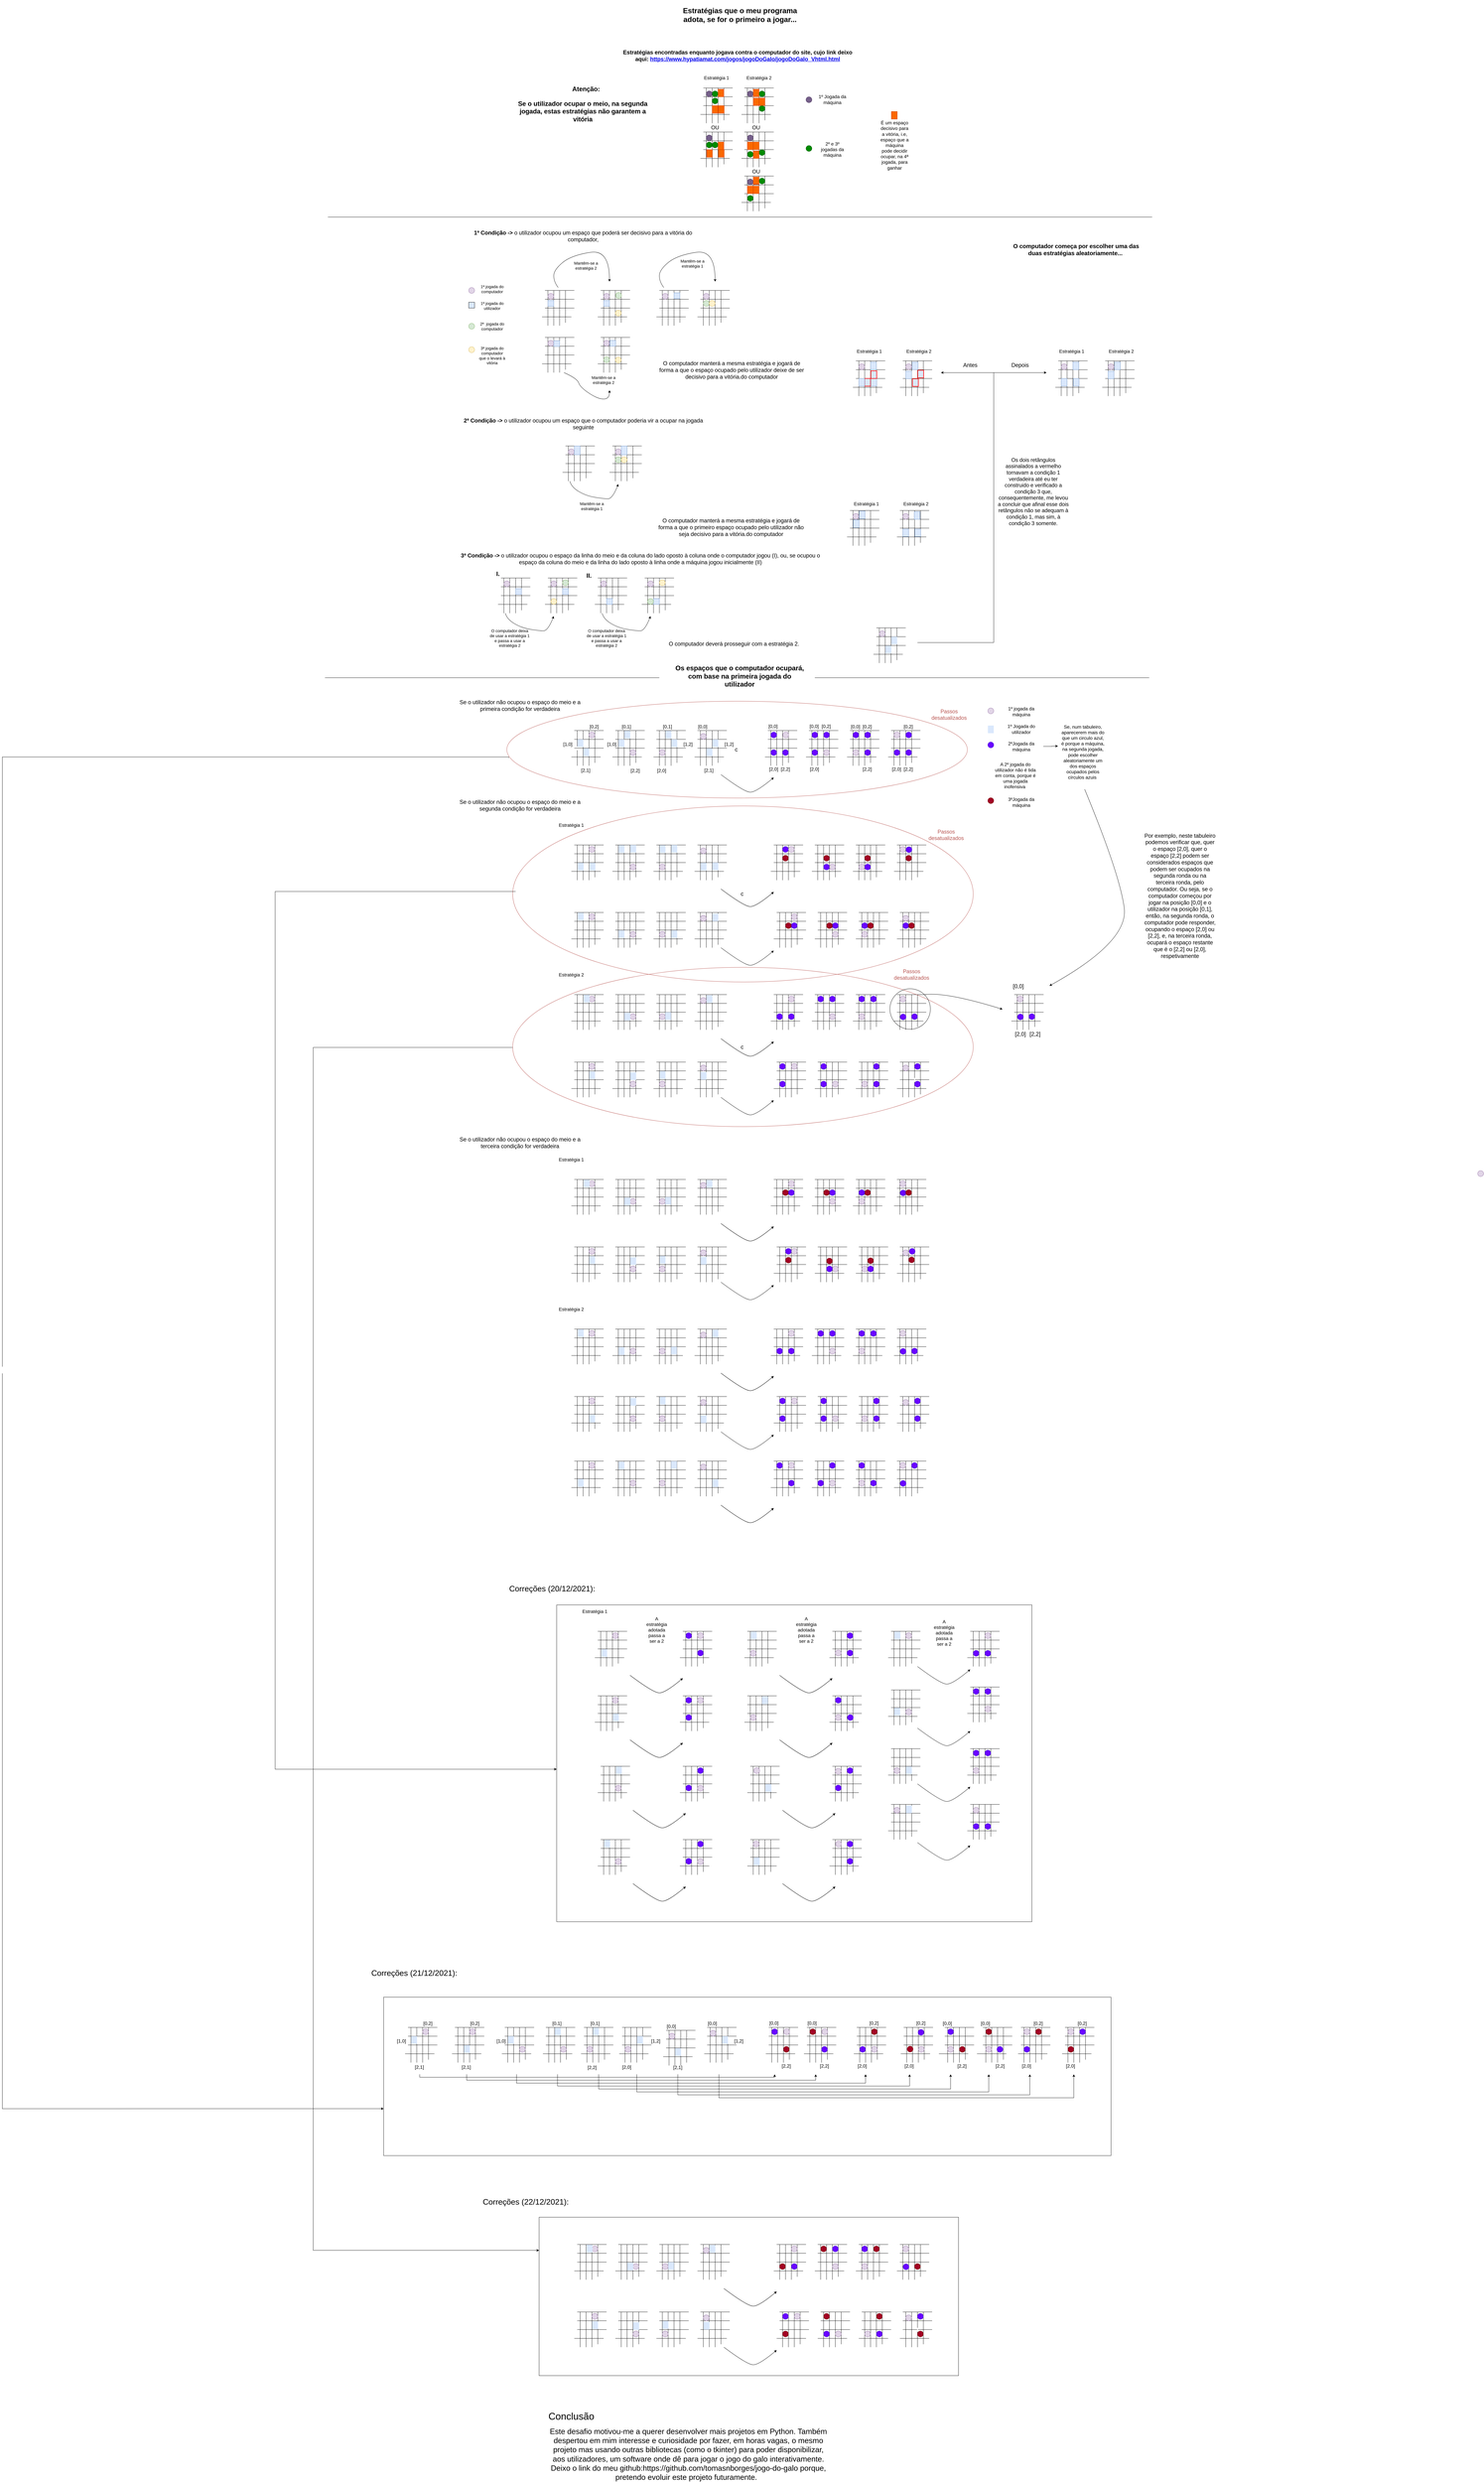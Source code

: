 <mxfile version="16.0.3" type="device"><diagram id="7b-VbWBSn51qBFxOYu5a" name="Page-1"><mxGraphModel dx="4355" dy="2305" grid="1" gridSize="10" guides="1" tooltips="1" connect="1" arrows="1" fold="1" page="0" pageScale="1" pageWidth="827" pageHeight="1169" background="none" math="0" shadow="0"><root><mxCell id="0"/><mxCell id="1" parent="0"/><mxCell id="PUN6tPUHb0C45pcodXef-1" value="" style="endArrow=none;html=1;rounded=0;" parent="1" edge="1"><mxGeometry width="50" height="50" relative="1" as="geometry"><mxPoint x="1330" y="950" as="sourcePoint"/><mxPoint x="1330" y="830" as="targetPoint"/></mxGeometry></mxCell><mxCell id="PUN6tPUHb0C45pcodXef-2" value="" style="endArrow=none;html=1;rounded=0;" parent="1" edge="1"><mxGeometry width="50" height="50" relative="1" as="geometry"><mxPoint x="1350" y="950" as="sourcePoint"/><mxPoint x="1350" y="830" as="targetPoint"/></mxGeometry></mxCell><mxCell id="PUN6tPUHb0C45pcodXef-3" value="" style="endArrow=none;html=1;rounded=0;" parent="1" edge="1"><mxGeometry width="50" height="50" relative="1" as="geometry"><mxPoint x="1370" y="950" as="sourcePoint"/><mxPoint x="1370" y="830" as="targetPoint"/></mxGeometry></mxCell><mxCell id="PUN6tPUHb0C45pcodXef-4" value="" style="endArrow=none;html=1;rounded=0;" parent="1" edge="1"><mxGeometry width="50" height="50" relative="1" as="geometry"><mxPoint x="1390" y="940" as="sourcePoint"/><mxPoint x="1390" y="830" as="targetPoint"/></mxGeometry></mxCell><mxCell id="PUN6tPUHb0C45pcodXef-6" value="" style="endArrow=none;html=1;rounded=0;" parent="1" edge="1"><mxGeometry width="50" height="50" relative="1" as="geometry"><mxPoint x="1420" y="830" as="sourcePoint"/><mxPoint x="1320" y="830" as="targetPoint"/></mxGeometry></mxCell><mxCell id="PUN6tPUHb0C45pcodXef-7" value="" style="endArrow=none;html=1;rounded=0;" parent="1" edge="1"><mxGeometry width="50" height="50" relative="1" as="geometry"><mxPoint x="1420" y="860" as="sourcePoint"/><mxPoint x="1320" y="860" as="targetPoint"/></mxGeometry></mxCell><mxCell id="PUN6tPUHb0C45pcodXef-8" value="" style="endArrow=none;html=1;rounded=0;" parent="1" edge="1"><mxGeometry width="50" height="50" relative="1" as="geometry"><mxPoint x="1420" y="890" as="sourcePoint"/><mxPoint x="1320" y="890" as="targetPoint"/></mxGeometry></mxCell><mxCell id="PUN6tPUHb0C45pcodXef-9" value="" style="endArrow=none;html=1;rounded=0;" parent="1" edge="1"><mxGeometry width="50" height="50" relative="1" as="geometry"><mxPoint x="1410" y="920" as="sourcePoint"/><mxPoint x="1310" y="920" as="targetPoint"/></mxGeometry></mxCell><mxCell id="PUN6tPUHb0C45pcodXef-10" value="" style="ellipse;whiteSpace=wrap;html=1;aspect=fixed;fillColor=#e1d5e7;strokeColor=#9673a6;" parent="1" vertex="1"><mxGeometry x="1330" y="840" width="20" height="20" as="geometry"/></mxCell><mxCell id="PUN6tPUHb0C45pcodXef-11" value="" style="ellipse;whiteSpace=wrap;html=1;aspect=fixed;fillColor=#fff2cc;strokeColor=#d6b656;" parent="1" vertex="1"><mxGeometry x="1370" y="897" width="20" height="20" as="geometry"/></mxCell><mxCell id="PUN6tPUHb0C45pcodXef-12" value="" style="ellipse;whiteSpace=wrap;html=1;aspect=fixed;fillColor=#d5e8d4;strokeColor=#82b366;" parent="1" vertex="1"><mxGeometry x="1371" y="837" width="20" height="20" as="geometry"/></mxCell><mxCell id="PUN6tPUHb0C45pcodXef-13" value="" style="endArrow=none;html=1;rounded=0;" parent="1" edge="1"><mxGeometry width="50" height="50" relative="1" as="geometry"><mxPoint x="1530" y="950" as="sourcePoint"/><mxPoint x="1530" y="830" as="targetPoint"/></mxGeometry></mxCell><mxCell id="PUN6tPUHb0C45pcodXef-14" value="" style="endArrow=none;html=1;rounded=0;" parent="1" edge="1"><mxGeometry width="50" height="50" relative="1" as="geometry"><mxPoint x="1550" y="950" as="sourcePoint"/><mxPoint x="1550" y="830" as="targetPoint"/></mxGeometry></mxCell><mxCell id="PUN6tPUHb0C45pcodXef-15" value="" style="endArrow=none;html=1;rounded=0;" parent="1" edge="1"><mxGeometry width="50" height="50" relative="1" as="geometry"><mxPoint x="1570" y="950" as="sourcePoint"/><mxPoint x="1570" y="830" as="targetPoint"/></mxGeometry></mxCell><mxCell id="PUN6tPUHb0C45pcodXef-16" value="" style="endArrow=none;html=1;rounded=0;" parent="1" edge="1"><mxGeometry width="50" height="50" relative="1" as="geometry"><mxPoint x="1590" y="940" as="sourcePoint"/><mxPoint x="1590" y="830" as="targetPoint"/></mxGeometry></mxCell><mxCell id="PUN6tPUHb0C45pcodXef-18" value="" style="endArrow=none;html=1;rounded=0;" parent="1" edge="1"><mxGeometry width="50" height="50" relative="1" as="geometry"><mxPoint x="1620" y="830" as="sourcePoint"/><mxPoint x="1520" y="830" as="targetPoint"/></mxGeometry></mxCell><mxCell id="PUN6tPUHb0C45pcodXef-19" value="" style="endArrow=none;html=1;rounded=0;" parent="1" edge="1"><mxGeometry width="50" height="50" relative="1" as="geometry"><mxPoint x="1620" y="860" as="sourcePoint"/><mxPoint x="1520" y="860" as="targetPoint"/></mxGeometry></mxCell><mxCell id="PUN6tPUHb0C45pcodXef-20" value="" style="endArrow=none;html=1;rounded=0;" parent="1" edge="1"><mxGeometry width="50" height="50" relative="1" as="geometry"><mxPoint x="1620" y="890" as="sourcePoint"/><mxPoint x="1520" y="890" as="targetPoint"/></mxGeometry></mxCell><mxCell id="PUN6tPUHb0C45pcodXef-21" value="" style="endArrow=none;html=1;rounded=0;" parent="1" edge="1"><mxGeometry width="50" height="50" relative="1" as="geometry"><mxPoint x="1610" y="920" as="sourcePoint"/><mxPoint x="1510" y="920" as="targetPoint"/></mxGeometry></mxCell><mxCell id="PUN6tPUHb0C45pcodXef-22" value="" style="ellipse;whiteSpace=wrap;html=1;aspect=fixed;fillColor=#e1d5e7;strokeColor=#9673a6;" parent="1" vertex="1"><mxGeometry x="1530" y="840" width="20" height="20" as="geometry"/></mxCell><mxCell id="PUN6tPUHb0C45pcodXef-25" value="" style="rounded=0;whiteSpace=wrap;html=1;fillColor=#dae8fc;strokeColor=#6c8ebf;" parent="1" vertex="1"><mxGeometry x="1570" y="838" width="20" height="20" as="geometry"/></mxCell><mxCell id="PUN6tPUHb0C45pcodXef-26" value="" style="endArrow=none;html=1;rounded=0;" parent="1" edge="1"><mxGeometry width="50" height="50" relative="1" as="geometry"><mxPoint x="1670" y="950" as="sourcePoint"/><mxPoint x="1670" y="830" as="targetPoint"/></mxGeometry></mxCell><mxCell id="PUN6tPUHb0C45pcodXef-27" value="" style="endArrow=none;html=1;rounded=0;" parent="1" edge="1"><mxGeometry width="50" height="50" relative="1" as="geometry"><mxPoint x="1690" y="950" as="sourcePoint"/><mxPoint x="1690" y="830" as="targetPoint"/></mxGeometry></mxCell><mxCell id="PUN6tPUHb0C45pcodXef-28" value="" style="endArrow=none;html=1;rounded=0;" parent="1" edge="1"><mxGeometry width="50" height="50" relative="1" as="geometry"><mxPoint x="1710" y="950" as="sourcePoint"/><mxPoint x="1710" y="830" as="targetPoint"/></mxGeometry></mxCell><mxCell id="PUN6tPUHb0C45pcodXef-29" value="" style="endArrow=none;html=1;rounded=0;" parent="1" edge="1"><mxGeometry width="50" height="50" relative="1" as="geometry"><mxPoint x="1730" y="940" as="sourcePoint"/><mxPoint x="1730" y="830" as="targetPoint"/></mxGeometry></mxCell><mxCell id="PUN6tPUHb0C45pcodXef-31" value="" style="endArrow=none;html=1;rounded=0;" parent="1" edge="1"><mxGeometry width="50" height="50" relative="1" as="geometry"><mxPoint x="1760" y="830" as="sourcePoint"/><mxPoint x="1660" y="830" as="targetPoint"/></mxGeometry></mxCell><mxCell id="PUN6tPUHb0C45pcodXef-32" value="" style="endArrow=none;html=1;rounded=0;" parent="1" edge="1"><mxGeometry width="50" height="50" relative="1" as="geometry"><mxPoint x="1760" y="860" as="sourcePoint"/><mxPoint x="1660" y="860" as="targetPoint"/></mxGeometry></mxCell><mxCell id="PUN6tPUHb0C45pcodXef-33" value="" style="endArrow=none;html=1;rounded=0;" parent="1" edge="1"><mxGeometry width="50" height="50" relative="1" as="geometry"><mxPoint x="1760" y="890" as="sourcePoint"/><mxPoint x="1660" y="890" as="targetPoint"/></mxGeometry></mxCell><mxCell id="PUN6tPUHb0C45pcodXef-34" value="" style="endArrow=none;html=1;rounded=0;" parent="1" edge="1"><mxGeometry width="50" height="50" relative="1" as="geometry"><mxPoint x="1750" y="920" as="sourcePoint"/><mxPoint x="1650" y="920" as="targetPoint"/></mxGeometry></mxCell><mxCell id="PUN6tPUHb0C45pcodXef-35" value="" style="ellipse;whiteSpace=wrap;html=1;aspect=fixed;fillColor=#e1d5e7;strokeColor=#9673a6;" parent="1" vertex="1"><mxGeometry x="1670" y="840" width="20" height="20" as="geometry"/></mxCell><mxCell id="PUN6tPUHb0C45pcodXef-36" value="" style="ellipse;whiteSpace=wrap;html=1;aspect=fixed;strokeColor=#82b366;fillColor=#d5e8d4;" parent="1" vertex="1"><mxGeometry x="1670" y="864" width="20" height="20" as="geometry"/></mxCell><mxCell id="PUN6tPUHb0C45pcodXef-37" value="" style="curved=1;endArrow=classic;html=1;rounded=0;" parent="1" edge="1"><mxGeometry width="50" height="50" relative="1" as="geometry"><mxPoint x="1535" y="820" as="sourcePoint"/><mxPoint x="1710" y="800" as="targetPoint"/><Array as="points"><mxPoint x="1520" y="800"/><mxPoint x="1520" y="760"/><mxPoint x="1580" y="710"/><mxPoint x="1710" y="690"/></Array></mxGeometry></mxCell><mxCell id="PUN6tPUHb0C45pcodXef-38" value="" style="endArrow=none;html=1;rounded=0;" parent="1" edge="1"><mxGeometry width="50" height="50" relative="1" as="geometry"><mxPoint x="1140.0" y="950" as="sourcePoint"/><mxPoint x="1140.0" y="830" as="targetPoint"/></mxGeometry></mxCell><mxCell id="PUN6tPUHb0C45pcodXef-39" value="" style="endArrow=none;html=1;rounded=0;" parent="1" edge="1"><mxGeometry width="50" height="50" relative="1" as="geometry"><mxPoint x="1160.0" y="950" as="sourcePoint"/><mxPoint x="1160.0" y="830" as="targetPoint"/></mxGeometry></mxCell><mxCell id="PUN6tPUHb0C45pcodXef-40" value="" style="endArrow=none;html=1;rounded=0;" parent="1" edge="1"><mxGeometry width="50" height="50" relative="1" as="geometry"><mxPoint x="1180.0" y="950" as="sourcePoint"/><mxPoint x="1180.0" y="830" as="targetPoint"/></mxGeometry></mxCell><mxCell id="PUN6tPUHb0C45pcodXef-41" value="" style="endArrow=none;html=1;rounded=0;" parent="1" edge="1"><mxGeometry width="50" height="50" relative="1" as="geometry"><mxPoint x="1200.0" y="940" as="sourcePoint"/><mxPoint x="1200.0" y="830" as="targetPoint"/></mxGeometry></mxCell><mxCell id="PUN6tPUHb0C45pcodXef-43" value="" style="endArrow=none;html=1;rounded=0;" parent="1" edge="1"><mxGeometry width="50" height="50" relative="1" as="geometry"><mxPoint x="1230.0" y="830" as="sourcePoint"/><mxPoint x="1130.0" y="830" as="targetPoint"/></mxGeometry></mxCell><mxCell id="PUN6tPUHb0C45pcodXef-44" value="" style="endArrow=none;html=1;rounded=0;" parent="1" edge="1"><mxGeometry width="50" height="50" relative="1" as="geometry"><mxPoint x="1230.0" y="860" as="sourcePoint"/><mxPoint x="1130.0" y="860" as="targetPoint"/></mxGeometry></mxCell><mxCell id="PUN6tPUHb0C45pcodXef-45" value="" style="endArrow=none;html=1;rounded=0;" parent="1" edge="1"><mxGeometry width="50" height="50" relative="1" as="geometry"><mxPoint x="1230.0" y="890" as="sourcePoint"/><mxPoint x="1130.0" y="890" as="targetPoint"/></mxGeometry></mxCell><mxCell id="PUN6tPUHb0C45pcodXef-46" value="" style="endArrow=none;html=1;rounded=0;" parent="1" edge="1"><mxGeometry width="50" height="50" relative="1" as="geometry"><mxPoint x="1220.0" y="920" as="sourcePoint"/><mxPoint x="1120" y="920" as="targetPoint"/></mxGeometry></mxCell><mxCell id="PUN6tPUHb0C45pcodXef-47" value="" style="ellipse;whiteSpace=wrap;html=1;aspect=fixed;fillColor=#e1d5e7;strokeColor=#9673a6;" parent="1" vertex="1"><mxGeometry x="1140" y="840" width="20" height="20" as="geometry"/></mxCell><mxCell id="PUN6tPUHb0C45pcodXef-49" value="" style="rounded=0;whiteSpace=wrap;html=1;fillColor=#dae8fc;strokeColor=#6c8ebf;" parent="1" vertex="1"><mxGeometry x="1140" y="864" width="20" height="20" as="geometry"/></mxCell><mxCell id="PUN6tPUHb0C45pcodXef-50" value="" style="curved=1;endArrow=classic;html=1;rounded=0;" parent="1" edge="1"><mxGeometry width="50" height="50" relative="1" as="geometry"><mxPoint x="1175.0" y="820" as="sourcePoint"/><mxPoint x="1350.0" y="800" as="targetPoint"/><Array as="points"><mxPoint x="1160" y="800"/><mxPoint x="1160" y="760"/><mxPoint x="1220" y="710"/><mxPoint x="1350" y="690"/></Array></mxGeometry></mxCell><mxCell id="PUN6tPUHb0C45pcodXef-51" value="" style="endArrow=none;html=1;rounded=0;" parent="1" edge="1"><mxGeometry width="50" height="50" relative="1" as="geometry"><mxPoint x="1140.0" y="1110" as="sourcePoint"/><mxPoint x="1140.0" y="990" as="targetPoint"/></mxGeometry></mxCell><mxCell id="PUN6tPUHb0C45pcodXef-52" value="" style="endArrow=none;html=1;rounded=0;" parent="1" edge="1"><mxGeometry width="50" height="50" relative="1" as="geometry"><mxPoint x="1160.0" y="1110" as="sourcePoint"/><mxPoint x="1160.0" y="990" as="targetPoint"/></mxGeometry></mxCell><mxCell id="PUN6tPUHb0C45pcodXef-53" value="" style="endArrow=none;html=1;rounded=0;" parent="1" edge="1"><mxGeometry width="50" height="50" relative="1" as="geometry"><mxPoint x="1180.0" y="1110" as="sourcePoint"/><mxPoint x="1180.0" y="990" as="targetPoint"/></mxGeometry></mxCell><mxCell id="PUN6tPUHb0C45pcodXef-54" value="" style="endArrow=none;html=1;rounded=0;" parent="1" edge="1"><mxGeometry width="50" height="50" relative="1" as="geometry"><mxPoint x="1200.0" y="1100" as="sourcePoint"/><mxPoint x="1200.0" y="990" as="targetPoint"/></mxGeometry></mxCell><mxCell id="PUN6tPUHb0C45pcodXef-56" value="" style="endArrow=none;html=1;rounded=0;" parent="1" edge="1"><mxGeometry width="50" height="50" relative="1" as="geometry"><mxPoint x="1230.0" y="990" as="sourcePoint"/><mxPoint x="1130.0" y="990" as="targetPoint"/></mxGeometry></mxCell><mxCell id="PUN6tPUHb0C45pcodXef-57" value="" style="endArrow=none;html=1;rounded=0;" parent="1" edge="1"><mxGeometry width="50" height="50" relative="1" as="geometry"><mxPoint x="1230.0" y="1020" as="sourcePoint"/><mxPoint x="1130.0" y="1020" as="targetPoint"/></mxGeometry></mxCell><mxCell id="PUN6tPUHb0C45pcodXef-58" value="" style="endArrow=none;html=1;rounded=0;" parent="1" edge="1"><mxGeometry width="50" height="50" relative="1" as="geometry"><mxPoint x="1230.0" y="1050" as="sourcePoint"/><mxPoint x="1130.0" y="1050" as="targetPoint"/></mxGeometry></mxCell><mxCell id="PUN6tPUHb0C45pcodXef-59" value="" style="endArrow=none;html=1;rounded=0;" parent="1" edge="1"><mxGeometry width="50" height="50" relative="1" as="geometry"><mxPoint x="1220.0" y="1080" as="sourcePoint"/><mxPoint x="1120" y="1080" as="targetPoint"/></mxGeometry></mxCell><mxCell id="PUN6tPUHb0C45pcodXef-60" value="" style="ellipse;whiteSpace=wrap;html=1;aspect=fixed;fillColor=#e1d5e7;strokeColor=#9673a6;" parent="1" vertex="1"><mxGeometry x="1140" y="1000" width="20" height="20" as="geometry"/></mxCell><mxCell id="PUN6tPUHb0C45pcodXef-63" value="" style="rounded=0;whiteSpace=wrap;html=1;fillColor=#dae8fc;strokeColor=#6c8ebf;" parent="1" vertex="1"><mxGeometry x="1160" y="1001" width="20" height="20" as="geometry"/></mxCell><mxCell id="PUN6tPUHb0C45pcodXef-64" value="" style="curved=1;endArrow=classic;html=1;rounded=0;" parent="1" edge="1"><mxGeometry width="50" height="50" relative="1" as="geometry"><mxPoint x="1195.0" y="1110" as="sourcePoint"/><mxPoint x="1350" y="1170" as="targetPoint"/><Array as="points"><mxPoint x="1240" y="1130"/><mxPoint x="1250" y="1160"/><mxPoint x="1310" y="1200"/><mxPoint x="1350" y="1200"/></Array></mxGeometry></mxCell><mxCell id="PUN6tPUHb0C45pcodXef-65" value="" style="endArrow=none;html=1;rounded=0;" parent="1" edge="1"><mxGeometry width="50" height="50" relative="1" as="geometry"><mxPoint x="1330.0" y="1110" as="sourcePoint"/><mxPoint x="1330.0" y="990" as="targetPoint"/></mxGeometry></mxCell><mxCell id="PUN6tPUHb0C45pcodXef-66" value="" style="endArrow=none;html=1;rounded=0;" parent="1" edge="1"><mxGeometry width="50" height="50" relative="1" as="geometry"><mxPoint x="1350.0" y="1110" as="sourcePoint"/><mxPoint x="1350.0" y="990" as="targetPoint"/></mxGeometry></mxCell><mxCell id="PUN6tPUHb0C45pcodXef-67" value="" style="endArrow=none;html=1;rounded=0;" parent="1" edge="1"><mxGeometry width="50" height="50" relative="1" as="geometry"><mxPoint x="1370.0" y="1110" as="sourcePoint"/><mxPoint x="1370.0" y="990" as="targetPoint"/></mxGeometry></mxCell><mxCell id="PUN6tPUHb0C45pcodXef-68" value="" style="endArrow=none;html=1;rounded=0;" parent="1" edge="1"><mxGeometry width="50" height="50" relative="1" as="geometry"><mxPoint x="1390.0" y="1100" as="sourcePoint"/><mxPoint x="1390.0" y="990" as="targetPoint"/></mxGeometry></mxCell><mxCell id="PUN6tPUHb0C45pcodXef-69" value="" style="endArrow=none;html=1;rounded=0;" parent="1" edge="1"><mxGeometry width="50" height="50" relative="1" as="geometry"><mxPoint x="1420.0" y="990" as="sourcePoint"/><mxPoint x="1320.0" y="990" as="targetPoint"/></mxGeometry></mxCell><mxCell id="PUN6tPUHb0C45pcodXef-70" value="" style="endArrow=none;html=1;rounded=0;" parent="1" edge="1"><mxGeometry width="50" height="50" relative="1" as="geometry"><mxPoint x="1420.0" y="1020" as="sourcePoint"/><mxPoint x="1320.0" y="1020" as="targetPoint"/></mxGeometry></mxCell><mxCell id="PUN6tPUHb0C45pcodXef-71" value="" style="endArrow=none;html=1;rounded=0;" parent="1" edge="1"><mxGeometry width="50" height="50" relative="1" as="geometry"><mxPoint x="1420.0" y="1050" as="sourcePoint"/><mxPoint x="1320.0" y="1050" as="targetPoint"/></mxGeometry></mxCell><mxCell id="PUN6tPUHb0C45pcodXef-72" value="" style="endArrow=none;html=1;rounded=0;" parent="1" edge="1"><mxGeometry width="50" height="50" relative="1" as="geometry"><mxPoint x="1410.0" y="1080" as="sourcePoint"/><mxPoint x="1310" y="1080" as="targetPoint"/></mxGeometry></mxCell><mxCell id="PUN6tPUHb0C45pcodXef-73" value="" style="ellipse;whiteSpace=wrap;html=1;aspect=fixed;fillColor=#e1d5e7;strokeColor=#9673a6;" parent="1" vertex="1"><mxGeometry x="1330" y="1000" width="20" height="20" as="geometry"/></mxCell><mxCell id="PUN6tPUHb0C45pcodXef-74" value="" style="ellipse;whiteSpace=wrap;html=1;aspect=fixed;fillColor=#d5e8d4;strokeColor=#82b366;" parent="1" vertex="1"><mxGeometry x="1330" y="1056" width="20" height="20" as="geometry"/></mxCell><mxCell id="PUN6tPUHb0C45pcodXef-75" value="" style="ellipse;whiteSpace=wrap;html=1;aspect=fixed;fillColor=#fff2cc;strokeColor=#d6b656;" parent="1" vertex="1"><mxGeometry x="1370" y="1057" width="20" height="20" as="geometry"/></mxCell><mxCell id="PUN6tPUHb0C45pcodXef-79" value="" style="ellipse;whiteSpace=wrap;html=1;aspect=fixed;fillColor=#fff2cc;strokeColor=#d6b656;" parent="1" vertex="1"><mxGeometry x="1690" y="864" width="20" height="20" as="geometry"/></mxCell><mxCell id="PUN6tPUHb0C45pcodXef-80" value="" style="ellipse;whiteSpace=wrap;html=1;aspect=fixed;fillColor=#e1d5e7;strokeColor=#9673a6;" parent="1" vertex="1"><mxGeometry x="870" y="820" width="20" height="20" as="geometry"/></mxCell><mxCell id="PUN6tPUHb0C45pcodXef-81" value="1ª jogada do computador" style="text;html=1;strokeColor=none;fillColor=none;align=center;verticalAlign=middle;whiteSpace=wrap;rounded=0;dashed=1;fontSize=14;" parent="1" vertex="1"><mxGeometry x="900" y="810" width="100" height="30" as="geometry"/></mxCell><mxCell id="PUN6tPUHb0C45pcodXef-82" value="" style="ellipse;whiteSpace=wrap;html=1;aspect=fixed;fillColor=#d5e8d4;strokeColor=#82b366;" parent="1" vertex="1"><mxGeometry x="870" y="942" width="20" height="20" as="geometry"/></mxCell><mxCell id="PUN6tPUHb0C45pcodXef-83" value="2ª&amp;nbsp; jogada do computador" style="text;html=1;strokeColor=none;fillColor=none;align=center;verticalAlign=middle;whiteSpace=wrap;rounded=0;dashed=1;fontSize=14;" parent="1" vertex="1"><mxGeometry x="900" y="937" width="100" height="30" as="geometry"/></mxCell><mxCell id="PUN6tPUHb0C45pcodXef-84" value="1ª jogada do utilizador" style="text;html=1;strokeColor=none;fillColor=none;align=center;verticalAlign=middle;whiteSpace=wrap;rounded=0;dashed=1;fontSize=14;" parent="1" vertex="1"><mxGeometry x="900" y="867" width="100" height="30" as="geometry"/></mxCell><mxCell id="PUN6tPUHb0C45pcodXef-85" value="" style="rounded=0;whiteSpace=wrap;html=1;fillColor=#dae8fc;strokeColor=default;" parent="1" vertex="1"><mxGeometry x="870" y="870" width="20" height="20" as="geometry"/></mxCell><mxCell id="PUN6tPUHb0C45pcodXef-86" value="" style="rounded=0;whiteSpace=wrap;html=1;fillColor=#dae8fc;strokeColor=#6c8ebf;" parent="1" vertex="1"><mxGeometry x="1330" y="864" width="20" height="20" as="geometry"/></mxCell><mxCell id="PUN6tPUHb0C45pcodXef-89" value="" style="ellipse;whiteSpace=wrap;html=1;aspect=fixed;fillColor=#fff2cc;strokeColor=#d6b656;" parent="1" vertex="1"><mxGeometry x="870" y="1022" width="20" height="20" as="geometry"/></mxCell><mxCell id="PUN6tPUHb0C45pcodXef-90" value="3ª jogada do computador que o levará à vitória" style="text;html=1;strokeColor=none;fillColor=none;align=center;verticalAlign=middle;whiteSpace=wrap;rounded=0;dashed=1;fontSize=14;" parent="1" vertex="1"><mxGeometry x="900" y="1037" width="100" height="30" as="geometry"/></mxCell><mxCell id="PUN6tPUHb0C45pcodXef-94" value="" style="rounded=0;whiteSpace=wrap;html=1;fillColor=#dae8fc;strokeColor=#6c8ebf;" parent="1" vertex="1"><mxGeometry x="1351" y="1000" width="20" height="20" as="geometry"/></mxCell><mxCell id="PUN6tPUHb0C45pcodXef-95" value="" style="endArrow=none;html=1;rounded=0;" parent="1" edge="1"><mxGeometry width="50" height="50" relative="1" as="geometry"><mxPoint x="1320" y="1930" as="sourcePoint"/><mxPoint x="1320" y="1810" as="targetPoint"/></mxGeometry></mxCell><mxCell id="PUN6tPUHb0C45pcodXef-96" value="" style="endArrow=none;html=1;rounded=0;" parent="1" edge="1"><mxGeometry width="50" height="50" relative="1" as="geometry"><mxPoint x="1340" y="1930" as="sourcePoint"/><mxPoint x="1340" y="1810" as="targetPoint"/></mxGeometry></mxCell><mxCell id="PUN6tPUHb0C45pcodXef-97" value="" style="endArrow=none;html=1;rounded=0;" parent="1" edge="1"><mxGeometry width="50" height="50" relative="1" as="geometry"><mxPoint x="1360" y="1930" as="sourcePoint"/><mxPoint x="1360" y="1810" as="targetPoint"/></mxGeometry></mxCell><mxCell id="PUN6tPUHb0C45pcodXef-98" value="" style="endArrow=none;html=1;rounded=0;" parent="1" edge="1"><mxGeometry width="50" height="50" relative="1" as="geometry"><mxPoint x="1380" y="1920" as="sourcePoint"/><mxPoint x="1380" y="1810" as="targetPoint"/></mxGeometry></mxCell><mxCell id="PUN6tPUHb0C45pcodXef-100" value="" style="endArrow=none;html=1;rounded=0;" parent="1" edge="1"><mxGeometry width="50" height="50" relative="1" as="geometry"><mxPoint x="1410" y="1810" as="sourcePoint"/><mxPoint x="1310" y="1810" as="targetPoint"/></mxGeometry></mxCell><mxCell id="PUN6tPUHb0C45pcodXef-101" value="" style="endArrow=none;html=1;rounded=0;" parent="1" edge="1"><mxGeometry width="50" height="50" relative="1" as="geometry"><mxPoint x="1410" y="1840" as="sourcePoint"/><mxPoint x="1310" y="1840" as="targetPoint"/></mxGeometry></mxCell><mxCell id="PUN6tPUHb0C45pcodXef-102" value="" style="endArrow=none;html=1;rounded=0;" parent="1" edge="1"><mxGeometry width="50" height="50" relative="1" as="geometry"><mxPoint x="1410" y="1870" as="sourcePoint"/><mxPoint x="1310" y="1870" as="targetPoint"/></mxGeometry></mxCell><mxCell id="PUN6tPUHb0C45pcodXef-103" value="" style="endArrow=none;html=1;rounded=0;" parent="1" edge="1"><mxGeometry width="50" height="50" relative="1" as="geometry"><mxPoint x="1400" y="1900" as="sourcePoint"/><mxPoint x="1300" y="1900" as="targetPoint"/></mxGeometry></mxCell><mxCell id="PUN6tPUHb0C45pcodXef-104" value="" style="ellipse;whiteSpace=wrap;html=1;aspect=fixed;fillColor=#e1d5e7;strokeColor=#9673a6;" parent="1" vertex="1"><mxGeometry x="1320" y="1820" width="20" height="20" as="geometry"/></mxCell><mxCell id="PUN6tPUHb0C45pcodXef-106" value="" style="rounded=0;whiteSpace=wrap;html=1;fillColor=#dae8fc;strokeColor=#6c8ebf;" parent="1" vertex="1"><mxGeometry x="1340" y="1880" width="20" height="20" as="geometry"/></mxCell><mxCell id="PUN6tPUHb0C45pcodXef-108" value="" style="endArrow=none;html=1;rounded=0;" parent="1" edge="1"><mxGeometry width="50" height="50" relative="1" as="geometry"><mxPoint x="1480.0" y="1930" as="sourcePoint"/><mxPoint x="1480.0" y="1810" as="targetPoint"/></mxGeometry></mxCell><mxCell id="PUN6tPUHb0C45pcodXef-109" value="" style="endArrow=none;html=1;rounded=0;" parent="1" edge="1"><mxGeometry width="50" height="50" relative="1" as="geometry"><mxPoint x="1500" y="1930" as="sourcePoint"/><mxPoint x="1500" y="1810" as="targetPoint"/></mxGeometry></mxCell><mxCell id="PUN6tPUHb0C45pcodXef-110" value="" style="endArrow=none;html=1;rounded=0;" parent="1" edge="1"><mxGeometry width="50" height="50" relative="1" as="geometry"><mxPoint x="1520" y="1930" as="sourcePoint"/><mxPoint x="1520" y="1810" as="targetPoint"/></mxGeometry></mxCell><mxCell id="PUN6tPUHb0C45pcodXef-111" value="" style="endArrow=none;html=1;rounded=0;" parent="1" edge="1"><mxGeometry width="50" height="50" relative="1" as="geometry"><mxPoint x="1540" y="1920" as="sourcePoint"/><mxPoint x="1540" y="1810" as="targetPoint"/></mxGeometry></mxCell><mxCell id="PUN6tPUHb0C45pcodXef-113" value="" style="endArrow=none;html=1;rounded=0;" parent="1" edge="1"><mxGeometry width="50" height="50" relative="1" as="geometry"><mxPoint x="1570" y="1810" as="sourcePoint"/><mxPoint x="1470.0" y="1810" as="targetPoint"/></mxGeometry></mxCell><mxCell id="PUN6tPUHb0C45pcodXef-114" value="" style="endArrow=none;html=1;rounded=0;" parent="1" edge="1"><mxGeometry width="50" height="50" relative="1" as="geometry"><mxPoint x="1570" y="1840" as="sourcePoint"/><mxPoint x="1470.0" y="1840" as="targetPoint"/></mxGeometry></mxCell><mxCell id="PUN6tPUHb0C45pcodXef-115" value="" style="endArrow=none;html=1;rounded=0;" parent="1" edge="1"><mxGeometry width="50" height="50" relative="1" as="geometry"><mxPoint x="1570" y="1870" as="sourcePoint"/><mxPoint x="1470.0" y="1870" as="targetPoint"/></mxGeometry></mxCell><mxCell id="PUN6tPUHb0C45pcodXef-116" value="" style="endArrow=none;html=1;rounded=0;" parent="1" edge="1"><mxGeometry width="50" height="50" relative="1" as="geometry"><mxPoint x="1560" y="1900" as="sourcePoint"/><mxPoint x="1460.0" y="1900" as="targetPoint"/></mxGeometry></mxCell><mxCell id="PUN6tPUHb0C45pcodXef-117" value="" style="ellipse;whiteSpace=wrap;html=1;aspect=fixed;fillColor=#e1d5e7;strokeColor=#9673a6;" parent="1" vertex="1"><mxGeometry x="1480" y="1820" width="20" height="20" as="geometry"/></mxCell><mxCell id="PUN6tPUHb0C45pcodXef-118" value="" style="rounded=0;whiteSpace=wrap;html=1;fillColor=#dae8fc;strokeColor=#6c8ebf;" parent="1" vertex="1"><mxGeometry x="1500" y="1880" width="20" height="20" as="geometry"/></mxCell><mxCell id="PUN6tPUHb0C45pcodXef-120" value="" style="ellipse;whiteSpace=wrap;html=1;aspect=fixed;strokeColor=#82b366;fillColor=#d5e8d4;" parent="1" vertex="1"><mxGeometry x="1480" y="1880" width="20" height="20" as="geometry"/></mxCell><mxCell id="PUN6tPUHb0C45pcodXef-121" value="&lt;font style=&quot;font-size: 14px;&quot;&gt;Mantêm-se a estratégia 2&lt;/font&gt;" style="text;html=1;strokeColor=none;fillColor=none;align=center;verticalAlign=middle;whiteSpace=wrap;rounded=0;dashed=1;fontSize=14;" parent="1" vertex="1"><mxGeometry x="1210" y="730" width="120" height="30" as="geometry"/></mxCell><mxCell id="PUN6tPUHb0C45pcodXef-122" value="&lt;font style=&quot;font-size: 14px;&quot;&gt;O computador deixa de usar a estratégia 1 e passa a usar a estratégia 2&lt;/font&gt;" style="text;html=1;strokeColor=none;fillColor=none;align=center;verticalAlign=middle;whiteSpace=wrap;rounded=0;dashed=1;fontSize=14;" parent="1" vertex="1"><mxGeometry x="1270" y="1990" width="140" height="50" as="geometry"/></mxCell><mxCell id="PUN6tPUHb0C45pcodXef-123" value="" style="ellipse;whiteSpace=wrap;html=1;aspect=fixed;fillColor=#fff2cc;strokeColor=#d6b656;" parent="1" vertex="1"><mxGeometry x="1520" y="1816" width="20" height="20" as="geometry"/></mxCell><mxCell id="PUN6tPUHb0C45pcodXef-124" value="" style="curved=1;endArrow=classic;html=1;rounded=0;" parent="1" edge="1"><mxGeometry width="50" height="50" relative="1" as="geometry"><mxPoint x="1325.0" y="1930" as="sourcePoint"/><mxPoint x="1490" y="1940" as="targetPoint"/><Array as="points"><mxPoint x="1330" y="1950"/><mxPoint x="1380" y="1980"/><mxPoint x="1440" y="1990"/><mxPoint x="1470" y="1990"/></Array></mxGeometry></mxCell><mxCell id="PUN6tPUHb0C45pcodXef-125" value="" style="endArrow=none;html=1;rounded=0;" parent="1" edge="1"><mxGeometry width="50" height="50" relative="1" as="geometry"><mxPoint x="1210" y="1480" as="sourcePoint"/><mxPoint x="1210" y="1360" as="targetPoint"/></mxGeometry></mxCell><mxCell id="PUN6tPUHb0C45pcodXef-126" value="" style="endArrow=none;html=1;rounded=0;" parent="1" edge="1"><mxGeometry width="50" height="50" relative="1" as="geometry"><mxPoint x="1230" y="1480" as="sourcePoint"/><mxPoint x="1230" y="1360" as="targetPoint"/></mxGeometry></mxCell><mxCell id="PUN6tPUHb0C45pcodXef-127" value="" style="endArrow=none;html=1;rounded=0;" parent="1" edge="1"><mxGeometry width="50" height="50" relative="1" as="geometry"><mxPoint x="1250" y="1480" as="sourcePoint"/><mxPoint x="1250" y="1360" as="targetPoint"/></mxGeometry></mxCell><mxCell id="PUN6tPUHb0C45pcodXef-128" value="" style="endArrow=none;html=1;rounded=0;" parent="1" edge="1"><mxGeometry width="50" height="50" relative="1" as="geometry"><mxPoint x="1270" y="1470" as="sourcePoint"/><mxPoint x="1270" y="1360" as="targetPoint"/></mxGeometry></mxCell><mxCell id="PUN6tPUHb0C45pcodXef-130" value="" style="endArrow=none;html=1;rounded=0;" parent="1" edge="1"><mxGeometry width="50" height="50" relative="1" as="geometry"><mxPoint x="1300" y="1360" as="sourcePoint"/><mxPoint x="1200" y="1360" as="targetPoint"/></mxGeometry></mxCell><mxCell id="PUN6tPUHb0C45pcodXef-131" value="" style="endArrow=none;html=1;rounded=0;" parent="1" edge="1"><mxGeometry width="50" height="50" relative="1" as="geometry"><mxPoint x="1300" y="1390" as="sourcePoint"/><mxPoint x="1200" y="1390" as="targetPoint"/></mxGeometry></mxCell><mxCell id="PUN6tPUHb0C45pcodXef-132" value="" style="endArrow=none;html=1;rounded=0;" parent="1" edge="1"><mxGeometry width="50" height="50" relative="1" as="geometry"><mxPoint x="1300" y="1420" as="sourcePoint"/><mxPoint x="1200" y="1420" as="targetPoint"/></mxGeometry></mxCell><mxCell id="PUN6tPUHb0C45pcodXef-133" value="" style="endArrow=none;html=1;rounded=0;" parent="1" edge="1"><mxGeometry width="50" height="50" relative="1" as="geometry"><mxPoint x="1290" y="1450" as="sourcePoint"/><mxPoint x="1190" y="1450" as="targetPoint"/></mxGeometry></mxCell><mxCell id="PUN6tPUHb0C45pcodXef-134" value="" style="ellipse;whiteSpace=wrap;html=1;aspect=fixed;fillColor=#e1d5e7;strokeColor=#9673a6;" parent="1" vertex="1"><mxGeometry x="1210" y="1370" width="20" height="20" as="geometry"/></mxCell><mxCell id="PUN6tPUHb0C45pcodXef-135" value="" style="rounded=0;whiteSpace=wrap;html=1;fillColor=#dae8fc;strokeColor=#6c8ebf;" parent="1" vertex="1"><mxGeometry x="1230" y="1360" width="20" height="30" as="geometry"/></mxCell><mxCell id="PUN6tPUHb0C45pcodXef-137" value="" style="endArrow=none;html=1;rounded=0;" parent="1" edge="1"><mxGeometry width="50" height="50" relative="1" as="geometry"><mxPoint x="1370" y="1480" as="sourcePoint"/><mxPoint x="1370" y="1360" as="targetPoint"/></mxGeometry></mxCell><mxCell id="PUN6tPUHb0C45pcodXef-138" value="" style="endArrow=none;html=1;rounded=0;" parent="1" edge="1"><mxGeometry width="50" height="50" relative="1" as="geometry"><mxPoint x="1390" y="1480" as="sourcePoint"/><mxPoint x="1390" y="1360" as="targetPoint"/></mxGeometry></mxCell><mxCell id="PUN6tPUHb0C45pcodXef-139" value="" style="endArrow=none;html=1;rounded=0;" parent="1" edge="1"><mxGeometry width="50" height="50" relative="1" as="geometry"><mxPoint x="1410" y="1480" as="sourcePoint"/><mxPoint x="1410" y="1360" as="targetPoint"/></mxGeometry></mxCell><mxCell id="PUN6tPUHb0C45pcodXef-140" value="" style="endArrow=none;html=1;rounded=0;" parent="1" edge="1"><mxGeometry width="50" height="50" relative="1" as="geometry"><mxPoint x="1430" y="1470" as="sourcePoint"/><mxPoint x="1430" y="1360" as="targetPoint"/></mxGeometry></mxCell><mxCell id="PUN6tPUHb0C45pcodXef-142" value="" style="endArrow=none;html=1;rounded=0;" parent="1" edge="1"><mxGeometry width="50" height="50" relative="1" as="geometry"><mxPoint x="1460" y="1360" as="sourcePoint"/><mxPoint x="1360" y="1360" as="targetPoint"/></mxGeometry></mxCell><mxCell id="PUN6tPUHb0C45pcodXef-143" value="" style="endArrow=none;html=1;rounded=0;" parent="1" edge="1"><mxGeometry width="50" height="50" relative="1" as="geometry"><mxPoint x="1460" y="1390" as="sourcePoint"/><mxPoint x="1360" y="1390" as="targetPoint"/></mxGeometry></mxCell><mxCell id="PUN6tPUHb0C45pcodXef-144" value="" style="endArrow=none;html=1;rounded=0;" parent="1" edge="1"><mxGeometry width="50" height="50" relative="1" as="geometry"><mxPoint x="1460" y="1420" as="sourcePoint"/><mxPoint x="1360" y="1420" as="targetPoint"/></mxGeometry></mxCell><mxCell id="PUN6tPUHb0C45pcodXef-145" value="" style="endArrow=none;html=1;rounded=0;" parent="1" edge="1"><mxGeometry width="50" height="50" relative="1" as="geometry"><mxPoint x="1450" y="1450" as="sourcePoint"/><mxPoint x="1350" y="1450" as="targetPoint"/></mxGeometry></mxCell><mxCell id="PUN6tPUHb0C45pcodXef-146" value="" style="ellipse;whiteSpace=wrap;html=1;aspect=fixed;fillColor=#e1d5e7;strokeColor=#9673a6;" parent="1" vertex="1"><mxGeometry x="1370" y="1370" width="20" height="20" as="geometry"/></mxCell><mxCell id="PUN6tPUHb0C45pcodXef-147" value="" style="rounded=0;whiteSpace=wrap;html=1;fillColor=#dae8fc;strokeColor=#6c8ebf;" parent="1" vertex="1"><mxGeometry x="1390" y="1360" width="20" height="30" as="geometry"/></mxCell><mxCell id="PUN6tPUHb0C45pcodXef-149" value="" style="ellipse;whiteSpace=wrap;html=1;aspect=fixed;strokeColor=#82b366;fillColor=#d5e8d4;" parent="1" vertex="1"><mxGeometry x="1370" y="1397" width="20" height="20" as="geometry"/></mxCell><mxCell id="PUN6tPUHb0C45pcodXef-150" value="" style="ellipse;whiteSpace=wrap;html=1;aspect=fixed;fillColor=#fff2cc;strokeColor=#d6b656;" parent="1" vertex="1"><mxGeometry x="1390" y="1397" width="20" height="20" as="geometry"/></mxCell><mxCell id="PUN6tPUHb0C45pcodXef-151" value="" style="curved=1;endArrow=classic;html=1;rounded=0;" parent="1" edge="1"><mxGeometry width="50" height="50" relative="1" as="geometry"><mxPoint x="1215.0" y="1480" as="sourcePoint"/><mxPoint x="1380" y="1490" as="targetPoint"/><Array as="points"><mxPoint x="1220" y="1500"/><mxPoint x="1270" y="1530"/><mxPoint x="1330" y="1540"/><mxPoint x="1360" y="1540"/></Array></mxGeometry></mxCell><mxCell id="PUN6tPUHb0C45pcodXef-153" value="&lt;font style=&quot;font-size: 19px&quot;&gt;O computador manterá a mesma estratégia e jogará de forma a que o espaço ocupado pelo utilizador deixe de ser decisivo para a vitória.do computador&lt;/font&gt;" style="text;html=1;strokeColor=none;fillColor=none;align=center;verticalAlign=middle;whiteSpace=wrap;rounded=0;dashed=1;fontSize=19;" parent="1" vertex="1"><mxGeometry x="1512" y="1072" width="509" height="60" as="geometry"/></mxCell><mxCell id="PUN6tPUHb0C45pcodXef-158" value="" style="endArrow=none;html=1;rounded=0;" parent="1" edge="1"><mxGeometry width="50" height="50" relative="1" as="geometry"><mxPoint x="1680" y="260" as="sourcePoint"/><mxPoint x="1680" y="140" as="targetPoint"/></mxGeometry></mxCell><mxCell id="PUN6tPUHb0C45pcodXef-159" value="" style="endArrow=none;html=1;rounded=0;" parent="1" edge="1"><mxGeometry width="50" height="50" relative="1" as="geometry"><mxPoint x="1700" y="260" as="sourcePoint"/><mxPoint x="1700" y="140" as="targetPoint"/></mxGeometry></mxCell><mxCell id="PUN6tPUHb0C45pcodXef-160" value="" style="endArrow=none;html=1;rounded=0;" parent="1" edge="1"><mxGeometry width="50" height="50" relative="1" as="geometry"><mxPoint x="1720" y="260" as="sourcePoint"/><mxPoint x="1720" y="140" as="targetPoint"/></mxGeometry></mxCell><mxCell id="PUN6tPUHb0C45pcodXef-161" value="" style="endArrow=none;html=1;rounded=0;" parent="1" edge="1"><mxGeometry width="50" height="50" relative="1" as="geometry"><mxPoint x="1740" y="250" as="sourcePoint"/><mxPoint x="1740" y="140" as="targetPoint"/></mxGeometry></mxCell><mxCell id="PUN6tPUHb0C45pcodXef-163" value="" style="endArrow=none;html=1;rounded=0;" parent="1" edge="1"><mxGeometry width="50" height="50" relative="1" as="geometry"><mxPoint x="1770" y="140" as="sourcePoint"/><mxPoint x="1670" y="140" as="targetPoint"/></mxGeometry></mxCell><mxCell id="PUN6tPUHb0C45pcodXef-164" value="" style="endArrow=none;html=1;rounded=0;" parent="1" edge="1"><mxGeometry width="50" height="50" relative="1" as="geometry"><mxPoint x="1770" y="170" as="sourcePoint"/><mxPoint x="1670" y="170" as="targetPoint"/></mxGeometry></mxCell><mxCell id="PUN6tPUHb0C45pcodXef-165" value="" style="endArrow=none;html=1;rounded=0;" parent="1" edge="1"><mxGeometry width="50" height="50" relative="1" as="geometry"><mxPoint x="1770" y="200" as="sourcePoint"/><mxPoint x="1670" y="200" as="targetPoint"/></mxGeometry></mxCell><mxCell id="PUN6tPUHb0C45pcodXef-166" value="" style="endArrow=none;html=1;rounded=0;" parent="1" edge="1"><mxGeometry width="50" height="50" relative="1" as="geometry"><mxPoint x="1760" y="230" as="sourcePoint"/><mxPoint x="1660" y="230" as="targetPoint"/></mxGeometry></mxCell><mxCell id="PUN6tPUHb0C45pcodXef-167" value="" style="ellipse;whiteSpace=wrap;html=1;aspect=fixed;strokeColor=#005700;fillColor=#008a00;fontColor=#ffffff;" parent="1" vertex="1"><mxGeometry x="1700" y="150" width="20" height="20" as="geometry"/></mxCell><mxCell id="PUN6tPUHb0C45pcodXef-168" value="" style="ellipse;whiteSpace=wrap;html=1;aspect=fixed;strokeColor=#432D57;fillColor=#76608a;fontColor=#ffffff;" parent="1" vertex="1"><mxGeometry x="1680" y="150" width="20" height="20" as="geometry"/></mxCell><mxCell id="PUN6tPUHb0C45pcodXef-169" value="" style="ellipse;whiteSpace=wrap;html=1;aspect=fixed;strokeColor=#005700;fillColor=#008a00;fontColor=#ffffff;" parent="1" vertex="1"><mxGeometry x="1700" y="174" width="20" height="20" as="geometry"/></mxCell><mxCell id="PUN6tPUHb0C45pcodXef-170" value="" style="endArrow=none;html=1;rounded=0;" parent="1" edge="1"><mxGeometry width="50" height="50" relative="1" as="geometry"><mxPoint x="1820" y="260" as="sourcePoint"/><mxPoint x="1820" y="140" as="targetPoint"/></mxGeometry></mxCell><mxCell id="PUN6tPUHb0C45pcodXef-171" value="" style="endArrow=none;html=1;rounded=0;" parent="1" edge="1"><mxGeometry width="50" height="50" relative="1" as="geometry"><mxPoint x="1840" y="260" as="sourcePoint"/><mxPoint x="1840" y="140" as="targetPoint"/></mxGeometry></mxCell><mxCell id="PUN6tPUHb0C45pcodXef-172" value="" style="endArrow=none;html=1;rounded=0;" parent="1" edge="1"><mxGeometry width="50" height="50" relative="1" as="geometry"><mxPoint x="1860" y="260" as="sourcePoint"/><mxPoint x="1860" y="140" as="targetPoint"/></mxGeometry></mxCell><mxCell id="PUN6tPUHb0C45pcodXef-173" value="" style="endArrow=none;html=1;rounded=0;" parent="1" edge="1"><mxGeometry width="50" height="50" relative="1" as="geometry"><mxPoint x="1880" y="250" as="sourcePoint"/><mxPoint x="1880" y="140" as="targetPoint"/></mxGeometry></mxCell><mxCell id="PUN6tPUHb0C45pcodXef-175" value="" style="endArrow=none;html=1;rounded=0;" parent="1" edge="1"><mxGeometry width="50" height="50" relative="1" as="geometry"><mxPoint x="1910" y="140" as="sourcePoint"/><mxPoint x="1810" y="140" as="targetPoint"/></mxGeometry></mxCell><mxCell id="PUN6tPUHb0C45pcodXef-176" value="" style="endArrow=none;html=1;rounded=0;" parent="1" edge="1"><mxGeometry width="50" height="50" relative="1" as="geometry"><mxPoint x="1910" y="170" as="sourcePoint"/><mxPoint x="1810" y="170" as="targetPoint"/></mxGeometry></mxCell><mxCell id="PUN6tPUHb0C45pcodXef-177" value="" style="endArrow=none;html=1;rounded=0;" parent="1" edge="1"><mxGeometry width="50" height="50" relative="1" as="geometry"><mxPoint x="1910" y="200" as="sourcePoint"/><mxPoint x="1810" y="200" as="targetPoint"/></mxGeometry></mxCell><mxCell id="PUN6tPUHb0C45pcodXef-178" value="" style="endArrow=none;html=1;rounded=0;" parent="1" edge="1"><mxGeometry width="50" height="50" relative="1" as="geometry"><mxPoint x="1900" y="230" as="sourcePoint"/><mxPoint x="1800" y="230" as="targetPoint"/></mxGeometry></mxCell><mxCell id="PUN6tPUHb0C45pcodXef-179" value="" style="ellipse;whiteSpace=wrap;html=1;aspect=fixed;strokeColor=#005700;fillColor=#008a00;fontColor=#ffffff;" parent="1" vertex="1"><mxGeometry x="1860" y="150" width="20" height="20" as="geometry"/></mxCell><mxCell id="PUN6tPUHb0C45pcodXef-180" value="" style="ellipse;whiteSpace=wrap;html=1;aspect=fixed;strokeColor=#432D57;fillColor=#76608a;fontColor=#ffffff;" parent="1" vertex="1"><mxGeometry x="1820" y="150" width="20" height="20" as="geometry"/></mxCell><mxCell id="PUN6tPUHb0C45pcodXef-181" value="" style="ellipse;whiteSpace=wrap;html=1;aspect=fixed;strokeColor=#005700;fillColor=#008a00;fontColor=#ffffff;" parent="1" vertex="1"><mxGeometry x="1860" y="200" width="20" height="20" as="geometry"/></mxCell><mxCell id="PUN6tPUHb0C45pcodXef-182" value="Estratégia 1" style="text;html=1;strokeColor=none;fillColor=none;align=center;verticalAlign=middle;whiteSpace=wrap;rounded=0;dashed=1;fontSize=16;" parent="1" vertex="1"><mxGeometry x="1670" y="90" width="90" height="30" as="geometry"/></mxCell><mxCell id="PUN6tPUHb0C45pcodXef-183" value="Estratégia 2" style="text;html=1;strokeColor=none;fillColor=none;align=center;verticalAlign=middle;whiteSpace=wrap;rounded=0;dashed=1;fontSize=16;" parent="1" vertex="1"><mxGeometry x="1815" y="90" width="90" height="30" as="geometry"/></mxCell><mxCell id="PUN6tPUHb0C45pcodXef-184" value="&lt;font style=&quot;font-size: 14px;&quot;&gt;Mantêm-se a estratégia 1&lt;/font&gt;" style="text;html=1;strokeColor=none;fillColor=none;align=center;verticalAlign=middle;whiteSpace=wrap;rounded=0;dashed=1;fontSize=14;" parent="1" vertex="1"><mxGeometry x="1573" y="723" width="120" height="30" as="geometry"/></mxCell><mxCell id="PUN6tPUHb0C45pcodXef-185" value="Mantêm-se a estratégia 2" style="text;html=1;strokeColor=none;fillColor=none;align=center;verticalAlign=middle;whiteSpace=wrap;rounded=0;dashed=1;fontSize=14;" parent="1" vertex="1"><mxGeometry x="1270" y="1120" width="120" height="30" as="geometry"/></mxCell><mxCell id="PUN6tPUHb0C45pcodXef-186" value="&lt;font style=&quot;font-size: 14px;&quot;&gt;Mantêm-se a estratégia 1&lt;/font&gt;" style="text;html=1;strokeColor=none;fillColor=none;align=center;verticalAlign=middle;whiteSpace=wrap;rounded=0;dashed=1;fontSize=14;" parent="1" vertex="1"><mxGeometry x="1230" y="1550" width="120" height="30" as="geometry"/></mxCell><mxCell id="PUN6tPUHb0C45pcodXef-187" value="&lt;font style=&quot;font-size: 25px&quot;&gt;Estratégias que o meu programa adota, se for&amp;nbsp;&lt;/font&gt;&lt;span style=&quot;font-size: 25px&quot;&gt;o primeiro a jogar...&lt;/span&gt;" style="text;html=1;strokeColor=none;fillColor=none;align=center;verticalAlign=middle;whiteSpace=wrap;rounded=0;fontStyle=1;fontSize=25;" parent="1" vertex="1"><mxGeometry x="1560" y="-160" width="470" height="100" as="geometry"/></mxCell><mxCell id="PUN6tPUHb0C45pcodXef-192" value="" style="whiteSpace=wrap;html=1;fontSize=14;fillColor=#fa6800;fontColor=#000000;strokeColor=#C73500;" parent="1" vertex="1"><mxGeometry x="1720" y="144" width="20" height="26" as="geometry"/></mxCell><mxCell id="PUN6tPUHb0C45pcodXef-196" value="" style="whiteSpace=wrap;html=1;fontSize=14;fillColor=#fa6800;fontColor=#000000;strokeColor=#C73500;" parent="1" vertex="1"><mxGeometry x="1700" y="200" width="20" height="26" as="geometry"/></mxCell><mxCell id="PUN6tPUHb0C45pcodXef-197" value="" style="whiteSpace=wrap;html=1;fontSize=14;fillColor=#fa6800;fontColor=#000000;strokeColor=#C73500;" parent="1" vertex="1"><mxGeometry x="1721" y="200" width="20" height="26" as="geometry"/></mxCell><mxCell id="PUN6tPUHb0C45pcodXef-198" value="" style="whiteSpace=wrap;html=1;fontSize=14;fillColor=#fa6800;fontColor=#000000;strokeColor=#C73500;" parent="1" vertex="1"><mxGeometry x="2311" y="220" width="20" height="26" as="geometry"/></mxCell><mxCell id="PUN6tPUHb0C45pcodXef-199" value="É um espaço decisivo para a vitória, i.e, espaço que a máquina pode decidir ocupar, na 4ª jogada, para ganhar" style="text;html=1;strokeColor=none;fillColor=none;align=center;verticalAlign=middle;whiteSpace=wrap;rounded=0;dashed=1;fontSize=16;" parent="1" vertex="1"><mxGeometry x="2272" y="320" width="100" height="30" as="geometry"/></mxCell><mxCell id="PUN6tPUHb0C45pcodXef-200" value="" style="whiteSpace=wrap;html=1;fontSize=14;fillColor=#fa6800;fontColor=#000000;strokeColor=#C73500;" parent="1" vertex="1"><mxGeometry x="1840" y="144" width="20" height="26" as="geometry"/></mxCell><mxCell id="PUN6tPUHb0C45pcodXef-201" value="" style="whiteSpace=wrap;html=1;fontSize=14;fillColor=#fa6800;fontColor=#000000;strokeColor=#C73500;" parent="1" vertex="1"><mxGeometry x="1860" y="174" width="20" height="26" as="geometry"/></mxCell><mxCell id="PUN6tPUHb0C45pcodXef-202" value="" style="whiteSpace=wrap;html=1;fontSize=14;fillColor=#fa6800;fontColor=#000000;strokeColor=#C73500;" parent="1" vertex="1"><mxGeometry x="1840" y="174" width="20" height="26" as="geometry"/></mxCell><mxCell id="PUN6tPUHb0C45pcodXef-203" value="" style="ellipse;whiteSpace=wrap;html=1;aspect=fixed;strokeColor=#432D57;fillColor=#76608a;fontColor=#ffffff;" parent="1" vertex="1"><mxGeometry x="2020" y="170" width="20" height="20" as="geometry"/></mxCell><mxCell id="PUN6tPUHb0C45pcodXef-206" value="1º Jogada da máquina" style="text;html=1;strokeColor=none;fillColor=none;align=center;verticalAlign=middle;whiteSpace=wrap;rounded=0;dashed=1;fontSize=16;" parent="1" vertex="1"><mxGeometry x="2060" y="164" width="100" height="30" as="geometry"/></mxCell><mxCell id="PUN6tPUHb0C45pcodXef-213" value="&lt;font style=&quot;font-size: 19px&quot;&gt;O computador deverá prosseguir com a estratégia 2.&lt;/font&gt;" style="text;html=1;strokeColor=none;fillColor=none;align=center;verticalAlign=middle;whiteSpace=wrap;rounded=0;dashed=1;fontSize=19;" parent="1" vertex="1"><mxGeometry x="1520" y="1980" width="509" height="110" as="geometry"/></mxCell><mxCell id="PUN6tPUHb0C45pcodXef-215" value="" style="endArrow=none;html=1;rounded=0;" parent="1" edge="1"><mxGeometry width="50" height="50" relative="1" as="geometry"><mxPoint x="990" y="1930" as="sourcePoint"/><mxPoint x="990" y="1810" as="targetPoint"/></mxGeometry></mxCell><mxCell id="PUN6tPUHb0C45pcodXef-216" value="" style="endArrow=none;html=1;rounded=0;" parent="1" edge="1"><mxGeometry width="50" height="50" relative="1" as="geometry"><mxPoint x="1010" y="1930" as="sourcePoint"/><mxPoint x="1010" y="1810" as="targetPoint"/></mxGeometry></mxCell><mxCell id="PUN6tPUHb0C45pcodXef-217" value="" style="endArrow=none;html=1;rounded=0;" parent="1" edge="1"><mxGeometry width="50" height="50" relative="1" as="geometry"><mxPoint x="1030" y="1930" as="sourcePoint"/><mxPoint x="1030" y="1810" as="targetPoint"/></mxGeometry></mxCell><mxCell id="PUN6tPUHb0C45pcodXef-218" value="" style="endArrow=none;html=1;rounded=0;" parent="1" edge="1"><mxGeometry width="50" height="50" relative="1" as="geometry"><mxPoint x="1050" y="1920" as="sourcePoint"/><mxPoint x="1050" y="1810" as="targetPoint"/></mxGeometry></mxCell><mxCell id="PUN6tPUHb0C45pcodXef-220" value="" style="endArrow=none;html=1;rounded=0;" parent="1" edge="1"><mxGeometry width="50" height="50" relative="1" as="geometry"><mxPoint x="1080" y="1810" as="sourcePoint"/><mxPoint x="980" y="1810" as="targetPoint"/></mxGeometry></mxCell><mxCell id="PUN6tPUHb0C45pcodXef-221" value="" style="endArrow=none;html=1;rounded=0;" parent="1" edge="1"><mxGeometry width="50" height="50" relative="1" as="geometry"><mxPoint x="1080" y="1840" as="sourcePoint"/><mxPoint x="980" y="1840" as="targetPoint"/></mxGeometry></mxCell><mxCell id="PUN6tPUHb0C45pcodXef-222" value="" style="endArrow=none;html=1;rounded=0;" parent="1" edge="1"><mxGeometry width="50" height="50" relative="1" as="geometry"><mxPoint x="1080" y="1870" as="sourcePoint"/><mxPoint x="980" y="1870" as="targetPoint"/></mxGeometry></mxCell><mxCell id="PUN6tPUHb0C45pcodXef-223" value="" style="endArrow=none;html=1;rounded=0;" parent="1" edge="1"><mxGeometry width="50" height="50" relative="1" as="geometry"><mxPoint x="1070" y="1900" as="sourcePoint"/><mxPoint x="970" y="1900" as="targetPoint"/></mxGeometry></mxCell><mxCell id="PUN6tPUHb0C45pcodXef-224" value="" style="ellipse;whiteSpace=wrap;html=1;aspect=fixed;fillColor=#e1d5e7;strokeColor=#9673a6;" parent="1" vertex="1"><mxGeometry x="990" y="1820" width="20" height="20" as="geometry"/></mxCell><mxCell id="PUN6tPUHb0C45pcodXef-226" value="" style="rounded=0;whiteSpace=wrap;html=1;fillColor=#dae8fc;strokeColor=#6c8ebf;" parent="1" vertex="1"><mxGeometry x="1030" y="1846" width="20" height="20" as="geometry"/></mxCell><mxCell id="PUN6tPUHb0C45pcodXef-228" value="" style="endArrow=none;html=1;rounded=0;" parent="1" edge="1"><mxGeometry width="50" height="50" relative="1" as="geometry"><mxPoint x="1150" y="1930" as="sourcePoint"/><mxPoint x="1150" y="1810" as="targetPoint"/></mxGeometry></mxCell><mxCell id="PUN6tPUHb0C45pcodXef-229" value="" style="endArrow=none;html=1;rounded=0;" parent="1" edge="1"><mxGeometry width="50" height="50" relative="1" as="geometry"><mxPoint x="1170" y="1930" as="sourcePoint"/><mxPoint x="1170" y="1810" as="targetPoint"/></mxGeometry></mxCell><mxCell id="PUN6tPUHb0C45pcodXef-230" value="" style="endArrow=none;html=1;rounded=0;" parent="1" edge="1"><mxGeometry width="50" height="50" relative="1" as="geometry"><mxPoint x="1190" y="1930" as="sourcePoint"/><mxPoint x="1190" y="1810" as="targetPoint"/></mxGeometry></mxCell><mxCell id="PUN6tPUHb0C45pcodXef-231" value="" style="endArrow=none;html=1;rounded=0;" parent="1" edge="1"><mxGeometry width="50" height="50" relative="1" as="geometry"><mxPoint x="1210" y="1920" as="sourcePoint"/><mxPoint x="1210" y="1810" as="targetPoint"/></mxGeometry></mxCell><mxCell id="PUN6tPUHb0C45pcodXef-233" value="" style="endArrow=none;html=1;rounded=0;" parent="1" edge="1"><mxGeometry width="50" height="50" relative="1" as="geometry"><mxPoint x="1240" y="1810" as="sourcePoint"/><mxPoint x="1140" y="1810" as="targetPoint"/></mxGeometry></mxCell><mxCell id="PUN6tPUHb0C45pcodXef-234" value="" style="endArrow=none;html=1;rounded=0;" parent="1" edge="1"><mxGeometry width="50" height="50" relative="1" as="geometry"><mxPoint x="1240" y="1840" as="sourcePoint"/><mxPoint x="1140" y="1840" as="targetPoint"/></mxGeometry></mxCell><mxCell id="PUN6tPUHb0C45pcodXef-235" value="" style="endArrow=none;html=1;rounded=0;" parent="1" edge="1"><mxGeometry width="50" height="50" relative="1" as="geometry"><mxPoint x="1240" y="1870" as="sourcePoint"/><mxPoint x="1140" y="1870" as="targetPoint"/></mxGeometry></mxCell><mxCell id="PUN6tPUHb0C45pcodXef-236" value="" style="endArrow=none;html=1;rounded=0;" parent="1" edge="1"><mxGeometry width="50" height="50" relative="1" as="geometry"><mxPoint x="1230" y="1900" as="sourcePoint"/><mxPoint x="1130" y="1900" as="targetPoint"/></mxGeometry></mxCell><mxCell id="PUN6tPUHb0C45pcodXef-237" value="" style="ellipse;whiteSpace=wrap;html=1;aspect=fixed;fillColor=#e1d5e7;strokeColor=#9673a6;" parent="1" vertex="1"><mxGeometry x="1150" y="1820" width="20" height="20" as="geometry"/></mxCell><mxCell id="PUN6tPUHb0C45pcodXef-238" value="" style="rounded=0;whiteSpace=wrap;html=1;fillColor=#dae8fc;strokeColor=#6c8ebf;" parent="1" vertex="1"><mxGeometry x="1190" y="1846" width="20" height="20" as="geometry"/></mxCell><mxCell id="PUN6tPUHb0C45pcodXef-240" value="" style="ellipse;whiteSpace=wrap;html=1;aspect=fixed;strokeColor=#82b366;fillColor=#d5e8d4;" parent="1" vertex="1"><mxGeometry x="1190" y="1816" width="20" height="20" as="geometry"/></mxCell><mxCell id="PUN6tPUHb0C45pcodXef-241" value="&lt;font style=&quot;font-size: 14px;&quot;&gt;O computador deixa de usar a estratégia 1 e passa a usar a estratégia 2&lt;/font&gt;" style="text;html=1;strokeColor=none;fillColor=none;align=center;verticalAlign=middle;whiteSpace=wrap;rounded=0;dashed=1;fontSize=14;" parent="1" vertex="1"><mxGeometry x="940" y="1990" width="140" height="50" as="geometry"/></mxCell><mxCell id="PUN6tPUHb0C45pcodXef-242" value="" style="ellipse;whiteSpace=wrap;html=1;aspect=fixed;fillColor=#fff2cc;strokeColor=#d6b656;" parent="1" vertex="1"><mxGeometry x="1150" y="1880" width="20" height="20" as="geometry"/></mxCell><mxCell id="PUN6tPUHb0C45pcodXef-243" value="" style="curved=1;endArrow=classic;html=1;rounded=0;" parent="1" edge="1"><mxGeometry width="50" height="50" relative="1" as="geometry"><mxPoint x="995.0" y="1930" as="sourcePoint"/><mxPoint x="1160" y="1940" as="targetPoint"/><Array as="points"><mxPoint x="1000" y="1950"/><mxPoint x="1050" y="1980"/><mxPoint x="1110" y="1990"/><mxPoint x="1140" y="1990"/></Array></mxGeometry></mxCell><mxCell id="PUN6tPUHb0C45pcodXef-248" value="I." style="text;html=1;strokeColor=none;fillColor=none;align=center;verticalAlign=middle;whiteSpace=wrap;rounded=0;fontSize=21;fontStyle=1" parent="1" vertex="1"><mxGeometry x="940" y="1780" width="60" height="30" as="geometry"/></mxCell><mxCell id="PUN6tPUHb0C45pcodXef-249" value="II." style="text;html=1;strokeColor=none;fillColor=none;align=center;verticalAlign=middle;whiteSpace=wrap;rounded=0;fontSize=21;fontStyle=1" parent="1" vertex="1"><mxGeometry x="1250" y="1786" width="60" height="30" as="geometry"/></mxCell><mxCell id="PUN6tPUHb0C45pcodXef-250" value="" style="endArrow=none;html=1;rounded=0;" parent="1" edge="1"><mxGeometry width="50" height="50" relative="1" as="geometry"><mxPoint x="2200" y="1190" as="sourcePoint"/><mxPoint x="2200" y="1070" as="targetPoint"/></mxGeometry></mxCell><mxCell id="PUN6tPUHb0C45pcodXef-251" value="" style="endArrow=none;html=1;rounded=0;" parent="1" edge="1"><mxGeometry width="50" height="50" relative="1" as="geometry"><mxPoint x="2220" y="1190" as="sourcePoint"/><mxPoint x="2220" y="1070" as="targetPoint"/></mxGeometry></mxCell><mxCell id="PUN6tPUHb0C45pcodXef-252" value="" style="endArrow=none;html=1;rounded=0;" parent="1" edge="1"><mxGeometry width="50" height="50" relative="1" as="geometry"><mxPoint x="2240" y="1190" as="sourcePoint"/><mxPoint x="2240" y="1070" as="targetPoint"/></mxGeometry></mxCell><mxCell id="PUN6tPUHb0C45pcodXef-253" value="" style="endArrow=none;html=1;rounded=0;" parent="1" edge="1"><mxGeometry width="50" height="50" relative="1" as="geometry"><mxPoint x="2260" y="1180" as="sourcePoint"/><mxPoint x="2260" y="1070" as="targetPoint"/></mxGeometry></mxCell><mxCell id="PUN6tPUHb0C45pcodXef-255" value="" style="endArrow=none;html=1;rounded=0;" parent="1" edge="1"><mxGeometry width="50" height="50" relative="1" as="geometry"><mxPoint x="2290" y="1070" as="sourcePoint"/><mxPoint x="2190" y="1070" as="targetPoint"/></mxGeometry></mxCell><mxCell id="PUN6tPUHb0C45pcodXef-256" value="" style="endArrow=none;html=1;rounded=0;" parent="1" edge="1"><mxGeometry width="50" height="50" relative="1" as="geometry"><mxPoint x="2290" y="1100" as="sourcePoint"/><mxPoint x="2190" y="1100" as="targetPoint"/></mxGeometry></mxCell><mxCell id="PUN6tPUHb0C45pcodXef-257" value="" style="endArrow=none;html=1;rounded=0;" parent="1" edge="1"><mxGeometry width="50" height="50" relative="1" as="geometry"><mxPoint x="2290" y="1130" as="sourcePoint"/><mxPoint x="2190" y="1130" as="targetPoint"/></mxGeometry></mxCell><mxCell id="PUN6tPUHb0C45pcodXef-258" value="" style="endArrow=none;html=1;rounded=0;" parent="1" edge="1"><mxGeometry width="50" height="50" relative="1" as="geometry"><mxPoint x="2280" y="1160" as="sourcePoint"/><mxPoint x="2180" y="1160" as="targetPoint"/></mxGeometry></mxCell><mxCell id="PUN6tPUHb0C45pcodXef-260" value="" style="ellipse;whiteSpace=wrap;html=1;aspect=fixed;strokeColor=#9673a6;fillColor=#e1d5e7;" parent="1" vertex="1"><mxGeometry x="2200" y="1080" width="20" height="20" as="geometry"/></mxCell><mxCell id="PUN6tPUHb0C45pcodXef-262" value="" style="whiteSpace=wrap;html=1;fontSize=14;fillColor=#dae8fc;strokeColor=#6c8ebf;" parent="1" vertex="1"><mxGeometry x="2240" y="1074" width="20" height="26" as="geometry"/></mxCell><mxCell id="PUN6tPUHb0C45pcodXef-263" value="" style="whiteSpace=wrap;html=1;fontSize=14;fillColor=#dae8fc;strokeColor=#FF0000;strokeWidth=2;" parent="1" vertex="1"><mxGeometry x="2220" y="1130" width="20" height="26" as="geometry"/></mxCell><mxCell id="PUN6tPUHb0C45pcodXef-264" value="" style="whiteSpace=wrap;html=1;fontSize=14;fillColor=#dae8fc;strokeColor=#6c8ebf;" parent="1" vertex="1"><mxGeometry x="2241" y="1130" width="20" height="26" as="geometry"/></mxCell><mxCell id="PUN6tPUHb0C45pcodXef-265" value="" style="endArrow=none;html=1;rounded=0;" parent="1" edge="1"><mxGeometry width="50" height="50" relative="1" as="geometry"><mxPoint x="2180" y="1700" as="sourcePoint"/><mxPoint x="2180" y="1580" as="targetPoint"/></mxGeometry></mxCell><mxCell id="PUN6tPUHb0C45pcodXef-266" value="" style="endArrow=none;html=1;rounded=0;" parent="1" edge="1"><mxGeometry width="50" height="50" relative="1" as="geometry"><mxPoint x="2200" y="1700" as="sourcePoint"/><mxPoint x="2200" y="1580" as="targetPoint"/></mxGeometry></mxCell><mxCell id="PUN6tPUHb0C45pcodXef-267" value="" style="endArrow=none;html=1;rounded=0;" parent="1" edge="1"><mxGeometry width="50" height="50" relative="1" as="geometry"><mxPoint x="2220" y="1700" as="sourcePoint"/><mxPoint x="2220" y="1580" as="targetPoint"/></mxGeometry></mxCell><mxCell id="PUN6tPUHb0C45pcodXef-268" value="" style="endArrow=none;html=1;rounded=0;" parent="1" edge="1"><mxGeometry width="50" height="50" relative="1" as="geometry"><mxPoint x="2240" y="1690" as="sourcePoint"/><mxPoint x="2240" y="1580" as="targetPoint"/></mxGeometry></mxCell><mxCell id="PUN6tPUHb0C45pcodXef-270" value="" style="endArrow=none;html=1;rounded=0;" parent="1" edge="1"><mxGeometry width="50" height="50" relative="1" as="geometry"><mxPoint x="2270" y="1580" as="sourcePoint"/><mxPoint x="2170" y="1580" as="targetPoint"/></mxGeometry></mxCell><mxCell id="PUN6tPUHb0C45pcodXef-271" value="" style="endArrow=none;html=1;rounded=0;" parent="1" edge="1"><mxGeometry width="50" height="50" relative="1" as="geometry"><mxPoint x="2270" y="1610" as="sourcePoint"/><mxPoint x="2170" y="1610" as="targetPoint"/></mxGeometry></mxCell><mxCell id="PUN6tPUHb0C45pcodXef-272" value="" style="endArrow=none;html=1;rounded=0;" parent="1" edge="1"><mxGeometry width="50" height="50" relative="1" as="geometry"><mxPoint x="2270" y="1640" as="sourcePoint"/><mxPoint x="2170" y="1640" as="targetPoint"/></mxGeometry></mxCell><mxCell id="PUN6tPUHb0C45pcodXef-273" value="" style="endArrow=none;html=1;rounded=0;" parent="1" edge="1"><mxGeometry width="50" height="50" relative="1" as="geometry"><mxPoint x="2260" y="1670" as="sourcePoint"/><mxPoint x="2160" y="1670" as="targetPoint"/></mxGeometry></mxCell><mxCell id="PUN6tPUHb0C45pcodXef-274" value="" style="ellipse;whiteSpace=wrap;html=1;aspect=fixed;strokeColor=#9673a6;fillColor=#e1d5e7;" parent="1" vertex="1"><mxGeometry x="2180" y="1590" width="20" height="20" as="geometry"/></mxCell><mxCell id="PUN6tPUHb0C45pcodXef-277" value="" style="whiteSpace=wrap;html=1;fontSize=14;fillColor=#dae8fc;strokeColor=#6c8ebf;" parent="1" vertex="1"><mxGeometry x="2201" y="1582" width="20" height="26" as="geometry"/></mxCell><mxCell id="PUN6tPUHb0C45pcodXef-279" value="" style="endArrow=none;html=1;rounded=0;" parent="1" edge="1"><mxGeometry width="50" height="50" relative="1" as="geometry"><mxPoint x="2270" y="2100" as="sourcePoint"/><mxPoint x="2270" y="1980" as="targetPoint"/></mxGeometry></mxCell><mxCell id="PUN6tPUHb0C45pcodXef-280" value="" style="endArrow=none;html=1;rounded=0;" parent="1" edge="1"><mxGeometry width="50" height="50" relative="1" as="geometry"><mxPoint x="2290" y="2100" as="sourcePoint"/><mxPoint x="2290" y="1980" as="targetPoint"/></mxGeometry></mxCell><mxCell id="PUN6tPUHb0C45pcodXef-281" value="" style="endArrow=none;html=1;rounded=0;" parent="1" edge="1"><mxGeometry width="50" height="50" relative="1" as="geometry"><mxPoint x="2310" y="2100" as="sourcePoint"/><mxPoint x="2310" y="1980" as="targetPoint"/></mxGeometry></mxCell><mxCell id="PUN6tPUHb0C45pcodXef-282" value="" style="endArrow=none;html=1;rounded=0;" parent="1" edge="1"><mxGeometry width="50" height="50" relative="1" as="geometry"><mxPoint x="2330" y="2090" as="sourcePoint"/><mxPoint x="2330" y="1980" as="targetPoint"/></mxGeometry></mxCell><mxCell id="PUN6tPUHb0C45pcodXef-284" value="" style="endArrow=none;html=1;rounded=0;" parent="1" edge="1"><mxGeometry width="50" height="50" relative="1" as="geometry"><mxPoint x="2360" y="1980" as="sourcePoint"/><mxPoint x="2260" y="1980" as="targetPoint"/></mxGeometry></mxCell><mxCell id="PUN6tPUHb0C45pcodXef-285" value="" style="endArrow=none;html=1;rounded=0;" parent="1" edge="1"><mxGeometry width="50" height="50" relative="1" as="geometry"><mxPoint x="2360" y="2010" as="sourcePoint"/><mxPoint x="2260" y="2010" as="targetPoint"/></mxGeometry></mxCell><mxCell id="PUN6tPUHb0C45pcodXef-286" value="" style="endArrow=none;html=1;rounded=0;" parent="1" edge="1"><mxGeometry width="50" height="50" relative="1" as="geometry"><mxPoint x="2360" y="2040" as="sourcePoint"/><mxPoint x="2260" y="2040" as="targetPoint"/></mxGeometry></mxCell><mxCell id="PUN6tPUHb0C45pcodXef-287" value="" style="endArrow=none;html=1;rounded=0;" parent="1" edge="1"><mxGeometry width="50" height="50" relative="1" as="geometry"><mxPoint x="2350" y="2070" as="sourcePoint"/><mxPoint x="2250" y="2070" as="targetPoint"/></mxGeometry></mxCell><mxCell id="PUN6tPUHb0C45pcodXef-288" value="" style="ellipse;whiteSpace=wrap;html=1;aspect=fixed;strokeColor=#9673a6;fillColor=#e1d5e7;" parent="1" vertex="1"><mxGeometry x="2270" y="1990" width="20" height="20" as="geometry"/></mxCell><mxCell id="PUN6tPUHb0C45pcodXef-289" value="" style="whiteSpace=wrap;html=1;fontSize=14;fillColor=#dae8fc;strokeColor=none;strokeWidth=2;" parent="1" vertex="1"><mxGeometry x="2311" y="2010" width="20" height="26" as="geometry"/></mxCell><mxCell id="PUN6tPUHb0C45pcodXef-290" value="" style="whiteSpace=wrap;html=1;fontSize=14;fillColor=#dae8fc;strokeColor=none;strokeWidth=2;" parent="1" vertex="1"><mxGeometry x="2291" y="2041" width="20" height="26" as="geometry"/></mxCell><mxCell id="PUN6tPUHb0C45pcodXef-291" value="" style="endArrow=none;html=1;rounded=0;" parent="1" edge="1"><mxGeometry width="50" height="50" relative="1" as="geometry"><mxPoint x="1680" y="410" as="sourcePoint"/><mxPoint x="1680" y="290" as="targetPoint"/></mxGeometry></mxCell><mxCell id="PUN6tPUHb0C45pcodXef-292" value="" style="endArrow=none;html=1;rounded=0;" parent="1" edge="1"><mxGeometry width="50" height="50" relative="1" as="geometry"><mxPoint x="1700" y="410" as="sourcePoint"/><mxPoint x="1700" y="290" as="targetPoint"/></mxGeometry></mxCell><mxCell id="PUN6tPUHb0C45pcodXef-293" value="" style="endArrow=none;html=1;rounded=0;" parent="1" edge="1"><mxGeometry width="50" height="50" relative="1" as="geometry"><mxPoint x="1720" y="410" as="sourcePoint"/><mxPoint x="1720" y="290" as="targetPoint"/></mxGeometry></mxCell><mxCell id="PUN6tPUHb0C45pcodXef-294" value="" style="endArrow=none;html=1;rounded=0;" parent="1" edge="1"><mxGeometry width="50" height="50" relative="1" as="geometry"><mxPoint x="1740" y="400" as="sourcePoint"/><mxPoint x="1740" y="290" as="targetPoint"/></mxGeometry></mxCell><mxCell id="PUN6tPUHb0C45pcodXef-295" value="" style="endArrow=none;html=1;rounded=0;" parent="1" edge="1"><mxGeometry width="50" height="50" relative="1" as="geometry"><mxPoint x="1770" y="290" as="sourcePoint"/><mxPoint x="1670" y="290" as="targetPoint"/></mxGeometry></mxCell><mxCell id="PUN6tPUHb0C45pcodXef-296" value="" style="endArrow=none;html=1;rounded=0;" parent="1" edge="1"><mxGeometry width="50" height="50" relative="1" as="geometry"><mxPoint x="1770" y="320" as="sourcePoint"/><mxPoint x="1670" y="320" as="targetPoint"/></mxGeometry></mxCell><mxCell id="PUN6tPUHb0C45pcodXef-297" value="" style="endArrow=none;html=1;rounded=0;" parent="1" edge="1"><mxGeometry width="50" height="50" relative="1" as="geometry"><mxPoint x="1770" y="350" as="sourcePoint"/><mxPoint x="1670" y="350" as="targetPoint"/></mxGeometry></mxCell><mxCell id="PUN6tPUHb0C45pcodXef-298" value="" style="endArrow=none;html=1;rounded=0;" parent="1" edge="1"><mxGeometry width="50" height="50" relative="1" as="geometry"><mxPoint x="1760" y="380" as="sourcePoint"/><mxPoint x="1660" y="380" as="targetPoint"/></mxGeometry></mxCell><mxCell id="PUN6tPUHb0C45pcodXef-299" value="" style="ellipse;whiteSpace=wrap;html=1;aspect=fixed;strokeColor=#005700;fillColor=#008a00;fontColor=#ffffff;" parent="1" vertex="1"><mxGeometry x="1680" y="324" width="20" height="20" as="geometry"/></mxCell><mxCell id="PUN6tPUHb0C45pcodXef-300" value="" style="ellipse;whiteSpace=wrap;html=1;aspect=fixed;strokeColor=#432D57;fillColor=#76608a;fontColor=#ffffff;" parent="1" vertex="1"><mxGeometry x="1680" y="300" width="20" height="20" as="geometry"/></mxCell><mxCell id="PUN6tPUHb0C45pcodXef-301" value="" style="ellipse;whiteSpace=wrap;html=1;aspect=fixed;strokeColor=#005700;fillColor=#008a00;fontColor=#ffffff;" parent="1" vertex="1"><mxGeometry x="1700" y="324" width="20" height="20" as="geometry"/></mxCell><mxCell id="PUN6tPUHb0C45pcodXef-302" value="" style="whiteSpace=wrap;html=1;fontSize=14;fillColor=#fa6800;fontColor=#000000;strokeColor=#C73500;" parent="1" vertex="1"><mxGeometry x="1720" y="324" width="20" height="26" as="geometry"/></mxCell><mxCell id="PUN6tPUHb0C45pcodXef-303" value="" style="whiteSpace=wrap;html=1;fontSize=14;fillColor=#fa6800;fontColor=#000000;strokeColor=#C73500;" parent="1" vertex="1"><mxGeometry x="1681" y="350" width="20" height="26" as="geometry"/></mxCell><mxCell id="PUN6tPUHb0C45pcodXef-304" value="" style="whiteSpace=wrap;html=1;fontSize=14;fillColor=#fa6800;fontColor=#000000;strokeColor=#C73500;" parent="1" vertex="1"><mxGeometry x="1721" y="350" width="20" height="26" as="geometry"/></mxCell><mxCell id="PUN6tPUHb0C45pcodXef-305" value="" style="endArrow=none;html=1;rounded=0;" parent="1" edge="1"><mxGeometry width="50" height="50" relative="1" as="geometry"><mxPoint x="1820.0" y="410" as="sourcePoint"/><mxPoint x="1820.0" y="290" as="targetPoint"/></mxGeometry></mxCell><mxCell id="PUN6tPUHb0C45pcodXef-306" value="" style="endArrow=none;html=1;rounded=0;" parent="1" edge="1"><mxGeometry width="50" height="50" relative="1" as="geometry"><mxPoint x="1840.0" y="410" as="sourcePoint"/><mxPoint x="1840.0" y="290" as="targetPoint"/></mxGeometry></mxCell><mxCell id="PUN6tPUHb0C45pcodXef-307" value="" style="endArrow=none;html=1;rounded=0;" parent="1" edge="1"><mxGeometry width="50" height="50" relative="1" as="geometry"><mxPoint x="1860.0" y="410" as="sourcePoint"/><mxPoint x="1860.0" y="290" as="targetPoint"/></mxGeometry></mxCell><mxCell id="PUN6tPUHb0C45pcodXef-308" value="" style="endArrow=none;html=1;rounded=0;" parent="1" edge="1"><mxGeometry width="50" height="50" relative="1" as="geometry"><mxPoint x="1880.0" y="400" as="sourcePoint"/><mxPoint x="1880.0" y="290" as="targetPoint"/></mxGeometry></mxCell><mxCell id="PUN6tPUHb0C45pcodXef-309" value="" style="endArrow=none;html=1;rounded=0;" parent="1" edge="1"><mxGeometry width="50" height="50" relative="1" as="geometry"><mxPoint x="1910.0" y="290" as="sourcePoint"/><mxPoint x="1810.0" y="290" as="targetPoint"/></mxGeometry></mxCell><mxCell id="PUN6tPUHb0C45pcodXef-310" value="" style="endArrow=none;html=1;rounded=0;" parent="1" edge="1"><mxGeometry width="50" height="50" relative="1" as="geometry"><mxPoint x="1910.0" y="320" as="sourcePoint"/><mxPoint x="1810.0" y="320" as="targetPoint"/></mxGeometry></mxCell><mxCell id="PUN6tPUHb0C45pcodXef-311" value="" style="endArrow=none;html=1;rounded=0;" parent="1" edge="1"><mxGeometry width="50" height="50" relative="1" as="geometry"><mxPoint x="1910.0" y="350" as="sourcePoint"/><mxPoint x="1810.0" y="350" as="targetPoint"/></mxGeometry></mxCell><mxCell id="PUN6tPUHb0C45pcodXef-312" value="" style="endArrow=none;html=1;rounded=0;" parent="1" edge="1"><mxGeometry width="50" height="50" relative="1" as="geometry"><mxPoint x="1900.0" y="380" as="sourcePoint"/><mxPoint x="1800.0" y="380" as="targetPoint"/></mxGeometry></mxCell><mxCell id="PUN6tPUHb0C45pcodXef-313" value="" style="ellipse;whiteSpace=wrap;html=1;aspect=fixed;strokeColor=#005700;fillColor=#008a00;fontColor=#ffffff;" parent="1" vertex="1"><mxGeometry x="1820" y="356" width="20" height="20" as="geometry"/></mxCell><mxCell id="PUN6tPUHb0C45pcodXef-314" value="" style="ellipse;whiteSpace=wrap;html=1;aspect=fixed;strokeColor=#432D57;fillColor=#76608a;fontColor=#ffffff;" parent="1" vertex="1"><mxGeometry x="1820" y="300" width="20" height="20" as="geometry"/></mxCell><mxCell id="PUN6tPUHb0C45pcodXef-315" value="" style="ellipse;whiteSpace=wrap;html=1;aspect=fixed;strokeColor=#005700;fillColor=#008a00;fontColor=#ffffff;" parent="1" vertex="1"><mxGeometry x="1860" y="350" width="20" height="20" as="geometry"/></mxCell><mxCell id="PUN6tPUHb0C45pcodXef-316" value="" style="whiteSpace=wrap;html=1;fontSize=14;fillColor=#fa6800;fontColor=#000000;strokeColor=#C73500;" parent="1" vertex="1"><mxGeometry x="1840" y="324" width="20" height="26" as="geometry"/></mxCell><mxCell id="PUN6tPUHb0C45pcodXef-318" value="" style="whiteSpace=wrap;html=1;fontSize=14;fillColor=#fa6800;fontColor=#000000;strokeColor=#C73500;" parent="1" vertex="1"><mxGeometry x="1820" y="324" width="20" height="26" as="geometry"/></mxCell><mxCell id="PUN6tPUHb0C45pcodXef-320" value="" style="whiteSpace=wrap;html=1;fontSize=14;fillColor=#fa6800;fontColor=#000000;strokeColor=#C73500;" parent="1" vertex="1"><mxGeometry x="1840" y="354" width="20" height="26" as="geometry"/></mxCell><mxCell id="PUN6tPUHb0C45pcodXef-321" value="" style="endArrow=none;html=1;rounded=0;" parent="1" edge="1"><mxGeometry width="50" height="50" relative="1" as="geometry"><mxPoint x="1820.0" y="560" as="sourcePoint"/><mxPoint x="1820.0" y="440.0" as="targetPoint"/></mxGeometry></mxCell><mxCell id="PUN6tPUHb0C45pcodXef-322" value="" style="endArrow=none;html=1;rounded=0;" parent="1" edge="1"><mxGeometry width="50" height="50" relative="1" as="geometry"><mxPoint x="1840.0" y="560" as="sourcePoint"/><mxPoint x="1840.0" y="440.0" as="targetPoint"/></mxGeometry></mxCell><mxCell id="PUN6tPUHb0C45pcodXef-323" value="" style="endArrow=none;html=1;rounded=0;" parent="1" edge="1"><mxGeometry width="50" height="50" relative="1" as="geometry"><mxPoint x="1860.0" y="560" as="sourcePoint"/><mxPoint x="1860.0" y="440.0" as="targetPoint"/></mxGeometry></mxCell><mxCell id="PUN6tPUHb0C45pcodXef-324" value="" style="endArrow=none;html=1;rounded=0;" parent="1" edge="1"><mxGeometry width="50" height="50" relative="1" as="geometry"><mxPoint x="1880.0" y="550" as="sourcePoint"/><mxPoint x="1880.0" y="440.0" as="targetPoint"/></mxGeometry></mxCell><mxCell id="PUN6tPUHb0C45pcodXef-325" value="" style="endArrow=none;html=1;rounded=0;" parent="1" edge="1"><mxGeometry width="50" height="50" relative="1" as="geometry"><mxPoint x="1910.0" y="440.0" as="sourcePoint"/><mxPoint x="1810.0" y="440.0" as="targetPoint"/></mxGeometry></mxCell><mxCell id="PUN6tPUHb0C45pcodXef-326" value="" style="endArrow=none;html=1;rounded=0;" parent="1" edge="1"><mxGeometry width="50" height="50" relative="1" as="geometry"><mxPoint x="1910.0" y="470.0" as="sourcePoint"/><mxPoint x="1810.0" y="470.0" as="targetPoint"/></mxGeometry></mxCell><mxCell id="PUN6tPUHb0C45pcodXef-327" value="" style="endArrow=none;html=1;rounded=0;" parent="1" edge="1"><mxGeometry width="50" height="50" relative="1" as="geometry"><mxPoint x="1910.0" y="500" as="sourcePoint"/><mxPoint x="1810.0" y="500" as="targetPoint"/></mxGeometry></mxCell><mxCell id="PUN6tPUHb0C45pcodXef-328" value="" style="endArrow=none;html=1;rounded=0;" parent="1" edge="1"><mxGeometry width="50" height="50" relative="1" as="geometry"><mxPoint x="1900.0" y="530" as="sourcePoint"/><mxPoint x="1800.0" y="530" as="targetPoint"/></mxGeometry></mxCell><mxCell id="PUN6tPUHb0C45pcodXef-329" value="" style="ellipse;whiteSpace=wrap;html=1;aspect=fixed;strokeColor=#005700;fillColor=#008a00;fontColor=#ffffff;" parent="1" vertex="1"><mxGeometry x="1820" y="506" width="20" height="20" as="geometry"/></mxCell><mxCell id="PUN6tPUHb0C45pcodXef-330" value="" style="ellipse;whiteSpace=wrap;html=1;aspect=fixed;strokeColor=#432D57;fillColor=#76608a;fontColor=#ffffff;" parent="1" vertex="1"><mxGeometry x="1820" y="450" width="20" height="20" as="geometry"/></mxCell><mxCell id="PUN6tPUHb0C45pcodXef-331" value="" style="ellipse;whiteSpace=wrap;html=1;aspect=fixed;strokeColor=#005700;fillColor=#008a00;fontColor=#ffffff;" parent="1" vertex="1"><mxGeometry x="1860" y="447" width="20" height="20" as="geometry"/></mxCell><mxCell id="PUN6tPUHb0C45pcodXef-332" value="" style="whiteSpace=wrap;html=1;fontSize=14;fillColor=#fa6800;fontColor=#000000;strokeColor=#C73500;" parent="1" vertex="1"><mxGeometry x="1840" y="443" width="20" height="26" as="geometry"/></mxCell><mxCell id="PUN6tPUHb0C45pcodXef-333" value="" style="whiteSpace=wrap;html=1;fontSize=14;fillColor=#fa6800;fontColor=#000000;strokeColor=#C73500;" parent="1" vertex="1"><mxGeometry x="1820" y="474" width="20" height="26" as="geometry"/></mxCell><mxCell id="PUN6tPUHb0C45pcodXef-334" value="" style="whiteSpace=wrap;html=1;fontSize=14;fillColor=#fa6800;fontColor=#000000;strokeColor=#C73500;" parent="1" vertex="1"><mxGeometry x="1840" y="474" width="20" height="26" as="geometry"/></mxCell><mxCell id="PUN6tPUHb0C45pcodXef-335" value="OU" style="text;html=1;strokeColor=none;fillColor=none;align=center;verticalAlign=middle;whiteSpace=wrap;rounded=0;fontSize=18;" parent="1" vertex="1"><mxGeometry x="1820" y="260" width="60" height="30" as="geometry"/></mxCell><mxCell id="PUN6tPUHb0C45pcodXef-336" value="OU" style="text;html=1;strokeColor=none;fillColor=none;align=center;verticalAlign=middle;whiteSpace=wrap;rounded=0;fontSize=18;" parent="1" vertex="1"><mxGeometry x="1820" y="410" width="60" height="30" as="geometry"/></mxCell><mxCell id="PUN6tPUHb0C45pcodXef-337" value="OU" style="text;html=1;strokeColor=none;fillColor=none;align=center;verticalAlign=middle;whiteSpace=wrap;rounded=0;fontSize=18;" parent="1" vertex="1"><mxGeometry x="1680" y="260" width="60" height="30" as="geometry"/></mxCell><mxCell id="PUN6tPUHb0C45pcodXef-338" value="" style="ellipse;whiteSpace=wrap;html=1;aspect=fixed;strokeColor=#005700;fillColor=#008a00;fontColor=#ffffff;" parent="1" vertex="1"><mxGeometry x="2020" y="336" width="20" height="20" as="geometry"/></mxCell><mxCell id="PUN6tPUHb0C45pcodXef-339" value="2º e 3º jogadas da máquina" style="text;html=1;strokeColor=none;fillColor=none;align=center;verticalAlign=middle;whiteSpace=wrap;rounded=0;dashed=1;fontSize=16;" parent="1" vertex="1"><mxGeometry x="2060" y="334" width="100" height="30" as="geometry"/></mxCell><mxCell id="PUN6tPUHb0C45pcodXef-340" value="" style="whiteSpace=wrap;html=1;fontSize=14;fillColor=#dae8fc;strokeColor=#FF0000;strokeWidth=2;" parent="1" vertex="1"><mxGeometry x="2241" y="1104" width="20" height="26" as="geometry"/></mxCell><mxCell id="PUN6tPUHb0C45pcodXef-341" value="" style="whiteSpace=wrap;html=1;fontSize=14;fillColor=#dae8fc;strokeColor=#6c8ebf;" parent="1" vertex="1"><mxGeometry x="2200" y="1130" width="20" height="26" as="geometry"/></mxCell><mxCell id="PUN6tPUHb0C45pcodXef-372" value="" style="whiteSpace=wrap;html=1;fontSize=14;fillColor=#dae8fc;strokeColor=#6c8ebf;" parent="1" vertex="1"><mxGeometry x="2181" y="1612" width="20" height="26" as="geometry"/></mxCell><mxCell id="PUN6tPUHb0C45pcodXef-373" value="Estratégia 1" style="text;html=1;strokeColor=none;fillColor=none;align=center;verticalAlign=middle;whiteSpace=wrap;rounded=0;dashed=1;fontSize=16;" parent="1" vertex="1"><mxGeometry x="2191" y="1022" width="90" height="30" as="geometry"/></mxCell><mxCell id="PUN6tPUHb0C45pcodXef-374" value="Estratégia 2" style="text;html=1;strokeColor=none;fillColor=none;align=center;verticalAlign=middle;whiteSpace=wrap;rounded=0;dashed=1;fontSize=16;" parent="1" vertex="1"><mxGeometry x="2360" y="1022" width="90" height="30" as="geometry"/></mxCell><mxCell id="PUN6tPUHb0C45pcodXef-375" value="" style="endArrow=none;html=1;rounded=0;" parent="1" edge="1"><mxGeometry width="50" height="50" relative="1" as="geometry"><mxPoint x="2360" y="1190" as="sourcePoint"/><mxPoint x="2360" y="1070" as="targetPoint"/></mxGeometry></mxCell><mxCell id="PUN6tPUHb0C45pcodXef-376" value="" style="endArrow=none;html=1;rounded=0;" parent="1" edge="1"><mxGeometry width="50" height="50" relative="1" as="geometry"><mxPoint x="2380" y="1190" as="sourcePoint"/><mxPoint x="2380" y="1070" as="targetPoint"/></mxGeometry></mxCell><mxCell id="PUN6tPUHb0C45pcodXef-377" value="" style="endArrow=none;html=1;rounded=0;" parent="1" edge="1"><mxGeometry width="50" height="50" relative="1" as="geometry"><mxPoint x="2400" y="1190" as="sourcePoint"/><mxPoint x="2400" y="1070" as="targetPoint"/></mxGeometry></mxCell><mxCell id="PUN6tPUHb0C45pcodXef-378" value="" style="endArrow=none;html=1;rounded=0;" parent="1" edge="1"><mxGeometry width="50" height="50" relative="1" as="geometry"><mxPoint x="2420" y="1180" as="sourcePoint"/><mxPoint x="2420" y="1070" as="targetPoint"/></mxGeometry></mxCell><mxCell id="PUN6tPUHb0C45pcodXef-380" value="" style="endArrow=none;html=1;rounded=0;" parent="1" edge="1"><mxGeometry width="50" height="50" relative="1" as="geometry"><mxPoint x="2450" y="1070" as="sourcePoint"/><mxPoint x="2350" y="1070" as="targetPoint"/></mxGeometry></mxCell><mxCell id="PUN6tPUHb0C45pcodXef-381" value="" style="endArrow=none;html=1;rounded=0;" parent="1" edge="1"><mxGeometry width="50" height="50" relative="1" as="geometry"><mxPoint x="2450" y="1100" as="sourcePoint"/><mxPoint x="2350" y="1100" as="targetPoint"/></mxGeometry></mxCell><mxCell id="PUN6tPUHb0C45pcodXef-382" value="" style="endArrow=none;html=1;rounded=0;" parent="1" edge="1"><mxGeometry width="50" height="50" relative="1" as="geometry"><mxPoint x="2450" y="1130" as="sourcePoint"/><mxPoint x="2350" y="1130" as="targetPoint"/></mxGeometry></mxCell><mxCell id="PUN6tPUHb0C45pcodXef-383" value="" style="endArrow=none;html=1;rounded=0;" parent="1" edge="1"><mxGeometry width="50" height="50" relative="1" as="geometry"><mxPoint x="2440" y="1160" as="sourcePoint"/><mxPoint x="2340" y="1160" as="targetPoint"/></mxGeometry></mxCell><mxCell id="PUN6tPUHb0C45pcodXef-384" value="" style="ellipse;whiteSpace=wrap;html=1;aspect=fixed;strokeColor=#9673a6;fillColor=#e1d5e7;" parent="1" vertex="1"><mxGeometry x="2360" y="1080" width="20" height="20" as="geometry"/></mxCell><mxCell id="PUN6tPUHb0C45pcodXef-385" value="" style="whiteSpace=wrap;html=1;fontSize=14;fillColor=#dae8fc;strokeColor=#6c8ebf;" parent="1" vertex="1"><mxGeometry x="2382" y="1074" width="20" height="26" as="geometry"/></mxCell><mxCell id="PUN6tPUHb0C45pcodXef-386" value="" style="whiteSpace=wrap;html=1;fontSize=14;fillColor=#dae8fc;strokeColor=#FF0000;strokeWidth=2;" parent="1" vertex="1"><mxGeometry x="2383" y="1131" width="20" height="26" as="geometry"/></mxCell><mxCell id="PUN6tPUHb0C45pcodXef-387" value="" style="whiteSpace=wrap;html=1;fontSize=14;fillColor=#dae8fc;strokeColor=#FF0000;strokeWidth=2;" parent="1" vertex="1"><mxGeometry x="2401" y="1102" width="20" height="26" as="geometry"/></mxCell><mxCell id="PUN6tPUHb0C45pcodXef-389" value="" style="whiteSpace=wrap;html=1;fontSize=14;fillColor=#dae8fc;strokeColor=#6c8ebf;" parent="1" vertex="1"><mxGeometry x="2360" y="1105" width="20" height="26" as="geometry"/></mxCell><mxCell id="PUN6tPUHb0C45pcodXef-390" value="" style="endArrow=none;html=1;rounded=0;" parent="1" edge="1"><mxGeometry width="50" height="50" relative="1" as="geometry"><mxPoint x="2350" y="1700" as="sourcePoint"/><mxPoint x="2350" y="1580" as="targetPoint"/></mxGeometry></mxCell><mxCell id="PUN6tPUHb0C45pcodXef-391" value="" style="endArrow=none;html=1;rounded=0;" parent="1" edge="1"><mxGeometry width="50" height="50" relative="1" as="geometry"><mxPoint x="2370" y="1700" as="sourcePoint"/><mxPoint x="2370" y="1580" as="targetPoint"/></mxGeometry></mxCell><mxCell id="PUN6tPUHb0C45pcodXef-392" value="" style="endArrow=none;html=1;rounded=0;" parent="1" edge="1"><mxGeometry width="50" height="50" relative="1" as="geometry"><mxPoint x="2390" y="1700" as="sourcePoint"/><mxPoint x="2390" y="1580" as="targetPoint"/></mxGeometry></mxCell><mxCell id="PUN6tPUHb0C45pcodXef-393" value="" style="endArrow=none;html=1;rounded=0;" parent="1" edge="1"><mxGeometry width="50" height="50" relative="1" as="geometry"><mxPoint x="2410" y="1690" as="sourcePoint"/><mxPoint x="2410" y="1580" as="targetPoint"/></mxGeometry></mxCell><mxCell id="PUN6tPUHb0C45pcodXef-395" value="" style="endArrow=none;html=1;rounded=0;" parent="1" edge="1"><mxGeometry width="50" height="50" relative="1" as="geometry"><mxPoint x="2440" y="1580" as="sourcePoint"/><mxPoint x="2340" y="1580" as="targetPoint"/></mxGeometry></mxCell><mxCell id="PUN6tPUHb0C45pcodXef-396" value="" style="endArrow=none;html=1;rounded=0;" parent="1" edge="1"><mxGeometry width="50" height="50" relative="1" as="geometry"><mxPoint x="2440" y="1610" as="sourcePoint"/><mxPoint x="2340" y="1610" as="targetPoint"/></mxGeometry></mxCell><mxCell id="PUN6tPUHb0C45pcodXef-397" value="" style="endArrow=none;html=1;rounded=0;" parent="1" edge="1"><mxGeometry width="50" height="50" relative="1" as="geometry"><mxPoint x="2440" y="1640" as="sourcePoint"/><mxPoint x="2340" y="1640" as="targetPoint"/></mxGeometry></mxCell><mxCell id="PUN6tPUHb0C45pcodXef-398" value="" style="endArrow=none;html=1;rounded=0;" parent="1" edge="1"><mxGeometry width="50" height="50" relative="1" as="geometry"><mxPoint x="2430" y="1670" as="sourcePoint"/><mxPoint x="2330" y="1670" as="targetPoint"/></mxGeometry></mxCell><mxCell id="PUN6tPUHb0C45pcodXef-399" value="" style="ellipse;whiteSpace=wrap;html=1;aspect=fixed;strokeColor=#9673a6;fillColor=#e1d5e7;" parent="1" vertex="1"><mxGeometry x="2350" y="1590" width="20" height="20" as="geometry"/></mxCell><mxCell id="PUN6tPUHb0C45pcodXef-400" value="" style="whiteSpace=wrap;html=1;fontSize=14;fillColor=#dae8fc;strokeColor=#6c8ebf;" parent="1" vertex="1"><mxGeometry x="2389" y="1584" width="20" height="26" as="geometry"/></mxCell><mxCell id="PUN6tPUHb0C45pcodXef-402" value="" style="whiteSpace=wrap;html=1;fontSize=14;fillColor=#dae8fc;strokeColor=#6c8ebf;" parent="1" vertex="1"><mxGeometry x="2391" y="1643" width="20" height="26" as="geometry"/></mxCell><mxCell id="PUN6tPUHb0C45pcodXef-403" value="" style="whiteSpace=wrap;html=1;fontSize=14;fillColor=#dae8fc;strokeColor=#6c8ebf;" parent="1" vertex="1"><mxGeometry x="2350" y="1643" width="20" height="26" as="geometry"/></mxCell><mxCell id="PUN6tPUHb0C45pcodXef-404" value="Estratégia 1" style="text;html=1;strokeColor=none;fillColor=none;align=center;verticalAlign=middle;whiteSpace=wrap;rounded=0;dashed=1;fontSize=16;" parent="1" vertex="1"><mxGeometry x="2181" y="1542" width="90" height="30" as="geometry"/></mxCell><mxCell id="PUN6tPUHb0C45pcodXef-405" value="Estratégia 2" style="text;html=1;strokeColor=none;fillColor=none;align=center;verticalAlign=middle;whiteSpace=wrap;rounded=0;dashed=1;fontSize=16;" parent="1" vertex="1"><mxGeometry x="2350" y="1542" width="90" height="30" as="geometry"/></mxCell><mxCell id="PUN6tPUHb0C45pcodXef-419" value="" style="endArrow=classic;html=1;rounded=0;fontSize=18;edgeStyle=orthogonalEdgeStyle;" parent="1" edge="1"><mxGeometry width="50" height="50" relative="1" as="geometry"><mxPoint x="2400" y="2030" as="sourcePoint"/><mxPoint x="2480" y="1110" as="targetPoint"/><Array as="points"><mxPoint x="2660" y="2030"/><mxPoint x="2660" y="1110"/></Array></mxGeometry></mxCell><mxCell id="PUN6tPUHb0C45pcodXef-421" value="Os dois retângulos assinalados a vermelho tornavam a condição 1 verdadeira até eu ter construido e verificado a condição 3 que, consequentemente, me levou a concluir que afinal esse dois retângulos não se adequam à condição 1, mas sim, à condição 3 somente." style="text;html=1;strokeColor=none;fillColor=none;align=center;verticalAlign=middle;whiteSpace=wrap;rounded=0;fontSize=18;" parent="1" vertex="1"><mxGeometry x="2670" y="1311" width="250" height="410" as="geometry"/></mxCell><mxCell id="PUN6tPUHb0C45pcodXef-425" value="2ª Condição -&amp;gt;&amp;nbsp;&lt;span style=&quot;font-weight: 400&quot;&gt;o utilizador ocupou um espaço que o computador poderia vir a ocupar na jogada seguinte&lt;br&gt;&lt;/span&gt;" style="text;html=1;strokeColor=none;fillColor=none;align=center;verticalAlign=middle;whiteSpace=wrap;rounded=0;fontSize=19;fontStyle=1" parent="1" vertex="1"><mxGeometry x="841" y="1270" width="840" height="30" as="geometry"/></mxCell><mxCell id="PUN6tPUHb0C45pcodXef-426" value="1ª Condição -&amp;gt; &lt;span style=&quot;font-weight: normal&quot;&gt;o&lt;span style=&quot;font-size: 19px&quot;&gt;&amp;nbsp;&lt;/span&gt;&lt;/span&gt;&lt;span style=&quot;font-size: 19px ; font-weight: 400&quot;&gt;utilizador ocupou um espaço que poderá ser&amp;nbsp;decisivo para a vitória do computador,&lt;/span&gt;" style="text;html=1;strokeColor=none;fillColor=none;align=center;verticalAlign=middle;whiteSpace=wrap;rounded=0;fontSize=19;fontStyle=1" parent="1" vertex="1"><mxGeometry x="840" y="630" width="840" height="30" as="geometry"/></mxCell><mxCell id="PUN6tPUHb0C45pcodXef-428" value="" style="endArrow=none;html=1;rounded=0;" parent="1" edge="1"><mxGeometry width="50" height="50" relative="1" as="geometry"><mxPoint x="833" y="6870" as="sourcePoint"/><mxPoint x="833" y="6750" as="targetPoint"/></mxGeometry></mxCell><mxCell id="PUN6tPUHb0C45pcodXef-429" value="" style="endArrow=none;html=1;rounded=0;" parent="1" edge="1"><mxGeometry width="50" height="50" relative="1" as="geometry"><mxPoint x="853" y="6870" as="sourcePoint"/><mxPoint x="853" y="6750" as="targetPoint"/></mxGeometry></mxCell><mxCell id="PUN6tPUHb0C45pcodXef-430" value="" style="endArrow=none;html=1;rounded=0;" parent="1" edge="1"><mxGeometry width="50" height="50" relative="1" as="geometry"><mxPoint x="873" y="6870" as="sourcePoint"/><mxPoint x="873" y="6750" as="targetPoint"/></mxGeometry></mxCell><mxCell id="PUN6tPUHb0C45pcodXef-431" value="" style="endArrow=none;html=1;rounded=0;" parent="1" edge="1"><mxGeometry width="50" height="50" relative="1" as="geometry"><mxPoint x="893" y="6860" as="sourcePoint"/><mxPoint x="893" y="6750" as="targetPoint"/></mxGeometry></mxCell><mxCell id="PUN6tPUHb0C45pcodXef-432" value="" style="endArrow=none;html=1;rounded=0;" parent="1" edge="1"><mxGeometry width="50" height="50" relative="1" as="geometry"><mxPoint x="923" y="6750" as="sourcePoint"/><mxPoint x="823" y="6750" as="targetPoint"/></mxGeometry></mxCell><mxCell id="PUN6tPUHb0C45pcodXef-433" value="" style="endArrow=none;html=1;rounded=0;" parent="1" edge="1"><mxGeometry width="50" height="50" relative="1" as="geometry"><mxPoint x="923" y="6780" as="sourcePoint"/><mxPoint x="823" y="6780" as="targetPoint"/></mxGeometry></mxCell><mxCell id="PUN6tPUHb0C45pcodXef-434" value="" style="endArrow=none;html=1;rounded=0;" parent="1" edge="1"><mxGeometry width="50" height="50" relative="1" as="geometry"><mxPoint x="923" y="6810" as="sourcePoint"/><mxPoint x="823" y="6810" as="targetPoint"/></mxGeometry></mxCell><mxCell id="PUN6tPUHb0C45pcodXef-435" value="" style="endArrow=none;html=1;rounded=0;" parent="1" edge="1"><mxGeometry width="50" height="50" relative="1" as="geometry"><mxPoint x="913" y="6840" as="sourcePoint"/><mxPoint x="813" y="6840" as="targetPoint"/></mxGeometry></mxCell><mxCell id="PUN6tPUHb0C45pcodXef-436" value="" style="ellipse;whiteSpace=wrap;html=1;aspect=fixed;strokeColor=#9673a6;fillColor=#e1d5e7;" parent="1" vertex="1"><mxGeometry x="873" y="6755" width="20" height="20" as="geometry"/></mxCell><mxCell id="PUN6tPUHb0C45pcodXef-438" value="" style="whiteSpace=wrap;html=1;fontSize=14;fillColor=#dae8fc;strokeColor=none;strokeWidth=2;" parent="1" vertex="1"><mxGeometry x="854" y="6811" width="20" height="26" as="geometry"/></mxCell><mxCell id="PUN6tPUHb0C45pcodXef-439" value="" style="endArrow=none;html=1;rounded=0;" parent="1" edge="1"><mxGeometry width="50" height="50" relative="1" as="geometry"><mxPoint x="1143" y="6870" as="sourcePoint"/><mxPoint x="1143" y="6750" as="targetPoint"/></mxGeometry></mxCell><mxCell id="PUN6tPUHb0C45pcodXef-440" value="" style="endArrow=none;html=1;rounded=0;" parent="1" edge="1"><mxGeometry width="50" height="50" relative="1" as="geometry"><mxPoint x="1163" y="6870" as="sourcePoint"/><mxPoint x="1163" y="6750" as="targetPoint"/></mxGeometry></mxCell><mxCell id="PUN6tPUHb0C45pcodXef-441" value="" style="endArrow=none;html=1;rounded=0;" parent="1" edge="1"><mxGeometry width="50" height="50" relative="1" as="geometry"><mxPoint x="1183" y="6870" as="sourcePoint"/><mxPoint x="1183" y="6750" as="targetPoint"/></mxGeometry></mxCell><mxCell id="PUN6tPUHb0C45pcodXef-442" value="" style="endArrow=none;html=1;rounded=0;" parent="1" edge="1"><mxGeometry width="50" height="50" relative="1" as="geometry"><mxPoint x="1203" y="6860" as="sourcePoint"/><mxPoint x="1203" y="6750" as="targetPoint"/></mxGeometry></mxCell><mxCell id="PUN6tPUHb0C45pcodXef-443" value="" style="endArrow=none;html=1;rounded=0;" parent="1" edge="1"><mxGeometry width="50" height="50" relative="1" as="geometry"><mxPoint x="1233" y="6750" as="sourcePoint"/><mxPoint x="1133" y="6750" as="targetPoint"/></mxGeometry></mxCell><mxCell id="PUN6tPUHb0C45pcodXef-444" value="" style="endArrow=none;html=1;rounded=0;" parent="1" edge="1"><mxGeometry width="50" height="50" relative="1" as="geometry"><mxPoint x="1233" y="6780" as="sourcePoint"/><mxPoint x="1133" y="6780" as="targetPoint"/></mxGeometry></mxCell><mxCell id="PUN6tPUHb0C45pcodXef-445" value="" style="endArrow=none;html=1;rounded=0;" parent="1" edge="1"><mxGeometry width="50" height="50" relative="1" as="geometry"><mxPoint x="1233" y="6810" as="sourcePoint"/><mxPoint x="1133" y="6810" as="targetPoint"/></mxGeometry></mxCell><mxCell id="PUN6tPUHb0C45pcodXef-446" value="" style="endArrow=none;html=1;rounded=0;" parent="1" edge="1"><mxGeometry width="50" height="50" relative="1" as="geometry"><mxPoint x="1223" y="6840" as="sourcePoint"/><mxPoint x="1123" y="6840" as="targetPoint"/></mxGeometry></mxCell><mxCell id="PUN6tPUHb0C45pcodXef-447" value="" style="ellipse;whiteSpace=wrap;html=1;aspect=fixed;strokeColor=#9673a6;fillColor=#e1d5e7;" parent="1" vertex="1"><mxGeometry x="1183" y="6815" width="20" height="20" as="geometry"/></mxCell><mxCell id="PUN6tPUHb0C45pcodXef-449" value="" style="whiteSpace=wrap;html=1;fontSize=14;fillColor=#dae8fc;strokeColor=none;strokeWidth=2;" parent="1" vertex="1"><mxGeometry x="1164" y="6751" width="20" height="26" as="geometry"/></mxCell><mxCell id="PUN6tPUHb0C45pcodXef-450" value="" style="endArrow=none;html=1;rounded=0;" parent="1" edge="1"><mxGeometry width="50" height="50" relative="1" as="geometry"><mxPoint x="1403" y="6870" as="sourcePoint"/><mxPoint x="1403" y="6750" as="targetPoint"/></mxGeometry></mxCell><mxCell id="PUN6tPUHb0C45pcodXef-451" value="" style="endArrow=none;html=1;rounded=0;" parent="1" edge="1"><mxGeometry width="50" height="50" relative="1" as="geometry"><mxPoint x="1423" y="6870" as="sourcePoint"/><mxPoint x="1423" y="6750" as="targetPoint"/></mxGeometry></mxCell><mxCell id="PUN6tPUHb0C45pcodXef-452" value="" style="endArrow=none;html=1;rounded=0;" parent="1" edge="1"><mxGeometry width="50" height="50" relative="1" as="geometry"><mxPoint x="1443" y="6870" as="sourcePoint"/><mxPoint x="1443" y="6750" as="targetPoint"/></mxGeometry></mxCell><mxCell id="PUN6tPUHb0C45pcodXef-453" value="" style="endArrow=none;html=1;rounded=0;" parent="1" edge="1"><mxGeometry width="50" height="50" relative="1" as="geometry"><mxPoint x="1463" y="6860" as="sourcePoint"/><mxPoint x="1463" y="6750" as="targetPoint"/></mxGeometry></mxCell><mxCell id="PUN6tPUHb0C45pcodXef-454" value="" style="endArrow=none;html=1;rounded=0;" parent="1" edge="1"><mxGeometry width="50" height="50" relative="1" as="geometry"><mxPoint x="1493" y="6750" as="sourcePoint"/><mxPoint x="1393" y="6750" as="targetPoint"/></mxGeometry></mxCell><mxCell id="PUN6tPUHb0C45pcodXef-455" value="" style="endArrow=none;html=1;rounded=0;" parent="1" edge="1"><mxGeometry width="50" height="50" relative="1" as="geometry"><mxPoint x="1493" y="6780" as="sourcePoint"/><mxPoint x="1393" y="6780" as="targetPoint"/></mxGeometry></mxCell><mxCell id="PUN6tPUHb0C45pcodXef-456" value="" style="endArrow=none;html=1;rounded=0;" parent="1" edge="1"><mxGeometry width="50" height="50" relative="1" as="geometry"><mxPoint x="1493" y="6810" as="sourcePoint"/><mxPoint x="1393" y="6810" as="targetPoint"/></mxGeometry></mxCell><mxCell id="PUN6tPUHb0C45pcodXef-457" value="" style="endArrow=none;html=1;rounded=0;" parent="1" edge="1"><mxGeometry width="50" height="50" relative="1" as="geometry"><mxPoint x="1483" y="6840" as="sourcePoint"/><mxPoint x="1383" y="6840" as="targetPoint"/></mxGeometry></mxCell><mxCell id="PUN6tPUHb0C45pcodXef-458" value="" style="ellipse;whiteSpace=wrap;html=1;aspect=fixed;strokeColor=#9673a6;fillColor=#e1d5e7;" parent="1" vertex="1"><mxGeometry x="1403" y="6815" width="20" height="20" as="geometry"/></mxCell><mxCell id="PUN6tPUHb0C45pcodXef-459" value="" style="whiteSpace=wrap;html=1;fontSize=14;fillColor=#dae8fc;strokeColor=none;strokeWidth=2;" parent="1" vertex="1"><mxGeometry x="1444" y="6780" width="20" height="26" as="geometry"/></mxCell><mxCell id="PUN6tPUHb0C45pcodXef-461" value="" style="endArrow=none;html=1;rounded=0;" parent="1" edge="1"><mxGeometry width="50" height="50" relative="1" as="geometry"><mxPoint x="1693" y="6870" as="sourcePoint"/><mxPoint x="1693" y="6750" as="targetPoint"/></mxGeometry></mxCell><mxCell id="PUN6tPUHb0C45pcodXef-462" value="" style="endArrow=none;html=1;rounded=0;" parent="1" edge="1"><mxGeometry width="50" height="50" relative="1" as="geometry"><mxPoint x="1713" y="6870" as="sourcePoint"/><mxPoint x="1713" y="6750" as="targetPoint"/></mxGeometry></mxCell><mxCell id="PUN6tPUHb0C45pcodXef-463" value="" style="endArrow=none;html=1;rounded=0;" parent="1" edge="1"><mxGeometry width="50" height="50" relative="1" as="geometry"><mxPoint x="1733" y="6870" as="sourcePoint"/><mxPoint x="1733" y="6750" as="targetPoint"/></mxGeometry></mxCell><mxCell id="PUN6tPUHb0C45pcodXef-464" value="" style="endArrow=none;html=1;rounded=0;" parent="1" edge="1"><mxGeometry width="50" height="50" relative="1" as="geometry"><mxPoint x="1753" y="6860" as="sourcePoint"/><mxPoint x="1753" y="6750" as="targetPoint"/></mxGeometry></mxCell><mxCell id="PUN6tPUHb0C45pcodXef-465" value="" style="endArrow=none;html=1;rounded=0;" parent="1" edge="1"><mxGeometry width="50" height="50" relative="1" as="geometry"><mxPoint x="1783" y="6750" as="sourcePoint"/><mxPoint x="1683" y="6750" as="targetPoint"/></mxGeometry></mxCell><mxCell id="PUN6tPUHb0C45pcodXef-466" value="" style="endArrow=none;html=1;rounded=0;" parent="1" edge="1"><mxGeometry width="50" height="50" relative="1" as="geometry"><mxPoint x="1783" y="6780" as="sourcePoint"/><mxPoint x="1683" y="6780" as="targetPoint"/></mxGeometry></mxCell><mxCell id="PUN6tPUHb0C45pcodXef-467" value="" style="endArrow=none;html=1;rounded=0;" parent="1" edge="1"><mxGeometry width="50" height="50" relative="1" as="geometry"><mxPoint x="1783" y="6810" as="sourcePoint"/><mxPoint x="1683" y="6810" as="targetPoint"/></mxGeometry></mxCell><mxCell id="PUN6tPUHb0C45pcodXef-468" value="" style="endArrow=none;html=1;rounded=0;" parent="1" edge="1"><mxGeometry width="50" height="50" relative="1" as="geometry"><mxPoint x="1773" y="6840" as="sourcePoint"/><mxPoint x="1673" y="6840" as="targetPoint"/></mxGeometry></mxCell><mxCell id="PUN6tPUHb0C45pcodXef-469" value="" style="ellipse;whiteSpace=wrap;html=1;aspect=fixed;strokeColor=#9673a6;fillColor=#e1d5e7;" parent="1" vertex="1"><mxGeometry x="1693" y="6760" width="20" height="20" as="geometry"/></mxCell><mxCell id="PUN6tPUHb0C45pcodXef-470" value="" style="whiteSpace=wrap;html=1;fontSize=14;fillColor=#dae8fc;strokeColor=none;strokeWidth=2;" parent="1" vertex="1"><mxGeometry x="1734" y="6780" width="20" height="26" as="geometry"/></mxCell><mxCell id="PUN6tPUHb0C45pcodXef-473" value="[0,2]&amp;nbsp;" style="text;html=1;strokeColor=none;fillColor=none;align=center;verticalAlign=middle;whiteSpace=wrap;rounded=0;fontSize=16;" parent="1" vertex="1"><mxGeometry x="863" y="6721" width="60" height="30" as="geometry"/></mxCell><mxCell id="PUN6tPUHb0C45pcodXef-475" value="[2,1]&amp;nbsp;" style="text;html=1;strokeColor=none;fillColor=none;align=center;verticalAlign=middle;whiteSpace=wrap;rounded=0;fontSize=16;" parent="1" vertex="1"><mxGeometry x="834" y="6870" width="60" height="30" as="geometry"/></mxCell><mxCell id="PUN6tPUHb0C45pcodXef-476" value="[2,2]&amp;nbsp;" style="text;html=1;strokeColor=none;fillColor=none;align=center;verticalAlign=middle;whiteSpace=wrap;rounded=0;fontSize=16;" parent="1" vertex="1"><mxGeometry x="1263" y="6871" width="60" height="30" as="geometry"/></mxCell><mxCell id="PUN6tPUHb0C45pcodXef-478" value="[0,1]&amp;nbsp;" style="text;html=1;strokeColor=none;fillColor=none;align=center;verticalAlign=middle;whiteSpace=wrap;rounded=0;fontSize=16;" parent="1" vertex="1"><mxGeometry x="1143" y="6721" width="60" height="30" as="geometry"/></mxCell><mxCell id="PUN6tPUHb0C45pcodXef-479" value="[2,1]&amp;nbsp;" style="text;html=1;strokeColor=none;fillColor=none;align=center;verticalAlign=middle;whiteSpace=wrap;rounded=0;fontSize=16;" parent="1" vertex="1"><mxGeometry x="1555" y="6871" width="60" height="30" as="geometry"/></mxCell><mxCell id="PUN6tPUHb0C45pcodXef-481" value="[1,2]&amp;nbsp;" style="text;html=1;strokeColor=none;fillColor=none;align=center;verticalAlign=middle;whiteSpace=wrap;rounded=0;fontSize=16;" parent="1" vertex="1"><mxGeometry x="1480" y="6781" width="60" height="30" as="geometry"/></mxCell><mxCell id="PUN6tPUHb0C45pcodXef-482" value="[0,0]&amp;nbsp;" style="text;html=1;strokeColor=none;fillColor=none;align=center;verticalAlign=middle;whiteSpace=wrap;rounded=0;fontSize=16;" parent="1" vertex="1"><mxGeometry x="1673" y="6721" width="60" height="30" as="geometry"/></mxCell><mxCell id="PUN6tPUHb0C45pcodXef-483" value="[1,2]&amp;nbsp;" style="text;html=1;strokeColor=none;fillColor=none;align=center;verticalAlign=middle;whiteSpace=wrap;rounded=0;fontSize=16;" parent="1" vertex="1"><mxGeometry x="1763" y="6781" width="60" height="30" as="geometry"/></mxCell><mxCell id="PUN6tPUHb0C45pcodXef-485" value="" style="endArrow=none;html=1;rounded=0;" parent="1" edge="1"><mxGeometry width="50" height="50" relative="1" as="geometry"><mxPoint x="1903" y="6870" as="sourcePoint"/><mxPoint x="1903" y="6750" as="targetPoint"/></mxGeometry></mxCell><mxCell id="PUN6tPUHb0C45pcodXef-486" value="" style="endArrow=none;html=1;rounded=0;" parent="1" edge="1"><mxGeometry width="50" height="50" relative="1" as="geometry"><mxPoint x="1923" y="6870" as="sourcePoint"/><mxPoint x="1923" y="6750" as="targetPoint"/></mxGeometry></mxCell><mxCell id="PUN6tPUHb0C45pcodXef-487" value="" style="endArrow=none;html=1;rounded=0;" parent="1" edge="1"><mxGeometry width="50" height="50" relative="1" as="geometry"><mxPoint x="1943" y="6870" as="sourcePoint"/><mxPoint x="1943" y="6750" as="targetPoint"/></mxGeometry></mxCell><mxCell id="PUN6tPUHb0C45pcodXef-488" value="" style="endArrow=none;html=1;rounded=0;" parent="1" edge="1"><mxGeometry width="50" height="50" relative="1" as="geometry"><mxPoint x="1963" y="6860" as="sourcePoint"/><mxPoint x="1963" y="6750" as="targetPoint"/></mxGeometry></mxCell><mxCell id="PUN6tPUHb0C45pcodXef-489" value="" style="endArrow=none;html=1;rounded=0;" parent="1" edge="1"><mxGeometry width="50" height="50" relative="1" as="geometry"><mxPoint x="1993" y="6750" as="sourcePoint"/><mxPoint x="1893" y="6750" as="targetPoint"/></mxGeometry></mxCell><mxCell id="PUN6tPUHb0C45pcodXef-490" value="" style="endArrow=none;html=1;rounded=0;" parent="1" edge="1"><mxGeometry width="50" height="50" relative="1" as="geometry"><mxPoint x="1993" y="6780" as="sourcePoint"/><mxPoint x="1893" y="6780" as="targetPoint"/></mxGeometry></mxCell><mxCell id="PUN6tPUHb0C45pcodXef-491" value="" style="endArrow=none;html=1;rounded=0;" parent="1" edge="1"><mxGeometry width="50" height="50" relative="1" as="geometry"><mxPoint x="1993" y="6810" as="sourcePoint"/><mxPoint x="1893" y="6810" as="targetPoint"/></mxGeometry></mxCell><mxCell id="PUN6tPUHb0C45pcodXef-492" value="" style="endArrow=none;html=1;rounded=0;" parent="1" edge="1"><mxGeometry width="50" height="50" relative="1" as="geometry"><mxPoint x="1983" y="6840" as="sourcePoint"/><mxPoint x="1883" y="6840" as="targetPoint"/></mxGeometry></mxCell><mxCell id="PUN6tPUHb0C45pcodXef-496" value="" style="endArrow=none;html=1;rounded=0;" parent="1" edge="1"><mxGeometry width="50" height="50" relative="1" as="geometry"><mxPoint x="2203" y="6870" as="sourcePoint"/><mxPoint x="2203" y="6750" as="targetPoint"/></mxGeometry></mxCell><mxCell id="PUN6tPUHb0C45pcodXef-497" value="" style="endArrow=none;html=1;rounded=0;" parent="1" edge="1"><mxGeometry width="50" height="50" relative="1" as="geometry"><mxPoint x="2223" y="6870" as="sourcePoint"/><mxPoint x="2223" y="6750" as="targetPoint"/></mxGeometry></mxCell><mxCell id="PUN6tPUHb0C45pcodXef-498" value="" style="endArrow=none;html=1;rounded=0;" parent="1" edge="1"><mxGeometry width="50" height="50" relative="1" as="geometry"><mxPoint x="2243" y="6870" as="sourcePoint"/><mxPoint x="2243" y="6750" as="targetPoint"/></mxGeometry></mxCell><mxCell id="PUN6tPUHb0C45pcodXef-499" value="" style="endArrow=none;html=1;rounded=0;" parent="1" edge="1"><mxGeometry width="50" height="50" relative="1" as="geometry"><mxPoint x="2263" y="6860" as="sourcePoint"/><mxPoint x="2263" y="6750" as="targetPoint"/></mxGeometry></mxCell><mxCell id="PUN6tPUHb0C45pcodXef-500" value="" style="endArrow=none;html=1;rounded=0;" parent="1" edge="1"><mxGeometry width="50" height="50" relative="1" as="geometry"><mxPoint x="2293" y="6750" as="sourcePoint"/><mxPoint x="2193" y="6750" as="targetPoint"/></mxGeometry></mxCell><mxCell id="PUN6tPUHb0C45pcodXef-501" value="" style="endArrow=none;html=1;rounded=0;" parent="1" edge="1"><mxGeometry width="50" height="50" relative="1" as="geometry"><mxPoint x="2293" y="6780" as="sourcePoint"/><mxPoint x="2193" y="6780" as="targetPoint"/></mxGeometry></mxCell><mxCell id="PUN6tPUHb0C45pcodXef-502" value="" style="endArrow=none;html=1;rounded=0;" parent="1" edge="1"><mxGeometry width="50" height="50" relative="1" as="geometry"><mxPoint x="2293" y="6810" as="sourcePoint"/><mxPoint x="2193" y="6810" as="targetPoint"/></mxGeometry></mxCell><mxCell id="PUN6tPUHb0C45pcodXef-503" value="" style="endArrow=none;html=1;rounded=0;" parent="1" edge="1"><mxGeometry width="50" height="50" relative="1" as="geometry"><mxPoint x="2283" y="6840" as="sourcePoint"/><mxPoint x="2183" y="6840" as="targetPoint"/></mxGeometry></mxCell><mxCell id="PUN6tPUHb0C45pcodXef-507" value="" style="endArrow=none;html=1;rounded=0;" parent="1" edge="1"><mxGeometry width="50" height="50" relative="1" as="geometry"><mxPoint x="2503" y="6870" as="sourcePoint"/><mxPoint x="2503" y="6750" as="targetPoint"/></mxGeometry></mxCell><mxCell id="PUN6tPUHb0C45pcodXef-508" value="" style="endArrow=none;html=1;rounded=0;" parent="1" edge="1"><mxGeometry width="50" height="50" relative="1" as="geometry"><mxPoint x="2523" y="6870" as="sourcePoint"/><mxPoint x="2523" y="6750" as="targetPoint"/></mxGeometry></mxCell><mxCell id="PUN6tPUHb0C45pcodXef-509" value="" style="endArrow=none;html=1;rounded=0;" parent="1" edge="1"><mxGeometry width="50" height="50" relative="1" as="geometry"><mxPoint x="2543" y="6870" as="sourcePoint"/><mxPoint x="2543" y="6750" as="targetPoint"/></mxGeometry></mxCell><mxCell id="PUN6tPUHb0C45pcodXef-510" value="" style="endArrow=none;html=1;rounded=0;" parent="1" edge="1"><mxGeometry width="50" height="50" relative="1" as="geometry"><mxPoint x="2563" y="6860" as="sourcePoint"/><mxPoint x="2563" y="6750" as="targetPoint"/></mxGeometry></mxCell><mxCell id="PUN6tPUHb0C45pcodXef-511" value="" style="endArrow=none;html=1;rounded=0;" parent="1" edge="1"><mxGeometry width="50" height="50" relative="1" as="geometry"><mxPoint x="2593" y="6750" as="sourcePoint"/><mxPoint x="2493" y="6750" as="targetPoint"/></mxGeometry></mxCell><mxCell id="PUN6tPUHb0C45pcodXef-512" value="" style="endArrow=none;html=1;rounded=0;" parent="1" edge="1"><mxGeometry width="50" height="50" relative="1" as="geometry"><mxPoint x="2593" y="6780" as="sourcePoint"/><mxPoint x="2493" y="6780" as="targetPoint"/></mxGeometry></mxCell><mxCell id="PUN6tPUHb0C45pcodXef-513" value="" style="endArrow=none;html=1;rounded=0;" parent="1" edge="1"><mxGeometry width="50" height="50" relative="1" as="geometry"><mxPoint x="2593" y="6810" as="sourcePoint"/><mxPoint x="2493" y="6810" as="targetPoint"/></mxGeometry></mxCell><mxCell id="PUN6tPUHb0C45pcodXef-514" value="" style="endArrow=none;html=1;rounded=0;" parent="1" edge="1"><mxGeometry width="50" height="50" relative="1" as="geometry"><mxPoint x="2573" y="6840" as="sourcePoint"/><mxPoint x="2473" y="6840" as="targetPoint"/></mxGeometry></mxCell><mxCell id="PUN6tPUHb0C45pcodXef-518" value="" style="endArrow=none;html=1;rounded=0;" parent="1" edge="1"><mxGeometry width="50" height="50" relative="1" as="geometry"><mxPoint x="2913" y="6870" as="sourcePoint"/><mxPoint x="2913" y="6750" as="targetPoint"/></mxGeometry></mxCell><mxCell id="PUN6tPUHb0C45pcodXef-519" value="" style="endArrow=none;html=1;rounded=0;" parent="1" edge="1"><mxGeometry width="50" height="50" relative="1" as="geometry"><mxPoint x="2933" y="6870" as="sourcePoint"/><mxPoint x="2933" y="6750" as="targetPoint"/></mxGeometry></mxCell><mxCell id="PUN6tPUHb0C45pcodXef-520" value="" style="endArrow=none;html=1;rounded=0;" parent="1" edge="1"><mxGeometry width="50" height="50" relative="1" as="geometry"><mxPoint x="2953" y="6870" as="sourcePoint"/><mxPoint x="2953" y="6750" as="targetPoint"/></mxGeometry></mxCell><mxCell id="PUN6tPUHb0C45pcodXef-521" value="" style="endArrow=none;html=1;rounded=0;" parent="1" edge="1"><mxGeometry width="50" height="50" relative="1" as="geometry"><mxPoint x="2973" y="6860" as="sourcePoint"/><mxPoint x="2973" y="6750" as="targetPoint"/></mxGeometry></mxCell><mxCell id="PUN6tPUHb0C45pcodXef-522" value="" style="endArrow=none;html=1;rounded=0;" parent="1" edge="1"><mxGeometry width="50" height="50" relative="1" as="geometry"><mxPoint x="3003" y="6750" as="sourcePoint"/><mxPoint x="2903" y="6750" as="targetPoint"/></mxGeometry></mxCell><mxCell id="PUN6tPUHb0C45pcodXef-523" value="" style="endArrow=none;html=1;rounded=0;" parent="1" edge="1"><mxGeometry width="50" height="50" relative="1" as="geometry"><mxPoint x="3003" y="6780" as="sourcePoint"/><mxPoint x="2903" y="6780" as="targetPoint"/></mxGeometry></mxCell><mxCell id="PUN6tPUHb0C45pcodXef-524" value="" style="endArrow=none;html=1;rounded=0;" parent="1" edge="1"><mxGeometry width="50" height="50" relative="1" as="geometry"><mxPoint x="3003" y="6810" as="sourcePoint"/><mxPoint x="2903" y="6810" as="targetPoint"/></mxGeometry></mxCell><mxCell id="PUN6tPUHb0C45pcodXef-525" value="" style="endArrow=none;html=1;rounded=0;" parent="1" edge="1"><mxGeometry width="50" height="50" relative="1" as="geometry"><mxPoint x="2993" y="6840" as="sourcePoint"/><mxPoint x="2893" y="6840" as="targetPoint"/></mxGeometry></mxCell><mxCell id="PUN6tPUHb0C45pcodXef-531" value="[2,2]&amp;nbsp;" style="text;html=1;strokeColor=none;fillColor=none;align=center;verticalAlign=middle;whiteSpace=wrap;rounded=0;fontSize=16;" parent="1" vertex="1"><mxGeometry x="1925" y="6866" width="60" height="30" as="geometry"/></mxCell><mxCell id="PUN6tPUHb0C45pcodXef-542" value="" style="ellipse;whiteSpace=wrap;html=1;aspect=fixed;strokeColor=#6F0000;fillColor=#a20025;fontColor=#ffffff;" parent="1" vertex="1"><mxGeometry x="1943" y="6815" width="20" height="20" as="geometry"/></mxCell><mxCell id="PUN6tPUHb0C45pcodXef-544" value="" style="ellipse;whiteSpace=wrap;html=1;aspect=fixed;strokeColor=#6F0000;fillColor=#a20025;fontColor=#ffffff;" parent="1" vertex="1"><mxGeometry x="2243" y="6755" width="20" height="20" as="geometry"/></mxCell><mxCell id="PUN6tPUHb0C45pcodXef-545" value="" style="ellipse;whiteSpace=wrap;html=1;aspect=fixed;strokeColor=#3700CC;fillColor=#6a00ff;fontColor=#ffffff;" parent="1" vertex="1"><mxGeometry x="1903" y="6755" width="20" height="20" as="geometry"/></mxCell><mxCell id="PUN6tPUHb0C45pcodXef-546" value="" style="ellipse;whiteSpace=wrap;html=1;aspect=fixed;strokeColor=#3700CC;fillColor=#6a00ff;fontColor=#ffffff;" parent="1" vertex="1"><mxGeometry x="2503" y="6755" width="20" height="20" as="geometry"/></mxCell><mxCell id="PUN6tPUHb0C45pcodXef-548" value="" style="ellipse;whiteSpace=wrap;html=1;aspect=fixed;strokeColor=#3700CC;fillColor=#6a00ff;fontColor=#ffffff;" parent="1" vertex="1"><mxGeometry x="2953" y="6755" width="20" height="20" as="geometry"/></mxCell><mxCell id="PUN6tPUHb0C45pcodXef-549" value="" style="ellipse;whiteSpace=wrap;html=1;aspect=fixed;strokeColor=#6F0000;fillColor=#a20025;fontColor=#ffffff;" parent="1" vertex="1"><mxGeometry x="2913" y="6815" width="20" height="20" as="geometry"/></mxCell><mxCell id="PUN6tPUHb0C45pcodXef-551" value="[0,0]&amp;nbsp;" style="text;html=1;strokeColor=none;fillColor=none;align=center;verticalAlign=middle;whiteSpace=wrap;rounded=0;fontSize=16;" parent="1" vertex="1"><mxGeometry x="1883" y="6720" width="60" height="30" as="geometry"/></mxCell><mxCell id="PUN6tPUHb0C45pcodXef-553" value="[0,2]&amp;nbsp;" style="text;html=1;strokeColor=none;fillColor=none;align=center;verticalAlign=middle;whiteSpace=wrap;rounded=0;fontSize=16;" parent="1" vertex="1"><mxGeometry x="2224" y="6720" width="60" height="30" as="geometry"/></mxCell><mxCell id="PUN6tPUHb0C45pcodXef-557" value="" style="ellipse;whiteSpace=wrap;html=1;aspect=fixed;strokeColor=#3700CC;fillColor=#6a00ff;fontColor=#ffffff;" parent="1" vertex="1"><mxGeometry x="2203" y="6815" width="20" height="20" as="geometry"/></mxCell><mxCell id="PUN6tPUHb0C45pcodXef-558" value="" style="ellipse;whiteSpace=wrap;html=1;aspect=fixed;strokeColor=#6F0000;fillColor=#a20025;fontColor=#ffffff;" parent="1" vertex="1"><mxGeometry x="2543" y="6815" width="20" height="20" as="geometry"/></mxCell><mxCell id="PUN6tPUHb0C45pcodXef-560" value="[2,0]&amp;nbsp;" style="text;html=1;strokeColor=none;fillColor=none;align=center;verticalAlign=middle;whiteSpace=wrap;rounded=0;fontSize=16;" parent="1" vertex="1"><mxGeometry x="2184" y="6866" width="60" height="30" as="geometry"/></mxCell><mxCell id="PUN6tPUHb0C45pcodXef-561" value="[2,2]&amp;nbsp;" style="text;html=1;strokeColor=none;fillColor=none;align=center;verticalAlign=middle;whiteSpace=wrap;rounded=0;fontSize=16;" parent="1" vertex="1"><mxGeometry x="2524" y="6866" width="60" height="30" as="geometry"/></mxCell><mxCell id="PUN6tPUHb0C45pcodXef-562" value="[0,0]&amp;nbsp;" style="text;html=1;strokeColor=none;fillColor=none;align=center;verticalAlign=middle;whiteSpace=wrap;rounded=0;fontSize=16;" parent="1" vertex="1"><mxGeometry x="2474" y="6721" width="60" height="30" as="geometry"/></mxCell><mxCell id="PUN6tPUHb0C45pcodXef-564" value="[0,2]&amp;nbsp;" style="text;html=1;strokeColor=none;fillColor=none;align=center;verticalAlign=middle;whiteSpace=wrap;rounded=0;fontSize=16;" parent="1" vertex="1"><mxGeometry x="2934" y="6721" width="60" height="30" as="geometry"/></mxCell><mxCell id="PUN6tPUHb0C45pcodXef-567" value="[2,0]&amp;nbsp;" style="text;html=1;strokeColor=none;fillColor=none;align=center;verticalAlign=middle;whiteSpace=wrap;rounded=0;fontSize=16;" parent="1" vertex="1"><mxGeometry x="2894" y="6866" width="60" height="30" as="geometry"/></mxCell><mxCell id="PUN6tPUHb0C45pcodXef-713" value="" style="endArrow=none;html=1;rounded=0;" parent="1" edge="1"><mxGeometry width="50" height="50" relative="1" as="geometry"><mxPoint x="1240" y="2840" as="sourcePoint"/><mxPoint x="1240" y="2720" as="targetPoint"/></mxGeometry></mxCell><mxCell id="PUN6tPUHb0C45pcodXef-714" value="" style="endArrow=none;html=1;rounded=0;" parent="1" edge="1"><mxGeometry width="50" height="50" relative="1" as="geometry"><mxPoint x="1260" y="2840" as="sourcePoint"/><mxPoint x="1260" y="2720" as="targetPoint"/></mxGeometry></mxCell><mxCell id="PUN6tPUHb0C45pcodXef-715" value="" style="endArrow=none;html=1;rounded=0;" parent="1" edge="1"><mxGeometry width="50" height="50" relative="1" as="geometry"><mxPoint x="1280" y="2840" as="sourcePoint"/><mxPoint x="1280" y="2720" as="targetPoint"/></mxGeometry></mxCell><mxCell id="PUN6tPUHb0C45pcodXef-716" value="" style="endArrow=none;html=1;rounded=0;" parent="1" edge="1"><mxGeometry width="50" height="50" relative="1" as="geometry"><mxPoint x="1300" y="2830" as="sourcePoint"/><mxPoint x="1300" y="2720" as="targetPoint"/></mxGeometry></mxCell><mxCell id="PUN6tPUHb0C45pcodXef-717" value="" style="endArrow=none;html=1;rounded=0;" parent="1" edge="1"><mxGeometry width="50" height="50" relative="1" as="geometry"><mxPoint x="1330" y="2720" as="sourcePoint"/><mxPoint x="1230" y="2720" as="targetPoint"/></mxGeometry></mxCell><mxCell id="PUN6tPUHb0C45pcodXef-718" value="" style="endArrow=none;html=1;rounded=0;" parent="1" edge="1"><mxGeometry width="50" height="50" relative="1" as="geometry"><mxPoint x="1330" y="2750" as="sourcePoint"/><mxPoint x="1230" y="2750" as="targetPoint"/></mxGeometry></mxCell><mxCell id="PUN6tPUHb0C45pcodXef-719" value="" style="endArrow=none;html=1;rounded=0;" parent="1" edge="1"><mxGeometry width="50" height="50" relative="1" as="geometry"><mxPoint x="1330" y="2780" as="sourcePoint"/><mxPoint x="1230" y="2780" as="targetPoint"/></mxGeometry></mxCell><mxCell id="PUN6tPUHb0C45pcodXef-720" value="" style="endArrow=none;html=1;rounded=0;" parent="1" edge="1"><mxGeometry width="50" height="50" relative="1" as="geometry"><mxPoint x="1320" y="2810" as="sourcePoint"/><mxPoint x="1220" y="2810" as="targetPoint"/></mxGeometry></mxCell><mxCell id="PUN6tPUHb0C45pcodXef-721" value="" style="ellipse;whiteSpace=wrap;html=1;aspect=fixed;strokeColor=#9673a6;fillColor=#e1d5e7;" parent="1" vertex="1"><mxGeometry x="1280" y="2725" width="20" height="20" as="geometry"/></mxCell><mxCell id="PUN6tPUHb0C45pcodXef-723" value="" style="whiteSpace=wrap;html=1;fontSize=14;fillColor=#dae8fc;strokeColor=none;strokeWidth=2;" parent="1" vertex="1"><mxGeometry x="1242" y="2781" width="20" height="26" as="geometry"/></mxCell><mxCell id="PUN6tPUHb0C45pcodXef-724" value="" style="endArrow=none;html=1;rounded=0;" parent="1" edge="1"><mxGeometry width="50" height="50" relative="1" as="geometry"><mxPoint x="1380" y="2840" as="sourcePoint"/><mxPoint x="1380" y="2720" as="targetPoint"/></mxGeometry></mxCell><mxCell id="PUN6tPUHb0C45pcodXef-725" value="" style="endArrow=none;html=1;rounded=0;" parent="1" edge="1"><mxGeometry width="50" height="50" relative="1" as="geometry"><mxPoint x="1400" y="2840" as="sourcePoint"/><mxPoint x="1400" y="2720" as="targetPoint"/></mxGeometry></mxCell><mxCell id="PUN6tPUHb0C45pcodXef-726" value="" style="endArrow=none;html=1;rounded=0;" parent="1" edge="1"><mxGeometry width="50" height="50" relative="1" as="geometry"><mxPoint x="1420" y="2840" as="sourcePoint"/><mxPoint x="1420" y="2720" as="targetPoint"/></mxGeometry></mxCell><mxCell id="PUN6tPUHb0C45pcodXef-727" value="" style="endArrow=none;html=1;rounded=0;" parent="1" edge="1"><mxGeometry width="50" height="50" relative="1" as="geometry"><mxPoint x="1440" y="2830" as="sourcePoint"/><mxPoint x="1440" y="2720" as="targetPoint"/></mxGeometry></mxCell><mxCell id="PUN6tPUHb0C45pcodXef-728" value="" style="endArrow=none;html=1;rounded=0;" parent="1" edge="1"><mxGeometry width="50" height="50" relative="1" as="geometry"><mxPoint x="1470" y="2720" as="sourcePoint"/><mxPoint x="1370" y="2720" as="targetPoint"/></mxGeometry></mxCell><mxCell id="PUN6tPUHb0C45pcodXef-729" value="" style="endArrow=none;html=1;rounded=0;" parent="1" edge="1"><mxGeometry width="50" height="50" relative="1" as="geometry"><mxPoint x="1470" y="2750" as="sourcePoint"/><mxPoint x="1370" y="2750" as="targetPoint"/></mxGeometry></mxCell><mxCell id="PUN6tPUHb0C45pcodXef-730" value="" style="endArrow=none;html=1;rounded=0;" parent="1" edge="1"><mxGeometry width="50" height="50" relative="1" as="geometry"><mxPoint x="1470" y="2780" as="sourcePoint"/><mxPoint x="1370" y="2780" as="targetPoint"/></mxGeometry></mxCell><mxCell id="PUN6tPUHb0C45pcodXef-731" value="" style="endArrow=none;html=1;rounded=0;" parent="1" edge="1"><mxGeometry width="50" height="50" relative="1" as="geometry"><mxPoint x="1460" y="2810" as="sourcePoint"/><mxPoint x="1360" y="2810" as="targetPoint"/></mxGeometry></mxCell><mxCell id="PUN6tPUHb0C45pcodXef-732" value="" style="ellipse;whiteSpace=wrap;html=1;aspect=fixed;strokeColor=#9673a6;fillColor=#e1d5e7;" parent="1" vertex="1"><mxGeometry x="1420" y="2785" width="20" height="20" as="geometry"/></mxCell><mxCell id="PUN6tPUHb0C45pcodXef-733" value="" style="whiteSpace=wrap;html=1;fontSize=14;fillColor=#dae8fc;strokeColor=none;strokeWidth=2;" parent="1" vertex="1"><mxGeometry x="1421" y="2720" width="20" height="26" as="geometry"/></mxCell><mxCell id="PUN6tPUHb0C45pcodXef-734" value="" style="whiteSpace=wrap;html=1;fontSize=14;fillColor=#dae8fc;strokeColor=none;strokeWidth=2;" parent="1" vertex="1"><mxGeometry x="1381" y="2721" width="20" height="26" as="geometry"/></mxCell><mxCell id="PUN6tPUHb0C45pcodXef-735" value="" style="endArrow=none;html=1;rounded=0;" parent="1" edge="1"><mxGeometry width="50" height="50" relative="1" as="geometry"><mxPoint x="1520" y="2840" as="sourcePoint"/><mxPoint x="1520" y="2720" as="targetPoint"/></mxGeometry></mxCell><mxCell id="PUN6tPUHb0C45pcodXef-736" value="" style="endArrow=none;html=1;rounded=0;" parent="1" edge="1"><mxGeometry width="50" height="50" relative="1" as="geometry"><mxPoint x="1540" y="2840" as="sourcePoint"/><mxPoint x="1540" y="2720" as="targetPoint"/></mxGeometry></mxCell><mxCell id="PUN6tPUHb0C45pcodXef-737" value="" style="endArrow=none;html=1;rounded=0;" parent="1" edge="1"><mxGeometry width="50" height="50" relative="1" as="geometry"><mxPoint x="1560" y="2840" as="sourcePoint"/><mxPoint x="1560" y="2720" as="targetPoint"/></mxGeometry></mxCell><mxCell id="PUN6tPUHb0C45pcodXef-738" value="" style="endArrow=none;html=1;rounded=0;" parent="1" edge="1"><mxGeometry width="50" height="50" relative="1" as="geometry"><mxPoint x="1580" y="2830" as="sourcePoint"/><mxPoint x="1580" y="2720" as="targetPoint"/></mxGeometry></mxCell><mxCell id="PUN6tPUHb0C45pcodXef-739" value="" style="endArrow=none;html=1;rounded=0;" parent="1" edge="1"><mxGeometry width="50" height="50" relative="1" as="geometry"><mxPoint x="1610" y="2720" as="sourcePoint"/><mxPoint x="1510" y="2720" as="targetPoint"/></mxGeometry></mxCell><mxCell id="PUN6tPUHb0C45pcodXef-740" value="" style="endArrow=none;html=1;rounded=0;" parent="1" edge="1"><mxGeometry width="50" height="50" relative="1" as="geometry"><mxPoint x="1610" y="2750" as="sourcePoint"/><mxPoint x="1510" y="2750" as="targetPoint"/></mxGeometry></mxCell><mxCell id="PUN6tPUHb0C45pcodXef-741" value="" style="endArrow=none;html=1;rounded=0;" parent="1" edge="1"><mxGeometry width="50" height="50" relative="1" as="geometry"><mxPoint x="1610" y="2780" as="sourcePoint"/><mxPoint x="1510" y="2780" as="targetPoint"/></mxGeometry></mxCell><mxCell id="PUN6tPUHb0C45pcodXef-742" value="" style="endArrow=none;html=1;rounded=0;" parent="1" edge="1"><mxGeometry width="50" height="50" relative="1" as="geometry"><mxPoint x="1600" y="2810" as="sourcePoint"/><mxPoint x="1500" y="2810" as="targetPoint"/></mxGeometry></mxCell><mxCell id="PUN6tPUHb0C45pcodXef-743" value="" style="ellipse;whiteSpace=wrap;html=1;aspect=fixed;strokeColor=#9673a6;fillColor=#e1d5e7;" parent="1" vertex="1"><mxGeometry x="1520" y="2785" width="20" height="20" as="geometry"/></mxCell><mxCell id="PUN6tPUHb0C45pcodXef-744" value="" style="whiteSpace=wrap;html=1;fontSize=14;fillColor=#dae8fc;strokeColor=none;strokeWidth=2;" parent="1" vertex="1"><mxGeometry x="1561" y="2720" width="20" height="26" as="geometry"/></mxCell><mxCell id="PUN6tPUHb0C45pcodXef-745" value="" style="whiteSpace=wrap;html=1;fontSize=14;fillColor=#dae8fc;strokeColor=none;strokeWidth=2;" parent="1" vertex="1"><mxGeometry x="1521" y="2721" width="20" height="26" as="geometry"/></mxCell><mxCell id="PUN6tPUHb0C45pcodXef-746" value="" style="endArrow=none;html=1;rounded=0;" parent="1" edge="1"><mxGeometry width="50" height="50" relative="1" as="geometry"><mxPoint x="1660" y="2840" as="sourcePoint"/><mxPoint x="1660" y="2720" as="targetPoint"/></mxGeometry></mxCell><mxCell id="PUN6tPUHb0C45pcodXef-747" value="" style="endArrow=none;html=1;rounded=0;" parent="1" edge="1"><mxGeometry width="50" height="50" relative="1" as="geometry"><mxPoint x="1680" y="2840" as="sourcePoint"/><mxPoint x="1680" y="2720" as="targetPoint"/></mxGeometry></mxCell><mxCell id="PUN6tPUHb0C45pcodXef-748" value="" style="endArrow=none;html=1;rounded=0;" parent="1" edge="1"><mxGeometry width="50" height="50" relative="1" as="geometry"><mxPoint x="1700" y="2840" as="sourcePoint"/><mxPoint x="1700" y="2720" as="targetPoint"/></mxGeometry></mxCell><mxCell id="PUN6tPUHb0C45pcodXef-749" value="" style="endArrow=none;html=1;rounded=0;" parent="1" edge="1"><mxGeometry width="50" height="50" relative="1" as="geometry"><mxPoint x="1720" y="2830" as="sourcePoint"/><mxPoint x="1720" y="2720" as="targetPoint"/></mxGeometry></mxCell><mxCell id="PUN6tPUHb0C45pcodXef-750" value="" style="endArrow=none;html=1;rounded=0;" parent="1" edge="1"><mxGeometry width="50" height="50" relative="1" as="geometry"><mxPoint x="1750" y="2720" as="sourcePoint"/><mxPoint x="1650" y="2720" as="targetPoint"/></mxGeometry></mxCell><mxCell id="PUN6tPUHb0C45pcodXef-751" value="" style="endArrow=none;html=1;rounded=0;" parent="1" edge="1"><mxGeometry width="50" height="50" relative="1" as="geometry"><mxPoint x="1750" y="2750" as="sourcePoint"/><mxPoint x="1650" y="2750" as="targetPoint"/></mxGeometry></mxCell><mxCell id="PUN6tPUHb0C45pcodXef-752" value="" style="endArrow=none;html=1;rounded=0;" parent="1" edge="1"><mxGeometry width="50" height="50" relative="1" as="geometry"><mxPoint x="1750" y="2780" as="sourcePoint"/><mxPoint x="1650" y="2780" as="targetPoint"/></mxGeometry></mxCell><mxCell id="PUN6tPUHb0C45pcodXef-753" value="" style="endArrow=none;html=1;rounded=0;" parent="1" edge="1"><mxGeometry width="50" height="50" relative="1" as="geometry"><mxPoint x="1740" y="2810" as="sourcePoint"/><mxPoint x="1640" y="2810" as="targetPoint"/></mxGeometry></mxCell><mxCell id="PUN6tPUHb0C45pcodXef-754" value="" style="ellipse;whiteSpace=wrap;html=1;aspect=fixed;strokeColor=#9673a6;fillColor=#e1d5e7;" parent="1" vertex="1"><mxGeometry x="1660" y="2730" width="20" height="20" as="geometry"/></mxCell><mxCell id="PUN6tPUHb0C45pcodXef-755" value="" style="whiteSpace=wrap;html=1;fontSize=14;fillColor=#dae8fc;strokeColor=none;strokeWidth=2;" parent="1" vertex="1"><mxGeometry x="1701" y="2780" width="20" height="26" as="geometry"/></mxCell><mxCell id="PUN6tPUHb0C45pcodXef-756" value="" style="whiteSpace=wrap;html=1;fontSize=14;fillColor=#dae8fc;strokeColor=none;strokeWidth=2;" parent="1" vertex="1"><mxGeometry x="1661" y="2781" width="20" height="26" as="geometry"/></mxCell><mxCell id="PUN6tPUHb0C45pcodXef-803" value="" style="curved=1;endArrow=classic;html=1;rounded=0;fontSize=16;" parent="1" edge="1"><mxGeometry width="50" height="50" relative="1" as="geometry"><mxPoint x="1730" y="2870" as="sourcePoint"/><mxPoint x="1910" y="2880" as="targetPoint"/><Array as="points"><mxPoint x="1810" y="2930"/><mxPoint x="1850" y="2930"/></Array></mxGeometry></mxCell><mxCell id="PUN6tPUHb0C45pcodXef-827" value="&lt;font style=&quot;font-size: 16px&quot;&gt;Estratégia 1&lt;/font&gt;" style="text;html=1;strokeColor=none;fillColor=none;align=center;verticalAlign=middle;whiteSpace=wrap;rounded=0;fontSize=16;" parent="1" vertex="1"><mxGeometry x="1025" y="2637" width="390" height="30" as="geometry"/></mxCell><mxCell id="PUN6tPUHb0C45pcodXef-828" value="" style="whiteSpace=wrap;html=1;fontSize=14;fillColor=#dae8fc;strokeColor=none;strokeWidth=2;" parent="1" vertex="1"><mxGeometry x="1282" y="2781" width="20" height="26" as="geometry"/></mxCell><mxCell id="PUN6tPUHb0C45pcodXef-829" value="" style="endArrow=none;html=1;rounded=0;" parent="1" edge="1"><mxGeometry width="50" height="50" relative="1" as="geometry"><mxPoint x="1240" y="3070" as="sourcePoint"/><mxPoint x="1240" y="2950" as="targetPoint"/></mxGeometry></mxCell><mxCell id="PUN6tPUHb0C45pcodXef-830" value="" style="endArrow=none;html=1;rounded=0;" parent="1" edge="1"><mxGeometry width="50" height="50" relative="1" as="geometry"><mxPoint x="1260" y="3070" as="sourcePoint"/><mxPoint x="1260" y="2950" as="targetPoint"/></mxGeometry></mxCell><mxCell id="PUN6tPUHb0C45pcodXef-831" value="" style="endArrow=none;html=1;rounded=0;" parent="1" edge="1"><mxGeometry width="50" height="50" relative="1" as="geometry"><mxPoint x="1280" y="3070" as="sourcePoint"/><mxPoint x="1280" y="2950" as="targetPoint"/></mxGeometry></mxCell><mxCell id="PUN6tPUHb0C45pcodXef-832" value="" style="endArrow=none;html=1;rounded=0;" parent="1" edge="1"><mxGeometry width="50" height="50" relative="1" as="geometry"><mxPoint x="1300" y="3060" as="sourcePoint"/><mxPoint x="1300" y="2950" as="targetPoint"/></mxGeometry></mxCell><mxCell id="PUN6tPUHb0C45pcodXef-833" value="" style="endArrow=none;html=1;rounded=0;" parent="1" edge="1"><mxGeometry width="50" height="50" relative="1" as="geometry"><mxPoint x="1330" y="2950" as="sourcePoint"/><mxPoint x="1230" y="2950" as="targetPoint"/></mxGeometry></mxCell><mxCell id="PUN6tPUHb0C45pcodXef-834" value="" style="endArrow=none;html=1;rounded=0;" parent="1" edge="1"><mxGeometry width="50" height="50" relative="1" as="geometry"><mxPoint x="1330" y="2980" as="sourcePoint"/><mxPoint x="1230" y="2980" as="targetPoint"/></mxGeometry></mxCell><mxCell id="PUN6tPUHb0C45pcodXef-835" value="" style="endArrow=none;html=1;rounded=0;" parent="1" edge="1"><mxGeometry width="50" height="50" relative="1" as="geometry"><mxPoint x="1330" y="3010" as="sourcePoint"/><mxPoint x="1230" y="3010" as="targetPoint"/></mxGeometry></mxCell><mxCell id="PUN6tPUHb0C45pcodXef-836" value="" style="endArrow=none;html=1;rounded=0;" parent="1" edge="1"><mxGeometry width="50" height="50" relative="1" as="geometry"><mxPoint x="1320" y="3040" as="sourcePoint"/><mxPoint x="1220" y="3040" as="targetPoint"/></mxGeometry></mxCell><mxCell id="PUN6tPUHb0C45pcodXef-837" value="" style="ellipse;whiteSpace=wrap;html=1;aspect=fixed;strokeColor=#9673a6;fillColor=#e1d5e7;" parent="1" vertex="1"><mxGeometry x="1280" y="2955" width="20" height="20" as="geometry"/></mxCell><mxCell id="PUN6tPUHb0C45pcodXef-840" value="" style="whiteSpace=wrap;html=1;fontSize=14;fillColor=#dae8fc;strokeColor=none;strokeWidth=2;" parent="1" vertex="1"><mxGeometry x="1242" y="2951" width="20" height="26" as="geometry"/></mxCell><mxCell id="PUN6tPUHb0C45pcodXef-841" value="" style="endArrow=none;html=1;rounded=0;" parent="1" edge="1"><mxGeometry width="50" height="50" relative="1" as="geometry"><mxPoint x="1380" y="3070" as="sourcePoint"/><mxPoint x="1380" y="2950" as="targetPoint"/></mxGeometry></mxCell><mxCell id="PUN6tPUHb0C45pcodXef-842" value="" style="endArrow=none;html=1;rounded=0;" parent="1" edge="1"><mxGeometry width="50" height="50" relative="1" as="geometry"><mxPoint x="1400" y="3070" as="sourcePoint"/><mxPoint x="1400" y="2950" as="targetPoint"/></mxGeometry></mxCell><mxCell id="PUN6tPUHb0C45pcodXef-843" value="" style="endArrow=none;html=1;rounded=0;" parent="1" edge="1"><mxGeometry width="50" height="50" relative="1" as="geometry"><mxPoint x="1420" y="3070" as="sourcePoint"/><mxPoint x="1420" y="2950" as="targetPoint"/></mxGeometry></mxCell><mxCell id="PUN6tPUHb0C45pcodXef-844" value="" style="endArrow=none;html=1;rounded=0;" parent="1" edge="1"><mxGeometry width="50" height="50" relative="1" as="geometry"><mxPoint x="1440" y="3060" as="sourcePoint"/><mxPoint x="1440" y="2950" as="targetPoint"/></mxGeometry></mxCell><mxCell id="PUN6tPUHb0C45pcodXef-845" value="" style="endArrow=none;html=1;rounded=0;" parent="1" edge="1"><mxGeometry width="50" height="50" relative="1" as="geometry"><mxPoint x="1470" y="2950" as="sourcePoint"/><mxPoint x="1370" y="2950" as="targetPoint"/></mxGeometry></mxCell><mxCell id="PUN6tPUHb0C45pcodXef-846" value="" style="endArrow=none;html=1;rounded=0;" parent="1" edge="1"><mxGeometry width="50" height="50" relative="1" as="geometry"><mxPoint x="1470" y="2980" as="sourcePoint"/><mxPoint x="1370" y="2980" as="targetPoint"/></mxGeometry></mxCell><mxCell id="PUN6tPUHb0C45pcodXef-847" value="" style="endArrow=none;html=1;rounded=0;" parent="1" edge="1"><mxGeometry width="50" height="50" relative="1" as="geometry"><mxPoint x="1470" y="3010" as="sourcePoint"/><mxPoint x="1370" y="3010" as="targetPoint"/></mxGeometry></mxCell><mxCell id="PUN6tPUHb0C45pcodXef-848" value="" style="endArrow=none;html=1;rounded=0;" parent="1" edge="1"><mxGeometry width="50" height="50" relative="1" as="geometry"><mxPoint x="1460" y="3040" as="sourcePoint"/><mxPoint x="1360" y="3040" as="targetPoint"/></mxGeometry></mxCell><mxCell id="PUN6tPUHb0C45pcodXef-849" value="" style="ellipse;whiteSpace=wrap;html=1;aspect=fixed;strokeColor=#9673a6;fillColor=#e1d5e7;" parent="1" vertex="1"><mxGeometry x="1420" y="3015" width="20" height="20" as="geometry"/></mxCell><mxCell id="PUN6tPUHb0C45pcodXef-851" value="" style="whiteSpace=wrap;html=1;fontSize=14;fillColor=#dae8fc;strokeColor=none;strokeWidth=2;" parent="1" vertex="1"><mxGeometry x="1381" y="3011" width="20" height="26" as="geometry"/></mxCell><mxCell id="PUN6tPUHb0C45pcodXef-852" value="" style="endArrow=none;html=1;rounded=0;" parent="1" edge="1"><mxGeometry width="50" height="50" relative="1" as="geometry"><mxPoint x="1520" y="3070" as="sourcePoint"/><mxPoint x="1520" y="2950" as="targetPoint"/></mxGeometry></mxCell><mxCell id="PUN6tPUHb0C45pcodXef-853" value="" style="endArrow=none;html=1;rounded=0;" parent="1" edge="1"><mxGeometry width="50" height="50" relative="1" as="geometry"><mxPoint x="1540" y="3070" as="sourcePoint"/><mxPoint x="1540" y="2950" as="targetPoint"/></mxGeometry></mxCell><mxCell id="PUN6tPUHb0C45pcodXef-854" value="" style="endArrow=none;html=1;rounded=0;" parent="1" edge="1"><mxGeometry width="50" height="50" relative="1" as="geometry"><mxPoint x="1560" y="3070" as="sourcePoint"/><mxPoint x="1560" y="2950" as="targetPoint"/></mxGeometry></mxCell><mxCell id="PUN6tPUHb0C45pcodXef-855" value="" style="endArrow=none;html=1;rounded=0;" parent="1" edge="1"><mxGeometry width="50" height="50" relative="1" as="geometry"><mxPoint x="1580" y="3060" as="sourcePoint"/><mxPoint x="1580" y="2950" as="targetPoint"/></mxGeometry></mxCell><mxCell id="PUN6tPUHb0C45pcodXef-856" value="" style="endArrow=none;html=1;rounded=0;" parent="1" edge="1"><mxGeometry width="50" height="50" relative="1" as="geometry"><mxPoint x="1610" y="2950" as="sourcePoint"/><mxPoint x="1510" y="2950" as="targetPoint"/></mxGeometry></mxCell><mxCell id="PUN6tPUHb0C45pcodXef-857" value="" style="endArrow=none;html=1;rounded=0;" parent="1" edge="1"><mxGeometry width="50" height="50" relative="1" as="geometry"><mxPoint x="1610" y="2980" as="sourcePoint"/><mxPoint x="1510" y="2980" as="targetPoint"/></mxGeometry></mxCell><mxCell id="PUN6tPUHb0C45pcodXef-858" value="" style="endArrow=none;html=1;rounded=0;" parent="1" edge="1"><mxGeometry width="50" height="50" relative="1" as="geometry"><mxPoint x="1610" y="3010" as="sourcePoint"/><mxPoint x="1510" y="3010" as="targetPoint"/></mxGeometry></mxCell><mxCell id="PUN6tPUHb0C45pcodXef-859" value="" style="endArrow=none;html=1;rounded=0;" parent="1" edge="1"><mxGeometry width="50" height="50" relative="1" as="geometry"><mxPoint x="1600" y="3040" as="sourcePoint"/><mxPoint x="1500" y="3040" as="targetPoint"/></mxGeometry></mxCell><mxCell id="PUN6tPUHb0C45pcodXef-860" value="" style="ellipse;whiteSpace=wrap;html=1;aspect=fixed;strokeColor=#9673a6;fillColor=#e1d5e7;" parent="1" vertex="1"><mxGeometry x="1520" y="3015" width="20" height="20" as="geometry"/></mxCell><mxCell id="PUN6tPUHb0C45pcodXef-862" value="" style="whiteSpace=wrap;html=1;fontSize=14;fillColor=#dae8fc;strokeColor=none;strokeWidth=2;" parent="1" vertex="1"><mxGeometry x="1561" y="3011" width="20" height="26" as="geometry"/></mxCell><mxCell id="PUN6tPUHb0C45pcodXef-863" value="" style="endArrow=none;html=1;rounded=0;" parent="1" edge="1"><mxGeometry width="50" height="50" relative="1" as="geometry"><mxPoint x="1660" y="3070" as="sourcePoint"/><mxPoint x="1660" y="2950" as="targetPoint"/></mxGeometry></mxCell><mxCell id="PUN6tPUHb0C45pcodXef-864" value="" style="endArrow=none;html=1;rounded=0;" parent="1" edge="1"><mxGeometry width="50" height="50" relative="1" as="geometry"><mxPoint x="1680" y="3070" as="sourcePoint"/><mxPoint x="1680" y="2950" as="targetPoint"/></mxGeometry></mxCell><mxCell id="PUN6tPUHb0C45pcodXef-865" value="" style="endArrow=none;html=1;rounded=0;" parent="1" edge="1"><mxGeometry width="50" height="50" relative="1" as="geometry"><mxPoint x="1700" y="3070" as="sourcePoint"/><mxPoint x="1700" y="2950" as="targetPoint"/></mxGeometry></mxCell><mxCell id="PUN6tPUHb0C45pcodXef-866" value="" style="endArrow=none;html=1;rounded=0;" parent="1" edge="1"><mxGeometry width="50" height="50" relative="1" as="geometry"><mxPoint x="1720" y="3060" as="sourcePoint"/><mxPoint x="1720" y="2950" as="targetPoint"/></mxGeometry></mxCell><mxCell id="PUN6tPUHb0C45pcodXef-867" value="" style="endArrow=none;html=1;rounded=0;" parent="1" edge="1"><mxGeometry width="50" height="50" relative="1" as="geometry"><mxPoint x="1750" y="2950" as="sourcePoint"/><mxPoint x="1650" y="2950" as="targetPoint"/></mxGeometry></mxCell><mxCell id="PUN6tPUHb0C45pcodXef-868" value="" style="endArrow=none;html=1;rounded=0;" parent="1" edge="1"><mxGeometry width="50" height="50" relative="1" as="geometry"><mxPoint x="1750" y="2980" as="sourcePoint"/><mxPoint x="1650" y="2980" as="targetPoint"/></mxGeometry></mxCell><mxCell id="PUN6tPUHb0C45pcodXef-869" value="" style="endArrow=none;html=1;rounded=0;" parent="1" edge="1"><mxGeometry width="50" height="50" relative="1" as="geometry"><mxPoint x="1750" y="3010" as="sourcePoint"/><mxPoint x="1650" y="3010" as="targetPoint"/></mxGeometry></mxCell><mxCell id="PUN6tPUHb0C45pcodXef-870" value="" style="endArrow=none;html=1;rounded=0;" parent="1" edge="1"><mxGeometry width="50" height="50" relative="1" as="geometry"><mxPoint x="1740" y="3040" as="sourcePoint"/><mxPoint x="1640" y="3040" as="targetPoint"/></mxGeometry></mxCell><mxCell id="PUN6tPUHb0C45pcodXef-871" value="" style="ellipse;whiteSpace=wrap;html=1;aspect=fixed;strokeColor=#9673a6;fillColor=#e1d5e7;" parent="1" vertex="1"><mxGeometry x="1660" y="2960" width="20" height="20" as="geometry"/></mxCell><mxCell id="PUN6tPUHb0C45pcodXef-873" value="" style="whiteSpace=wrap;html=1;fontSize=14;fillColor=#dae8fc;strokeColor=none;strokeWidth=2;" parent="1" vertex="1"><mxGeometry x="1701" y="2954" width="20" height="26" as="geometry"/></mxCell><mxCell id="PUN6tPUHb0C45pcodXef-875" value="" style="endArrow=none;html=1;rounded=0;" parent="1" edge="1"><mxGeometry width="50" height="50" relative="1" as="geometry"><mxPoint x="1920" y="2840" as="sourcePoint"/><mxPoint x="1920" y="2720" as="targetPoint"/></mxGeometry></mxCell><mxCell id="PUN6tPUHb0C45pcodXef-876" value="" style="endArrow=none;html=1;rounded=0;" parent="1" edge="1"><mxGeometry width="50" height="50" relative="1" as="geometry"><mxPoint x="1940" y="2840" as="sourcePoint"/><mxPoint x="1940" y="2720" as="targetPoint"/></mxGeometry></mxCell><mxCell id="PUN6tPUHb0C45pcodXef-877" value="" style="endArrow=none;html=1;rounded=0;" parent="1" edge="1"><mxGeometry width="50" height="50" relative="1" as="geometry"><mxPoint x="1960" y="2840" as="sourcePoint"/><mxPoint x="1960" y="2720" as="targetPoint"/></mxGeometry></mxCell><mxCell id="PUN6tPUHb0C45pcodXef-878" value="" style="endArrow=none;html=1;rounded=0;" parent="1" edge="1"><mxGeometry width="50" height="50" relative="1" as="geometry"><mxPoint x="1980" y="2830" as="sourcePoint"/><mxPoint x="1980" y="2720" as="targetPoint"/></mxGeometry></mxCell><mxCell id="PUN6tPUHb0C45pcodXef-879" value="" style="endArrow=none;html=1;rounded=0;" parent="1" edge="1"><mxGeometry width="50" height="50" relative="1" as="geometry"><mxPoint x="2010" y="2720" as="sourcePoint"/><mxPoint x="1910" y="2720" as="targetPoint"/></mxGeometry></mxCell><mxCell id="PUN6tPUHb0C45pcodXef-880" value="" style="endArrow=none;html=1;rounded=0;" parent="1" edge="1"><mxGeometry width="50" height="50" relative="1" as="geometry"><mxPoint x="2010" y="2750" as="sourcePoint"/><mxPoint x="1910" y="2750" as="targetPoint"/></mxGeometry></mxCell><mxCell id="PUN6tPUHb0C45pcodXef-881" value="" style="endArrow=none;html=1;rounded=0;" parent="1" edge="1"><mxGeometry width="50" height="50" relative="1" as="geometry"><mxPoint x="2010" y="2780" as="sourcePoint"/><mxPoint x="1910" y="2780" as="targetPoint"/></mxGeometry></mxCell><mxCell id="PUN6tPUHb0C45pcodXef-882" value="" style="endArrow=none;html=1;rounded=0;" parent="1" edge="1"><mxGeometry width="50" height="50" relative="1" as="geometry"><mxPoint x="2000" y="2810" as="sourcePoint"/><mxPoint x="1900" y="2810" as="targetPoint"/></mxGeometry></mxCell><mxCell id="PUN6tPUHb0C45pcodXef-885" value="" style="endArrow=none;html=1;rounded=0;" parent="1" edge="1"><mxGeometry width="50" height="50" relative="1" as="geometry"><mxPoint x="2060" y="2840" as="sourcePoint"/><mxPoint x="2060" y="2720" as="targetPoint"/></mxGeometry></mxCell><mxCell id="PUN6tPUHb0C45pcodXef-886" value="" style="endArrow=none;html=1;rounded=0;" parent="1" edge="1"><mxGeometry width="50" height="50" relative="1" as="geometry"><mxPoint x="2080" y="2840" as="sourcePoint"/><mxPoint x="2080" y="2720" as="targetPoint"/></mxGeometry></mxCell><mxCell id="PUN6tPUHb0C45pcodXef-887" value="" style="endArrow=none;html=1;rounded=0;" parent="1" edge="1"><mxGeometry width="50" height="50" relative="1" as="geometry"><mxPoint x="2100" y="2840" as="sourcePoint"/><mxPoint x="2100" y="2720" as="targetPoint"/></mxGeometry></mxCell><mxCell id="PUN6tPUHb0C45pcodXef-888" value="" style="endArrow=none;html=1;rounded=0;" parent="1" edge="1"><mxGeometry width="50" height="50" relative="1" as="geometry"><mxPoint x="2120" y="2830" as="sourcePoint"/><mxPoint x="2120" y="2720" as="targetPoint"/></mxGeometry></mxCell><mxCell id="PUN6tPUHb0C45pcodXef-889" value="" style="endArrow=none;html=1;rounded=0;" parent="1" edge="1"><mxGeometry width="50" height="50" relative="1" as="geometry"><mxPoint x="2150" y="2720" as="sourcePoint"/><mxPoint x="2050" y="2720" as="targetPoint"/></mxGeometry></mxCell><mxCell id="PUN6tPUHb0C45pcodXef-890" value="" style="endArrow=none;html=1;rounded=0;" parent="1" edge="1"><mxGeometry width="50" height="50" relative="1" as="geometry"><mxPoint x="2150" y="2750" as="sourcePoint"/><mxPoint x="2050" y="2750" as="targetPoint"/></mxGeometry></mxCell><mxCell id="PUN6tPUHb0C45pcodXef-891" value="" style="endArrow=none;html=1;rounded=0;" parent="1" edge="1"><mxGeometry width="50" height="50" relative="1" as="geometry"><mxPoint x="2150" y="2780" as="sourcePoint"/><mxPoint x="2050" y="2780" as="targetPoint"/></mxGeometry></mxCell><mxCell id="PUN6tPUHb0C45pcodXef-892" value="" style="endArrow=none;html=1;rounded=0;" parent="1" edge="1"><mxGeometry width="50" height="50" relative="1" as="geometry"><mxPoint x="2140" y="2810" as="sourcePoint"/><mxPoint x="2040" y="2810" as="targetPoint"/></mxGeometry></mxCell><mxCell id="PUN6tPUHb0C45pcodXef-893" value="" style="ellipse;whiteSpace=wrap;html=1;aspect=fixed;strokeColor=#3700CC;fillColor=#6a00ff;fontColor=#ffffff;" parent="1" vertex="1"><mxGeometry x="2080" y="2785" width="20" height="20" as="geometry"/></mxCell><mxCell id="PUN6tPUHb0C45pcodXef-896" value="" style="endArrow=none;html=1;rounded=0;" parent="1" edge="1"><mxGeometry width="50" height="50" relative="1" as="geometry"><mxPoint x="2200" y="2840" as="sourcePoint"/><mxPoint x="2200" y="2720" as="targetPoint"/></mxGeometry></mxCell><mxCell id="PUN6tPUHb0C45pcodXef-897" value="" style="endArrow=none;html=1;rounded=0;" parent="1" edge="1"><mxGeometry width="50" height="50" relative="1" as="geometry"><mxPoint x="2220" y="2840" as="sourcePoint"/><mxPoint x="2220" y="2720" as="targetPoint"/></mxGeometry></mxCell><mxCell id="PUN6tPUHb0C45pcodXef-898" value="" style="endArrow=none;html=1;rounded=0;" parent="1" edge="1"><mxGeometry width="50" height="50" relative="1" as="geometry"><mxPoint x="2240" y="2840" as="sourcePoint"/><mxPoint x="2240" y="2720" as="targetPoint"/></mxGeometry></mxCell><mxCell id="PUN6tPUHb0C45pcodXef-899" value="" style="endArrow=none;html=1;rounded=0;" parent="1" edge="1"><mxGeometry width="50" height="50" relative="1" as="geometry"><mxPoint x="2260" y="2830" as="sourcePoint"/><mxPoint x="2260" y="2720" as="targetPoint"/></mxGeometry></mxCell><mxCell id="PUN6tPUHb0C45pcodXef-900" value="" style="endArrow=none;html=1;rounded=0;" parent="1" edge="1"><mxGeometry width="50" height="50" relative="1" as="geometry"><mxPoint x="2290" y="2720" as="sourcePoint"/><mxPoint x="2190" y="2720" as="targetPoint"/></mxGeometry></mxCell><mxCell id="PUN6tPUHb0C45pcodXef-901" value="" style="endArrow=none;html=1;rounded=0;" parent="1" edge="1"><mxGeometry width="50" height="50" relative="1" as="geometry"><mxPoint x="2290" y="2750" as="sourcePoint"/><mxPoint x="2190" y="2750" as="targetPoint"/></mxGeometry></mxCell><mxCell id="PUN6tPUHb0C45pcodXef-902" value="" style="endArrow=none;html=1;rounded=0;" parent="1" edge="1"><mxGeometry width="50" height="50" relative="1" as="geometry"><mxPoint x="2290" y="2780" as="sourcePoint"/><mxPoint x="2190" y="2780" as="targetPoint"/></mxGeometry></mxCell><mxCell id="PUN6tPUHb0C45pcodXef-903" value="" style="endArrow=none;html=1;rounded=0;" parent="1" edge="1"><mxGeometry width="50" height="50" relative="1" as="geometry"><mxPoint x="2280" y="2810" as="sourcePoint"/><mxPoint x="2180" y="2810" as="targetPoint"/></mxGeometry></mxCell><mxCell id="PUN6tPUHb0C45pcodXef-904" value="" style="ellipse;whiteSpace=wrap;html=1;aspect=fixed;strokeColor=#3700CC;fillColor=#6a00ff;fontColor=#ffffff;" parent="1" vertex="1"><mxGeometry x="2220" y="2785" width="20" height="20" as="geometry"/></mxCell><mxCell id="PUN6tPUHb0C45pcodXef-907" value="" style="endArrow=none;html=1;rounded=0;" parent="1" edge="1"><mxGeometry width="50" height="50" relative="1" as="geometry"><mxPoint x="2340" y="2840" as="sourcePoint"/><mxPoint x="2340" y="2720" as="targetPoint"/></mxGeometry></mxCell><mxCell id="PUN6tPUHb0C45pcodXef-908" value="" style="endArrow=none;html=1;rounded=0;" parent="1" edge="1"><mxGeometry width="50" height="50" relative="1" as="geometry"><mxPoint x="2360" y="2840" as="sourcePoint"/><mxPoint x="2360" y="2720" as="targetPoint"/></mxGeometry></mxCell><mxCell id="PUN6tPUHb0C45pcodXef-909" value="" style="endArrow=none;html=1;rounded=0;" parent="1" edge="1"><mxGeometry width="50" height="50" relative="1" as="geometry"><mxPoint x="2380" y="2840" as="sourcePoint"/><mxPoint x="2380" y="2720" as="targetPoint"/></mxGeometry></mxCell><mxCell id="PUN6tPUHb0C45pcodXef-910" value="" style="endArrow=none;html=1;rounded=0;" parent="1" edge="1"><mxGeometry width="50" height="50" relative="1" as="geometry"><mxPoint x="2400" y="2830" as="sourcePoint"/><mxPoint x="2400" y="2720" as="targetPoint"/></mxGeometry></mxCell><mxCell id="PUN6tPUHb0C45pcodXef-911" value="" style="endArrow=none;html=1;rounded=0;" parent="1" edge="1"><mxGeometry width="50" height="50" relative="1" as="geometry"><mxPoint x="2430" y="2720" as="sourcePoint"/><mxPoint x="2330" y="2720" as="targetPoint"/></mxGeometry></mxCell><mxCell id="PUN6tPUHb0C45pcodXef-912" value="" style="endArrow=none;html=1;rounded=0;" parent="1" edge="1"><mxGeometry width="50" height="50" relative="1" as="geometry"><mxPoint x="2430" y="2750" as="sourcePoint"/><mxPoint x="2330" y="2750" as="targetPoint"/></mxGeometry></mxCell><mxCell id="PUN6tPUHb0C45pcodXef-913" value="" style="endArrow=none;html=1;rounded=0;" parent="1" edge="1"><mxGeometry width="50" height="50" relative="1" as="geometry"><mxPoint x="2430" y="2780" as="sourcePoint"/><mxPoint x="2330" y="2780" as="targetPoint"/></mxGeometry></mxCell><mxCell id="PUN6tPUHb0C45pcodXef-914" value="" style="endArrow=none;html=1;rounded=0;" parent="1" edge="1"><mxGeometry width="50" height="50" relative="1" as="geometry"><mxPoint x="2420" y="2810" as="sourcePoint"/><mxPoint x="2320" y="2810" as="targetPoint"/></mxGeometry></mxCell><mxCell id="PUN6tPUHb0C45pcodXef-915" value="" style="ellipse;whiteSpace=wrap;html=1;aspect=fixed;strokeColor=#3700CC;fillColor=#6a00ff;fontColor=#ffffff;" parent="1" vertex="1"><mxGeometry x="2361" y="2726" width="20" height="20" as="geometry"/></mxCell><mxCell id="PUN6tPUHb0C45pcodXef-919" value="" style="ellipse;whiteSpace=wrap;html=1;aspect=fixed;strokeColor=#3700CC;fillColor=#6a00ff;fontColor=#ffffff;" parent="1" vertex="1"><mxGeometry x="1940" y="2725" width="20" height="20" as="geometry"/></mxCell><mxCell id="PUN6tPUHb0C45pcodXef-920" value="" style="ellipse;whiteSpace=wrap;html=1;aspect=fixed;strokeColor=#6F0000;fillColor=#a20025;fontColor=#ffffff;" parent="1" vertex="1"><mxGeometry x="1940" y="2755" width="20" height="20" as="geometry"/></mxCell><mxCell id="PUN6tPUHb0C45pcodXef-921" value="" style="ellipse;whiteSpace=wrap;html=1;aspect=fixed;strokeColor=#6F0000;fillColor=#a20025;fontColor=#ffffff;" parent="1" vertex="1"><mxGeometry x="2080" y="2755" width="20" height="20" as="geometry"/></mxCell><mxCell id="PUN6tPUHb0C45pcodXef-922" value="" style="ellipse;whiteSpace=wrap;html=1;aspect=fixed;strokeColor=#6F0000;fillColor=#a20025;fontColor=#ffffff;" parent="1" vertex="1"><mxGeometry x="2220" y="2755" width="20" height="20" as="geometry"/></mxCell><mxCell id="PUN6tPUHb0C45pcodXef-923" value="" style="ellipse;whiteSpace=wrap;html=1;aspect=fixed;strokeColor=#9673a6;fillColor=#e1d5e7;" parent="1" vertex="1"><mxGeometry x="4310" y="3830" width="20" height="20" as="geometry"/></mxCell><mxCell id="PUN6tPUHb0C45pcodXef-924" value="" style="ellipse;whiteSpace=wrap;html=1;aspect=fixed;strokeColor=#6F0000;fillColor=#a20025;fontColor=#ffffff;" parent="1" vertex="1"><mxGeometry x="2360" y="2755" width="20" height="20" as="geometry"/></mxCell><mxCell id="PUN6tPUHb0C45pcodXef-925" value="" style="curved=1;endArrow=classic;html=1;rounded=0;fontSize=16;" parent="1" edge="1"><mxGeometry width="50" height="50" relative="1" as="geometry"><mxPoint x="1730" y="2870" as="sourcePoint"/><mxPoint x="1910" y="2880" as="targetPoint"/><Array as="points"><mxPoint x="1810" y="2930"/><mxPoint x="1850" y="2930"/></Array></mxGeometry></mxCell><mxCell id="PUN6tPUHb0C45pcodXef-926" value="" style="endArrow=none;html=1;rounded=0;" parent="1" edge="1"><mxGeometry width="50" height="50" relative="1" as="geometry"><mxPoint x="1240" y="3070" as="sourcePoint"/><mxPoint x="1240" y="2950" as="targetPoint"/></mxGeometry></mxCell><mxCell id="PUN6tPUHb0C45pcodXef-927" value="" style="endArrow=none;html=1;rounded=0;" parent="1" edge="1"><mxGeometry width="50" height="50" relative="1" as="geometry"><mxPoint x="1260" y="3070" as="sourcePoint"/><mxPoint x="1260" y="2950" as="targetPoint"/></mxGeometry></mxCell><mxCell id="PUN6tPUHb0C45pcodXef-928" value="" style="endArrow=none;html=1;rounded=0;" parent="1" edge="1"><mxGeometry width="50" height="50" relative="1" as="geometry"><mxPoint x="1280" y="3070" as="sourcePoint"/><mxPoint x="1280" y="2950" as="targetPoint"/></mxGeometry></mxCell><mxCell id="PUN6tPUHb0C45pcodXef-929" value="" style="endArrow=none;html=1;rounded=0;" parent="1" edge="1"><mxGeometry width="50" height="50" relative="1" as="geometry"><mxPoint x="1300" y="3060" as="sourcePoint"/><mxPoint x="1300" y="2950" as="targetPoint"/></mxGeometry></mxCell><mxCell id="PUN6tPUHb0C45pcodXef-930" value="" style="endArrow=none;html=1;rounded=0;" parent="1" edge="1"><mxGeometry width="50" height="50" relative="1" as="geometry"><mxPoint x="1330" y="2950" as="sourcePoint"/><mxPoint x="1230" y="2950" as="targetPoint"/></mxGeometry></mxCell><mxCell id="PUN6tPUHb0C45pcodXef-931" value="" style="endArrow=none;html=1;rounded=0;" parent="1" edge="1"><mxGeometry width="50" height="50" relative="1" as="geometry"><mxPoint x="1330" y="2980" as="sourcePoint"/><mxPoint x="1230" y="2980" as="targetPoint"/></mxGeometry></mxCell><mxCell id="PUN6tPUHb0C45pcodXef-932" value="" style="endArrow=none;html=1;rounded=0;" parent="1" edge="1"><mxGeometry width="50" height="50" relative="1" as="geometry"><mxPoint x="1330" y="3010" as="sourcePoint"/><mxPoint x="1230" y="3010" as="targetPoint"/></mxGeometry></mxCell><mxCell id="PUN6tPUHb0C45pcodXef-933" value="" style="endArrow=none;html=1;rounded=0;" parent="1" edge="1"><mxGeometry width="50" height="50" relative="1" as="geometry"><mxPoint x="1320" y="3040" as="sourcePoint"/><mxPoint x="1220" y="3040" as="targetPoint"/></mxGeometry></mxCell><mxCell id="PUN6tPUHb0C45pcodXef-934" value="" style="ellipse;whiteSpace=wrap;html=1;aspect=fixed;strokeColor=#9673a6;fillColor=#e1d5e7;" parent="1" vertex="1"><mxGeometry x="1280" y="2955" width="20" height="20" as="geometry"/></mxCell><mxCell id="PUN6tPUHb0C45pcodXef-935" value="" style="whiteSpace=wrap;html=1;fontSize=14;fillColor=#dae8fc;strokeColor=none;strokeWidth=2;" parent="1" vertex="1"><mxGeometry x="1242" y="2951" width="20" height="26" as="geometry"/></mxCell><mxCell id="PUN6tPUHb0C45pcodXef-936" value="" style="endArrow=none;html=1;rounded=0;" parent="1" edge="1"><mxGeometry width="50" height="50" relative="1" as="geometry"><mxPoint x="1380" y="3070" as="sourcePoint"/><mxPoint x="1380" y="2950" as="targetPoint"/></mxGeometry></mxCell><mxCell id="PUN6tPUHb0C45pcodXef-937" value="" style="endArrow=none;html=1;rounded=0;" parent="1" edge="1"><mxGeometry width="50" height="50" relative="1" as="geometry"><mxPoint x="1400" y="3070" as="sourcePoint"/><mxPoint x="1400" y="2950" as="targetPoint"/></mxGeometry></mxCell><mxCell id="PUN6tPUHb0C45pcodXef-938" value="" style="endArrow=none;html=1;rounded=0;" parent="1" edge="1"><mxGeometry width="50" height="50" relative="1" as="geometry"><mxPoint x="1420" y="3070" as="sourcePoint"/><mxPoint x="1420" y="2950" as="targetPoint"/></mxGeometry></mxCell><mxCell id="PUN6tPUHb0C45pcodXef-939" value="" style="endArrow=none;html=1;rounded=0;" parent="1" edge="1"><mxGeometry width="50" height="50" relative="1" as="geometry"><mxPoint x="1440" y="3060" as="sourcePoint"/><mxPoint x="1440" y="2950" as="targetPoint"/></mxGeometry></mxCell><mxCell id="PUN6tPUHb0C45pcodXef-940" value="" style="endArrow=none;html=1;rounded=0;" parent="1" edge="1"><mxGeometry width="50" height="50" relative="1" as="geometry"><mxPoint x="1470" y="2950" as="sourcePoint"/><mxPoint x="1370" y="2950" as="targetPoint"/></mxGeometry></mxCell><mxCell id="PUN6tPUHb0C45pcodXef-941" value="" style="endArrow=none;html=1;rounded=0;" parent="1" edge="1"><mxGeometry width="50" height="50" relative="1" as="geometry"><mxPoint x="1470" y="2980" as="sourcePoint"/><mxPoint x="1370" y="2980" as="targetPoint"/></mxGeometry></mxCell><mxCell id="PUN6tPUHb0C45pcodXef-942" value="" style="endArrow=none;html=1;rounded=0;" parent="1" edge="1"><mxGeometry width="50" height="50" relative="1" as="geometry"><mxPoint x="1470" y="3010" as="sourcePoint"/><mxPoint x="1370" y="3010" as="targetPoint"/></mxGeometry></mxCell><mxCell id="PUN6tPUHb0C45pcodXef-943" value="" style="endArrow=none;html=1;rounded=0;" parent="1" edge="1"><mxGeometry width="50" height="50" relative="1" as="geometry"><mxPoint x="1460" y="3040" as="sourcePoint"/><mxPoint x="1360" y="3040" as="targetPoint"/></mxGeometry></mxCell><mxCell id="PUN6tPUHb0C45pcodXef-944" value="" style="ellipse;whiteSpace=wrap;html=1;aspect=fixed;strokeColor=#9673a6;fillColor=#e1d5e7;" parent="1" vertex="1"><mxGeometry x="1420" y="3015" width="20" height="20" as="geometry"/></mxCell><mxCell id="PUN6tPUHb0C45pcodXef-945" value="" style="whiteSpace=wrap;html=1;fontSize=14;fillColor=#dae8fc;strokeColor=none;strokeWidth=2;" parent="1" vertex="1"><mxGeometry x="1381" y="3011" width="20" height="26" as="geometry"/></mxCell><mxCell id="PUN6tPUHb0C45pcodXef-946" value="" style="endArrow=none;html=1;rounded=0;" parent="1" edge="1"><mxGeometry width="50" height="50" relative="1" as="geometry"><mxPoint x="1520" y="3070" as="sourcePoint"/><mxPoint x="1520" y="2950" as="targetPoint"/></mxGeometry></mxCell><mxCell id="PUN6tPUHb0C45pcodXef-947" value="" style="endArrow=none;html=1;rounded=0;" parent="1" edge="1"><mxGeometry width="50" height="50" relative="1" as="geometry"><mxPoint x="1540" y="3070" as="sourcePoint"/><mxPoint x="1540" y="2950" as="targetPoint"/></mxGeometry></mxCell><mxCell id="PUN6tPUHb0C45pcodXef-948" value="" style="endArrow=none;html=1;rounded=0;" parent="1" edge="1"><mxGeometry width="50" height="50" relative="1" as="geometry"><mxPoint x="1560" y="3070" as="sourcePoint"/><mxPoint x="1560" y="2950" as="targetPoint"/></mxGeometry></mxCell><mxCell id="PUN6tPUHb0C45pcodXef-949" value="" style="endArrow=none;html=1;rounded=0;" parent="1" edge="1"><mxGeometry width="50" height="50" relative="1" as="geometry"><mxPoint x="1580" y="3060" as="sourcePoint"/><mxPoint x="1580" y="2950" as="targetPoint"/></mxGeometry></mxCell><mxCell id="PUN6tPUHb0C45pcodXef-950" value="" style="endArrow=none;html=1;rounded=0;" parent="1" edge="1"><mxGeometry width="50" height="50" relative="1" as="geometry"><mxPoint x="1610" y="2950" as="sourcePoint"/><mxPoint x="1510" y="2950" as="targetPoint"/></mxGeometry></mxCell><mxCell id="PUN6tPUHb0C45pcodXef-951" value="" style="endArrow=none;html=1;rounded=0;" parent="1" edge="1"><mxGeometry width="50" height="50" relative="1" as="geometry"><mxPoint x="1610" y="2980" as="sourcePoint"/><mxPoint x="1510" y="2980" as="targetPoint"/></mxGeometry></mxCell><mxCell id="PUN6tPUHb0C45pcodXef-952" value="" style="endArrow=none;html=1;rounded=0;" parent="1" edge="1"><mxGeometry width="50" height="50" relative="1" as="geometry"><mxPoint x="1610" y="3010" as="sourcePoint"/><mxPoint x="1510" y="3010" as="targetPoint"/></mxGeometry></mxCell><mxCell id="PUN6tPUHb0C45pcodXef-953" value="" style="endArrow=none;html=1;rounded=0;" parent="1" edge="1"><mxGeometry width="50" height="50" relative="1" as="geometry"><mxPoint x="1600" y="3040" as="sourcePoint"/><mxPoint x="1500" y="3040" as="targetPoint"/></mxGeometry></mxCell><mxCell id="PUN6tPUHb0C45pcodXef-954" value="" style="ellipse;whiteSpace=wrap;html=1;aspect=fixed;strokeColor=#9673a6;fillColor=#e1d5e7;" parent="1" vertex="1"><mxGeometry x="1520" y="3015" width="20" height="20" as="geometry"/></mxCell><mxCell id="PUN6tPUHb0C45pcodXef-955" value="" style="whiteSpace=wrap;html=1;fontSize=14;fillColor=#dae8fc;strokeColor=none;strokeWidth=2;" parent="1" vertex="1"><mxGeometry x="1561" y="3011" width="20" height="26" as="geometry"/></mxCell><mxCell id="PUN6tPUHb0C45pcodXef-956" value="" style="endArrow=none;html=1;rounded=0;" parent="1" edge="1"><mxGeometry width="50" height="50" relative="1" as="geometry"><mxPoint x="1660" y="3070" as="sourcePoint"/><mxPoint x="1660" y="2950" as="targetPoint"/></mxGeometry></mxCell><mxCell id="PUN6tPUHb0C45pcodXef-957" value="" style="endArrow=none;html=1;rounded=0;" parent="1" edge="1"><mxGeometry width="50" height="50" relative="1" as="geometry"><mxPoint x="1680" y="3070" as="sourcePoint"/><mxPoint x="1680" y="2950" as="targetPoint"/></mxGeometry></mxCell><mxCell id="PUN6tPUHb0C45pcodXef-958" value="" style="endArrow=none;html=1;rounded=0;" parent="1" edge="1"><mxGeometry width="50" height="50" relative="1" as="geometry"><mxPoint x="1700" y="3070" as="sourcePoint"/><mxPoint x="1700" y="2950" as="targetPoint"/></mxGeometry></mxCell><mxCell id="PUN6tPUHb0C45pcodXef-959" value="" style="endArrow=none;html=1;rounded=0;" parent="1" edge="1"><mxGeometry width="50" height="50" relative="1" as="geometry"><mxPoint x="1720" y="3060" as="sourcePoint"/><mxPoint x="1720" y="2950" as="targetPoint"/></mxGeometry></mxCell><mxCell id="PUN6tPUHb0C45pcodXef-960" value="" style="endArrow=none;html=1;rounded=0;" parent="1" edge="1"><mxGeometry width="50" height="50" relative="1" as="geometry"><mxPoint x="1750" y="2950" as="sourcePoint"/><mxPoint x="1650" y="2950" as="targetPoint"/></mxGeometry></mxCell><mxCell id="PUN6tPUHb0C45pcodXef-961" value="" style="endArrow=none;html=1;rounded=0;" parent="1" edge="1"><mxGeometry width="50" height="50" relative="1" as="geometry"><mxPoint x="1750" y="2980" as="sourcePoint"/><mxPoint x="1650" y="2980" as="targetPoint"/></mxGeometry></mxCell><mxCell id="PUN6tPUHb0C45pcodXef-962" value="" style="endArrow=none;html=1;rounded=0;" parent="1" edge="1"><mxGeometry width="50" height="50" relative="1" as="geometry"><mxPoint x="1750" y="3010" as="sourcePoint"/><mxPoint x="1650" y="3010" as="targetPoint"/></mxGeometry></mxCell><mxCell id="PUN6tPUHb0C45pcodXef-963" value="" style="endArrow=none;html=1;rounded=0;" parent="1" edge="1"><mxGeometry width="50" height="50" relative="1" as="geometry"><mxPoint x="1740" y="3040" as="sourcePoint"/><mxPoint x="1640" y="3040" as="targetPoint"/></mxGeometry></mxCell><mxCell id="PUN6tPUHb0C45pcodXef-964" value="" style="ellipse;whiteSpace=wrap;html=1;aspect=fixed;strokeColor=#9673a6;fillColor=#e1d5e7;" parent="1" vertex="1"><mxGeometry x="1660" y="2960" width="20" height="20" as="geometry"/></mxCell><mxCell id="PUN6tPUHb0C45pcodXef-965" value="" style="whiteSpace=wrap;html=1;fontSize=14;fillColor=#dae8fc;strokeColor=none;strokeWidth=2;" parent="1" vertex="1"><mxGeometry x="1701" y="2954" width="20" height="26" as="geometry"/></mxCell><mxCell id="PUN6tPUHb0C45pcodXef-966" value="" style="curved=1;endArrow=classic;html=1;rounded=0;fontSize=16;" parent="1" edge="1"><mxGeometry width="50" height="50" relative="1" as="geometry"><mxPoint x="1730" y="3070" as="sourcePoint"/><mxPoint x="1910" y="3080" as="targetPoint"/><Array as="points"><mxPoint x="1810" y="3130"/><mxPoint x="1850" y="3130"/></Array></mxGeometry></mxCell><mxCell id="PUN6tPUHb0C45pcodXef-967" value="" style="endArrow=none;html=1;rounded=0;" parent="1" edge="1"><mxGeometry width="50" height="50" relative="1" as="geometry"><mxPoint x="1930" y="3070" as="sourcePoint"/><mxPoint x="1930" y="2950" as="targetPoint"/></mxGeometry></mxCell><mxCell id="PUN6tPUHb0C45pcodXef-968" value="" style="endArrow=none;html=1;rounded=0;" parent="1" edge="1"><mxGeometry width="50" height="50" relative="1" as="geometry"><mxPoint x="1950" y="3070" as="sourcePoint"/><mxPoint x="1950" y="2950" as="targetPoint"/></mxGeometry></mxCell><mxCell id="PUN6tPUHb0C45pcodXef-969" value="" style="endArrow=none;html=1;rounded=0;" parent="1" edge="1"><mxGeometry width="50" height="50" relative="1" as="geometry"><mxPoint x="1970" y="3070" as="sourcePoint"/><mxPoint x="1970" y="2950" as="targetPoint"/></mxGeometry></mxCell><mxCell id="PUN6tPUHb0C45pcodXef-970" value="" style="endArrow=none;html=1;rounded=0;" parent="1" edge="1"><mxGeometry width="50" height="50" relative="1" as="geometry"><mxPoint x="1990" y="3060" as="sourcePoint"/><mxPoint x="1990" y="2950" as="targetPoint"/></mxGeometry></mxCell><mxCell id="PUN6tPUHb0C45pcodXef-971" value="" style="endArrow=none;html=1;rounded=0;" parent="1" edge="1"><mxGeometry width="50" height="50" relative="1" as="geometry"><mxPoint x="2020" y="2950" as="sourcePoint"/><mxPoint x="1920" y="2950" as="targetPoint"/></mxGeometry></mxCell><mxCell id="PUN6tPUHb0C45pcodXef-972" value="" style="endArrow=none;html=1;rounded=0;" parent="1" edge="1"><mxGeometry width="50" height="50" relative="1" as="geometry"><mxPoint x="2020" y="2980" as="sourcePoint"/><mxPoint x="1920" y="2980" as="targetPoint"/></mxGeometry></mxCell><mxCell id="PUN6tPUHb0C45pcodXef-973" value="" style="endArrow=none;html=1;rounded=0;" parent="1" edge="1"><mxGeometry width="50" height="50" relative="1" as="geometry"><mxPoint x="2020" y="3010" as="sourcePoint"/><mxPoint x="1920" y="3010" as="targetPoint"/></mxGeometry></mxCell><mxCell id="PUN6tPUHb0C45pcodXef-974" value="" style="endArrow=none;html=1;rounded=0;" parent="1" edge="1"><mxGeometry width="50" height="50" relative="1" as="geometry"><mxPoint x="2010" y="3040" as="sourcePoint"/><mxPoint x="1910" y="3040" as="targetPoint"/></mxGeometry></mxCell><mxCell id="PUN6tPUHb0C45pcodXef-975" value="" style="ellipse;whiteSpace=wrap;html=1;aspect=fixed;strokeColor=#9673a6;fillColor=#e1d5e7;" parent="1" vertex="1"><mxGeometry x="1970" y="2955" width="20" height="20" as="geometry"/></mxCell><mxCell id="PUN6tPUHb0C45pcodXef-977" value="" style="endArrow=none;html=1;rounded=0;" parent="1" edge="1"><mxGeometry width="50" height="50" relative="1" as="geometry"><mxPoint x="2070" y="3070" as="sourcePoint"/><mxPoint x="2070" y="2950" as="targetPoint"/></mxGeometry></mxCell><mxCell id="PUN6tPUHb0C45pcodXef-978" value="" style="endArrow=none;html=1;rounded=0;" parent="1" edge="1"><mxGeometry width="50" height="50" relative="1" as="geometry"><mxPoint x="2090" y="3070" as="sourcePoint"/><mxPoint x="2090" y="2950" as="targetPoint"/></mxGeometry></mxCell><mxCell id="PUN6tPUHb0C45pcodXef-979" value="" style="endArrow=none;html=1;rounded=0;" parent="1" edge="1"><mxGeometry width="50" height="50" relative="1" as="geometry"><mxPoint x="2110" y="3070" as="sourcePoint"/><mxPoint x="2110" y="2950" as="targetPoint"/></mxGeometry></mxCell><mxCell id="PUN6tPUHb0C45pcodXef-980" value="" style="endArrow=none;html=1;rounded=0;" parent="1" edge="1"><mxGeometry width="50" height="50" relative="1" as="geometry"><mxPoint x="2130" y="3060" as="sourcePoint"/><mxPoint x="2130" y="2950" as="targetPoint"/></mxGeometry></mxCell><mxCell id="PUN6tPUHb0C45pcodXef-981" value="" style="endArrow=none;html=1;rounded=0;" parent="1" edge="1"><mxGeometry width="50" height="50" relative="1" as="geometry"><mxPoint x="2160" y="2950" as="sourcePoint"/><mxPoint x="2060" y="2950" as="targetPoint"/></mxGeometry></mxCell><mxCell id="PUN6tPUHb0C45pcodXef-982" value="" style="endArrow=none;html=1;rounded=0;" parent="1" edge="1"><mxGeometry width="50" height="50" relative="1" as="geometry"><mxPoint x="2160" y="2980" as="sourcePoint"/><mxPoint x="2060" y="2980" as="targetPoint"/></mxGeometry></mxCell><mxCell id="PUN6tPUHb0C45pcodXef-983" value="" style="endArrow=none;html=1;rounded=0;" parent="1" edge="1"><mxGeometry width="50" height="50" relative="1" as="geometry"><mxPoint x="2160" y="3010" as="sourcePoint"/><mxPoint x="2060" y="3010" as="targetPoint"/></mxGeometry></mxCell><mxCell id="PUN6tPUHb0C45pcodXef-984" value="" style="endArrow=none;html=1;rounded=0;" parent="1" edge="1"><mxGeometry width="50" height="50" relative="1" as="geometry"><mxPoint x="2150" y="3040" as="sourcePoint"/><mxPoint x="2050" y="3040" as="targetPoint"/></mxGeometry></mxCell><mxCell id="PUN6tPUHb0C45pcodXef-985" value="" style="ellipse;whiteSpace=wrap;html=1;aspect=fixed;strokeColor=#9673a6;fillColor=#e1d5e7;" parent="1" vertex="1"><mxGeometry x="2110" y="3015" width="20" height="20" as="geometry"/></mxCell><mxCell id="PUN6tPUHb0C45pcodXef-987" value="" style="endArrow=none;html=1;rounded=0;" parent="1" edge="1"><mxGeometry width="50" height="50" relative="1" as="geometry"><mxPoint x="2210" y="3070" as="sourcePoint"/><mxPoint x="2210" y="2950" as="targetPoint"/></mxGeometry></mxCell><mxCell id="PUN6tPUHb0C45pcodXef-988" value="" style="endArrow=none;html=1;rounded=0;" parent="1" edge="1"><mxGeometry width="50" height="50" relative="1" as="geometry"><mxPoint x="2230" y="3070" as="sourcePoint"/><mxPoint x="2230" y="2950" as="targetPoint"/></mxGeometry></mxCell><mxCell id="PUN6tPUHb0C45pcodXef-989" value="" style="endArrow=none;html=1;rounded=0;" parent="1" edge="1"><mxGeometry width="50" height="50" relative="1" as="geometry"><mxPoint x="2250" y="3070" as="sourcePoint"/><mxPoint x="2250" y="2950" as="targetPoint"/></mxGeometry></mxCell><mxCell id="PUN6tPUHb0C45pcodXef-990" value="" style="endArrow=none;html=1;rounded=0;" parent="1" edge="1"><mxGeometry width="50" height="50" relative="1" as="geometry"><mxPoint x="2270" y="3060" as="sourcePoint"/><mxPoint x="2270" y="2950" as="targetPoint"/></mxGeometry></mxCell><mxCell id="PUN6tPUHb0C45pcodXef-991" value="" style="endArrow=none;html=1;rounded=0;" parent="1" edge="1"><mxGeometry width="50" height="50" relative="1" as="geometry"><mxPoint x="2300" y="2950" as="sourcePoint"/><mxPoint x="2200" y="2950" as="targetPoint"/></mxGeometry></mxCell><mxCell id="PUN6tPUHb0C45pcodXef-992" value="" style="endArrow=none;html=1;rounded=0;" parent="1" edge="1"><mxGeometry width="50" height="50" relative="1" as="geometry"><mxPoint x="2300" y="2980" as="sourcePoint"/><mxPoint x="2200" y="2980" as="targetPoint"/></mxGeometry></mxCell><mxCell id="PUN6tPUHb0C45pcodXef-993" value="" style="endArrow=none;html=1;rounded=0;" parent="1" edge="1"><mxGeometry width="50" height="50" relative="1" as="geometry"><mxPoint x="2300" y="3010" as="sourcePoint"/><mxPoint x="2200" y="3010" as="targetPoint"/></mxGeometry></mxCell><mxCell id="PUN6tPUHb0C45pcodXef-994" value="" style="endArrow=none;html=1;rounded=0;" parent="1" edge="1"><mxGeometry width="50" height="50" relative="1" as="geometry"><mxPoint x="2290" y="3040" as="sourcePoint"/><mxPoint x="2190" y="3040" as="targetPoint"/></mxGeometry></mxCell><mxCell id="PUN6tPUHb0C45pcodXef-995" value="" style="ellipse;whiteSpace=wrap;html=1;aspect=fixed;strokeColor=#9673a6;fillColor=#e1d5e7;" parent="1" vertex="1"><mxGeometry x="2210" y="3015" width="20" height="20" as="geometry"/></mxCell><mxCell id="PUN6tPUHb0C45pcodXef-997" value="" style="endArrow=none;html=1;rounded=0;" parent="1" edge="1"><mxGeometry width="50" height="50" relative="1" as="geometry"><mxPoint x="2350" y="3070" as="sourcePoint"/><mxPoint x="2350" y="2950" as="targetPoint"/></mxGeometry></mxCell><mxCell id="PUN6tPUHb0C45pcodXef-998" value="" style="endArrow=none;html=1;rounded=0;" parent="1" edge="1"><mxGeometry width="50" height="50" relative="1" as="geometry"><mxPoint x="2370" y="3070" as="sourcePoint"/><mxPoint x="2370" y="2950" as="targetPoint"/></mxGeometry></mxCell><mxCell id="PUN6tPUHb0C45pcodXef-999" value="" style="endArrow=none;html=1;rounded=0;" parent="1" edge="1"><mxGeometry width="50" height="50" relative="1" as="geometry"><mxPoint x="2390" y="3070" as="sourcePoint"/><mxPoint x="2390" y="2950" as="targetPoint"/></mxGeometry></mxCell><mxCell id="PUN6tPUHb0C45pcodXef-1000" value="" style="endArrow=none;html=1;rounded=0;" parent="1" edge="1"><mxGeometry width="50" height="50" relative="1" as="geometry"><mxPoint x="2410" y="3060" as="sourcePoint"/><mxPoint x="2410" y="2950" as="targetPoint"/></mxGeometry></mxCell><mxCell id="PUN6tPUHb0C45pcodXef-1001" value="" style="endArrow=none;html=1;rounded=0;" parent="1" edge="1"><mxGeometry width="50" height="50" relative="1" as="geometry"><mxPoint x="2440" y="2950" as="sourcePoint"/><mxPoint x="2340" y="2950" as="targetPoint"/></mxGeometry></mxCell><mxCell id="PUN6tPUHb0C45pcodXef-1002" value="" style="endArrow=none;html=1;rounded=0;" parent="1" edge="1"><mxGeometry width="50" height="50" relative="1" as="geometry"><mxPoint x="2440" y="2980" as="sourcePoint"/><mxPoint x="2340" y="2980" as="targetPoint"/></mxGeometry></mxCell><mxCell id="PUN6tPUHb0C45pcodXef-1003" value="" style="endArrow=none;html=1;rounded=0;" parent="1" edge="1"><mxGeometry width="50" height="50" relative="1" as="geometry"><mxPoint x="2440" y="3010" as="sourcePoint"/><mxPoint x="2340" y="3010" as="targetPoint"/></mxGeometry></mxCell><mxCell id="PUN6tPUHb0C45pcodXef-1004" value="" style="endArrow=none;html=1;rounded=0;" parent="1" edge="1"><mxGeometry width="50" height="50" relative="1" as="geometry"><mxPoint x="2430" y="3040" as="sourcePoint"/><mxPoint x="2330" y="3040" as="targetPoint"/></mxGeometry></mxCell><mxCell id="PUN6tPUHb0C45pcodXef-1005" value="" style="ellipse;whiteSpace=wrap;html=1;aspect=fixed;strokeColor=#9673a6;fillColor=#e1d5e7;" parent="1" vertex="1"><mxGeometry x="2350" y="2960" width="20" height="20" as="geometry"/></mxCell><mxCell id="PUN6tPUHb0C45pcodXef-1009" value="" style="ellipse;whiteSpace=wrap;html=1;aspect=fixed;strokeColor=#9673a6;fillColor=#e1d5e7;" parent="1" vertex="1"><mxGeometry x="1960" y="2725" width="20" height="20" as="geometry"/></mxCell><mxCell id="PUN6tPUHb0C45pcodXef-1010" value="" style="ellipse;whiteSpace=wrap;html=1;aspect=fixed;strokeColor=#9673a6;fillColor=#e1d5e7;" parent="1" vertex="1"><mxGeometry x="2100" y="2785" width="20" height="20" as="geometry"/></mxCell><mxCell id="PUN6tPUHb0C45pcodXef-1011" value="" style="ellipse;whiteSpace=wrap;html=1;aspect=fixed;strokeColor=#9673a6;fillColor=#e1d5e7;" parent="1" vertex="1"><mxGeometry x="2200" y="2785" width="20" height="20" as="geometry"/></mxCell><mxCell id="PUN6tPUHb0C45pcodXef-1012" value="" style="ellipse;whiteSpace=wrap;html=1;aspect=fixed;strokeColor=#9673a6;fillColor=#e1d5e7;" parent="1" vertex="1"><mxGeometry x="2340" y="2725" width="20" height="20" as="geometry"/></mxCell><mxCell id="PUN6tPUHb0C45pcodXef-1014" value="" style="ellipse;whiteSpace=wrap;html=1;aspect=fixed;strokeColor=#9673a6;fillColor=#e1d5e7;" parent="1" vertex="1"><mxGeometry x="2243" y="6815" width="20" height="20" as="geometry"/></mxCell><mxCell id="PUN6tPUHb0C45pcodXef-1015" value="" style="ellipse;whiteSpace=wrap;html=1;aspect=fixed;strokeColor=#9673a6;fillColor=#e1d5e7;" parent="1" vertex="1"><mxGeometry x="2503" y="6815" width="20" height="20" as="geometry"/></mxCell><mxCell id="PUN6tPUHb0C45pcodXef-1016" value="" style="ellipse;whiteSpace=wrap;html=1;aspect=fixed;strokeColor=#9673a6;fillColor=#e1d5e7;" parent="1" vertex="1"><mxGeometry x="2913" y="6755" width="20" height="20" as="geometry"/></mxCell><mxCell id="PUN6tPUHb0C45pcodXef-1017" value="" style="ellipse;whiteSpace=wrap;html=1;aspect=fixed;strokeColor=#3700CC;fillColor=#6a00ff;fontColor=#ffffff;" parent="1" vertex="1"><mxGeometry x="2110" y="2985" width="20" height="20" as="geometry"/></mxCell><mxCell id="PUN6tPUHb0C45pcodXef-1018" value="" style="ellipse;whiteSpace=wrap;html=1;aspect=fixed;strokeColor=#6F0000;fillColor=#a20025;fontColor=#ffffff;" parent="1" vertex="1"><mxGeometry x="2090" y="2985" width="20" height="20" as="geometry"/></mxCell><mxCell id="PUN6tPUHb0C45pcodXef-1019" value="" style="ellipse;whiteSpace=wrap;html=1;aspect=fixed;strokeColor=#3700CC;fillColor=#6a00ff;fontColor=#ffffff;" parent="1" vertex="1"><mxGeometry x="1970" y="2985" width="20" height="20" as="geometry"/></mxCell><mxCell id="PUN6tPUHb0C45pcodXef-1020" value="" style="ellipse;whiteSpace=wrap;html=1;aspect=fixed;strokeColor=#6F0000;fillColor=#a20025;fontColor=#ffffff;" parent="1" vertex="1"><mxGeometry x="1950" y="2985" width="20" height="20" as="geometry"/></mxCell><mxCell id="PUN6tPUHb0C45pcodXef-1021" value="" style="ellipse;whiteSpace=wrap;html=1;aspect=fixed;strokeColor=#3700CC;fillColor=#6a00ff;fontColor=#ffffff;" parent="1" vertex="1"><mxGeometry x="2210" y="2985" width="20" height="20" as="geometry"/></mxCell><mxCell id="PUN6tPUHb0C45pcodXef-1022" value="" style="ellipse;whiteSpace=wrap;html=1;aspect=fixed;strokeColor=#6F0000;fillColor=#a20025;fontColor=#ffffff;" parent="1" vertex="1"><mxGeometry x="2230" y="2985" width="20" height="20" as="geometry"/></mxCell><mxCell id="PUN6tPUHb0C45pcodXef-1023" value="" style="ellipse;whiteSpace=wrap;html=1;aspect=fixed;strokeColor=#3700CC;fillColor=#6a00ff;fontColor=#ffffff;" parent="1" vertex="1"><mxGeometry x="2350" y="2985" width="20" height="20" as="geometry"/></mxCell><mxCell id="PUN6tPUHb0C45pcodXef-1024" value="" style="ellipse;whiteSpace=wrap;html=1;aspect=fixed;strokeColor=#6F0000;fillColor=#a20025;fontColor=#ffffff;" parent="1" vertex="1"><mxGeometry x="2370" y="2985" width="20" height="20" as="geometry"/></mxCell><mxCell id="PUN6tPUHb0C45pcodXef-1025" value="" style="endArrow=none;html=1;rounded=0;" parent="1" edge="1"><mxGeometry width="50" height="50" relative="1" as="geometry"><mxPoint x="1240" y="3350" as="sourcePoint"/><mxPoint x="1240" y="3230" as="targetPoint"/></mxGeometry></mxCell><mxCell id="PUN6tPUHb0C45pcodXef-1026" value="" style="endArrow=none;html=1;rounded=0;" parent="1" edge="1"><mxGeometry width="50" height="50" relative="1" as="geometry"><mxPoint x="1260" y="3350" as="sourcePoint"/><mxPoint x="1260" y="3230" as="targetPoint"/></mxGeometry></mxCell><mxCell id="PUN6tPUHb0C45pcodXef-1027" value="" style="endArrow=none;html=1;rounded=0;" parent="1" edge="1"><mxGeometry width="50" height="50" relative="1" as="geometry"><mxPoint x="1280" y="3350" as="sourcePoint"/><mxPoint x="1280" y="3230" as="targetPoint"/></mxGeometry></mxCell><mxCell id="PUN6tPUHb0C45pcodXef-1028" value="" style="endArrow=none;html=1;rounded=0;" parent="1" edge="1"><mxGeometry width="50" height="50" relative="1" as="geometry"><mxPoint x="1300" y="3340" as="sourcePoint"/><mxPoint x="1300" y="3230" as="targetPoint"/></mxGeometry></mxCell><mxCell id="PUN6tPUHb0C45pcodXef-1029" value="" style="endArrow=none;html=1;rounded=0;" parent="1" edge="1"><mxGeometry width="50" height="50" relative="1" as="geometry"><mxPoint x="1330" y="3230" as="sourcePoint"/><mxPoint x="1230" y="3230" as="targetPoint"/></mxGeometry></mxCell><mxCell id="PUN6tPUHb0C45pcodXef-1030" value="" style="endArrow=none;html=1;rounded=0;" parent="1" edge="1"><mxGeometry width="50" height="50" relative="1" as="geometry"><mxPoint x="1330" y="3260" as="sourcePoint"/><mxPoint x="1230" y="3260" as="targetPoint"/></mxGeometry></mxCell><mxCell id="PUN6tPUHb0C45pcodXef-1031" value="" style="endArrow=none;html=1;rounded=0;" parent="1" edge="1"><mxGeometry width="50" height="50" relative="1" as="geometry"><mxPoint x="1330" y="3290" as="sourcePoint"/><mxPoint x="1230" y="3290" as="targetPoint"/></mxGeometry></mxCell><mxCell id="PUN6tPUHb0C45pcodXef-1032" value="" style="endArrow=none;html=1;rounded=0;" parent="1" edge="1"><mxGeometry width="50" height="50" relative="1" as="geometry"><mxPoint x="1320" y="3320" as="sourcePoint"/><mxPoint x="1220" y="3320" as="targetPoint"/></mxGeometry></mxCell><mxCell id="PUN6tPUHb0C45pcodXef-1033" value="" style="ellipse;whiteSpace=wrap;html=1;aspect=fixed;strokeColor=#9673a6;fillColor=#e1d5e7;" parent="1" vertex="1"><mxGeometry x="1280" y="3235" width="20" height="20" as="geometry"/></mxCell><mxCell id="PUN6tPUHb0C45pcodXef-1034" value="&amp;nbsp;" style="whiteSpace=wrap;html=1;fontSize=14;fillColor=#dae8fc;strokeColor=none;strokeWidth=2;" parent="1" vertex="1"><mxGeometry x="1262" y="3231" width="20" height="26" as="geometry"/></mxCell><mxCell id="PUN6tPUHb0C45pcodXef-1035" value="" style="endArrow=none;html=1;rounded=0;" parent="1" edge="1"><mxGeometry width="50" height="50" relative="1" as="geometry"><mxPoint x="1380" y="3350" as="sourcePoint"/><mxPoint x="1380" y="3230" as="targetPoint"/></mxGeometry></mxCell><mxCell id="PUN6tPUHb0C45pcodXef-1036" value="" style="endArrow=none;html=1;rounded=0;" parent="1" edge="1"><mxGeometry width="50" height="50" relative="1" as="geometry"><mxPoint x="1400" y="3350" as="sourcePoint"/><mxPoint x="1400" y="3230" as="targetPoint"/></mxGeometry></mxCell><mxCell id="PUN6tPUHb0C45pcodXef-1037" value="" style="endArrow=none;html=1;rounded=0;" parent="1" edge="1"><mxGeometry width="50" height="50" relative="1" as="geometry"><mxPoint x="1420" y="3350" as="sourcePoint"/><mxPoint x="1420" y="3230" as="targetPoint"/></mxGeometry></mxCell><mxCell id="PUN6tPUHb0C45pcodXef-1038" value="" style="endArrow=none;html=1;rounded=0;" parent="1" edge="1"><mxGeometry width="50" height="50" relative="1" as="geometry"><mxPoint x="1440" y="3340" as="sourcePoint"/><mxPoint x="1440" y="3230" as="targetPoint"/></mxGeometry></mxCell><mxCell id="PUN6tPUHb0C45pcodXef-1039" value="" style="endArrow=none;html=1;rounded=0;" parent="1" edge="1"><mxGeometry width="50" height="50" relative="1" as="geometry"><mxPoint x="1470" y="3230" as="sourcePoint"/><mxPoint x="1370" y="3230" as="targetPoint"/></mxGeometry></mxCell><mxCell id="PUN6tPUHb0C45pcodXef-1040" value="" style="endArrow=none;html=1;rounded=0;" parent="1" edge="1"><mxGeometry width="50" height="50" relative="1" as="geometry"><mxPoint x="1470" y="3260" as="sourcePoint"/><mxPoint x="1370" y="3260" as="targetPoint"/></mxGeometry></mxCell><mxCell id="PUN6tPUHb0C45pcodXef-1041" value="" style="endArrow=none;html=1;rounded=0;" parent="1" edge="1"><mxGeometry width="50" height="50" relative="1" as="geometry"><mxPoint x="1470" y="3290" as="sourcePoint"/><mxPoint x="1370" y="3290" as="targetPoint"/></mxGeometry></mxCell><mxCell id="PUN6tPUHb0C45pcodXef-1042" value="" style="endArrow=none;html=1;rounded=0;" parent="1" edge="1"><mxGeometry width="50" height="50" relative="1" as="geometry"><mxPoint x="1460" y="3320" as="sourcePoint"/><mxPoint x="1360" y="3320" as="targetPoint"/></mxGeometry></mxCell><mxCell id="PUN6tPUHb0C45pcodXef-1043" value="" style="ellipse;whiteSpace=wrap;html=1;aspect=fixed;strokeColor=#9673a6;fillColor=#e1d5e7;" parent="1" vertex="1"><mxGeometry x="1420" y="3295" width="20" height="20" as="geometry"/></mxCell><mxCell id="PUN6tPUHb0C45pcodXef-1045" value="" style="whiteSpace=wrap;html=1;fontSize=14;fillColor=#dae8fc;strokeColor=none;strokeWidth=2;" parent="1" vertex="1"><mxGeometry x="1401" y="3292" width="20" height="26" as="geometry"/></mxCell><mxCell id="PUN6tPUHb0C45pcodXef-1046" value="" style="endArrow=none;html=1;rounded=0;" parent="1" edge="1"><mxGeometry width="50" height="50" relative="1" as="geometry"><mxPoint x="1520" y="3350" as="sourcePoint"/><mxPoint x="1520" y="3230" as="targetPoint"/></mxGeometry></mxCell><mxCell id="PUN6tPUHb0C45pcodXef-1047" value="" style="endArrow=none;html=1;rounded=0;" parent="1" edge="1"><mxGeometry width="50" height="50" relative="1" as="geometry"><mxPoint x="1540" y="3350" as="sourcePoint"/><mxPoint x="1540" y="3230" as="targetPoint"/></mxGeometry></mxCell><mxCell id="PUN6tPUHb0C45pcodXef-1048" value="" style="endArrow=none;html=1;rounded=0;" parent="1" edge="1"><mxGeometry width="50" height="50" relative="1" as="geometry"><mxPoint x="1560" y="3350" as="sourcePoint"/><mxPoint x="1560" y="3230" as="targetPoint"/></mxGeometry></mxCell><mxCell id="PUN6tPUHb0C45pcodXef-1049" value="" style="endArrow=none;html=1;rounded=0;" parent="1" edge="1"><mxGeometry width="50" height="50" relative="1" as="geometry"><mxPoint x="1580" y="3340" as="sourcePoint"/><mxPoint x="1580" y="3230" as="targetPoint"/></mxGeometry></mxCell><mxCell id="PUN6tPUHb0C45pcodXef-1050" value="" style="endArrow=none;html=1;rounded=0;" parent="1" edge="1"><mxGeometry width="50" height="50" relative="1" as="geometry"><mxPoint x="1610" y="3230" as="sourcePoint"/><mxPoint x="1510" y="3230" as="targetPoint"/></mxGeometry></mxCell><mxCell id="PUN6tPUHb0C45pcodXef-1051" value="" style="endArrow=none;html=1;rounded=0;" parent="1" edge="1"><mxGeometry width="50" height="50" relative="1" as="geometry"><mxPoint x="1610" y="3260" as="sourcePoint"/><mxPoint x="1510" y="3260" as="targetPoint"/></mxGeometry></mxCell><mxCell id="PUN6tPUHb0C45pcodXef-1052" value="" style="endArrow=none;html=1;rounded=0;" parent="1" edge="1"><mxGeometry width="50" height="50" relative="1" as="geometry"><mxPoint x="1610" y="3290" as="sourcePoint"/><mxPoint x="1510" y="3290" as="targetPoint"/></mxGeometry></mxCell><mxCell id="PUN6tPUHb0C45pcodXef-1053" value="" style="endArrow=none;html=1;rounded=0;" parent="1" edge="1"><mxGeometry width="50" height="50" relative="1" as="geometry"><mxPoint x="1600" y="3320" as="sourcePoint"/><mxPoint x="1500" y="3320" as="targetPoint"/></mxGeometry></mxCell><mxCell id="PUN6tPUHb0C45pcodXef-1054" value="" style="ellipse;whiteSpace=wrap;html=1;aspect=fixed;strokeColor=#9673a6;fillColor=#e1d5e7;" parent="1" vertex="1"><mxGeometry x="1520" y="3295" width="20" height="20" as="geometry"/></mxCell><mxCell id="PUN6tPUHb0C45pcodXef-1055" value="" style="whiteSpace=wrap;html=1;fontSize=14;fillColor=#dae8fc;strokeColor=none;strokeWidth=2;" parent="1" vertex="1"><mxGeometry x="1540" y="3290" width="20" height="26" as="geometry"/></mxCell><mxCell id="PUN6tPUHb0C45pcodXef-1057" value="" style="endArrow=none;html=1;rounded=0;" parent="1" edge="1"><mxGeometry width="50" height="50" relative="1" as="geometry"><mxPoint x="1660" y="3350" as="sourcePoint"/><mxPoint x="1660" y="3230" as="targetPoint"/></mxGeometry></mxCell><mxCell id="PUN6tPUHb0C45pcodXef-1058" value="" style="endArrow=none;html=1;rounded=0;" parent="1" edge="1"><mxGeometry width="50" height="50" relative="1" as="geometry"><mxPoint x="1680" y="3350" as="sourcePoint"/><mxPoint x="1680" y="3230" as="targetPoint"/></mxGeometry></mxCell><mxCell id="PUN6tPUHb0C45pcodXef-1059" value="" style="endArrow=none;html=1;rounded=0;" parent="1" edge="1"><mxGeometry width="50" height="50" relative="1" as="geometry"><mxPoint x="1700" y="3350" as="sourcePoint"/><mxPoint x="1700" y="3230" as="targetPoint"/></mxGeometry></mxCell><mxCell id="PUN6tPUHb0C45pcodXef-1060" value="" style="endArrow=none;html=1;rounded=0;" parent="1" edge="1"><mxGeometry width="50" height="50" relative="1" as="geometry"><mxPoint x="1720" y="3340" as="sourcePoint"/><mxPoint x="1720" y="3230" as="targetPoint"/></mxGeometry></mxCell><mxCell id="PUN6tPUHb0C45pcodXef-1061" value="" style="endArrow=none;html=1;rounded=0;" parent="1" edge="1"><mxGeometry width="50" height="50" relative="1" as="geometry"><mxPoint x="1750" y="3230" as="sourcePoint"/><mxPoint x="1650" y="3230" as="targetPoint"/></mxGeometry></mxCell><mxCell id="PUN6tPUHb0C45pcodXef-1062" value="" style="endArrow=none;html=1;rounded=0;" parent="1" edge="1"><mxGeometry width="50" height="50" relative="1" as="geometry"><mxPoint x="1750" y="3260" as="sourcePoint"/><mxPoint x="1650" y="3260" as="targetPoint"/></mxGeometry></mxCell><mxCell id="PUN6tPUHb0C45pcodXef-1063" value="" style="endArrow=none;html=1;rounded=0;" parent="1" edge="1"><mxGeometry width="50" height="50" relative="1" as="geometry"><mxPoint x="1750" y="3290" as="sourcePoint"/><mxPoint x="1650" y="3290" as="targetPoint"/></mxGeometry></mxCell><mxCell id="PUN6tPUHb0C45pcodXef-1064" value="" style="endArrow=none;html=1;rounded=0;" parent="1" edge="1"><mxGeometry width="50" height="50" relative="1" as="geometry"><mxPoint x="1740" y="3320" as="sourcePoint"/><mxPoint x="1640" y="3320" as="targetPoint"/></mxGeometry></mxCell><mxCell id="PUN6tPUHb0C45pcodXef-1065" value="" style="ellipse;whiteSpace=wrap;html=1;aspect=fixed;strokeColor=#9673a6;fillColor=#e1d5e7;" parent="1" vertex="1"><mxGeometry x="1660" y="3240" width="20" height="20" as="geometry"/></mxCell><mxCell id="PUN6tPUHb0C45pcodXef-1066" value="" style="whiteSpace=wrap;html=1;fontSize=14;fillColor=#dae8fc;strokeColor=none;strokeWidth=2;" parent="1" vertex="1"><mxGeometry x="1681" y="3232" width="20" height="26" as="geometry"/></mxCell><mxCell id="PUN6tPUHb0C45pcodXef-1068" value="" style="curved=1;endArrow=classic;html=1;rounded=0;fontSize=16;" parent="1" edge="1"><mxGeometry width="50" height="50" relative="1" as="geometry"><mxPoint x="1730" y="3380" as="sourcePoint"/><mxPoint x="1910" y="3390" as="targetPoint"/><Array as="points"><mxPoint x="1810" y="3440"/><mxPoint x="1850" y="3440"/></Array></mxGeometry></mxCell><mxCell id="PUN6tPUHb0C45pcodXef-1069" value="&lt;font style=&quot;font-size: 16px&quot;&gt;Estratégia 2&lt;/font&gt;" style="text;html=1;strokeColor=none;fillColor=none;align=center;verticalAlign=middle;whiteSpace=wrap;rounded=0;fontSize=16;" parent="1" vertex="1"><mxGeometry x="1025" y="3147" width="390" height="30" as="geometry"/></mxCell><mxCell id="PUN6tPUHb0C45pcodXef-1071" value="" style="endArrow=none;html=1;rounded=0;" parent="1" edge="1"><mxGeometry width="50" height="50" relative="1" as="geometry"><mxPoint x="1240" y="3580" as="sourcePoint"/><mxPoint x="1240" y="3460" as="targetPoint"/></mxGeometry></mxCell><mxCell id="PUN6tPUHb0C45pcodXef-1072" value="" style="endArrow=none;html=1;rounded=0;" parent="1" edge="1"><mxGeometry width="50" height="50" relative="1" as="geometry"><mxPoint x="1260" y="3580" as="sourcePoint"/><mxPoint x="1260" y="3460" as="targetPoint"/></mxGeometry></mxCell><mxCell id="PUN6tPUHb0C45pcodXef-1073" value="" style="endArrow=none;html=1;rounded=0;" parent="1" edge="1"><mxGeometry width="50" height="50" relative="1" as="geometry"><mxPoint x="1280" y="3580" as="sourcePoint"/><mxPoint x="1280" y="3460" as="targetPoint"/></mxGeometry></mxCell><mxCell id="PUN6tPUHb0C45pcodXef-1074" value="" style="endArrow=none;html=1;rounded=0;" parent="1" edge="1"><mxGeometry width="50" height="50" relative="1" as="geometry"><mxPoint x="1300" y="3570" as="sourcePoint"/><mxPoint x="1300" y="3460" as="targetPoint"/></mxGeometry></mxCell><mxCell id="PUN6tPUHb0C45pcodXef-1075" value="" style="endArrow=none;html=1;rounded=0;" parent="1" edge="1"><mxGeometry width="50" height="50" relative="1" as="geometry"><mxPoint x="1330" y="3460" as="sourcePoint"/><mxPoint x="1230" y="3460" as="targetPoint"/></mxGeometry></mxCell><mxCell id="PUN6tPUHb0C45pcodXef-1076" value="" style="endArrow=none;html=1;rounded=0;" parent="1" edge="1"><mxGeometry width="50" height="50" relative="1" as="geometry"><mxPoint x="1330" y="3490" as="sourcePoint"/><mxPoint x="1230" y="3490" as="targetPoint"/></mxGeometry></mxCell><mxCell id="PUN6tPUHb0C45pcodXef-1077" value="" style="endArrow=none;html=1;rounded=0;" parent="1" edge="1"><mxGeometry width="50" height="50" relative="1" as="geometry"><mxPoint x="1330" y="3520" as="sourcePoint"/><mxPoint x="1230" y="3520" as="targetPoint"/></mxGeometry></mxCell><mxCell id="PUN6tPUHb0C45pcodXef-1078" value="" style="endArrow=none;html=1;rounded=0;" parent="1" edge="1"><mxGeometry width="50" height="50" relative="1" as="geometry"><mxPoint x="1320" y="3550" as="sourcePoint"/><mxPoint x="1220" y="3550" as="targetPoint"/></mxGeometry></mxCell><mxCell id="PUN6tPUHb0C45pcodXef-1079" value="" style="ellipse;whiteSpace=wrap;html=1;aspect=fixed;strokeColor=#9673a6;fillColor=#e1d5e7;" parent="1" vertex="1"><mxGeometry x="1280" y="3465" width="20" height="20" as="geometry"/></mxCell><mxCell id="PUN6tPUHb0C45pcodXef-1081" value="" style="endArrow=none;html=1;rounded=0;" parent="1" edge="1"><mxGeometry width="50" height="50" relative="1" as="geometry"><mxPoint x="1380" y="3580" as="sourcePoint"/><mxPoint x="1380" y="3460" as="targetPoint"/></mxGeometry></mxCell><mxCell id="PUN6tPUHb0C45pcodXef-1082" value="" style="endArrow=none;html=1;rounded=0;" parent="1" edge="1"><mxGeometry width="50" height="50" relative="1" as="geometry"><mxPoint x="1400" y="3580" as="sourcePoint"/><mxPoint x="1400" y="3460" as="targetPoint"/></mxGeometry></mxCell><mxCell id="PUN6tPUHb0C45pcodXef-1083" value="" style="endArrow=none;html=1;rounded=0;" parent="1" edge="1"><mxGeometry width="50" height="50" relative="1" as="geometry"><mxPoint x="1420" y="3580" as="sourcePoint"/><mxPoint x="1420" y="3460" as="targetPoint"/></mxGeometry></mxCell><mxCell id="PUN6tPUHb0C45pcodXef-1084" value="" style="endArrow=none;html=1;rounded=0;" parent="1" edge="1"><mxGeometry width="50" height="50" relative="1" as="geometry"><mxPoint x="1440" y="3570" as="sourcePoint"/><mxPoint x="1440" y="3460" as="targetPoint"/></mxGeometry></mxCell><mxCell id="PUN6tPUHb0C45pcodXef-1085" value="" style="endArrow=none;html=1;rounded=0;" parent="1" edge="1"><mxGeometry width="50" height="50" relative="1" as="geometry"><mxPoint x="1470" y="3460" as="sourcePoint"/><mxPoint x="1370" y="3460" as="targetPoint"/></mxGeometry></mxCell><mxCell id="PUN6tPUHb0C45pcodXef-1086" value="" style="endArrow=none;html=1;rounded=0;" parent="1" edge="1"><mxGeometry width="50" height="50" relative="1" as="geometry"><mxPoint x="1470" y="3490" as="sourcePoint"/><mxPoint x="1370" y="3490" as="targetPoint"/></mxGeometry></mxCell><mxCell id="PUN6tPUHb0C45pcodXef-1087" value="" style="endArrow=none;html=1;rounded=0;" parent="1" edge="1"><mxGeometry width="50" height="50" relative="1" as="geometry"><mxPoint x="1470" y="3520" as="sourcePoint"/><mxPoint x="1370" y="3520" as="targetPoint"/></mxGeometry></mxCell><mxCell id="PUN6tPUHb0C45pcodXef-1088" value="" style="endArrow=none;html=1;rounded=0;" parent="1" edge="1"><mxGeometry width="50" height="50" relative="1" as="geometry"><mxPoint x="1460" y="3550" as="sourcePoint"/><mxPoint x="1360" y="3550" as="targetPoint"/></mxGeometry></mxCell><mxCell id="PUN6tPUHb0C45pcodXef-1089" value="" style="ellipse;whiteSpace=wrap;html=1;aspect=fixed;strokeColor=#9673a6;fillColor=#e1d5e7;" parent="1" vertex="1"><mxGeometry x="1420" y="3525" width="20" height="20" as="geometry"/></mxCell><mxCell id="PUN6tPUHb0C45pcodXef-1091" value="" style="endArrow=none;html=1;rounded=0;" parent="1" edge="1"><mxGeometry width="50" height="50" relative="1" as="geometry"><mxPoint x="1520" y="3580" as="sourcePoint"/><mxPoint x="1520" y="3460" as="targetPoint"/></mxGeometry></mxCell><mxCell id="PUN6tPUHb0C45pcodXef-1092" value="" style="endArrow=none;html=1;rounded=0;" parent="1" edge="1"><mxGeometry width="50" height="50" relative="1" as="geometry"><mxPoint x="1540" y="3580" as="sourcePoint"/><mxPoint x="1540" y="3460" as="targetPoint"/></mxGeometry></mxCell><mxCell id="PUN6tPUHb0C45pcodXef-1093" value="" style="endArrow=none;html=1;rounded=0;" parent="1" edge="1"><mxGeometry width="50" height="50" relative="1" as="geometry"><mxPoint x="1560" y="3580" as="sourcePoint"/><mxPoint x="1560" y="3460" as="targetPoint"/></mxGeometry></mxCell><mxCell id="PUN6tPUHb0C45pcodXef-1094" value="" style="endArrow=none;html=1;rounded=0;" parent="1" edge="1"><mxGeometry width="50" height="50" relative="1" as="geometry"><mxPoint x="1580" y="3570" as="sourcePoint"/><mxPoint x="1580" y="3460" as="targetPoint"/></mxGeometry></mxCell><mxCell id="PUN6tPUHb0C45pcodXef-1095" value="" style="endArrow=none;html=1;rounded=0;" parent="1" edge="1"><mxGeometry width="50" height="50" relative="1" as="geometry"><mxPoint x="1610" y="3460" as="sourcePoint"/><mxPoint x="1510" y="3460" as="targetPoint"/></mxGeometry></mxCell><mxCell id="PUN6tPUHb0C45pcodXef-1096" value="" style="endArrow=none;html=1;rounded=0;" parent="1" edge="1"><mxGeometry width="50" height="50" relative="1" as="geometry"><mxPoint x="1610" y="3490" as="sourcePoint"/><mxPoint x="1510" y="3490" as="targetPoint"/></mxGeometry></mxCell><mxCell id="PUN6tPUHb0C45pcodXef-1097" value="" style="endArrow=none;html=1;rounded=0;" parent="1" edge="1"><mxGeometry width="50" height="50" relative="1" as="geometry"><mxPoint x="1610" y="3520" as="sourcePoint"/><mxPoint x="1510" y="3520" as="targetPoint"/></mxGeometry></mxCell><mxCell id="PUN6tPUHb0C45pcodXef-1098" value="" style="endArrow=none;html=1;rounded=0;" parent="1" edge="1"><mxGeometry width="50" height="50" relative="1" as="geometry"><mxPoint x="1600" y="3550" as="sourcePoint"/><mxPoint x="1500" y="3550" as="targetPoint"/></mxGeometry></mxCell><mxCell id="PUN6tPUHb0C45pcodXef-1099" value="" style="ellipse;whiteSpace=wrap;html=1;aspect=fixed;strokeColor=#9673a6;fillColor=#e1d5e7;" parent="1" vertex="1"><mxGeometry x="1520" y="3525" width="20" height="20" as="geometry"/></mxCell><mxCell id="PUN6tPUHb0C45pcodXef-1101" value="" style="endArrow=none;html=1;rounded=0;" parent="1" edge="1"><mxGeometry width="50" height="50" relative="1" as="geometry"><mxPoint x="1660" y="3580" as="sourcePoint"/><mxPoint x="1660" y="3460" as="targetPoint"/></mxGeometry></mxCell><mxCell id="PUN6tPUHb0C45pcodXef-1102" value="" style="endArrow=none;html=1;rounded=0;" parent="1" edge="1"><mxGeometry width="50" height="50" relative="1" as="geometry"><mxPoint x="1680" y="3580" as="sourcePoint"/><mxPoint x="1680" y="3460" as="targetPoint"/></mxGeometry></mxCell><mxCell id="PUN6tPUHb0C45pcodXef-1103" value="" style="endArrow=none;html=1;rounded=0;" parent="1" edge="1"><mxGeometry width="50" height="50" relative="1" as="geometry"><mxPoint x="1700" y="3580" as="sourcePoint"/><mxPoint x="1700" y="3460" as="targetPoint"/></mxGeometry></mxCell><mxCell id="PUN6tPUHb0C45pcodXef-1104" value="" style="endArrow=none;html=1;rounded=0;" parent="1" edge="1"><mxGeometry width="50" height="50" relative="1" as="geometry"><mxPoint x="1720" y="3570" as="sourcePoint"/><mxPoint x="1720" y="3460" as="targetPoint"/></mxGeometry></mxCell><mxCell id="PUN6tPUHb0C45pcodXef-1105" value="" style="endArrow=none;html=1;rounded=0;" parent="1" edge="1"><mxGeometry width="50" height="50" relative="1" as="geometry"><mxPoint x="1750" y="3460" as="sourcePoint"/><mxPoint x="1650" y="3460" as="targetPoint"/></mxGeometry></mxCell><mxCell id="PUN6tPUHb0C45pcodXef-1106" value="" style="endArrow=none;html=1;rounded=0;" parent="1" edge="1"><mxGeometry width="50" height="50" relative="1" as="geometry"><mxPoint x="1750" y="3490" as="sourcePoint"/><mxPoint x="1650" y="3490" as="targetPoint"/></mxGeometry></mxCell><mxCell id="PUN6tPUHb0C45pcodXef-1107" value="" style="endArrow=none;html=1;rounded=0;" parent="1" edge="1"><mxGeometry width="50" height="50" relative="1" as="geometry"><mxPoint x="1750" y="3520" as="sourcePoint"/><mxPoint x="1650" y="3520" as="targetPoint"/></mxGeometry></mxCell><mxCell id="PUN6tPUHb0C45pcodXef-1108" value="" style="endArrow=none;html=1;rounded=0;" parent="1" edge="1"><mxGeometry width="50" height="50" relative="1" as="geometry"><mxPoint x="1740" y="3550" as="sourcePoint"/><mxPoint x="1640" y="3550" as="targetPoint"/></mxGeometry></mxCell><mxCell id="PUN6tPUHb0C45pcodXef-1109" value="" style="ellipse;whiteSpace=wrap;html=1;aspect=fixed;strokeColor=#9673a6;fillColor=#e1d5e7;" parent="1" vertex="1"><mxGeometry x="1660" y="3470" width="20" height="20" as="geometry"/></mxCell><mxCell id="PUN6tPUHb0C45pcodXef-1111" value="" style="endArrow=none;html=1;rounded=0;" parent="1" edge="1"><mxGeometry width="50" height="50" relative="1" as="geometry"><mxPoint x="1920" y="3350" as="sourcePoint"/><mxPoint x="1920" y="3230" as="targetPoint"/></mxGeometry></mxCell><mxCell id="PUN6tPUHb0C45pcodXef-1112" value="" style="endArrow=none;html=1;rounded=0;" parent="1" edge="1"><mxGeometry width="50" height="50" relative="1" as="geometry"><mxPoint x="1940" y="3350" as="sourcePoint"/><mxPoint x="1940" y="3230" as="targetPoint"/></mxGeometry></mxCell><mxCell id="PUN6tPUHb0C45pcodXef-1113" value="" style="endArrow=none;html=1;rounded=0;" parent="1" edge="1"><mxGeometry width="50" height="50" relative="1" as="geometry"><mxPoint x="1960" y="3350" as="sourcePoint"/><mxPoint x="1960" y="3230" as="targetPoint"/></mxGeometry></mxCell><mxCell id="PUN6tPUHb0C45pcodXef-1114" value="" style="endArrow=none;html=1;rounded=0;" parent="1" edge="1"><mxGeometry width="50" height="50" relative="1" as="geometry"><mxPoint x="1980" y="3340" as="sourcePoint"/><mxPoint x="1980" y="3230" as="targetPoint"/></mxGeometry></mxCell><mxCell id="PUN6tPUHb0C45pcodXef-1115" value="" style="endArrow=none;html=1;rounded=0;" parent="1" edge="1"><mxGeometry width="50" height="50" relative="1" as="geometry"><mxPoint x="2010" y="3230" as="sourcePoint"/><mxPoint x="1910" y="3230" as="targetPoint"/></mxGeometry></mxCell><mxCell id="PUN6tPUHb0C45pcodXef-1116" value="" style="endArrow=none;html=1;rounded=0;" parent="1" edge="1"><mxGeometry width="50" height="50" relative="1" as="geometry"><mxPoint x="2010" y="3260" as="sourcePoint"/><mxPoint x="1910" y="3260" as="targetPoint"/></mxGeometry></mxCell><mxCell id="PUN6tPUHb0C45pcodXef-1117" value="" style="endArrow=none;html=1;rounded=0;" parent="1" edge="1"><mxGeometry width="50" height="50" relative="1" as="geometry"><mxPoint x="2010" y="3290" as="sourcePoint"/><mxPoint x="1910" y="3290" as="targetPoint"/></mxGeometry></mxCell><mxCell id="PUN6tPUHb0C45pcodXef-1118" value="" style="endArrow=none;html=1;rounded=0;" parent="1" edge="1"><mxGeometry width="50" height="50" relative="1" as="geometry"><mxPoint x="2000" y="3320" as="sourcePoint"/><mxPoint x="1900" y="3320" as="targetPoint"/></mxGeometry></mxCell><mxCell id="PUN6tPUHb0C45pcodXef-1119" value="" style="endArrow=none;html=1;rounded=0;" parent="1" edge="1"><mxGeometry width="50" height="50" relative="1" as="geometry"><mxPoint x="2060" y="3350" as="sourcePoint"/><mxPoint x="2060" y="3230" as="targetPoint"/></mxGeometry></mxCell><mxCell id="PUN6tPUHb0C45pcodXef-1120" value="" style="endArrow=none;html=1;rounded=0;" parent="1" edge="1"><mxGeometry width="50" height="50" relative="1" as="geometry"><mxPoint x="2080" y="3350" as="sourcePoint"/><mxPoint x="2080" y="3230" as="targetPoint"/></mxGeometry></mxCell><mxCell id="PUN6tPUHb0C45pcodXef-1121" value="" style="endArrow=none;html=1;rounded=0;" parent="1" edge="1"><mxGeometry width="50" height="50" relative="1" as="geometry"><mxPoint x="2100" y="3350" as="sourcePoint"/><mxPoint x="2100" y="3230" as="targetPoint"/></mxGeometry></mxCell><mxCell id="PUN6tPUHb0C45pcodXef-1122" value="" style="endArrow=none;html=1;rounded=0;" parent="1" edge="1"><mxGeometry width="50" height="50" relative="1" as="geometry"><mxPoint x="2120" y="3340" as="sourcePoint"/><mxPoint x="2120" y="3230" as="targetPoint"/></mxGeometry></mxCell><mxCell id="PUN6tPUHb0C45pcodXef-1123" value="" style="endArrow=none;html=1;rounded=0;" parent="1" edge="1"><mxGeometry width="50" height="50" relative="1" as="geometry"><mxPoint x="2150" y="3230" as="sourcePoint"/><mxPoint x="2050" y="3230" as="targetPoint"/></mxGeometry></mxCell><mxCell id="PUN6tPUHb0C45pcodXef-1124" value="" style="endArrow=none;html=1;rounded=0;" parent="1" edge="1"><mxGeometry width="50" height="50" relative="1" as="geometry"><mxPoint x="2150" y="3260" as="sourcePoint"/><mxPoint x="2050" y="3260" as="targetPoint"/></mxGeometry></mxCell><mxCell id="PUN6tPUHb0C45pcodXef-1125" value="" style="endArrow=none;html=1;rounded=0;" parent="1" edge="1"><mxGeometry width="50" height="50" relative="1" as="geometry"><mxPoint x="2150" y="3290" as="sourcePoint"/><mxPoint x="2050" y="3290" as="targetPoint"/></mxGeometry></mxCell><mxCell id="PUN6tPUHb0C45pcodXef-1126" value="" style="endArrow=none;html=1;rounded=0;" parent="1" edge="1"><mxGeometry width="50" height="50" relative="1" as="geometry"><mxPoint x="2140" y="3320" as="sourcePoint"/><mxPoint x="2040" y="3320" as="targetPoint"/></mxGeometry></mxCell><mxCell id="PUN6tPUHb0C45pcodXef-1127" value="" style="ellipse;whiteSpace=wrap;html=1;aspect=fixed;strokeColor=#3700CC;fillColor=#6a00ff;fontColor=#ffffff;" parent="1" vertex="1"><mxGeometry x="2060" y="3235" width="20" height="20" as="geometry"/></mxCell><mxCell id="PUN6tPUHb0C45pcodXef-1128" value="" style="endArrow=none;html=1;rounded=0;" parent="1" edge="1"><mxGeometry width="50" height="50" relative="1" as="geometry"><mxPoint x="2200" y="3350" as="sourcePoint"/><mxPoint x="2200" y="3230" as="targetPoint"/></mxGeometry></mxCell><mxCell id="PUN6tPUHb0C45pcodXef-1129" value="" style="endArrow=none;html=1;rounded=0;" parent="1" edge="1"><mxGeometry width="50" height="50" relative="1" as="geometry"><mxPoint x="2220" y="3350" as="sourcePoint"/><mxPoint x="2220" y="3230" as="targetPoint"/></mxGeometry></mxCell><mxCell id="PUN6tPUHb0C45pcodXef-1130" value="" style="endArrow=none;html=1;rounded=0;" parent="1" edge="1"><mxGeometry width="50" height="50" relative="1" as="geometry"><mxPoint x="2240" y="3350" as="sourcePoint"/><mxPoint x="2240" y="3230" as="targetPoint"/></mxGeometry></mxCell><mxCell id="PUN6tPUHb0C45pcodXef-1131" value="" style="endArrow=none;html=1;rounded=0;" parent="1" edge="1"><mxGeometry width="50" height="50" relative="1" as="geometry"><mxPoint x="2260" y="3340" as="sourcePoint"/><mxPoint x="2260" y="3230" as="targetPoint"/></mxGeometry></mxCell><mxCell id="PUN6tPUHb0C45pcodXef-1132" value="" style="endArrow=none;html=1;rounded=0;" parent="1" edge="1"><mxGeometry width="50" height="50" relative="1" as="geometry"><mxPoint x="2290" y="3230" as="sourcePoint"/><mxPoint x="2190" y="3230" as="targetPoint"/></mxGeometry></mxCell><mxCell id="PUN6tPUHb0C45pcodXef-1133" value="" style="endArrow=none;html=1;rounded=0;" parent="1" edge="1"><mxGeometry width="50" height="50" relative="1" as="geometry"><mxPoint x="2290" y="3260" as="sourcePoint"/><mxPoint x="2190" y="3260" as="targetPoint"/></mxGeometry></mxCell><mxCell id="PUN6tPUHb0C45pcodXef-1134" value="" style="endArrow=none;html=1;rounded=0;" parent="1" edge="1"><mxGeometry width="50" height="50" relative="1" as="geometry"><mxPoint x="2290" y="3290" as="sourcePoint"/><mxPoint x="2190" y="3290" as="targetPoint"/></mxGeometry></mxCell><mxCell id="PUN6tPUHb0C45pcodXef-1135" value="" style="endArrow=none;html=1;rounded=0;" parent="1" edge="1"><mxGeometry width="50" height="50" relative="1" as="geometry"><mxPoint x="2280" y="3320" as="sourcePoint"/><mxPoint x="2180" y="3320" as="targetPoint"/></mxGeometry></mxCell><mxCell id="PUN6tPUHb0C45pcodXef-1136" value="" style="ellipse;whiteSpace=wrap;html=1;aspect=fixed;strokeColor=#3700CC;fillColor=#6a00ff;fontColor=#ffffff;" parent="1" vertex="1"><mxGeometry x="2240" y="3235" width="20" height="20" as="geometry"/></mxCell><mxCell id="PUN6tPUHb0C45pcodXef-1137" value="" style="endArrow=none;html=1;rounded=0;" parent="1" edge="1"><mxGeometry width="50" height="50" relative="1" as="geometry"><mxPoint x="2340" y="3350" as="sourcePoint"/><mxPoint x="2340" y="3230" as="targetPoint"/></mxGeometry></mxCell><mxCell id="PUN6tPUHb0C45pcodXef-1138" value="" style="endArrow=none;html=1;rounded=0;" parent="1" edge="1"><mxGeometry width="50" height="50" relative="1" as="geometry"><mxPoint x="2360" y="3350" as="sourcePoint"/><mxPoint x="2360" y="3230" as="targetPoint"/></mxGeometry></mxCell><mxCell id="PUN6tPUHb0C45pcodXef-1139" value="" style="endArrow=none;html=1;rounded=0;" parent="1" edge="1"><mxGeometry width="50" height="50" relative="1" as="geometry"><mxPoint x="2380" y="3350" as="sourcePoint"/><mxPoint x="2380" y="3230" as="targetPoint"/></mxGeometry></mxCell><mxCell id="PUN6tPUHb0C45pcodXef-1140" value="" style="endArrow=none;html=1;rounded=0;" parent="1" edge="1"><mxGeometry width="50" height="50" relative="1" as="geometry"><mxPoint x="2400" y="3340" as="sourcePoint"/><mxPoint x="2400" y="3230" as="targetPoint"/></mxGeometry></mxCell><mxCell id="PUN6tPUHb0C45pcodXef-1141" value="" style="endArrow=none;html=1;rounded=0;" parent="1" edge="1"><mxGeometry width="50" height="50" relative="1" as="geometry"><mxPoint x="2430" y="3230" as="sourcePoint"/><mxPoint x="2330" y="3230" as="targetPoint"/></mxGeometry></mxCell><mxCell id="PUN6tPUHb0C45pcodXef-1142" value="" style="endArrow=none;html=1;rounded=0;" parent="1" edge="1"><mxGeometry width="50" height="50" relative="1" as="geometry"><mxPoint x="2430" y="3260" as="sourcePoint"/><mxPoint x="2330" y="3260" as="targetPoint"/></mxGeometry></mxCell><mxCell id="PUN6tPUHb0C45pcodXef-1143" value="" style="endArrow=none;html=1;rounded=0;" parent="1" edge="1"><mxGeometry width="50" height="50" relative="1" as="geometry"><mxPoint x="2430" y="3290" as="sourcePoint"/><mxPoint x="2330" y="3290" as="targetPoint"/></mxGeometry></mxCell><mxCell id="PUN6tPUHb0C45pcodXef-1144" value="" style="endArrow=none;html=1;rounded=0;" parent="1" edge="1"><mxGeometry width="50" height="50" relative="1" as="geometry"><mxPoint x="2420" y="3320" as="sourcePoint"/><mxPoint x="2320" y="3320" as="targetPoint"/></mxGeometry></mxCell><mxCell id="PUN6tPUHb0C45pcodXef-1145" value="" style="ellipse;whiteSpace=wrap;html=1;aspect=fixed;strokeColor=#3700CC;fillColor=#6a00ff;fontColor=#ffffff;" parent="1" vertex="1"><mxGeometry x="2341" y="3296" width="20" height="20" as="geometry"/></mxCell><mxCell id="PUN6tPUHb0C45pcodXef-1146" value="" style="ellipse;whiteSpace=wrap;html=1;aspect=fixed;strokeColor=#3700CC;fillColor=#6a00ff;fontColor=#ffffff;" parent="1" vertex="1"><mxGeometry x="1920" y="3295" width="20" height="20" as="geometry"/></mxCell><mxCell id="PUN6tPUHb0C45pcodXef-1147" value="" style="ellipse;whiteSpace=wrap;html=1;aspect=fixed;strokeColor=#3700CC;fillColor=#6a00ff;fontColor=#ffffff;" parent="1" vertex="1"><mxGeometry x="1960" y="3295" width="20" height="20" as="geometry"/></mxCell><mxCell id="PUN6tPUHb0C45pcodXef-1148" value="" style="ellipse;whiteSpace=wrap;html=1;aspect=fixed;strokeColor=#3700CC;fillColor=#6a00ff;fontColor=#ffffff;" parent="1" vertex="1"><mxGeometry x="2100" y="3235" width="20" height="20" as="geometry"/></mxCell><mxCell id="PUN6tPUHb0C45pcodXef-1149" value="" style="ellipse;whiteSpace=wrap;html=1;aspect=fixed;strokeColor=#3700CC;fillColor=#6a00ff;fontColor=#ffffff;" parent="1" vertex="1"><mxGeometry x="2200" y="3235" width="20" height="20" as="geometry"/></mxCell><mxCell id="PUN6tPUHb0C45pcodXef-1150" value="" style="ellipse;whiteSpace=wrap;html=1;aspect=fixed;strokeColor=#3700CC;fillColor=#6a00ff;fontColor=#ffffff;" parent="1" vertex="1"><mxGeometry x="2380" y="3295" width="20" height="20" as="geometry"/></mxCell><mxCell id="PUN6tPUHb0C45pcodXef-1151" value="" style="curved=1;endArrow=classic;html=1;rounded=0;fontSize=16;" parent="1" edge="1"><mxGeometry width="50" height="50" relative="1" as="geometry"><mxPoint x="1730" y="3380" as="sourcePoint"/><mxPoint x="1910" y="3390" as="targetPoint"/><Array as="points"><mxPoint x="1810" y="3440"/><mxPoint x="1850" y="3440"/></Array></mxGeometry></mxCell><mxCell id="PUN6tPUHb0C45pcodXef-1152" value="" style="endArrow=none;html=1;rounded=0;" parent="1" edge="1"><mxGeometry width="50" height="50" relative="1" as="geometry"><mxPoint x="1240" y="3580" as="sourcePoint"/><mxPoint x="1240" y="3460" as="targetPoint"/></mxGeometry></mxCell><mxCell id="PUN6tPUHb0C45pcodXef-1153" value="" style="endArrow=none;html=1;rounded=0;" parent="1" edge="1"><mxGeometry width="50" height="50" relative="1" as="geometry"><mxPoint x="1260" y="3580" as="sourcePoint"/><mxPoint x="1260" y="3460" as="targetPoint"/></mxGeometry></mxCell><mxCell id="PUN6tPUHb0C45pcodXef-1154" value="" style="endArrow=none;html=1;rounded=0;" parent="1" edge="1"><mxGeometry width="50" height="50" relative="1" as="geometry"><mxPoint x="1280" y="3580" as="sourcePoint"/><mxPoint x="1280" y="3460" as="targetPoint"/></mxGeometry></mxCell><mxCell id="PUN6tPUHb0C45pcodXef-1155" value="" style="endArrow=none;html=1;rounded=0;" parent="1" edge="1"><mxGeometry width="50" height="50" relative="1" as="geometry"><mxPoint x="1300" y="3570" as="sourcePoint"/><mxPoint x="1300" y="3460" as="targetPoint"/></mxGeometry></mxCell><mxCell id="PUN6tPUHb0C45pcodXef-1156" value="" style="endArrow=none;html=1;rounded=0;" parent="1" edge="1"><mxGeometry width="50" height="50" relative="1" as="geometry"><mxPoint x="1330" y="3460" as="sourcePoint"/><mxPoint x="1230" y="3460" as="targetPoint"/></mxGeometry></mxCell><mxCell id="PUN6tPUHb0C45pcodXef-1157" value="" style="endArrow=none;html=1;rounded=0;" parent="1" edge="1"><mxGeometry width="50" height="50" relative="1" as="geometry"><mxPoint x="1330" y="3490" as="sourcePoint"/><mxPoint x="1230" y="3490" as="targetPoint"/></mxGeometry></mxCell><mxCell id="PUN6tPUHb0C45pcodXef-1158" value="" style="endArrow=none;html=1;rounded=0;" parent="1" edge="1"><mxGeometry width="50" height="50" relative="1" as="geometry"><mxPoint x="1330" y="3520" as="sourcePoint"/><mxPoint x="1230" y="3520" as="targetPoint"/></mxGeometry></mxCell><mxCell id="PUN6tPUHb0C45pcodXef-1159" value="" style="endArrow=none;html=1;rounded=0;" parent="1" edge="1"><mxGeometry width="50" height="50" relative="1" as="geometry"><mxPoint x="1320" y="3550" as="sourcePoint"/><mxPoint x="1220" y="3550" as="targetPoint"/></mxGeometry></mxCell><mxCell id="PUN6tPUHb0C45pcodXef-1160" value="" style="ellipse;whiteSpace=wrap;html=1;aspect=fixed;strokeColor=#9673a6;fillColor=#e1d5e7;" parent="1" vertex="1"><mxGeometry x="1280" y="3465" width="20" height="20" as="geometry"/></mxCell><mxCell id="PUN6tPUHb0C45pcodXef-1161" value="" style="whiteSpace=wrap;html=1;fontSize=14;fillColor=#dae8fc;strokeColor=none;strokeWidth=2;" parent="1" vertex="1"><mxGeometry x="1281" y="3492" width="20" height="26" as="geometry"/></mxCell><mxCell id="PUN6tPUHb0C45pcodXef-1162" value="" style="endArrow=none;html=1;rounded=0;" parent="1" edge="1"><mxGeometry width="50" height="50" relative="1" as="geometry"><mxPoint x="1380" y="3580" as="sourcePoint"/><mxPoint x="1380" y="3460" as="targetPoint"/></mxGeometry></mxCell><mxCell id="PUN6tPUHb0C45pcodXef-1163" value="" style="endArrow=none;html=1;rounded=0;" parent="1" edge="1"><mxGeometry width="50" height="50" relative="1" as="geometry"><mxPoint x="1400" y="3580" as="sourcePoint"/><mxPoint x="1400" y="3460" as="targetPoint"/></mxGeometry></mxCell><mxCell id="PUN6tPUHb0C45pcodXef-1164" value="" style="endArrow=none;html=1;rounded=0;" parent="1" edge="1"><mxGeometry width="50" height="50" relative="1" as="geometry"><mxPoint x="1420" y="3580" as="sourcePoint"/><mxPoint x="1420" y="3460" as="targetPoint"/></mxGeometry></mxCell><mxCell id="PUN6tPUHb0C45pcodXef-1165" value="" style="endArrow=none;html=1;rounded=0;" parent="1" edge="1"><mxGeometry width="50" height="50" relative="1" as="geometry"><mxPoint x="1440" y="3570" as="sourcePoint"/><mxPoint x="1440" y="3460" as="targetPoint"/></mxGeometry></mxCell><mxCell id="PUN6tPUHb0C45pcodXef-1166" value="" style="endArrow=none;html=1;rounded=0;" parent="1" edge="1"><mxGeometry width="50" height="50" relative="1" as="geometry"><mxPoint x="1470" y="3460" as="sourcePoint"/><mxPoint x="1370" y="3460" as="targetPoint"/></mxGeometry></mxCell><mxCell id="PUN6tPUHb0C45pcodXef-1167" value="" style="endArrow=none;html=1;rounded=0;" parent="1" edge="1"><mxGeometry width="50" height="50" relative="1" as="geometry"><mxPoint x="1470" y="3490" as="sourcePoint"/><mxPoint x="1370" y="3490" as="targetPoint"/></mxGeometry></mxCell><mxCell id="PUN6tPUHb0C45pcodXef-1168" value="" style="endArrow=none;html=1;rounded=0;" parent="1" edge="1"><mxGeometry width="50" height="50" relative="1" as="geometry"><mxPoint x="1470" y="3520" as="sourcePoint"/><mxPoint x="1370" y="3520" as="targetPoint"/></mxGeometry></mxCell><mxCell id="PUN6tPUHb0C45pcodXef-1169" value="" style="endArrow=none;html=1;rounded=0;" parent="1" edge="1"><mxGeometry width="50" height="50" relative="1" as="geometry"><mxPoint x="1460" y="3550" as="sourcePoint"/><mxPoint x="1360" y="3550" as="targetPoint"/></mxGeometry></mxCell><mxCell id="PUN6tPUHb0C45pcodXef-1170" value="" style="ellipse;whiteSpace=wrap;html=1;aspect=fixed;strokeColor=#9673a6;fillColor=#e1d5e7;" parent="1" vertex="1"><mxGeometry x="1420" y="3525" width="20" height="20" as="geometry"/></mxCell><mxCell id="PUN6tPUHb0C45pcodXef-1171" value="" style="whiteSpace=wrap;html=1;fontSize=14;fillColor=#dae8fc;strokeColor=none;strokeWidth=2;" parent="1" vertex="1"><mxGeometry x="1421" y="3495" width="20" height="26" as="geometry"/></mxCell><mxCell id="PUN6tPUHb0C45pcodXef-1172" value="" style="endArrow=none;html=1;rounded=0;" parent="1" edge="1"><mxGeometry width="50" height="50" relative="1" as="geometry"><mxPoint x="1520" y="3580" as="sourcePoint"/><mxPoint x="1520" y="3460" as="targetPoint"/></mxGeometry></mxCell><mxCell id="PUN6tPUHb0C45pcodXef-1173" value="" style="endArrow=none;html=1;rounded=0;" parent="1" edge="1"><mxGeometry width="50" height="50" relative="1" as="geometry"><mxPoint x="1540" y="3580" as="sourcePoint"/><mxPoint x="1540" y="3460" as="targetPoint"/></mxGeometry></mxCell><mxCell id="PUN6tPUHb0C45pcodXef-1174" value="" style="endArrow=none;html=1;rounded=0;" parent="1" edge="1"><mxGeometry width="50" height="50" relative="1" as="geometry"><mxPoint x="1560" y="3580" as="sourcePoint"/><mxPoint x="1560" y="3460" as="targetPoint"/></mxGeometry></mxCell><mxCell id="PUN6tPUHb0C45pcodXef-1175" value="" style="endArrow=none;html=1;rounded=0;" parent="1" edge="1"><mxGeometry width="50" height="50" relative="1" as="geometry"><mxPoint x="1580" y="3570" as="sourcePoint"/><mxPoint x="1580" y="3460" as="targetPoint"/></mxGeometry></mxCell><mxCell id="PUN6tPUHb0C45pcodXef-1176" value="" style="endArrow=none;html=1;rounded=0;" parent="1" edge="1"><mxGeometry width="50" height="50" relative="1" as="geometry"><mxPoint x="1610" y="3460" as="sourcePoint"/><mxPoint x="1510" y="3460" as="targetPoint"/></mxGeometry></mxCell><mxCell id="PUN6tPUHb0C45pcodXef-1177" value="" style="endArrow=none;html=1;rounded=0;" parent="1" edge="1"><mxGeometry width="50" height="50" relative="1" as="geometry"><mxPoint x="1610" y="3490" as="sourcePoint"/><mxPoint x="1510" y="3490" as="targetPoint"/></mxGeometry></mxCell><mxCell id="PUN6tPUHb0C45pcodXef-1178" value="" style="endArrow=none;html=1;rounded=0;" parent="1" edge="1"><mxGeometry width="50" height="50" relative="1" as="geometry"><mxPoint x="1610" y="3520" as="sourcePoint"/><mxPoint x="1510" y="3520" as="targetPoint"/></mxGeometry></mxCell><mxCell id="PUN6tPUHb0C45pcodXef-1179" value="" style="endArrow=none;html=1;rounded=0;" parent="1" edge="1"><mxGeometry width="50" height="50" relative="1" as="geometry"><mxPoint x="1600" y="3550" as="sourcePoint"/><mxPoint x="1500" y="3550" as="targetPoint"/></mxGeometry></mxCell><mxCell id="PUN6tPUHb0C45pcodXef-1180" value="" style="ellipse;whiteSpace=wrap;html=1;aspect=fixed;strokeColor=#9673a6;fillColor=#e1d5e7;" parent="1" vertex="1"><mxGeometry x="1520" y="3525" width="20" height="20" as="geometry"/></mxCell><mxCell id="PUN6tPUHb0C45pcodXef-1181" value="" style="whiteSpace=wrap;html=1;fontSize=14;fillColor=#dae8fc;strokeColor=none;strokeWidth=2;" parent="1" vertex="1"><mxGeometry x="1521" y="3491" width="20" height="26" as="geometry"/></mxCell><mxCell id="PUN6tPUHb0C45pcodXef-1182" value="" style="endArrow=none;html=1;rounded=0;" parent="1" edge="1"><mxGeometry width="50" height="50" relative="1" as="geometry"><mxPoint x="1660" y="3580" as="sourcePoint"/><mxPoint x="1660" y="3460" as="targetPoint"/></mxGeometry></mxCell><mxCell id="PUN6tPUHb0C45pcodXef-1183" value="" style="endArrow=none;html=1;rounded=0;" parent="1" edge="1"><mxGeometry width="50" height="50" relative="1" as="geometry"><mxPoint x="1680" y="3580" as="sourcePoint"/><mxPoint x="1680" y="3460" as="targetPoint"/></mxGeometry></mxCell><mxCell id="PUN6tPUHb0C45pcodXef-1184" value="" style="endArrow=none;html=1;rounded=0;" parent="1" edge="1"><mxGeometry width="50" height="50" relative="1" as="geometry"><mxPoint x="1700" y="3580" as="sourcePoint"/><mxPoint x="1700" y="3460" as="targetPoint"/></mxGeometry></mxCell><mxCell id="PUN6tPUHb0C45pcodXef-1185" value="" style="endArrow=none;html=1;rounded=0;" parent="1" edge="1"><mxGeometry width="50" height="50" relative="1" as="geometry"><mxPoint x="1720" y="3570" as="sourcePoint"/><mxPoint x="1720" y="3460" as="targetPoint"/></mxGeometry></mxCell><mxCell id="PUN6tPUHb0C45pcodXef-1186" value="" style="endArrow=none;html=1;rounded=0;" parent="1" edge="1"><mxGeometry width="50" height="50" relative="1" as="geometry"><mxPoint x="1750" y="3460" as="sourcePoint"/><mxPoint x="1650" y="3460" as="targetPoint"/></mxGeometry></mxCell><mxCell id="PUN6tPUHb0C45pcodXef-1187" value="" style="endArrow=none;html=1;rounded=0;" parent="1" edge="1"><mxGeometry width="50" height="50" relative="1" as="geometry"><mxPoint x="1750" y="3490" as="sourcePoint"/><mxPoint x="1650" y="3490" as="targetPoint"/></mxGeometry></mxCell><mxCell id="PUN6tPUHb0C45pcodXef-1188" value="" style="endArrow=none;html=1;rounded=0;" parent="1" edge="1"><mxGeometry width="50" height="50" relative="1" as="geometry"><mxPoint x="1750" y="3520" as="sourcePoint"/><mxPoint x="1650" y="3520" as="targetPoint"/></mxGeometry></mxCell><mxCell id="PUN6tPUHb0C45pcodXef-1190" value="" style="ellipse;whiteSpace=wrap;html=1;aspect=fixed;strokeColor=#9673a6;fillColor=#e1d5e7;" parent="1" vertex="1"><mxGeometry x="1660" y="3470" width="20" height="20" as="geometry"/></mxCell><mxCell id="PUN6tPUHb0C45pcodXef-1191" value="" style="whiteSpace=wrap;html=1;fontSize=14;fillColor=#dae8fc;strokeColor=none;strokeWidth=2;" parent="1" vertex="1"><mxGeometry x="1661" y="3494" width="20" height="26" as="geometry"/></mxCell><mxCell id="PUN6tPUHb0C45pcodXef-1192" value="" style="curved=1;endArrow=classic;html=1;rounded=0;fontSize=16;" parent="1" edge="1"><mxGeometry width="50" height="50" relative="1" as="geometry"><mxPoint x="1730" y="3580" as="sourcePoint"/><mxPoint x="1910" y="3590" as="targetPoint"/><Array as="points"><mxPoint x="1810" y="3640"/><mxPoint x="1850" y="3640"/></Array></mxGeometry></mxCell><mxCell id="PUN6tPUHb0C45pcodXef-1193" value="" style="endArrow=none;html=1;rounded=0;" parent="1" edge="1"><mxGeometry width="50" height="50" relative="1" as="geometry"><mxPoint x="1930" y="3580" as="sourcePoint"/><mxPoint x="1930" y="3460" as="targetPoint"/></mxGeometry></mxCell><mxCell id="PUN6tPUHb0C45pcodXef-1194" value="" style="endArrow=none;html=1;rounded=0;" parent="1" edge="1"><mxGeometry width="50" height="50" relative="1" as="geometry"><mxPoint x="1950" y="3580" as="sourcePoint"/><mxPoint x="1950" y="3460" as="targetPoint"/></mxGeometry></mxCell><mxCell id="PUN6tPUHb0C45pcodXef-1195" value="" style="endArrow=none;html=1;rounded=0;" parent="1" edge="1"><mxGeometry width="50" height="50" relative="1" as="geometry"><mxPoint x="1970" y="3580" as="sourcePoint"/><mxPoint x="1970" y="3460" as="targetPoint"/></mxGeometry></mxCell><mxCell id="PUN6tPUHb0C45pcodXef-1196" value="" style="endArrow=none;html=1;rounded=0;" parent="1" edge="1"><mxGeometry width="50" height="50" relative="1" as="geometry"><mxPoint x="1990" y="3570" as="sourcePoint"/><mxPoint x="1990" y="3460" as="targetPoint"/></mxGeometry></mxCell><mxCell id="PUN6tPUHb0C45pcodXef-1197" value="" style="endArrow=none;html=1;rounded=0;" parent="1" edge="1"><mxGeometry width="50" height="50" relative="1" as="geometry"><mxPoint x="2020" y="3460" as="sourcePoint"/><mxPoint x="1920" y="3460" as="targetPoint"/></mxGeometry></mxCell><mxCell id="PUN6tPUHb0C45pcodXef-1198" value="" style="endArrow=none;html=1;rounded=0;" parent="1" edge="1"><mxGeometry width="50" height="50" relative="1" as="geometry"><mxPoint x="2020" y="3490" as="sourcePoint"/><mxPoint x="1920" y="3490" as="targetPoint"/></mxGeometry></mxCell><mxCell id="PUN6tPUHb0C45pcodXef-1199" value="" style="endArrow=none;html=1;rounded=0;" parent="1" edge="1"><mxGeometry width="50" height="50" relative="1" as="geometry"><mxPoint x="2020" y="3520" as="sourcePoint"/><mxPoint x="1920" y="3520" as="targetPoint"/></mxGeometry></mxCell><mxCell id="PUN6tPUHb0C45pcodXef-1200" value="" style="endArrow=none;html=1;rounded=0;" parent="1" edge="1"><mxGeometry width="50" height="50" relative="1" as="geometry"><mxPoint x="2010" y="3550" as="sourcePoint"/><mxPoint x="1910" y="3550" as="targetPoint"/></mxGeometry></mxCell><mxCell id="PUN6tPUHb0C45pcodXef-1201" value="" style="ellipse;whiteSpace=wrap;html=1;aspect=fixed;strokeColor=#9673a6;fillColor=#e1d5e7;" parent="1" vertex="1"><mxGeometry x="1970" y="3465" width="20" height="20" as="geometry"/></mxCell><mxCell id="PUN6tPUHb0C45pcodXef-1202" value="" style="endArrow=none;html=1;rounded=0;" parent="1" edge="1"><mxGeometry width="50" height="50" relative="1" as="geometry"><mxPoint x="2070" y="3580" as="sourcePoint"/><mxPoint x="2070" y="3460" as="targetPoint"/></mxGeometry></mxCell><mxCell id="PUN6tPUHb0C45pcodXef-1203" value="" style="endArrow=none;html=1;rounded=0;" parent="1" edge="1"><mxGeometry width="50" height="50" relative="1" as="geometry"><mxPoint x="2090" y="3580" as="sourcePoint"/><mxPoint x="2090" y="3460" as="targetPoint"/></mxGeometry></mxCell><mxCell id="PUN6tPUHb0C45pcodXef-1204" value="" style="endArrow=none;html=1;rounded=0;" parent="1" edge="1"><mxGeometry width="50" height="50" relative="1" as="geometry"><mxPoint x="2110" y="3580" as="sourcePoint"/><mxPoint x="2110" y="3460" as="targetPoint"/></mxGeometry></mxCell><mxCell id="PUN6tPUHb0C45pcodXef-1205" value="" style="endArrow=none;html=1;rounded=0;" parent="1" edge="1"><mxGeometry width="50" height="50" relative="1" as="geometry"><mxPoint x="2130" y="3570" as="sourcePoint"/><mxPoint x="2130" y="3460" as="targetPoint"/></mxGeometry></mxCell><mxCell id="PUN6tPUHb0C45pcodXef-1206" value="" style="endArrow=none;html=1;rounded=0;" parent="1" edge="1"><mxGeometry width="50" height="50" relative="1" as="geometry"><mxPoint x="2160" y="3460" as="sourcePoint"/><mxPoint x="2060" y="3460" as="targetPoint"/></mxGeometry></mxCell><mxCell id="PUN6tPUHb0C45pcodXef-1207" value="" style="endArrow=none;html=1;rounded=0;" parent="1" edge="1"><mxGeometry width="50" height="50" relative="1" as="geometry"><mxPoint x="2160" y="3490" as="sourcePoint"/><mxPoint x="2060" y="3490" as="targetPoint"/></mxGeometry></mxCell><mxCell id="PUN6tPUHb0C45pcodXef-1208" value="" style="endArrow=none;html=1;rounded=0;" parent="1" edge="1"><mxGeometry width="50" height="50" relative="1" as="geometry"><mxPoint x="2160" y="3520" as="sourcePoint"/><mxPoint x="2060" y="3520" as="targetPoint"/></mxGeometry></mxCell><mxCell id="PUN6tPUHb0C45pcodXef-1209" value="" style="endArrow=none;html=1;rounded=0;" parent="1" edge="1"><mxGeometry width="50" height="50" relative="1" as="geometry"><mxPoint x="2150" y="3550" as="sourcePoint"/><mxPoint x="2050" y="3550" as="targetPoint"/></mxGeometry></mxCell><mxCell id="PUN6tPUHb0C45pcodXef-1210" value="" style="ellipse;whiteSpace=wrap;html=1;aspect=fixed;strokeColor=#9673a6;fillColor=#e1d5e7;" parent="1" vertex="1"><mxGeometry x="2110" y="3525" width="20" height="20" as="geometry"/></mxCell><mxCell id="PUN6tPUHb0C45pcodXef-1211" value="" style="endArrow=none;html=1;rounded=0;" parent="1" edge="1"><mxGeometry width="50" height="50" relative="1" as="geometry"><mxPoint x="2210" y="3580" as="sourcePoint"/><mxPoint x="2210" y="3460" as="targetPoint"/></mxGeometry></mxCell><mxCell id="PUN6tPUHb0C45pcodXef-1212" value="" style="endArrow=none;html=1;rounded=0;" parent="1" edge="1"><mxGeometry width="50" height="50" relative="1" as="geometry"><mxPoint x="2230" y="3580" as="sourcePoint"/><mxPoint x="2230" y="3460" as="targetPoint"/></mxGeometry></mxCell><mxCell id="PUN6tPUHb0C45pcodXef-1213" value="" style="endArrow=none;html=1;rounded=0;" parent="1" edge="1"><mxGeometry width="50" height="50" relative="1" as="geometry"><mxPoint x="2250" y="3580" as="sourcePoint"/><mxPoint x="2250" y="3460" as="targetPoint"/></mxGeometry></mxCell><mxCell id="PUN6tPUHb0C45pcodXef-1214" value="" style="endArrow=none;html=1;rounded=0;" parent="1" edge="1"><mxGeometry width="50" height="50" relative="1" as="geometry"><mxPoint x="2270" y="3570" as="sourcePoint"/><mxPoint x="2270" y="3460" as="targetPoint"/></mxGeometry></mxCell><mxCell id="PUN6tPUHb0C45pcodXef-1215" value="" style="endArrow=none;html=1;rounded=0;" parent="1" edge="1"><mxGeometry width="50" height="50" relative="1" as="geometry"><mxPoint x="2300" y="3460" as="sourcePoint"/><mxPoint x="2200" y="3460" as="targetPoint"/></mxGeometry></mxCell><mxCell id="PUN6tPUHb0C45pcodXef-1216" value="" style="endArrow=none;html=1;rounded=0;" parent="1" edge="1"><mxGeometry width="50" height="50" relative="1" as="geometry"><mxPoint x="2300" y="3490" as="sourcePoint"/><mxPoint x="2200" y="3490" as="targetPoint"/></mxGeometry></mxCell><mxCell id="PUN6tPUHb0C45pcodXef-1217" value="" style="endArrow=none;html=1;rounded=0;" parent="1" edge="1"><mxGeometry width="50" height="50" relative="1" as="geometry"><mxPoint x="2300" y="3520" as="sourcePoint"/><mxPoint x="2200" y="3520" as="targetPoint"/></mxGeometry></mxCell><mxCell id="PUN6tPUHb0C45pcodXef-1218" value="" style="endArrow=none;html=1;rounded=0;" parent="1" edge="1"><mxGeometry width="50" height="50" relative="1" as="geometry"><mxPoint x="2290" y="3550" as="sourcePoint"/><mxPoint x="2190" y="3550" as="targetPoint"/></mxGeometry></mxCell><mxCell id="PUN6tPUHb0C45pcodXef-1219" value="" style="ellipse;whiteSpace=wrap;html=1;aspect=fixed;strokeColor=#9673a6;fillColor=#e1d5e7;" parent="1" vertex="1"><mxGeometry x="2210" y="3525" width="20" height="20" as="geometry"/></mxCell><mxCell id="PUN6tPUHb0C45pcodXef-1220" value="" style="endArrow=none;html=1;rounded=0;" parent="1" edge="1"><mxGeometry width="50" height="50" relative="1" as="geometry"><mxPoint x="2350" y="3580" as="sourcePoint"/><mxPoint x="2350" y="3460" as="targetPoint"/></mxGeometry></mxCell><mxCell id="PUN6tPUHb0C45pcodXef-1221" value="" style="endArrow=none;html=1;rounded=0;" parent="1" edge="1"><mxGeometry width="50" height="50" relative="1" as="geometry"><mxPoint x="2370" y="3580" as="sourcePoint"/><mxPoint x="2370" y="3460" as="targetPoint"/></mxGeometry></mxCell><mxCell id="PUN6tPUHb0C45pcodXef-1222" value="" style="endArrow=none;html=1;rounded=0;" parent="1" edge="1"><mxGeometry width="50" height="50" relative="1" as="geometry"><mxPoint x="2390" y="3580" as="sourcePoint"/><mxPoint x="2390" y="3460" as="targetPoint"/></mxGeometry></mxCell><mxCell id="PUN6tPUHb0C45pcodXef-1223" value="" style="endArrow=none;html=1;rounded=0;" parent="1" edge="1"><mxGeometry width="50" height="50" relative="1" as="geometry"><mxPoint x="2410" y="3570" as="sourcePoint"/><mxPoint x="2410" y="3460" as="targetPoint"/></mxGeometry></mxCell><mxCell id="PUN6tPUHb0C45pcodXef-1224" value="" style="endArrow=none;html=1;rounded=0;" parent="1" edge="1"><mxGeometry width="50" height="50" relative="1" as="geometry"><mxPoint x="2440" y="3460" as="sourcePoint"/><mxPoint x="2340" y="3460" as="targetPoint"/></mxGeometry></mxCell><mxCell id="PUN6tPUHb0C45pcodXef-1225" value="" style="endArrow=none;html=1;rounded=0;" parent="1" edge="1"><mxGeometry width="50" height="50" relative="1" as="geometry"><mxPoint x="2440" y="3490" as="sourcePoint"/><mxPoint x="2340" y="3490" as="targetPoint"/></mxGeometry></mxCell><mxCell id="PUN6tPUHb0C45pcodXef-1226" value="&amp;nbsp;" style="endArrow=none;html=1;rounded=0;" parent="1" edge="1"><mxGeometry width="50" height="50" relative="1" as="geometry"><mxPoint x="2440" y="3520" as="sourcePoint"/><mxPoint x="2340" y="3520" as="targetPoint"/></mxGeometry></mxCell><mxCell id="PUN6tPUHb0C45pcodXef-1227" value="" style="endArrow=none;html=1;rounded=0;" parent="1" edge="1"><mxGeometry width="50" height="50" relative="1" as="geometry"><mxPoint x="2430" y="3550" as="sourcePoint"/><mxPoint x="2330" y="3550" as="targetPoint"/></mxGeometry></mxCell><mxCell id="PUN6tPUHb0C45pcodXef-1228" value="" style="ellipse;whiteSpace=wrap;html=1;aspect=fixed;strokeColor=#9673a6;fillColor=#e1d5e7;" parent="1" vertex="1"><mxGeometry x="2350" y="3470" width="20" height="20" as="geometry"/></mxCell><mxCell id="PUN6tPUHb0C45pcodXef-1229" value="" style="ellipse;whiteSpace=wrap;html=1;aspect=fixed;strokeColor=#9673a6;fillColor=#e1d5e7;" parent="1" vertex="1"><mxGeometry x="1960" y="3235" width="20" height="20" as="geometry"/></mxCell><mxCell id="PUN6tPUHb0C45pcodXef-1230" value="" style="ellipse;whiteSpace=wrap;html=1;aspect=fixed;strokeColor=#9673a6;fillColor=#e1d5e7;" parent="1" vertex="1"><mxGeometry x="2100" y="3295" width="20" height="20" as="geometry"/></mxCell><mxCell id="PUN6tPUHb0C45pcodXef-1231" value="" style="ellipse;whiteSpace=wrap;html=1;aspect=fixed;strokeColor=#9673a6;fillColor=#e1d5e7;" parent="1" vertex="1"><mxGeometry x="2200" y="3295" width="20" height="20" as="geometry"/></mxCell><mxCell id="PUN6tPUHb0C45pcodXef-1232" value="" style="ellipse;whiteSpace=wrap;html=1;aspect=fixed;strokeColor=#9673a6;fillColor=#e1d5e7;" parent="1" vertex="1"><mxGeometry x="2340" y="3235" width="20" height="20" as="geometry"/></mxCell><mxCell id="PUN6tPUHb0C45pcodXef-1233" value="" style="ellipse;whiteSpace=wrap;html=1;aspect=fixed;strokeColor=#3700CC;fillColor=#6a00ff;fontColor=#ffffff;" parent="1" vertex="1"><mxGeometry x="2070" y="3525" width="20" height="20" as="geometry"/></mxCell><mxCell id="PUN6tPUHb0C45pcodXef-1234" value="" style="ellipse;whiteSpace=wrap;html=1;aspect=fixed;strokeColor=#3700CC;fillColor=#6a00ff;fontColor=#ffffff;" parent="1" vertex="1"><mxGeometry x="2070" y="3465" width="20" height="20" as="geometry"/></mxCell><mxCell id="PUN6tPUHb0C45pcodXef-1235" value="" style="ellipse;whiteSpace=wrap;html=1;aspect=fixed;strokeColor=#3700CC;fillColor=#6a00ff;fontColor=#ffffff;" parent="1" vertex="1"><mxGeometry x="1930" y="3525" width="20" height="20" as="geometry"/></mxCell><mxCell id="PUN6tPUHb0C45pcodXef-1236" value="" style="ellipse;whiteSpace=wrap;html=1;aspect=fixed;strokeColor=#3700CC;fillColor=#6a00ff;fontColor=#ffffff;" parent="1" vertex="1"><mxGeometry x="1930" y="3465" width="20" height="20" as="geometry"/></mxCell><mxCell id="PUN6tPUHb0C45pcodXef-1237" value="" style="ellipse;whiteSpace=wrap;html=1;aspect=fixed;strokeColor=#3700CC;fillColor=#6a00ff;fontColor=#ffffff;" parent="1" vertex="1"><mxGeometry x="2250" y="3465" width="20" height="20" as="geometry"/></mxCell><mxCell id="PUN6tPUHb0C45pcodXef-1238" value="" style="ellipse;whiteSpace=wrap;html=1;aspect=fixed;strokeColor=#3700CC;fillColor=#6a00ff;fontColor=#ffffff;" parent="1" vertex="1"><mxGeometry x="2250" y="3525" width="20" height="20" as="geometry"/></mxCell><mxCell id="PUN6tPUHb0C45pcodXef-1239" value="" style="ellipse;whiteSpace=wrap;html=1;aspect=fixed;strokeColor=#3700CC;fillColor=#6a00ff;fontColor=#ffffff;" parent="1" vertex="1"><mxGeometry x="2390" y="3465" width="20" height="20" as="geometry"/></mxCell><mxCell id="PUN6tPUHb0C45pcodXef-1240" value="" style="ellipse;whiteSpace=wrap;html=1;aspect=fixed;strokeColor=#3700CC;fillColor=#6a00ff;fontColor=#ffffff;" parent="1" vertex="1"><mxGeometry x="2390" y="3525" width="20" height="20" as="geometry"/></mxCell><mxCell id="PUN6tPUHb0C45pcodXef-1290" value="&lt;font style=&quot;font-size: 16px&quot;&gt;Estratégia 1&lt;/font&gt;" style="text;html=1;strokeColor=none;fillColor=none;align=center;verticalAlign=middle;whiteSpace=wrap;rounded=0;fontSize=16;" parent="1" vertex="1"><mxGeometry x="1025" y="3777" width="390" height="30" as="geometry"/></mxCell><mxCell id="PUN6tPUHb0C45pcodXef-1462" value="" style="endArrow=none;html=1;rounded=0;" parent="1" edge="1"><mxGeometry width="50" height="50" relative="1" as="geometry"><mxPoint x="1240" y="4490" as="sourcePoint"/><mxPoint x="1240" y="4370" as="targetPoint"/></mxGeometry></mxCell><mxCell id="PUN6tPUHb0C45pcodXef-1463" value="" style="endArrow=none;html=1;rounded=0;" parent="1" edge="1"><mxGeometry width="50" height="50" relative="1" as="geometry"><mxPoint x="1260" y="4490" as="sourcePoint"/><mxPoint x="1260" y="4370" as="targetPoint"/></mxGeometry></mxCell><mxCell id="PUN6tPUHb0C45pcodXef-1464" value="" style="endArrow=none;html=1;rounded=0;" parent="1" edge="1"><mxGeometry width="50" height="50" relative="1" as="geometry"><mxPoint x="1280" y="4490" as="sourcePoint"/><mxPoint x="1280" y="4370" as="targetPoint"/></mxGeometry></mxCell><mxCell id="PUN6tPUHb0C45pcodXef-1465" value="" style="endArrow=none;html=1;rounded=0;" parent="1" edge="1"><mxGeometry width="50" height="50" relative="1" as="geometry"><mxPoint x="1300" y="4480" as="sourcePoint"/><mxPoint x="1300" y="4370" as="targetPoint"/></mxGeometry></mxCell><mxCell id="PUN6tPUHb0C45pcodXef-1466" value="" style="endArrow=none;html=1;rounded=0;" parent="1" edge="1"><mxGeometry width="50" height="50" relative="1" as="geometry"><mxPoint x="1330" y="4370" as="sourcePoint"/><mxPoint x="1230" y="4370" as="targetPoint"/></mxGeometry></mxCell><mxCell id="PUN6tPUHb0C45pcodXef-1467" value="" style="endArrow=none;html=1;rounded=0;" parent="1" edge="1"><mxGeometry width="50" height="50" relative="1" as="geometry"><mxPoint x="1330" y="4400" as="sourcePoint"/><mxPoint x="1230" y="4400" as="targetPoint"/></mxGeometry></mxCell><mxCell id="PUN6tPUHb0C45pcodXef-1468" value="" style="endArrow=none;html=1;rounded=0;" parent="1" edge="1"><mxGeometry width="50" height="50" relative="1" as="geometry"><mxPoint x="1330" y="4430" as="sourcePoint"/><mxPoint x="1230" y="4430" as="targetPoint"/></mxGeometry></mxCell><mxCell id="PUN6tPUHb0C45pcodXef-1469" value="" style="endArrow=none;html=1;rounded=0;" parent="1" edge="1"><mxGeometry width="50" height="50" relative="1" as="geometry"><mxPoint x="1320" y="4460" as="sourcePoint"/><mxPoint x="1220" y="4460" as="targetPoint"/></mxGeometry></mxCell><mxCell id="PUN6tPUHb0C45pcodXef-1470" value="" style="ellipse;whiteSpace=wrap;html=1;aspect=fixed;strokeColor=#9673a6;fillColor=#e1d5e7;" parent="1" vertex="1"><mxGeometry x="1280" y="4375" width="20" height="20" as="geometry"/></mxCell><mxCell id="PUN6tPUHb0C45pcodXef-1471" value="&amp;nbsp;" style="whiteSpace=wrap;html=1;fontSize=14;fillColor=#dae8fc;strokeColor=none;strokeWidth=2;" parent="1" vertex="1"><mxGeometry x="1242" y="4371" width="20" height="26" as="geometry"/></mxCell><mxCell id="PUN6tPUHb0C45pcodXef-1472" value="" style="endArrow=none;html=1;rounded=0;" parent="1" edge="1"><mxGeometry width="50" height="50" relative="1" as="geometry"><mxPoint x="1380" y="4490" as="sourcePoint"/><mxPoint x="1380" y="4370" as="targetPoint"/></mxGeometry></mxCell><mxCell id="PUN6tPUHb0C45pcodXef-1473" value="" style="endArrow=none;html=1;rounded=0;" parent="1" edge="1"><mxGeometry width="50" height="50" relative="1" as="geometry"><mxPoint x="1400" y="4490" as="sourcePoint"/><mxPoint x="1400" y="4370" as="targetPoint"/></mxGeometry></mxCell><mxCell id="PUN6tPUHb0C45pcodXef-1474" value="" style="endArrow=none;html=1;rounded=0;" parent="1" edge="1"><mxGeometry width="50" height="50" relative="1" as="geometry"><mxPoint x="1420" y="4490" as="sourcePoint"/><mxPoint x="1420" y="4370" as="targetPoint"/></mxGeometry></mxCell><mxCell id="PUN6tPUHb0C45pcodXef-1475" value="" style="endArrow=none;html=1;rounded=0;" parent="1" edge="1"><mxGeometry width="50" height="50" relative="1" as="geometry"><mxPoint x="1440" y="4480" as="sourcePoint"/><mxPoint x="1440" y="4370" as="targetPoint"/></mxGeometry></mxCell><mxCell id="PUN6tPUHb0C45pcodXef-1476" value="" style="endArrow=none;html=1;rounded=0;" parent="1" edge="1"><mxGeometry width="50" height="50" relative="1" as="geometry"><mxPoint x="1470" y="4370" as="sourcePoint"/><mxPoint x="1370" y="4370" as="targetPoint"/></mxGeometry></mxCell><mxCell id="PUN6tPUHb0C45pcodXef-1477" value="" style="endArrow=none;html=1;rounded=0;" parent="1" edge="1"><mxGeometry width="50" height="50" relative="1" as="geometry"><mxPoint x="1470" y="4400" as="sourcePoint"/><mxPoint x="1370" y="4400" as="targetPoint"/></mxGeometry></mxCell><mxCell id="PUN6tPUHb0C45pcodXef-1478" value="" style="endArrow=none;html=1;rounded=0;" parent="1" edge="1"><mxGeometry width="50" height="50" relative="1" as="geometry"><mxPoint x="1470" y="4430" as="sourcePoint"/><mxPoint x="1370" y="4430" as="targetPoint"/></mxGeometry></mxCell><mxCell id="PUN6tPUHb0C45pcodXef-1479" value="" style="endArrow=none;html=1;rounded=0;" parent="1" edge="1"><mxGeometry width="50" height="50" relative="1" as="geometry"><mxPoint x="1460" y="4460" as="sourcePoint"/><mxPoint x="1360" y="4460" as="targetPoint"/></mxGeometry></mxCell><mxCell id="PUN6tPUHb0C45pcodXef-1480" value="" style="ellipse;whiteSpace=wrap;html=1;aspect=fixed;strokeColor=#9673a6;fillColor=#e1d5e7;" parent="1" vertex="1"><mxGeometry x="1420" y="4435" width="20" height="20" as="geometry"/></mxCell><mxCell id="PUN6tPUHb0C45pcodXef-1481" value="" style="whiteSpace=wrap;html=1;fontSize=14;fillColor=#dae8fc;strokeColor=none;strokeWidth=2;" parent="1" vertex="1"><mxGeometry x="1381" y="4432" width="20" height="26" as="geometry"/></mxCell><mxCell id="PUN6tPUHb0C45pcodXef-1482" value="" style="endArrow=none;html=1;rounded=0;" parent="1" edge="1"><mxGeometry width="50" height="50" relative="1" as="geometry"><mxPoint x="1520" y="4490" as="sourcePoint"/><mxPoint x="1520" y="4370" as="targetPoint"/></mxGeometry></mxCell><mxCell id="PUN6tPUHb0C45pcodXef-1483" value="" style="endArrow=none;html=1;rounded=0;" parent="1" edge="1"><mxGeometry width="50" height="50" relative="1" as="geometry"><mxPoint x="1540" y="4490" as="sourcePoint"/><mxPoint x="1540" y="4370" as="targetPoint"/></mxGeometry></mxCell><mxCell id="PUN6tPUHb0C45pcodXef-1484" value="" style="endArrow=none;html=1;rounded=0;" parent="1" edge="1"><mxGeometry width="50" height="50" relative="1" as="geometry"><mxPoint x="1560" y="4490" as="sourcePoint"/><mxPoint x="1560" y="4370" as="targetPoint"/></mxGeometry></mxCell><mxCell id="PUN6tPUHb0C45pcodXef-1485" value="" style="endArrow=none;html=1;rounded=0;" parent="1" edge="1"><mxGeometry width="50" height="50" relative="1" as="geometry"><mxPoint x="1580" y="4480" as="sourcePoint"/><mxPoint x="1580" y="4370" as="targetPoint"/></mxGeometry></mxCell><mxCell id="PUN6tPUHb0C45pcodXef-1486" value="" style="endArrow=none;html=1;rounded=0;" parent="1" edge="1"><mxGeometry width="50" height="50" relative="1" as="geometry"><mxPoint x="1610" y="4370" as="sourcePoint"/><mxPoint x="1510" y="4370" as="targetPoint"/></mxGeometry></mxCell><mxCell id="PUN6tPUHb0C45pcodXef-1487" value="" style="endArrow=none;html=1;rounded=0;" parent="1" edge="1"><mxGeometry width="50" height="50" relative="1" as="geometry"><mxPoint x="1610" y="4400" as="sourcePoint"/><mxPoint x="1510" y="4400" as="targetPoint"/></mxGeometry></mxCell><mxCell id="PUN6tPUHb0C45pcodXef-1488" value="" style="endArrow=none;html=1;rounded=0;" parent="1" edge="1"><mxGeometry width="50" height="50" relative="1" as="geometry"><mxPoint x="1610" y="4430" as="sourcePoint"/><mxPoint x="1510" y="4430" as="targetPoint"/></mxGeometry></mxCell><mxCell id="PUN6tPUHb0C45pcodXef-1489" value="" style="endArrow=none;html=1;rounded=0;" parent="1" edge="1"><mxGeometry width="50" height="50" relative="1" as="geometry"><mxPoint x="1600" y="4460" as="sourcePoint"/><mxPoint x="1500" y="4460" as="targetPoint"/></mxGeometry></mxCell><mxCell id="PUN6tPUHb0C45pcodXef-1490" value="" style="ellipse;whiteSpace=wrap;html=1;aspect=fixed;strokeColor=#9673a6;fillColor=#e1d5e7;" parent="1" vertex="1"><mxGeometry x="1520" y="4435" width="20" height="20" as="geometry"/></mxCell><mxCell id="PUN6tPUHb0C45pcodXef-1491" value="" style="whiteSpace=wrap;html=1;fontSize=14;fillColor=#dae8fc;strokeColor=none;strokeWidth=2;" parent="1" vertex="1"><mxGeometry x="1560" y="4430" width="20" height="26" as="geometry"/></mxCell><mxCell id="PUN6tPUHb0C45pcodXef-1492" value="" style="endArrow=none;html=1;rounded=0;" parent="1" edge="1"><mxGeometry width="50" height="50" relative="1" as="geometry"><mxPoint x="1660" y="4490" as="sourcePoint"/><mxPoint x="1660" y="4370" as="targetPoint"/></mxGeometry></mxCell><mxCell id="PUN6tPUHb0C45pcodXef-1493" value="" style="endArrow=none;html=1;rounded=0;" parent="1" edge="1"><mxGeometry width="50" height="50" relative="1" as="geometry"><mxPoint x="1680" y="4490" as="sourcePoint"/><mxPoint x="1680" y="4370" as="targetPoint"/></mxGeometry></mxCell><mxCell id="PUN6tPUHb0C45pcodXef-1494" value="" style="endArrow=none;html=1;rounded=0;" parent="1" edge="1"><mxGeometry width="50" height="50" relative="1" as="geometry"><mxPoint x="1700" y="4490" as="sourcePoint"/><mxPoint x="1700" y="4370" as="targetPoint"/></mxGeometry></mxCell><mxCell id="PUN6tPUHb0C45pcodXef-1495" value="" style="endArrow=none;html=1;rounded=0;" parent="1" edge="1"><mxGeometry width="50" height="50" relative="1" as="geometry"><mxPoint x="1720" y="4480" as="sourcePoint"/><mxPoint x="1720" y="4370" as="targetPoint"/></mxGeometry></mxCell><mxCell id="PUN6tPUHb0C45pcodXef-1496" value="" style="endArrow=none;html=1;rounded=0;" parent="1" edge="1"><mxGeometry width="50" height="50" relative="1" as="geometry"><mxPoint x="1750" y="4370" as="sourcePoint"/><mxPoint x="1650" y="4370" as="targetPoint"/></mxGeometry></mxCell><mxCell id="PUN6tPUHb0C45pcodXef-1497" value="" style="endArrow=none;html=1;rounded=0;" parent="1" edge="1"><mxGeometry width="50" height="50" relative="1" as="geometry"><mxPoint x="1750" y="4400" as="sourcePoint"/><mxPoint x="1650" y="4400" as="targetPoint"/></mxGeometry></mxCell><mxCell id="PUN6tPUHb0C45pcodXef-1498" value="" style="endArrow=none;html=1;rounded=0;" parent="1" edge="1"><mxGeometry width="50" height="50" relative="1" as="geometry"><mxPoint x="1750" y="4430" as="sourcePoint"/><mxPoint x="1650" y="4430" as="targetPoint"/></mxGeometry></mxCell><mxCell id="PUN6tPUHb0C45pcodXef-1499" value="" style="endArrow=none;html=1;rounded=0;" parent="1" edge="1"><mxGeometry width="50" height="50" relative="1" as="geometry"><mxPoint x="1740" y="4460" as="sourcePoint"/><mxPoint x="1640" y="4460" as="targetPoint"/></mxGeometry></mxCell><mxCell id="PUN6tPUHb0C45pcodXef-1500" value="" style="ellipse;whiteSpace=wrap;html=1;aspect=fixed;strokeColor=#9673a6;fillColor=#e1d5e7;" parent="1" vertex="1"><mxGeometry x="1660" y="4380" width="20" height="20" as="geometry"/></mxCell><mxCell id="PUN6tPUHb0C45pcodXef-1501" value="" style="whiteSpace=wrap;html=1;fontSize=14;fillColor=#dae8fc;strokeColor=none;strokeWidth=2;" parent="1" vertex="1"><mxGeometry x="1701" y="4372" width="20" height="26" as="geometry"/></mxCell><mxCell id="PUN6tPUHb0C45pcodXef-1502" value="" style="curved=1;endArrow=classic;html=1;rounded=0;fontSize=16;" parent="1" edge="1"><mxGeometry width="50" height="50" relative="1" as="geometry"><mxPoint x="1730" y="4520" as="sourcePoint"/><mxPoint x="1910" y="4530" as="targetPoint"/><Array as="points"><mxPoint x="1810" y="4580"/><mxPoint x="1850" y="4580"/></Array></mxGeometry></mxCell><mxCell id="PUN6tPUHb0C45pcodXef-1503" value="&lt;font style=&quot;font-size: 16px&quot;&gt;Estratégia 2&lt;/font&gt;" style="text;html=1;strokeColor=none;fillColor=none;align=center;verticalAlign=middle;whiteSpace=wrap;rounded=0;fontSize=16;" parent="1" vertex="1"><mxGeometry x="1025" y="4287" width="390" height="30" as="geometry"/></mxCell><mxCell id="PUN6tPUHb0C45pcodXef-1504" value="" style="endArrow=none;html=1;rounded=0;" parent="1" edge="1"><mxGeometry width="50" height="50" relative="1" as="geometry"><mxPoint x="1240" y="4720" as="sourcePoint"/><mxPoint x="1240" y="4600" as="targetPoint"/></mxGeometry></mxCell><mxCell id="PUN6tPUHb0C45pcodXef-1505" value="" style="endArrow=none;html=1;rounded=0;" parent="1" edge="1"><mxGeometry width="50" height="50" relative="1" as="geometry"><mxPoint x="1260" y="4720" as="sourcePoint"/><mxPoint x="1260" y="4600" as="targetPoint"/></mxGeometry></mxCell><mxCell id="PUN6tPUHb0C45pcodXef-1506" value="" style="endArrow=none;html=1;rounded=0;" parent="1" edge="1"><mxGeometry width="50" height="50" relative="1" as="geometry"><mxPoint x="1280" y="4720" as="sourcePoint"/><mxPoint x="1280" y="4600" as="targetPoint"/></mxGeometry></mxCell><mxCell id="PUN6tPUHb0C45pcodXef-1507" value="" style="endArrow=none;html=1;rounded=0;" parent="1" edge="1"><mxGeometry width="50" height="50" relative="1" as="geometry"><mxPoint x="1300" y="4710" as="sourcePoint"/><mxPoint x="1300" y="4600" as="targetPoint"/></mxGeometry></mxCell><mxCell id="PUN6tPUHb0C45pcodXef-1508" value="" style="endArrow=none;html=1;rounded=0;" parent="1" edge="1"><mxGeometry width="50" height="50" relative="1" as="geometry"><mxPoint x="1330" y="4600" as="sourcePoint"/><mxPoint x="1230" y="4600" as="targetPoint"/></mxGeometry></mxCell><mxCell id="PUN6tPUHb0C45pcodXef-1509" value="" style="endArrow=none;html=1;rounded=0;" parent="1" edge="1"><mxGeometry width="50" height="50" relative="1" as="geometry"><mxPoint x="1330" y="4630" as="sourcePoint"/><mxPoint x="1230" y="4630" as="targetPoint"/></mxGeometry></mxCell><mxCell id="PUN6tPUHb0C45pcodXef-1510" value="" style="endArrow=none;html=1;rounded=0;" parent="1" edge="1"><mxGeometry width="50" height="50" relative="1" as="geometry"><mxPoint x="1330" y="4660" as="sourcePoint"/><mxPoint x="1230" y="4660" as="targetPoint"/></mxGeometry></mxCell><mxCell id="PUN6tPUHb0C45pcodXef-1511" value="" style="endArrow=none;html=1;rounded=0;" parent="1" edge="1"><mxGeometry width="50" height="50" relative="1" as="geometry"><mxPoint x="1320" y="4690" as="sourcePoint"/><mxPoint x="1220" y="4690" as="targetPoint"/></mxGeometry></mxCell><mxCell id="PUN6tPUHb0C45pcodXef-1512" value="" style="ellipse;whiteSpace=wrap;html=1;aspect=fixed;strokeColor=#9673a6;fillColor=#e1d5e7;" parent="1" vertex="1"><mxGeometry x="1280" y="4605" width="20" height="20" as="geometry"/></mxCell><mxCell id="PUN6tPUHb0C45pcodXef-1513" value="" style="endArrow=none;html=1;rounded=0;" parent="1" edge="1"><mxGeometry width="50" height="50" relative="1" as="geometry"><mxPoint x="1380" y="4720" as="sourcePoint"/><mxPoint x="1380" y="4600" as="targetPoint"/></mxGeometry></mxCell><mxCell id="PUN6tPUHb0C45pcodXef-1514" value="" style="endArrow=none;html=1;rounded=0;" parent="1" edge="1"><mxGeometry width="50" height="50" relative="1" as="geometry"><mxPoint x="1400" y="4720" as="sourcePoint"/><mxPoint x="1400" y="4600" as="targetPoint"/></mxGeometry></mxCell><mxCell id="PUN6tPUHb0C45pcodXef-1515" value="" style="endArrow=none;html=1;rounded=0;" parent="1" edge="1"><mxGeometry width="50" height="50" relative="1" as="geometry"><mxPoint x="1420" y="4720" as="sourcePoint"/><mxPoint x="1420" y="4600" as="targetPoint"/></mxGeometry></mxCell><mxCell id="PUN6tPUHb0C45pcodXef-1516" value="" style="endArrow=none;html=1;rounded=0;" parent="1" edge="1"><mxGeometry width="50" height="50" relative="1" as="geometry"><mxPoint x="1440" y="4710" as="sourcePoint"/><mxPoint x="1440" y="4600" as="targetPoint"/></mxGeometry></mxCell><mxCell id="PUN6tPUHb0C45pcodXef-1517" value="" style="endArrow=none;html=1;rounded=0;" parent="1" edge="1"><mxGeometry width="50" height="50" relative="1" as="geometry"><mxPoint x="1470" y="4600" as="sourcePoint"/><mxPoint x="1370" y="4600" as="targetPoint"/></mxGeometry></mxCell><mxCell id="PUN6tPUHb0C45pcodXef-1518" value="" style="endArrow=none;html=1;rounded=0;" parent="1" edge="1"><mxGeometry width="50" height="50" relative="1" as="geometry"><mxPoint x="1470" y="4630" as="sourcePoint"/><mxPoint x="1370" y="4630" as="targetPoint"/></mxGeometry></mxCell><mxCell id="PUN6tPUHb0C45pcodXef-1519" value="" style="endArrow=none;html=1;rounded=0;" parent="1" edge="1"><mxGeometry width="50" height="50" relative="1" as="geometry"><mxPoint x="1470" y="4660" as="sourcePoint"/><mxPoint x="1370" y="4660" as="targetPoint"/></mxGeometry></mxCell><mxCell id="PUN6tPUHb0C45pcodXef-1520" value="" style="endArrow=none;html=1;rounded=0;" parent="1" edge="1"><mxGeometry width="50" height="50" relative="1" as="geometry"><mxPoint x="1460" y="4690" as="sourcePoint"/><mxPoint x="1360" y="4690" as="targetPoint"/></mxGeometry></mxCell><mxCell id="PUN6tPUHb0C45pcodXef-1521" value="" style="ellipse;whiteSpace=wrap;html=1;aspect=fixed;strokeColor=#9673a6;fillColor=#e1d5e7;" parent="1" vertex="1"><mxGeometry x="1420" y="4665" width="20" height="20" as="geometry"/></mxCell><mxCell id="PUN6tPUHb0C45pcodXef-1522" value="" style="endArrow=none;html=1;rounded=0;" parent="1" edge="1"><mxGeometry width="50" height="50" relative="1" as="geometry"><mxPoint x="1520" y="4720" as="sourcePoint"/><mxPoint x="1520" y="4600" as="targetPoint"/></mxGeometry></mxCell><mxCell id="PUN6tPUHb0C45pcodXef-1523" value="" style="endArrow=none;html=1;rounded=0;" parent="1" edge="1"><mxGeometry width="50" height="50" relative="1" as="geometry"><mxPoint x="1540" y="4720" as="sourcePoint"/><mxPoint x="1540" y="4600" as="targetPoint"/></mxGeometry></mxCell><mxCell id="PUN6tPUHb0C45pcodXef-1524" value="" style="endArrow=none;html=1;rounded=0;" parent="1" edge="1"><mxGeometry width="50" height="50" relative="1" as="geometry"><mxPoint x="1560" y="4720" as="sourcePoint"/><mxPoint x="1560" y="4600" as="targetPoint"/></mxGeometry></mxCell><mxCell id="PUN6tPUHb0C45pcodXef-1525" value="" style="endArrow=none;html=1;rounded=0;" parent="1" edge="1"><mxGeometry width="50" height="50" relative="1" as="geometry"><mxPoint x="1580" y="4710" as="sourcePoint"/><mxPoint x="1580" y="4600" as="targetPoint"/></mxGeometry></mxCell><mxCell id="PUN6tPUHb0C45pcodXef-1526" value="" style="endArrow=none;html=1;rounded=0;" parent="1" edge="1"><mxGeometry width="50" height="50" relative="1" as="geometry"><mxPoint x="1610" y="4600" as="sourcePoint"/><mxPoint x="1510" y="4600" as="targetPoint"/></mxGeometry></mxCell><mxCell id="PUN6tPUHb0C45pcodXef-1527" value="" style="endArrow=none;html=1;rounded=0;" parent="1" edge="1"><mxGeometry width="50" height="50" relative="1" as="geometry"><mxPoint x="1610" y="4630" as="sourcePoint"/><mxPoint x="1510" y="4630" as="targetPoint"/></mxGeometry></mxCell><mxCell id="PUN6tPUHb0C45pcodXef-1528" value="" style="endArrow=none;html=1;rounded=0;" parent="1" edge="1"><mxGeometry width="50" height="50" relative="1" as="geometry"><mxPoint x="1610" y="4660" as="sourcePoint"/><mxPoint x="1510" y="4660" as="targetPoint"/></mxGeometry></mxCell><mxCell id="PUN6tPUHb0C45pcodXef-1529" value="" style="endArrow=none;html=1;rounded=0;" parent="1" edge="1"><mxGeometry width="50" height="50" relative="1" as="geometry"><mxPoint x="1600" y="4690" as="sourcePoint"/><mxPoint x="1500" y="4690" as="targetPoint"/></mxGeometry></mxCell><mxCell id="PUN6tPUHb0C45pcodXef-1530" value="" style="ellipse;whiteSpace=wrap;html=1;aspect=fixed;strokeColor=#9673a6;fillColor=#e1d5e7;" parent="1" vertex="1"><mxGeometry x="1520" y="4665" width="20" height="20" as="geometry"/></mxCell><mxCell id="PUN6tPUHb0C45pcodXef-1531" value="" style="endArrow=none;html=1;rounded=0;" parent="1" edge="1"><mxGeometry width="50" height="50" relative="1" as="geometry"><mxPoint x="1660" y="4720" as="sourcePoint"/><mxPoint x="1660" y="4600" as="targetPoint"/></mxGeometry></mxCell><mxCell id="PUN6tPUHb0C45pcodXef-1532" value="" style="endArrow=none;html=1;rounded=0;" parent="1" edge="1"><mxGeometry width="50" height="50" relative="1" as="geometry"><mxPoint x="1680" y="4720" as="sourcePoint"/><mxPoint x="1680" y="4600" as="targetPoint"/></mxGeometry></mxCell><mxCell id="PUN6tPUHb0C45pcodXef-1533" value="" style="endArrow=none;html=1;rounded=0;" parent="1" edge="1"><mxGeometry width="50" height="50" relative="1" as="geometry"><mxPoint x="1700" y="4720" as="sourcePoint"/><mxPoint x="1700" y="4600" as="targetPoint"/></mxGeometry></mxCell><mxCell id="PUN6tPUHb0C45pcodXef-1534" value="" style="endArrow=none;html=1;rounded=0;" parent="1" edge="1"><mxGeometry width="50" height="50" relative="1" as="geometry"><mxPoint x="1720" y="4710" as="sourcePoint"/><mxPoint x="1720" y="4600" as="targetPoint"/></mxGeometry></mxCell><mxCell id="PUN6tPUHb0C45pcodXef-1535" value="" style="endArrow=none;html=1;rounded=0;" parent="1" edge="1"><mxGeometry width="50" height="50" relative="1" as="geometry"><mxPoint x="1750" y="4600" as="sourcePoint"/><mxPoint x="1650" y="4600" as="targetPoint"/></mxGeometry></mxCell><mxCell id="PUN6tPUHb0C45pcodXef-1536" value="" style="endArrow=none;html=1;rounded=0;" parent="1" edge="1"><mxGeometry width="50" height="50" relative="1" as="geometry"><mxPoint x="1750" y="4630" as="sourcePoint"/><mxPoint x="1650" y="4630" as="targetPoint"/></mxGeometry></mxCell><mxCell id="PUN6tPUHb0C45pcodXef-1537" value="" style="endArrow=none;html=1;rounded=0;" parent="1" edge="1"><mxGeometry width="50" height="50" relative="1" as="geometry"><mxPoint x="1750" y="4660" as="sourcePoint"/><mxPoint x="1650" y="4660" as="targetPoint"/></mxGeometry></mxCell><mxCell id="PUN6tPUHb0C45pcodXef-1538" value="" style="endArrow=none;html=1;rounded=0;" parent="1" edge="1"><mxGeometry width="50" height="50" relative="1" as="geometry"><mxPoint x="1740" y="4690" as="sourcePoint"/><mxPoint x="1640" y="4690" as="targetPoint"/></mxGeometry></mxCell><mxCell id="PUN6tPUHb0C45pcodXef-1539" value="" style="ellipse;whiteSpace=wrap;html=1;aspect=fixed;strokeColor=#9673a6;fillColor=#e1d5e7;" parent="1" vertex="1"><mxGeometry x="1660" y="4610" width="20" height="20" as="geometry"/></mxCell><mxCell id="PUN6tPUHb0C45pcodXef-1540" value="" style="endArrow=none;html=1;rounded=0;" parent="1" edge="1"><mxGeometry width="50" height="50" relative="1" as="geometry"><mxPoint x="1920" y="4490" as="sourcePoint"/><mxPoint x="1920" y="4370" as="targetPoint"/></mxGeometry></mxCell><mxCell id="PUN6tPUHb0C45pcodXef-1541" value="" style="endArrow=none;html=1;rounded=0;" parent="1" edge="1"><mxGeometry width="50" height="50" relative="1" as="geometry"><mxPoint x="1940" y="4490" as="sourcePoint"/><mxPoint x="1940" y="4370" as="targetPoint"/></mxGeometry></mxCell><mxCell id="PUN6tPUHb0C45pcodXef-1542" value="" style="endArrow=none;html=1;rounded=0;" parent="1" edge="1"><mxGeometry width="50" height="50" relative="1" as="geometry"><mxPoint x="1960" y="4490" as="sourcePoint"/><mxPoint x="1960" y="4370" as="targetPoint"/></mxGeometry></mxCell><mxCell id="PUN6tPUHb0C45pcodXef-1543" value="" style="endArrow=none;html=1;rounded=0;" parent="1" edge="1"><mxGeometry width="50" height="50" relative="1" as="geometry"><mxPoint x="1980" y="4480" as="sourcePoint"/><mxPoint x="1980" y="4370" as="targetPoint"/></mxGeometry></mxCell><mxCell id="PUN6tPUHb0C45pcodXef-1544" value="" style="endArrow=none;html=1;rounded=0;" parent="1" edge="1"><mxGeometry width="50" height="50" relative="1" as="geometry"><mxPoint x="2010" y="4370" as="sourcePoint"/><mxPoint x="1910" y="4370" as="targetPoint"/></mxGeometry></mxCell><mxCell id="PUN6tPUHb0C45pcodXef-1545" value="" style="endArrow=none;html=1;rounded=0;" parent="1" edge="1"><mxGeometry width="50" height="50" relative="1" as="geometry"><mxPoint x="2010" y="4400" as="sourcePoint"/><mxPoint x="1910" y="4400" as="targetPoint"/></mxGeometry></mxCell><mxCell id="PUN6tPUHb0C45pcodXef-1546" value="" style="endArrow=none;html=1;rounded=0;" parent="1" edge="1"><mxGeometry width="50" height="50" relative="1" as="geometry"><mxPoint x="2010" y="4430" as="sourcePoint"/><mxPoint x="1910" y="4430" as="targetPoint"/></mxGeometry></mxCell><mxCell id="PUN6tPUHb0C45pcodXef-1547" value="" style="endArrow=none;html=1;rounded=0;" parent="1" edge="1"><mxGeometry width="50" height="50" relative="1" as="geometry"><mxPoint x="2000" y="4460" as="sourcePoint"/><mxPoint x="1900" y="4460" as="targetPoint"/></mxGeometry></mxCell><mxCell id="PUN6tPUHb0C45pcodXef-1548" value="" style="endArrow=none;html=1;rounded=0;" parent="1" edge="1"><mxGeometry width="50" height="50" relative="1" as="geometry"><mxPoint x="2060" y="4490" as="sourcePoint"/><mxPoint x="2060" y="4370" as="targetPoint"/></mxGeometry></mxCell><mxCell id="PUN6tPUHb0C45pcodXef-1549" value="" style="endArrow=none;html=1;rounded=0;" parent="1" edge="1"><mxGeometry width="50" height="50" relative="1" as="geometry"><mxPoint x="2080" y="4490" as="sourcePoint"/><mxPoint x="2080" y="4370" as="targetPoint"/></mxGeometry></mxCell><mxCell id="PUN6tPUHb0C45pcodXef-1550" value="" style="endArrow=none;html=1;rounded=0;" parent="1" edge="1"><mxGeometry width="50" height="50" relative="1" as="geometry"><mxPoint x="2100" y="4490" as="sourcePoint"/><mxPoint x="2100" y="4370" as="targetPoint"/></mxGeometry></mxCell><mxCell id="PUN6tPUHb0C45pcodXef-1551" value="" style="endArrow=none;html=1;rounded=0;" parent="1" edge="1"><mxGeometry width="50" height="50" relative="1" as="geometry"><mxPoint x="2120" y="4480" as="sourcePoint"/><mxPoint x="2120" y="4370" as="targetPoint"/></mxGeometry></mxCell><mxCell id="PUN6tPUHb0C45pcodXef-1552" value="" style="endArrow=none;html=1;rounded=0;" parent="1" edge="1"><mxGeometry width="50" height="50" relative="1" as="geometry"><mxPoint x="2150" y="4370" as="sourcePoint"/><mxPoint x="2050" y="4370" as="targetPoint"/></mxGeometry></mxCell><mxCell id="PUN6tPUHb0C45pcodXef-1553" value="" style="endArrow=none;html=1;rounded=0;" parent="1" edge="1"><mxGeometry width="50" height="50" relative="1" as="geometry"><mxPoint x="2150" y="4400" as="sourcePoint"/><mxPoint x="2050" y="4400" as="targetPoint"/></mxGeometry></mxCell><mxCell id="PUN6tPUHb0C45pcodXef-1554" value="" style="endArrow=none;html=1;rounded=0;" parent="1" edge="1"><mxGeometry width="50" height="50" relative="1" as="geometry"><mxPoint x="2150" y="4430" as="sourcePoint"/><mxPoint x="2050" y="4430" as="targetPoint"/></mxGeometry></mxCell><mxCell id="PUN6tPUHb0C45pcodXef-1555" value="" style="endArrow=none;html=1;rounded=0;" parent="1" edge="1"><mxGeometry width="50" height="50" relative="1" as="geometry"><mxPoint x="2140" y="4460" as="sourcePoint"/><mxPoint x="2040" y="4460" as="targetPoint"/></mxGeometry></mxCell><mxCell id="PUN6tPUHb0C45pcodXef-1556" value="" style="ellipse;whiteSpace=wrap;html=1;aspect=fixed;strokeColor=#3700CC;fillColor=#6a00ff;fontColor=#ffffff;" parent="1" vertex="1"><mxGeometry x="2060" y="4375" width="20" height="20" as="geometry"/></mxCell><mxCell id="PUN6tPUHb0C45pcodXef-1557" value="" style="endArrow=none;html=1;rounded=0;" parent="1" edge="1"><mxGeometry width="50" height="50" relative="1" as="geometry"><mxPoint x="2200" y="4490" as="sourcePoint"/><mxPoint x="2200" y="4370" as="targetPoint"/></mxGeometry></mxCell><mxCell id="PUN6tPUHb0C45pcodXef-1558" value="" style="endArrow=none;html=1;rounded=0;" parent="1" edge="1"><mxGeometry width="50" height="50" relative="1" as="geometry"><mxPoint x="2220" y="4490" as="sourcePoint"/><mxPoint x="2220" y="4370" as="targetPoint"/></mxGeometry></mxCell><mxCell id="PUN6tPUHb0C45pcodXef-1559" value="" style="endArrow=none;html=1;rounded=0;" parent="1" edge="1"><mxGeometry width="50" height="50" relative="1" as="geometry"><mxPoint x="2240" y="4490" as="sourcePoint"/><mxPoint x="2240" y="4370" as="targetPoint"/></mxGeometry></mxCell><mxCell id="PUN6tPUHb0C45pcodXef-1560" value="" style="endArrow=none;html=1;rounded=0;" parent="1" edge="1"><mxGeometry width="50" height="50" relative="1" as="geometry"><mxPoint x="2260" y="4480" as="sourcePoint"/><mxPoint x="2260" y="4370" as="targetPoint"/></mxGeometry></mxCell><mxCell id="PUN6tPUHb0C45pcodXef-1561" value="" style="endArrow=none;html=1;rounded=0;" parent="1" edge="1"><mxGeometry width="50" height="50" relative="1" as="geometry"><mxPoint x="2290" y="4370" as="sourcePoint"/><mxPoint x="2190" y="4370" as="targetPoint"/></mxGeometry></mxCell><mxCell id="PUN6tPUHb0C45pcodXef-1562" value="" style="endArrow=none;html=1;rounded=0;" parent="1" edge="1"><mxGeometry width="50" height="50" relative="1" as="geometry"><mxPoint x="2290" y="4400" as="sourcePoint"/><mxPoint x="2190" y="4400" as="targetPoint"/></mxGeometry></mxCell><mxCell id="PUN6tPUHb0C45pcodXef-1563" value="" style="endArrow=none;html=1;rounded=0;" parent="1" edge="1"><mxGeometry width="50" height="50" relative="1" as="geometry"><mxPoint x="2290" y="4430" as="sourcePoint"/><mxPoint x="2190" y="4430" as="targetPoint"/></mxGeometry></mxCell><mxCell id="PUN6tPUHb0C45pcodXef-1564" value="" style="endArrow=none;html=1;rounded=0;" parent="1" edge="1"><mxGeometry width="50" height="50" relative="1" as="geometry"><mxPoint x="2280" y="4460" as="sourcePoint"/><mxPoint x="2180" y="4460" as="targetPoint"/></mxGeometry></mxCell><mxCell id="PUN6tPUHb0C45pcodXef-1565" value="" style="ellipse;whiteSpace=wrap;html=1;aspect=fixed;strokeColor=#3700CC;fillColor=#6a00ff;fontColor=#ffffff;" parent="1" vertex="1"><mxGeometry x="2240" y="4375" width="20" height="20" as="geometry"/></mxCell><mxCell id="PUN6tPUHb0C45pcodXef-1566" value="" style="endArrow=none;html=1;rounded=0;" parent="1" edge="1"><mxGeometry width="50" height="50" relative="1" as="geometry"><mxPoint x="2340" y="4490" as="sourcePoint"/><mxPoint x="2340" y="4370" as="targetPoint"/></mxGeometry></mxCell><mxCell id="PUN6tPUHb0C45pcodXef-1567" value="" style="endArrow=none;html=1;rounded=0;" parent="1" edge="1"><mxGeometry width="50" height="50" relative="1" as="geometry"><mxPoint x="2360" y="4490" as="sourcePoint"/><mxPoint x="2360" y="4370" as="targetPoint"/></mxGeometry></mxCell><mxCell id="PUN6tPUHb0C45pcodXef-1568" value="" style="endArrow=none;html=1;rounded=0;" parent="1" edge="1"><mxGeometry width="50" height="50" relative="1" as="geometry"><mxPoint x="2380" y="4490" as="sourcePoint"/><mxPoint x="2380" y="4370" as="targetPoint"/></mxGeometry></mxCell><mxCell id="PUN6tPUHb0C45pcodXef-1569" value="" style="endArrow=none;html=1;rounded=0;" parent="1" edge="1"><mxGeometry width="50" height="50" relative="1" as="geometry"><mxPoint x="2400" y="4480" as="sourcePoint"/><mxPoint x="2400" y="4370" as="targetPoint"/></mxGeometry></mxCell><mxCell id="PUN6tPUHb0C45pcodXef-1570" value="" style="endArrow=none;html=1;rounded=0;" parent="1" edge="1"><mxGeometry width="50" height="50" relative="1" as="geometry"><mxPoint x="2430" y="4370" as="sourcePoint"/><mxPoint x="2330" y="4370" as="targetPoint"/></mxGeometry></mxCell><mxCell id="PUN6tPUHb0C45pcodXef-1571" value="" style="endArrow=none;html=1;rounded=0;" parent="1" edge="1"><mxGeometry width="50" height="50" relative="1" as="geometry"><mxPoint x="2430" y="4400" as="sourcePoint"/><mxPoint x="2330" y="4400" as="targetPoint"/></mxGeometry></mxCell><mxCell id="PUN6tPUHb0C45pcodXef-1572" value="" style="endArrow=none;html=1;rounded=0;" parent="1" edge="1"><mxGeometry width="50" height="50" relative="1" as="geometry"><mxPoint x="2430" y="4430" as="sourcePoint"/><mxPoint x="2330" y="4430" as="targetPoint"/></mxGeometry></mxCell><mxCell id="PUN6tPUHb0C45pcodXef-1573" value="" style="endArrow=none;html=1;rounded=0;" parent="1" edge="1"><mxGeometry width="50" height="50" relative="1" as="geometry"><mxPoint x="2420" y="4460" as="sourcePoint"/><mxPoint x="2320" y="4460" as="targetPoint"/></mxGeometry></mxCell><mxCell id="PUN6tPUHb0C45pcodXef-1574" value="" style="ellipse;whiteSpace=wrap;html=1;aspect=fixed;strokeColor=#3700CC;fillColor=#6a00ff;fontColor=#ffffff;" parent="1" vertex="1"><mxGeometry x="2341" y="4436" width="20" height="20" as="geometry"/></mxCell><mxCell id="PUN6tPUHb0C45pcodXef-1575" value="" style="ellipse;whiteSpace=wrap;html=1;aspect=fixed;strokeColor=#3700CC;fillColor=#6a00ff;fontColor=#ffffff;" parent="1" vertex="1"><mxGeometry x="1920" y="4435" width="20" height="20" as="geometry"/></mxCell><mxCell id="PUN6tPUHb0C45pcodXef-1576" value="" style="ellipse;whiteSpace=wrap;html=1;aspect=fixed;strokeColor=#3700CC;fillColor=#6a00ff;fontColor=#ffffff;" parent="1" vertex="1"><mxGeometry x="1960" y="4435" width="20" height="20" as="geometry"/></mxCell><mxCell id="PUN6tPUHb0C45pcodXef-1577" value="" style="ellipse;whiteSpace=wrap;html=1;aspect=fixed;strokeColor=#3700CC;fillColor=#6a00ff;fontColor=#ffffff;" parent="1" vertex="1"><mxGeometry x="2100" y="4375" width="20" height="20" as="geometry"/></mxCell><mxCell id="PUN6tPUHb0C45pcodXef-1578" value="" style="ellipse;whiteSpace=wrap;html=1;aspect=fixed;strokeColor=#3700CC;fillColor=#6a00ff;fontColor=#ffffff;" parent="1" vertex="1"><mxGeometry x="2200" y="4375" width="20" height="20" as="geometry"/></mxCell><mxCell id="PUN6tPUHb0C45pcodXef-1579" value="" style="ellipse;whiteSpace=wrap;html=1;aspect=fixed;strokeColor=#3700CC;fillColor=#6a00ff;fontColor=#ffffff;" parent="1" vertex="1"><mxGeometry x="2380" y="4435" width="20" height="20" as="geometry"/></mxCell><mxCell id="PUN6tPUHb0C45pcodXef-1580" value="" style="curved=1;endArrow=classic;html=1;rounded=0;fontSize=16;" parent="1" edge="1"><mxGeometry width="50" height="50" relative="1" as="geometry"><mxPoint x="1730" y="4520" as="sourcePoint"/><mxPoint x="1910" y="4530" as="targetPoint"/><Array as="points"><mxPoint x="1810" y="4580"/><mxPoint x="1850" y="4580"/></Array></mxGeometry></mxCell><mxCell id="PUN6tPUHb0C45pcodXef-1581" value="" style="endArrow=none;html=1;rounded=0;" parent="1" edge="1"><mxGeometry width="50" height="50" relative="1" as="geometry"><mxPoint x="1240" y="4720" as="sourcePoint"/><mxPoint x="1240" y="4600" as="targetPoint"/></mxGeometry></mxCell><mxCell id="PUN6tPUHb0C45pcodXef-1582" value="" style="endArrow=none;html=1;rounded=0;" parent="1" edge="1"><mxGeometry width="50" height="50" relative="1" as="geometry"><mxPoint x="1260" y="4720" as="sourcePoint"/><mxPoint x="1260" y="4600" as="targetPoint"/></mxGeometry></mxCell><mxCell id="PUN6tPUHb0C45pcodXef-1583" value="" style="endArrow=none;html=1;rounded=0;" parent="1" edge="1"><mxGeometry width="50" height="50" relative="1" as="geometry"><mxPoint x="1280" y="4720" as="sourcePoint"/><mxPoint x="1280" y="4600" as="targetPoint"/></mxGeometry></mxCell><mxCell id="PUN6tPUHb0C45pcodXef-1584" value="" style="endArrow=none;html=1;rounded=0;" parent="1" edge="1"><mxGeometry width="50" height="50" relative="1" as="geometry"><mxPoint x="1300" y="4710" as="sourcePoint"/><mxPoint x="1300" y="4600" as="targetPoint"/></mxGeometry></mxCell><mxCell id="PUN6tPUHb0C45pcodXef-1585" value="" style="endArrow=none;html=1;rounded=0;" parent="1" edge="1"><mxGeometry width="50" height="50" relative="1" as="geometry"><mxPoint x="1330" y="4600" as="sourcePoint"/><mxPoint x="1230" y="4600" as="targetPoint"/></mxGeometry></mxCell><mxCell id="PUN6tPUHb0C45pcodXef-1586" value="" style="endArrow=none;html=1;rounded=0;" parent="1" edge="1"><mxGeometry width="50" height="50" relative="1" as="geometry"><mxPoint x="1330" y="4630" as="sourcePoint"/><mxPoint x="1230" y="4630" as="targetPoint"/></mxGeometry></mxCell><mxCell id="PUN6tPUHb0C45pcodXef-1587" value="" style="endArrow=none;html=1;rounded=0;" parent="1" edge="1"><mxGeometry width="50" height="50" relative="1" as="geometry"><mxPoint x="1330" y="4660" as="sourcePoint"/><mxPoint x="1230" y="4660" as="targetPoint"/></mxGeometry></mxCell><mxCell id="PUN6tPUHb0C45pcodXef-1588" value="" style="endArrow=none;html=1;rounded=0;" parent="1" edge="1"><mxGeometry width="50" height="50" relative="1" as="geometry"><mxPoint x="1320" y="4690" as="sourcePoint"/><mxPoint x="1220" y="4690" as="targetPoint"/></mxGeometry></mxCell><mxCell id="PUN6tPUHb0C45pcodXef-1589" value="" style="ellipse;whiteSpace=wrap;html=1;aspect=fixed;strokeColor=#9673a6;fillColor=#e1d5e7;" parent="1" vertex="1"><mxGeometry x="1280" y="4605" width="20" height="20" as="geometry"/></mxCell><mxCell id="PUN6tPUHb0C45pcodXef-1590" value="" style="whiteSpace=wrap;html=1;fontSize=14;fillColor=#dae8fc;strokeColor=none;strokeWidth=2;" parent="1" vertex="1"><mxGeometry x="1281" y="4662" width="20" height="26" as="geometry"/></mxCell><mxCell id="PUN6tPUHb0C45pcodXef-1591" value="" style="endArrow=none;html=1;rounded=0;" parent="1" edge="1"><mxGeometry width="50" height="50" relative="1" as="geometry"><mxPoint x="1380" y="4720" as="sourcePoint"/><mxPoint x="1380" y="4600" as="targetPoint"/></mxGeometry></mxCell><mxCell id="PUN6tPUHb0C45pcodXef-1592" value="" style="endArrow=none;html=1;rounded=0;" parent="1" edge="1"><mxGeometry width="50" height="50" relative="1" as="geometry"><mxPoint x="1400" y="4720" as="sourcePoint"/><mxPoint x="1400" y="4600" as="targetPoint"/></mxGeometry></mxCell><mxCell id="PUN6tPUHb0C45pcodXef-1593" value="" style="endArrow=none;html=1;rounded=0;" parent="1" edge="1"><mxGeometry width="50" height="50" relative="1" as="geometry"><mxPoint x="1420" y="4720" as="sourcePoint"/><mxPoint x="1420" y="4600" as="targetPoint"/></mxGeometry></mxCell><mxCell id="PUN6tPUHb0C45pcodXef-1594" value="" style="endArrow=none;html=1;rounded=0;" parent="1" edge="1"><mxGeometry width="50" height="50" relative="1" as="geometry"><mxPoint x="1440" y="4710" as="sourcePoint"/><mxPoint x="1440" y="4600" as="targetPoint"/></mxGeometry></mxCell><mxCell id="PUN6tPUHb0C45pcodXef-1595" value="" style="endArrow=none;html=1;rounded=0;" parent="1" edge="1"><mxGeometry width="50" height="50" relative="1" as="geometry"><mxPoint x="1470" y="4600" as="sourcePoint"/><mxPoint x="1370" y="4600" as="targetPoint"/></mxGeometry></mxCell><mxCell id="PUN6tPUHb0C45pcodXef-1596" value="" style="endArrow=none;html=1;rounded=0;" parent="1" edge="1"><mxGeometry width="50" height="50" relative="1" as="geometry"><mxPoint x="1470" y="4630" as="sourcePoint"/><mxPoint x="1370" y="4630" as="targetPoint"/></mxGeometry></mxCell><mxCell id="PUN6tPUHb0C45pcodXef-1597" value="" style="endArrow=none;html=1;rounded=0;" parent="1" edge="1"><mxGeometry width="50" height="50" relative="1" as="geometry"><mxPoint x="1470" y="4660" as="sourcePoint"/><mxPoint x="1370" y="4660" as="targetPoint"/></mxGeometry></mxCell><mxCell id="PUN6tPUHb0C45pcodXef-1598" value="" style="endArrow=none;html=1;rounded=0;" parent="1" edge="1"><mxGeometry width="50" height="50" relative="1" as="geometry"><mxPoint x="1460" y="4690" as="sourcePoint"/><mxPoint x="1360" y="4690" as="targetPoint"/></mxGeometry></mxCell><mxCell id="PUN6tPUHb0C45pcodXef-1599" value="" style="ellipse;whiteSpace=wrap;html=1;aspect=fixed;strokeColor=#9673a6;fillColor=#e1d5e7;" parent="1" vertex="1"><mxGeometry x="1420" y="4665" width="20" height="20" as="geometry"/></mxCell><mxCell id="PUN6tPUHb0C45pcodXef-1600" value="" style="whiteSpace=wrap;html=1;fontSize=14;fillColor=#dae8fc;strokeColor=none;strokeWidth=2;" parent="1" vertex="1"><mxGeometry x="1421" y="4605" width="20" height="26" as="geometry"/></mxCell><mxCell id="PUN6tPUHb0C45pcodXef-1601" value="" style="endArrow=none;html=1;rounded=0;" parent="1" edge="1"><mxGeometry width="50" height="50" relative="1" as="geometry"><mxPoint x="1520" y="4720" as="sourcePoint"/><mxPoint x="1520" y="4600" as="targetPoint"/></mxGeometry></mxCell><mxCell id="PUN6tPUHb0C45pcodXef-1602" value="" style="endArrow=none;html=1;rounded=0;" parent="1" edge="1"><mxGeometry width="50" height="50" relative="1" as="geometry"><mxPoint x="1540" y="4720" as="sourcePoint"/><mxPoint x="1540" y="4600" as="targetPoint"/></mxGeometry></mxCell><mxCell id="PUN6tPUHb0C45pcodXef-1603" value="" style="endArrow=none;html=1;rounded=0;" parent="1" edge="1"><mxGeometry width="50" height="50" relative="1" as="geometry"><mxPoint x="1560" y="4720" as="sourcePoint"/><mxPoint x="1560" y="4600" as="targetPoint"/></mxGeometry></mxCell><mxCell id="PUN6tPUHb0C45pcodXef-1604" value="" style="endArrow=none;html=1;rounded=0;" parent="1" edge="1"><mxGeometry width="50" height="50" relative="1" as="geometry"><mxPoint x="1580" y="4710" as="sourcePoint"/><mxPoint x="1580" y="4600" as="targetPoint"/></mxGeometry></mxCell><mxCell id="PUN6tPUHb0C45pcodXef-1605" value="" style="endArrow=none;html=1;rounded=0;" parent="1" edge="1"><mxGeometry width="50" height="50" relative="1" as="geometry"><mxPoint x="1610" y="4600" as="sourcePoint"/><mxPoint x="1510" y="4600" as="targetPoint"/></mxGeometry></mxCell><mxCell id="PUN6tPUHb0C45pcodXef-1606" value="" style="endArrow=none;html=1;rounded=0;" parent="1" edge="1"><mxGeometry width="50" height="50" relative="1" as="geometry"><mxPoint x="1610" y="4630" as="sourcePoint"/><mxPoint x="1510" y="4630" as="targetPoint"/></mxGeometry></mxCell><mxCell id="PUN6tPUHb0C45pcodXef-1607" value="" style="endArrow=none;html=1;rounded=0;" parent="1" edge="1"><mxGeometry width="50" height="50" relative="1" as="geometry"><mxPoint x="1610" y="4660" as="sourcePoint"/><mxPoint x="1510" y="4660" as="targetPoint"/></mxGeometry></mxCell><mxCell id="PUN6tPUHb0C45pcodXef-1608" value="" style="endArrow=none;html=1;rounded=0;" parent="1" edge="1"><mxGeometry width="50" height="50" relative="1" as="geometry"><mxPoint x="1600" y="4690" as="sourcePoint"/><mxPoint x="1500" y="4690" as="targetPoint"/></mxGeometry></mxCell><mxCell id="PUN6tPUHb0C45pcodXef-1609" value="" style="ellipse;whiteSpace=wrap;html=1;aspect=fixed;strokeColor=#9673a6;fillColor=#e1d5e7;" parent="1" vertex="1"><mxGeometry x="1520" y="4665" width="20" height="20" as="geometry"/></mxCell><mxCell id="PUN6tPUHb0C45pcodXef-1610" value="" style="whiteSpace=wrap;html=1;fontSize=14;fillColor=#dae8fc;strokeColor=none;strokeWidth=2;" parent="1" vertex="1"><mxGeometry x="1521" y="4601" width="20" height="26" as="geometry"/></mxCell><mxCell id="PUN6tPUHb0C45pcodXef-1611" value="" style="endArrow=none;html=1;rounded=0;" parent="1" edge="1"><mxGeometry width="50" height="50" relative="1" as="geometry"><mxPoint x="1660" y="4720" as="sourcePoint"/><mxPoint x="1660" y="4600" as="targetPoint"/></mxGeometry></mxCell><mxCell id="PUN6tPUHb0C45pcodXef-1612" value="" style="endArrow=none;html=1;rounded=0;" parent="1" edge="1"><mxGeometry width="50" height="50" relative="1" as="geometry"><mxPoint x="1680" y="4720" as="sourcePoint"/><mxPoint x="1680" y="4600" as="targetPoint"/></mxGeometry></mxCell><mxCell id="PUN6tPUHb0C45pcodXef-1613" value="" style="endArrow=none;html=1;rounded=0;" parent="1" edge="1"><mxGeometry width="50" height="50" relative="1" as="geometry"><mxPoint x="1700" y="4720" as="sourcePoint"/><mxPoint x="1700" y="4600" as="targetPoint"/></mxGeometry></mxCell><mxCell id="PUN6tPUHb0C45pcodXef-1614" value="" style="endArrow=none;html=1;rounded=0;" parent="1" edge="1"><mxGeometry width="50" height="50" relative="1" as="geometry"><mxPoint x="1720" y="4710" as="sourcePoint"/><mxPoint x="1720" y="4600" as="targetPoint"/></mxGeometry></mxCell><mxCell id="PUN6tPUHb0C45pcodXef-1615" value="" style="endArrow=none;html=1;rounded=0;" parent="1" edge="1"><mxGeometry width="50" height="50" relative="1" as="geometry"><mxPoint x="1750" y="4600" as="sourcePoint"/><mxPoint x="1650" y="4600" as="targetPoint"/></mxGeometry></mxCell><mxCell id="PUN6tPUHb0C45pcodXef-1616" value="" style="endArrow=none;html=1;rounded=0;" parent="1" edge="1"><mxGeometry width="50" height="50" relative="1" as="geometry"><mxPoint x="1750" y="4630" as="sourcePoint"/><mxPoint x="1650" y="4630" as="targetPoint"/></mxGeometry></mxCell><mxCell id="PUN6tPUHb0C45pcodXef-1617" value="" style="endArrow=none;html=1;rounded=0;" parent="1" edge="1"><mxGeometry width="50" height="50" relative="1" as="geometry"><mxPoint x="1750" y="4660" as="sourcePoint"/><mxPoint x="1650" y="4660" as="targetPoint"/></mxGeometry></mxCell><mxCell id="PUN6tPUHb0C45pcodXef-1618" value="" style="endArrow=none;html=1;rounded=0;" parent="1" edge="1"><mxGeometry width="50" height="50" relative="1" as="geometry"><mxPoint x="1740" y="4690" as="sourcePoint"/><mxPoint x="1640" y="4690" as="targetPoint"/></mxGeometry></mxCell><mxCell id="PUN6tPUHb0C45pcodXef-1619" value="" style="ellipse;whiteSpace=wrap;html=1;aspect=fixed;strokeColor=#9673a6;fillColor=#e1d5e7;" parent="1" vertex="1"><mxGeometry x="1660" y="4610" width="20" height="20" as="geometry"/></mxCell><mxCell id="PUN6tPUHb0C45pcodXef-1620" value="" style="whiteSpace=wrap;html=1;fontSize=14;fillColor=#dae8fc;strokeColor=none;strokeWidth=2;" parent="1" vertex="1"><mxGeometry x="1661" y="4664" width="20" height="26" as="geometry"/></mxCell><mxCell id="PUN6tPUHb0C45pcodXef-1621" value="" style="curved=1;endArrow=classic;html=1;rounded=0;fontSize=16;" parent="1" edge="1"><mxGeometry width="50" height="50" relative="1" as="geometry"><mxPoint x="1730" y="4720" as="sourcePoint"/><mxPoint x="1910" y="4730" as="targetPoint"/><Array as="points"><mxPoint x="1810" y="4780"/><mxPoint x="1850" y="4780"/></Array></mxGeometry></mxCell><mxCell id="PUN6tPUHb0C45pcodXef-1622" value="" style="endArrow=none;html=1;rounded=0;" parent="1" edge="1"><mxGeometry width="50" height="50" relative="1" as="geometry"><mxPoint x="1930" y="4720" as="sourcePoint"/><mxPoint x="1930" y="4600" as="targetPoint"/></mxGeometry></mxCell><mxCell id="PUN6tPUHb0C45pcodXef-1623" value="" style="endArrow=none;html=1;rounded=0;" parent="1" edge="1"><mxGeometry width="50" height="50" relative="1" as="geometry"><mxPoint x="1950" y="4720" as="sourcePoint"/><mxPoint x="1950" y="4600" as="targetPoint"/></mxGeometry></mxCell><mxCell id="PUN6tPUHb0C45pcodXef-1624" value="" style="endArrow=none;html=1;rounded=0;" parent="1" edge="1"><mxGeometry width="50" height="50" relative="1" as="geometry"><mxPoint x="1970" y="4720" as="sourcePoint"/><mxPoint x="1970" y="4600" as="targetPoint"/></mxGeometry></mxCell><mxCell id="PUN6tPUHb0C45pcodXef-1625" value="" style="endArrow=none;html=1;rounded=0;" parent="1" edge="1"><mxGeometry width="50" height="50" relative="1" as="geometry"><mxPoint x="1990" y="4710" as="sourcePoint"/><mxPoint x="1990" y="4600" as="targetPoint"/></mxGeometry></mxCell><mxCell id="PUN6tPUHb0C45pcodXef-1626" value="" style="endArrow=none;html=1;rounded=0;" parent="1" edge="1"><mxGeometry width="50" height="50" relative="1" as="geometry"><mxPoint x="2020" y="4600" as="sourcePoint"/><mxPoint x="1920" y="4600" as="targetPoint"/></mxGeometry></mxCell><mxCell id="PUN6tPUHb0C45pcodXef-1627" value="" style="endArrow=none;html=1;rounded=0;" parent="1" edge="1"><mxGeometry width="50" height="50" relative="1" as="geometry"><mxPoint x="2020" y="4630" as="sourcePoint"/><mxPoint x="1920" y="4630" as="targetPoint"/></mxGeometry></mxCell><mxCell id="PUN6tPUHb0C45pcodXef-1628" value="" style="endArrow=none;html=1;rounded=0;" parent="1" edge="1"><mxGeometry width="50" height="50" relative="1" as="geometry"><mxPoint x="2020" y="4660" as="sourcePoint"/><mxPoint x="1920" y="4660" as="targetPoint"/></mxGeometry></mxCell><mxCell id="PUN6tPUHb0C45pcodXef-1629" value="" style="endArrow=none;html=1;rounded=0;" parent="1" edge="1"><mxGeometry width="50" height="50" relative="1" as="geometry"><mxPoint x="2010" y="4690" as="sourcePoint"/><mxPoint x="1910" y="4690" as="targetPoint"/></mxGeometry></mxCell><mxCell id="PUN6tPUHb0C45pcodXef-1630" value="" style="ellipse;whiteSpace=wrap;html=1;aspect=fixed;strokeColor=#9673a6;fillColor=#e1d5e7;" parent="1" vertex="1"><mxGeometry x="1970" y="4605" width="20" height="20" as="geometry"/></mxCell><mxCell id="PUN6tPUHb0C45pcodXef-1631" value="" style="endArrow=none;html=1;rounded=0;" parent="1" edge="1"><mxGeometry width="50" height="50" relative="1" as="geometry"><mxPoint x="2070" y="4720" as="sourcePoint"/><mxPoint x="2070" y="4600" as="targetPoint"/></mxGeometry></mxCell><mxCell id="PUN6tPUHb0C45pcodXef-1632" value="" style="endArrow=none;html=1;rounded=0;" parent="1" edge="1"><mxGeometry width="50" height="50" relative="1" as="geometry"><mxPoint x="2090" y="4720" as="sourcePoint"/><mxPoint x="2090" y="4600" as="targetPoint"/></mxGeometry></mxCell><mxCell id="PUN6tPUHb0C45pcodXef-1633" value="" style="endArrow=none;html=1;rounded=0;" parent="1" edge="1"><mxGeometry width="50" height="50" relative="1" as="geometry"><mxPoint x="2110" y="4720" as="sourcePoint"/><mxPoint x="2110" y="4600" as="targetPoint"/></mxGeometry></mxCell><mxCell id="PUN6tPUHb0C45pcodXef-1634" value="" style="endArrow=none;html=1;rounded=0;" parent="1" edge="1"><mxGeometry width="50" height="50" relative="1" as="geometry"><mxPoint x="2130" y="4710" as="sourcePoint"/><mxPoint x="2130" y="4600" as="targetPoint"/></mxGeometry></mxCell><mxCell id="PUN6tPUHb0C45pcodXef-1635" value="" style="endArrow=none;html=1;rounded=0;" parent="1" edge="1"><mxGeometry width="50" height="50" relative="1" as="geometry"><mxPoint x="2160" y="4600" as="sourcePoint"/><mxPoint x="2060" y="4600" as="targetPoint"/></mxGeometry></mxCell><mxCell id="PUN6tPUHb0C45pcodXef-1636" value="" style="endArrow=none;html=1;rounded=0;" parent="1" edge="1"><mxGeometry width="50" height="50" relative="1" as="geometry"><mxPoint x="2160" y="4630" as="sourcePoint"/><mxPoint x="2060" y="4630" as="targetPoint"/></mxGeometry></mxCell><mxCell id="PUN6tPUHb0C45pcodXef-1637" value="" style="endArrow=none;html=1;rounded=0;" parent="1" edge="1"><mxGeometry width="50" height="50" relative="1" as="geometry"><mxPoint x="2160" y="4660" as="sourcePoint"/><mxPoint x="2060" y="4660" as="targetPoint"/></mxGeometry></mxCell><mxCell id="PUN6tPUHb0C45pcodXef-1638" value="" style="endArrow=none;html=1;rounded=0;" parent="1" edge="1"><mxGeometry width="50" height="50" relative="1" as="geometry"><mxPoint x="2150" y="4690" as="sourcePoint"/><mxPoint x="2050" y="4690" as="targetPoint"/></mxGeometry></mxCell><mxCell id="PUN6tPUHb0C45pcodXef-1639" value="" style="ellipse;whiteSpace=wrap;html=1;aspect=fixed;strokeColor=#9673a6;fillColor=#e1d5e7;" parent="1" vertex="1"><mxGeometry x="2110" y="4665" width="20" height="20" as="geometry"/></mxCell><mxCell id="PUN6tPUHb0C45pcodXef-1640" value="" style="endArrow=none;html=1;rounded=0;" parent="1" edge="1"><mxGeometry width="50" height="50" relative="1" as="geometry"><mxPoint x="2210" y="4720" as="sourcePoint"/><mxPoint x="2210" y="4600" as="targetPoint"/></mxGeometry></mxCell><mxCell id="PUN6tPUHb0C45pcodXef-1641" value="" style="endArrow=none;html=1;rounded=0;" parent="1" edge="1"><mxGeometry width="50" height="50" relative="1" as="geometry"><mxPoint x="2230" y="4720" as="sourcePoint"/><mxPoint x="2230" y="4600" as="targetPoint"/></mxGeometry></mxCell><mxCell id="PUN6tPUHb0C45pcodXef-1642" value="" style="endArrow=none;html=1;rounded=0;" parent="1" edge="1"><mxGeometry width="50" height="50" relative="1" as="geometry"><mxPoint x="2250" y="4720" as="sourcePoint"/><mxPoint x="2250" y="4600" as="targetPoint"/></mxGeometry></mxCell><mxCell id="PUN6tPUHb0C45pcodXef-1643" value="" style="endArrow=none;html=1;rounded=0;" parent="1" edge="1"><mxGeometry width="50" height="50" relative="1" as="geometry"><mxPoint x="2270" y="4710" as="sourcePoint"/><mxPoint x="2270" y="4600" as="targetPoint"/></mxGeometry></mxCell><mxCell id="PUN6tPUHb0C45pcodXef-1644" value="" style="endArrow=none;html=1;rounded=0;" parent="1" edge="1"><mxGeometry width="50" height="50" relative="1" as="geometry"><mxPoint x="2300" y="4600" as="sourcePoint"/><mxPoint x="2200" y="4600" as="targetPoint"/></mxGeometry></mxCell><mxCell id="PUN6tPUHb0C45pcodXef-1645" value="" style="endArrow=none;html=1;rounded=0;" parent="1" edge="1"><mxGeometry width="50" height="50" relative="1" as="geometry"><mxPoint x="2300" y="4630" as="sourcePoint"/><mxPoint x="2200" y="4630" as="targetPoint"/></mxGeometry></mxCell><mxCell id="PUN6tPUHb0C45pcodXef-1646" value="" style="endArrow=none;html=1;rounded=0;" parent="1" edge="1"><mxGeometry width="50" height="50" relative="1" as="geometry"><mxPoint x="2300" y="4660" as="sourcePoint"/><mxPoint x="2200" y="4660" as="targetPoint"/></mxGeometry></mxCell><mxCell id="PUN6tPUHb0C45pcodXef-1647" value="" style="endArrow=none;html=1;rounded=0;" parent="1" edge="1"><mxGeometry width="50" height="50" relative="1" as="geometry"><mxPoint x="2290" y="4690" as="sourcePoint"/><mxPoint x="2190" y="4690" as="targetPoint"/></mxGeometry></mxCell><mxCell id="PUN6tPUHb0C45pcodXef-1648" value="" style="ellipse;whiteSpace=wrap;html=1;aspect=fixed;strokeColor=#9673a6;fillColor=#e1d5e7;" parent="1" vertex="1"><mxGeometry x="2210" y="4665" width="20" height="20" as="geometry"/></mxCell><mxCell id="PUN6tPUHb0C45pcodXef-1649" value="" style="endArrow=none;html=1;rounded=0;" parent="1" edge="1"><mxGeometry width="50" height="50" relative="1" as="geometry"><mxPoint x="2350" y="4720" as="sourcePoint"/><mxPoint x="2350" y="4600" as="targetPoint"/></mxGeometry></mxCell><mxCell id="PUN6tPUHb0C45pcodXef-1650" value="" style="endArrow=none;html=1;rounded=0;" parent="1" edge="1"><mxGeometry width="50" height="50" relative="1" as="geometry"><mxPoint x="2370" y="4720" as="sourcePoint"/><mxPoint x="2370" y="4600" as="targetPoint"/></mxGeometry></mxCell><mxCell id="PUN6tPUHb0C45pcodXef-1651" value="" style="endArrow=none;html=1;rounded=0;" parent="1" edge="1"><mxGeometry width="50" height="50" relative="1" as="geometry"><mxPoint x="2390" y="4720" as="sourcePoint"/><mxPoint x="2390" y="4600" as="targetPoint"/></mxGeometry></mxCell><mxCell id="PUN6tPUHb0C45pcodXef-1652" value="" style="endArrow=none;html=1;rounded=0;" parent="1" edge="1"><mxGeometry width="50" height="50" relative="1" as="geometry"><mxPoint x="2410" y="4710" as="sourcePoint"/><mxPoint x="2410" y="4600" as="targetPoint"/></mxGeometry></mxCell><mxCell id="PUN6tPUHb0C45pcodXef-1653" value="" style="endArrow=none;html=1;rounded=0;" parent="1" edge="1"><mxGeometry width="50" height="50" relative="1" as="geometry"><mxPoint x="2440" y="4600" as="sourcePoint"/><mxPoint x="2340" y="4600" as="targetPoint"/></mxGeometry></mxCell><mxCell id="PUN6tPUHb0C45pcodXef-1654" value="" style="endArrow=none;html=1;rounded=0;" parent="1" edge="1"><mxGeometry width="50" height="50" relative="1" as="geometry"><mxPoint x="2440" y="4630" as="sourcePoint"/><mxPoint x="2340" y="4630" as="targetPoint"/></mxGeometry></mxCell><mxCell id="PUN6tPUHb0C45pcodXef-1655" value="" style="endArrow=none;html=1;rounded=0;" parent="1" edge="1"><mxGeometry width="50" height="50" relative="1" as="geometry"><mxPoint x="2440" y="4660" as="sourcePoint"/><mxPoint x="2340" y="4660" as="targetPoint"/></mxGeometry></mxCell><mxCell id="PUN6tPUHb0C45pcodXef-1656" value="" style="endArrow=none;html=1;rounded=0;" parent="1" edge="1"><mxGeometry width="50" height="50" relative="1" as="geometry"><mxPoint x="2430" y="4690" as="sourcePoint"/><mxPoint x="2330" y="4690" as="targetPoint"/></mxGeometry></mxCell><mxCell id="PUN6tPUHb0C45pcodXef-1657" value="" style="ellipse;whiteSpace=wrap;html=1;aspect=fixed;strokeColor=#9673a6;fillColor=#e1d5e7;" parent="1" vertex="1"><mxGeometry x="2350" y="4610" width="20" height="20" as="geometry"/></mxCell><mxCell id="PUN6tPUHb0C45pcodXef-1658" value="" style="ellipse;whiteSpace=wrap;html=1;aspect=fixed;strokeColor=#9673a6;fillColor=#e1d5e7;" parent="1" vertex="1"><mxGeometry x="1960" y="4375" width="20" height="20" as="geometry"/></mxCell><mxCell id="PUN6tPUHb0C45pcodXef-1659" value="" style="ellipse;whiteSpace=wrap;html=1;aspect=fixed;strokeColor=#9673a6;fillColor=#e1d5e7;" parent="1" vertex="1"><mxGeometry x="2100" y="4435" width="20" height="20" as="geometry"/></mxCell><mxCell id="PUN6tPUHb0C45pcodXef-1660" value="" style="ellipse;whiteSpace=wrap;html=1;aspect=fixed;strokeColor=#9673a6;fillColor=#e1d5e7;" parent="1" vertex="1"><mxGeometry x="2200" y="4435" width="20" height="20" as="geometry"/></mxCell><mxCell id="PUN6tPUHb0C45pcodXef-1661" value="" style="ellipse;whiteSpace=wrap;html=1;aspect=fixed;strokeColor=#9673a6;fillColor=#e1d5e7;" parent="1" vertex="1"><mxGeometry x="2340" y="4375" width="20" height="20" as="geometry"/></mxCell><mxCell id="PUN6tPUHb0C45pcodXef-1662" value="" style="ellipse;whiteSpace=wrap;html=1;aspect=fixed;strokeColor=#3700CC;fillColor=#6a00ff;fontColor=#ffffff;" parent="1" vertex="1"><mxGeometry x="2070" y="4665" width="20" height="20" as="geometry"/></mxCell><mxCell id="PUN6tPUHb0C45pcodXef-1663" value="" style="ellipse;whiteSpace=wrap;html=1;aspect=fixed;strokeColor=#3700CC;fillColor=#6a00ff;fontColor=#ffffff;" parent="1" vertex="1"><mxGeometry x="2070" y="4605" width="20" height="20" as="geometry"/></mxCell><mxCell id="PUN6tPUHb0C45pcodXef-1664" value="" style="ellipse;whiteSpace=wrap;html=1;aspect=fixed;strokeColor=#3700CC;fillColor=#6a00ff;fontColor=#ffffff;" parent="1" vertex="1"><mxGeometry x="1930" y="4665" width="20" height="20" as="geometry"/></mxCell><mxCell id="PUN6tPUHb0C45pcodXef-1665" value="" style="ellipse;whiteSpace=wrap;html=1;aspect=fixed;strokeColor=#3700CC;fillColor=#6a00ff;fontColor=#ffffff;" parent="1" vertex="1"><mxGeometry x="1930" y="4605" width="20" height="20" as="geometry"/></mxCell><mxCell id="PUN6tPUHb0C45pcodXef-1666" value="" style="ellipse;whiteSpace=wrap;html=1;aspect=fixed;strokeColor=#3700CC;fillColor=#6a00ff;fontColor=#ffffff;" parent="1" vertex="1"><mxGeometry x="2250" y="4605" width="20" height="20" as="geometry"/></mxCell><mxCell id="PUN6tPUHb0C45pcodXef-1667" value="" style="ellipse;whiteSpace=wrap;html=1;aspect=fixed;strokeColor=#3700CC;fillColor=#6a00ff;fontColor=#ffffff;" parent="1" vertex="1"><mxGeometry x="2250" y="4665" width="20" height="20" as="geometry"/></mxCell><mxCell id="PUN6tPUHb0C45pcodXef-1668" value="" style="ellipse;whiteSpace=wrap;html=1;aspect=fixed;strokeColor=#3700CC;fillColor=#6a00ff;fontColor=#ffffff;" parent="1" vertex="1"><mxGeometry x="2390" y="4605" width="20" height="20" as="geometry"/></mxCell><mxCell id="PUN6tPUHb0C45pcodXef-1669" value="" style="ellipse;whiteSpace=wrap;html=1;aspect=fixed;strokeColor=#3700CC;fillColor=#6a00ff;fontColor=#ffffff;" parent="1" vertex="1"><mxGeometry x="2390" y="4665" width="20" height="20" as="geometry"/></mxCell><mxCell id="PUN6tPUHb0C45pcodXef-1671" value="" style="endArrow=none;html=1;rounded=0;" parent="1" edge="1"><mxGeometry width="50" height="50" relative="1" as="geometry"><mxPoint x="1240.0" y="3980" as="sourcePoint"/><mxPoint x="1240.0" y="3860" as="targetPoint"/></mxGeometry></mxCell><mxCell id="PUN6tPUHb0C45pcodXef-1672" value="" style="endArrow=none;html=1;rounded=0;" parent="1" edge="1"><mxGeometry width="50" height="50" relative="1" as="geometry"><mxPoint x="1260.0" y="3980" as="sourcePoint"/><mxPoint x="1260.0" y="3860" as="targetPoint"/></mxGeometry></mxCell><mxCell id="PUN6tPUHb0C45pcodXef-1673" value="" style="endArrow=none;html=1;rounded=0;" parent="1" edge="1"><mxGeometry width="50" height="50" relative="1" as="geometry"><mxPoint x="1280.0" y="3980" as="sourcePoint"/><mxPoint x="1280.0" y="3860" as="targetPoint"/></mxGeometry></mxCell><mxCell id="PUN6tPUHb0C45pcodXef-1674" value="" style="endArrow=none;html=1;rounded=0;" parent="1" edge="1"><mxGeometry width="50" height="50" relative="1" as="geometry"><mxPoint x="1300.0" y="3970" as="sourcePoint"/><mxPoint x="1300.0" y="3860" as="targetPoint"/></mxGeometry></mxCell><mxCell id="PUN6tPUHb0C45pcodXef-1675" value="" style="endArrow=none;html=1;rounded=0;" parent="1" edge="1"><mxGeometry width="50" height="50" relative="1" as="geometry"><mxPoint x="1330.0" y="3860" as="sourcePoint"/><mxPoint x="1230.0" y="3860" as="targetPoint"/></mxGeometry></mxCell><mxCell id="PUN6tPUHb0C45pcodXef-1676" value="" style="endArrow=none;html=1;rounded=0;" parent="1" edge="1"><mxGeometry width="50" height="50" relative="1" as="geometry"><mxPoint x="1330.0" y="3890" as="sourcePoint"/><mxPoint x="1230.0" y="3890" as="targetPoint"/></mxGeometry></mxCell><mxCell id="PUN6tPUHb0C45pcodXef-1677" value="" style="endArrow=none;html=1;rounded=0;" parent="1" edge="1"><mxGeometry width="50" height="50" relative="1" as="geometry"><mxPoint x="1330.0" y="3920" as="sourcePoint"/><mxPoint x="1230.0" y="3920" as="targetPoint"/></mxGeometry></mxCell><mxCell id="PUN6tPUHb0C45pcodXef-1678" value="" style="endArrow=none;html=1;rounded=0;" parent="1" edge="1"><mxGeometry width="50" height="50" relative="1" as="geometry"><mxPoint x="1320.0" y="3950" as="sourcePoint"/><mxPoint x="1220.0" y="3950" as="targetPoint"/></mxGeometry></mxCell><mxCell id="PUN6tPUHb0C45pcodXef-1679" value="" style="ellipse;whiteSpace=wrap;html=1;aspect=fixed;strokeColor=#9673a6;fillColor=#e1d5e7;" parent="1" vertex="1"><mxGeometry x="1280" y="3865" width="20" height="20" as="geometry"/></mxCell><mxCell id="PUN6tPUHb0C45pcodXef-1680" value="&amp;nbsp;" style="whiteSpace=wrap;html=1;fontSize=14;fillColor=#dae8fc;strokeColor=none;strokeWidth=2;" parent="1" vertex="1"><mxGeometry x="1262" y="3861" width="20" height="26" as="geometry"/></mxCell><mxCell id="PUN6tPUHb0C45pcodXef-1681" value="" style="endArrow=none;html=1;rounded=0;" parent="1" edge="1"><mxGeometry width="50" height="50" relative="1" as="geometry"><mxPoint x="1380.0" y="3980" as="sourcePoint"/><mxPoint x="1380.0" y="3860" as="targetPoint"/></mxGeometry></mxCell><mxCell id="PUN6tPUHb0C45pcodXef-1682" value="" style="endArrow=none;html=1;rounded=0;" parent="1" edge="1"><mxGeometry width="50" height="50" relative="1" as="geometry"><mxPoint x="1400.0" y="3980" as="sourcePoint"/><mxPoint x="1400.0" y="3860" as="targetPoint"/></mxGeometry></mxCell><mxCell id="PUN6tPUHb0C45pcodXef-1683" value="" style="endArrow=none;html=1;rounded=0;" parent="1" edge="1"><mxGeometry width="50" height="50" relative="1" as="geometry"><mxPoint x="1420.0" y="3980" as="sourcePoint"/><mxPoint x="1420.0" y="3860" as="targetPoint"/></mxGeometry></mxCell><mxCell id="PUN6tPUHb0C45pcodXef-1684" value="" style="endArrow=none;html=1;rounded=0;" parent="1" edge="1"><mxGeometry width="50" height="50" relative="1" as="geometry"><mxPoint x="1440.0" y="3970" as="sourcePoint"/><mxPoint x="1440.0" y="3860" as="targetPoint"/></mxGeometry></mxCell><mxCell id="PUN6tPUHb0C45pcodXef-1685" value="" style="endArrow=none;html=1;rounded=0;" parent="1" edge="1"><mxGeometry width="50" height="50" relative="1" as="geometry"><mxPoint x="1470.0" y="3860" as="sourcePoint"/><mxPoint x="1370.0" y="3860" as="targetPoint"/></mxGeometry></mxCell><mxCell id="PUN6tPUHb0C45pcodXef-1686" value="" style="endArrow=none;html=1;rounded=0;" parent="1" edge="1"><mxGeometry width="50" height="50" relative="1" as="geometry"><mxPoint x="1470.0" y="3890" as="sourcePoint"/><mxPoint x="1370.0" y="3890" as="targetPoint"/></mxGeometry></mxCell><mxCell id="PUN6tPUHb0C45pcodXef-1687" value="" style="endArrow=none;html=1;rounded=0;" parent="1" edge="1"><mxGeometry width="50" height="50" relative="1" as="geometry"><mxPoint x="1470.0" y="3920" as="sourcePoint"/><mxPoint x="1370.0" y="3920" as="targetPoint"/></mxGeometry></mxCell><mxCell id="PUN6tPUHb0C45pcodXef-1688" value="" style="endArrow=none;html=1;rounded=0;" parent="1" edge="1"><mxGeometry width="50" height="50" relative="1" as="geometry"><mxPoint x="1460.0" y="3950" as="sourcePoint"/><mxPoint x="1360.0" y="3950" as="targetPoint"/></mxGeometry></mxCell><mxCell id="PUN6tPUHb0C45pcodXef-1689" value="" style="ellipse;whiteSpace=wrap;html=1;aspect=fixed;strokeColor=#9673a6;fillColor=#e1d5e7;" parent="1" vertex="1"><mxGeometry x="1420" y="3925" width="20" height="20" as="geometry"/></mxCell><mxCell id="PUN6tPUHb0C45pcodXef-1690" value="" style="whiteSpace=wrap;html=1;fontSize=14;fillColor=#dae8fc;strokeColor=none;strokeWidth=2;" parent="1" vertex="1"><mxGeometry x="1401" y="3922" width="20" height="26" as="geometry"/></mxCell><mxCell id="PUN6tPUHb0C45pcodXef-1691" value="" style="endArrow=none;html=1;rounded=0;" parent="1" edge="1"><mxGeometry width="50" height="50" relative="1" as="geometry"><mxPoint x="1520" y="3980" as="sourcePoint"/><mxPoint x="1520" y="3860" as="targetPoint"/></mxGeometry></mxCell><mxCell id="PUN6tPUHb0C45pcodXef-1692" value="" style="endArrow=none;html=1;rounded=0;" parent="1" edge="1"><mxGeometry width="50" height="50" relative="1" as="geometry"><mxPoint x="1540" y="3980" as="sourcePoint"/><mxPoint x="1540" y="3860" as="targetPoint"/></mxGeometry></mxCell><mxCell id="PUN6tPUHb0C45pcodXef-1693" value="" style="endArrow=none;html=1;rounded=0;" parent="1" edge="1"><mxGeometry width="50" height="50" relative="1" as="geometry"><mxPoint x="1560" y="3980" as="sourcePoint"/><mxPoint x="1560" y="3860" as="targetPoint"/></mxGeometry></mxCell><mxCell id="PUN6tPUHb0C45pcodXef-1694" value="" style="endArrow=none;html=1;rounded=0;" parent="1" edge="1"><mxGeometry width="50" height="50" relative="1" as="geometry"><mxPoint x="1580" y="3970" as="sourcePoint"/><mxPoint x="1580" y="3860" as="targetPoint"/></mxGeometry></mxCell><mxCell id="PUN6tPUHb0C45pcodXef-1695" value="" style="endArrow=none;html=1;rounded=0;" parent="1" edge="1"><mxGeometry width="50" height="50" relative="1" as="geometry"><mxPoint x="1610" y="3860" as="sourcePoint"/><mxPoint x="1510.0" y="3860" as="targetPoint"/></mxGeometry></mxCell><mxCell id="PUN6tPUHb0C45pcodXef-1696" value="" style="endArrow=none;html=1;rounded=0;" parent="1" edge="1"><mxGeometry width="50" height="50" relative="1" as="geometry"><mxPoint x="1610" y="3890" as="sourcePoint"/><mxPoint x="1510.0" y="3890" as="targetPoint"/></mxGeometry></mxCell><mxCell id="PUN6tPUHb0C45pcodXef-1697" value="" style="endArrow=none;html=1;rounded=0;" parent="1" edge="1"><mxGeometry width="50" height="50" relative="1" as="geometry"><mxPoint x="1610" y="3920" as="sourcePoint"/><mxPoint x="1510.0" y="3920" as="targetPoint"/></mxGeometry></mxCell><mxCell id="PUN6tPUHb0C45pcodXef-1698" value="" style="endArrow=none;html=1;rounded=0;" parent="1" edge="1"><mxGeometry width="50" height="50" relative="1" as="geometry"><mxPoint x="1600" y="3950" as="sourcePoint"/><mxPoint x="1500.0" y="3950" as="targetPoint"/></mxGeometry></mxCell><mxCell id="PUN6tPUHb0C45pcodXef-1699" value="" style="ellipse;whiteSpace=wrap;html=1;aspect=fixed;strokeColor=#9673a6;fillColor=#e1d5e7;" parent="1" vertex="1"><mxGeometry x="1520" y="3925" width="20" height="20" as="geometry"/></mxCell><mxCell id="PUN6tPUHb0C45pcodXef-1700" value="" style="whiteSpace=wrap;html=1;fontSize=14;fillColor=#dae8fc;strokeColor=none;strokeWidth=2;" parent="1" vertex="1"><mxGeometry x="1540" y="3920" width="20" height="26" as="geometry"/></mxCell><mxCell id="PUN6tPUHb0C45pcodXef-1701" value="" style="endArrow=none;html=1;rounded=0;" parent="1" edge="1"><mxGeometry width="50" height="50" relative="1" as="geometry"><mxPoint x="1660" y="3980" as="sourcePoint"/><mxPoint x="1660" y="3860" as="targetPoint"/></mxGeometry></mxCell><mxCell id="PUN6tPUHb0C45pcodXef-1702" value="" style="endArrow=none;html=1;rounded=0;" parent="1" edge="1"><mxGeometry width="50" height="50" relative="1" as="geometry"><mxPoint x="1680" y="3980" as="sourcePoint"/><mxPoint x="1680" y="3860" as="targetPoint"/></mxGeometry></mxCell><mxCell id="PUN6tPUHb0C45pcodXef-1703" value="" style="endArrow=none;html=1;rounded=0;" parent="1" edge="1"><mxGeometry width="50" height="50" relative="1" as="geometry"><mxPoint x="1700" y="3980" as="sourcePoint"/><mxPoint x="1700" y="3860" as="targetPoint"/></mxGeometry></mxCell><mxCell id="PUN6tPUHb0C45pcodXef-1704" value="" style="endArrow=none;html=1;rounded=0;" parent="1" edge="1"><mxGeometry width="50" height="50" relative="1" as="geometry"><mxPoint x="1720" y="3970" as="sourcePoint"/><mxPoint x="1720" y="3860" as="targetPoint"/></mxGeometry></mxCell><mxCell id="PUN6tPUHb0C45pcodXef-1705" value="" style="endArrow=none;html=1;rounded=0;" parent="1" edge="1"><mxGeometry width="50" height="50" relative="1" as="geometry"><mxPoint x="1750" y="3860" as="sourcePoint"/><mxPoint x="1650" y="3860" as="targetPoint"/></mxGeometry></mxCell><mxCell id="PUN6tPUHb0C45pcodXef-1706" value="" style="endArrow=none;html=1;rounded=0;" parent="1" edge="1"><mxGeometry width="50" height="50" relative="1" as="geometry"><mxPoint x="1750" y="3890" as="sourcePoint"/><mxPoint x="1650" y="3890" as="targetPoint"/></mxGeometry></mxCell><mxCell id="PUN6tPUHb0C45pcodXef-1707" value="" style="endArrow=none;html=1;rounded=0;" parent="1" edge="1"><mxGeometry width="50" height="50" relative="1" as="geometry"><mxPoint x="1750" y="3920" as="sourcePoint"/><mxPoint x="1650" y="3920" as="targetPoint"/></mxGeometry></mxCell><mxCell id="PUN6tPUHb0C45pcodXef-1708" value="" style="endArrow=none;html=1;rounded=0;" parent="1" edge="1"><mxGeometry width="50" height="50" relative="1" as="geometry"><mxPoint x="1740" y="3950" as="sourcePoint"/><mxPoint x="1640" y="3950" as="targetPoint"/></mxGeometry></mxCell><mxCell id="PUN6tPUHb0C45pcodXef-1709" value="" style="ellipse;whiteSpace=wrap;html=1;aspect=fixed;strokeColor=#9673a6;fillColor=#e1d5e7;" parent="1" vertex="1"><mxGeometry x="1660" y="3870" width="20" height="20" as="geometry"/></mxCell><mxCell id="PUN6tPUHb0C45pcodXef-1710" value="" style="whiteSpace=wrap;html=1;fontSize=14;fillColor=#dae8fc;strokeColor=none;strokeWidth=2;" parent="1" vertex="1"><mxGeometry x="1681" y="3862" width="20" height="26" as="geometry"/></mxCell><mxCell id="PUN6tPUHb0C45pcodXef-1711" value="" style="curved=1;endArrow=classic;html=1;rounded=0;fontSize=16;" parent="1" edge="1"><mxGeometry width="50" height="50" relative="1" as="geometry"><mxPoint x="1730" y="4010" as="sourcePoint"/><mxPoint x="1910" y="4020" as="targetPoint"/><Array as="points"><mxPoint x="1810" y="4070"/><mxPoint x="1850" y="4070"/></Array></mxGeometry></mxCell><mxCell id="PUN6tPUHb0C45pcodXef-1712" value="" style="endArrow=none;html=1;rounded=0;" parent="1" edge="1"><mxGeometry width="50" height="50" relative="1" as="geometry"><mxPoint x="1240.0" y="4210" as="sourcePoint"/><mxPoint x="1240.0" y="4090" as="targetPoint"/></mxGeometry></mxCell><mxCell id="PUN6tPUHb0C45pcodXef-1713" value="" style="endArrow=none;html=1;rounded=0;" parent="1" edge="1"><mxGeometry width="50" height="50" relative="1" as="geometry"><mxPoint x="1260.0" y="4210" as="sourcePoint"/><mxPoint x="1260.0" y="4090" as="targetPoint"/></mxGeometry></mxCell><mxCell id="PUN6tPUHb0C45pcodXef-1714" value="" style="endArrow=none;html=1;rounded=0;" parent="1" edge="1"><mxGeometry width="50" height="50" relative="1" as="geometry"><mxPoint x="1280.0" y="4210" as="sourcePoint"/><mxPoint x="1280.0" y="4090" as="targetPoint"/></mxGeometry></mxCell><mxCell id="PUN6tPUHb0C45pcodXef-1715" value="" style="endArrow=none;html=1;rounded=0;" parent="1" edge="1"><mxGeometry width="50" height="50" relative="1" as="geometry"><mxPoint x="1300.0" y="4200" as="sourcePoint"/><mxPoint x="1300.0" y="4090" as="targetPoint"/></mxGeometry></mxCell><mxCell id="PUN6tPUHb0C45pcodXef-1716" value="" style="endArrow=none;html=1;rounded=0;" parent="1" edge="1"><mxGeometry width="50" height="50" relative="1" as="geometry"><mxPoint x="1330.0" y="4090" as="sourcePoint"/><mxPoint x="1230.0" y="4090" as="targetPoint"/></mxGeometry></mxCell><mxCell id="PUN6tPUHb0C45pcodXef-1717" value="" style="endArrow=none;html=1;rounded=0;" parent="1" edge="1"><mxGeometry width="50" height="50" relative="1" as="geometry"><mxPoint x="1330.0" y="4120" as="sourcePoint"/><mxPoint x="1230.0" y="4120" as="targetPoint"/></mxGeometry></mxCell><mxCell id="PUN6tPUHb0C45pcodXef-1718" value="" style="endArrow=none;html=1;rounded=0;" parent="1" edge="1"><mxGeometry width="50" height="50" relative="1" as="geometry"><mxPoint x="1330.0" y="4150" as="sourcePoint"/><mxPoint x="1230.0" y="4150" as="targetPoint"/></mxGeometry></mxCell><mxCell id="PUN6tPUHb0C45pcodXef-1719" value="" style="endArrow=none;html=1;rounded=0;" parent="1" edge="1"><mxGeometry width="50" height="50" relative="1" as="geometry"><mxPoint x="1320.0" y="4180" as="sourcePoint"/><mxPoint x="1220.0" y="4180" as="targetPoint"/></mxGeometry></mxCell><mxCell id="PUN6tPUHb0C45pcodXef-1720" value="" style="ellipse;whiteSpace=wrap;html=1;aspect=fixed;strokeColor=#9673a6;fillColor=#e1d5e7;" parent="1" vertex="1"><mxGeometry x="1280" y="4095" width="20" height="20" as="geometry"/></mxCell><mxCell id="PUN6tPUHb0C45pcodXef-1721" value="" style="endArrow=none;html=1;rounded=0;" parent="1" edge="1"><mxGeometry width="50" height="50" relative="1" as="geometry"><mxPoint x="1380.0" y="4210" as="sourcePoint"/><mxPoint x="1380.0" y="4090" as="targetPoint"/></mxGeometry></mxCell><mxCell id="PUN6tPUHb0C45pcodXef-1722" value="" style="endArrow=none;html=1;rounded=0;" parent="1" edge="1"><mxGeometry width="50" height="50" relative="1" as="geometry"><mxPoint x="1400.0" y="4210" as="sourcePoint"/><mxPoint x="1400.0" y="4090" as="targetPoint"/></mxGeometry></mxCell><mxCell id="PUN6tPUHb0C45pcodXef-1723" value="" style="endArrow=none;html=1;rounded=0;" parent="1" edge="1"><mxGeometry width="50" height="50" relative="1" as="geometry"><mxPoint x="1420.0" y="4210" as="sourcePoint"/><mxPoint x="1420.0" y="4090" as="targetPoint"/></mxGeometry></mxCell><mxCell id="PUN6tPUHb0C45pcodXef-1724" value="" style="endArrow=none;html=1;rounded=0;" parent="1" edge="1"><mxGeometry width="50" height="50" relative="1" as="geometry"><mxPoint x="1440.0" y="4200" as="sourcePoint"/><mxPoint x="1440.0" y="4090" as="targetPoint"/></mxGeometry></mxCell><mxCell id="PUN6tPUHb0C45pcodXef-1725" value="" style="endArrow=none;html=1;rounded=0;" parent="1" edge="1"><mxGeometry width="50" height="50" relative="1" as="geometry"><mxPoint x="1470.0" y="4090" as="sourcePoint"/><mxPoint x="1370.0" y="4090" as="targetPoint"/></mxGeometry></mxCell><mxCell id="PUN6tPUHb0C45pcodXef-1726" value="" style="endArrow=none;html=1;rounded=0;" parent="1" edge="1"><mxGeometry width="50" height="50" relative="1" as="geometry"><mxPoint x="1470.0" y="4120" as="sourcePoint"/><mxPoint x="1370.0" y="4120" as="targetPoint"/></mxGeometry></mxCell><mxCell id="PUN6tPUHb0C45pcodXef-1727" value="" style="endArrow=none;html=1;rounded=0;" parent="1" edge="1"><mxGeometry width="50" height="50" relative="1" as="geometry"><mxPoint x="1470.0" y="4150" as="sourcePoint"/><mxPoint x="1370.0" y="4150" as="targetPoint"/></mxGeometry></mxCell><mxCell id="PUN6tPUHb0C45pcodXef-1728" value="" style="endArrow=none;html=1;rounded=0;" parent="1" edge="1"><mxGeometry width="50" height="50" relative="1" as="geometry"><mxPoint x="1460.0" y="4180" as="sourcePoint"/><mxPoint x="1360.0" y="4180" as="targetPoint"/></mxGeometry></mxCell><mxCell id="PUN6tPUHb0C45pcodXef-1729" value="" style="ellipse;whiteSpace=wrap;html=1;aspect=fixed;strokeColor=#9673a6;fillColor=#e1d5e7;" parent="1" vertex="1"><mxGeometry x="1420" y="4155" width="20" height="20" as="geometry"/></mxCell><mxCell id="PUN6tPUHb0C45pcodXef-1730" value="" style="endArrow=none;html=1;rounded=0;" parent="1" edge="1"><mxGeometry width="50" height="50" relative="1" as="geometry"><mxPoint x="1520" y="4210" as="sourcePoint"/><mxPoint x="1520" y="4090" as="targetPoint"/></mxGeometry></mxCell><mxCell id="PUN6tPUHb0C45pcodXef-1731" value="" style="endArrow=none;html=1;rounded=0;" parent="1" edge="1"><mxGeometry width="50" height="50" relative="1" as="geometry"><mxPoint x="1540" y="4210" as="sourcePoint"/><mxPoint x="1540" y="4090" as="targetPoint"/></mxGeometry></mxCell><mxCell id="PUN6tPUHb0C45pcodXef-1732" value="" style="endArrow=none;html=1;rounded=0;" parent="1" edge="1"><mxGeometry width="50" height="50" relative="1" as="geometry"><mxPoint x="1560" y="4210" as="sourcePoint"/><mxPoint x="1560" y="4090" as="targetPoint"/></mxGeometry></mxCell><mxCell id="PUN6tPUHb0C45pcodXef-1733" value="" style="endArrow=none;html=1;rounded=0;" parent="1" edge="1"><mxGeometry width="50" height="50" relative="1" as="geometry"><mxPoint x="1580" y="4200" as="sourcePoint"/><mxPoint x="1580" y="4090" as="targetPoint"/></mxGeometry></mxCell><mxCell id="PUN6tPUHb0C45pcodXef-1734" value="" style="endArrow=none;html=1;rounded=0;" parent="1" edge="1"><mxGeometry width="50" height="50" relative="1" as="geometry"><mxPoint x="1610" y="4090" as="sourcePoint"/><mxPoint x="1510.0" y="4090" as="targetPoint"/></mxGeometry></mxCell><mxCell id="PUN6tPUHb0C45pcodXef-1735" value="" style="endArrow=none;html=1;rounded=0;" parent="1" edge="1"><mxGeometry width="50" height="50" relative="1" as="geometry"><mxPoint x="1610" y="4120" as="sourcePoint"/><mxPoint x="1510.0" y="4120" as="targetPoint"/></mxGeometry></mxCell><mxCell id="PUN6tPUHb0C45pcodXef-1736" value="" style="endArrow=none;html=1;rounded=0;" parent="1" edge="1"><mxGeometry width="50" height="50" relative="1" as="geometry"><mxPoint x="1610" y="4150" as="sourcePoint"/><mxPoint x="1510.0" y="4150" as="targetPoint"/></mxGeometry></mxCell><mxCell id="PUN6tPUHb0C45pcodXef-1737" value="" style="endArrow=none;html=1;rounded=0;" parent="1" edge="1"><mxGeometry width="50" height="50" relative="1" as="geometry"><mxPoint x="1600" y="4180" as="sourcePoint"/><mxPoint x="1500.0" y="4180" as="targetPoint"/></mxGeometry></mxCell><mxCell id="PUN6tPUHb0C45pcodXef-1738" value="" style="ellipse;whiteSpace=wrap;html=1;aspect=fixed;strokeColor=#9673a6;fillColor=#e1d5e7;" parent="1" vertex="1"><mxGeometry x="1520" y="4155" width="20" height="20" as="geometry"/></mxCell><mxCell id="PUN6tPUHb0C45pcodXef-1739" value="" style="endArrow=none;html=1;rounded=0;" parent="1" edge="1"><mxGeometry width="50" height="50" relative="1" as="geometry"><mxPoint x="1660" y="4210" as="sourcePoint"/><mxPoint x="1660" y="4090" as="targetPoint"/></mxGeometry></mxCell><mxCell id="PUN6tPUHb0C45pcodXef-1740" value="" style="endArrow=none;html=1;rounded=0;" parent="1" edge="1"><mxGeometry width="50" height="50" relative="1" as="geometry"><mxPoint x="1680" y="4210" as="sourcePoint"/><mxPoint x="1680" y="4090" as="targetPoint"/></mxGeometry></mxCell><mxCell id="PUN6tPUHb0C45pcodXef-1741" value="" style="endArrow=none;html=1;rounded=0;" parent="1" edge="1"><mxGeometry width="50" height="50" relative="1" as="geometry"><mxPoint x="1700" y="4210" as="sourcePoint"/><mxPoint x="1700" y="4090" as="targetPoint"/></mxGeometry></mxCell><mxCell id="PUN6tPUHb0C45pcodXef-1742" value="" style="endArrow=none;html=1;rounded=0;" parent="1" edge="1"><mxGeometry width="50" height="50" relative="1" as="geometry"><mxPoint x="1720" y="4200" as="sourcePoint"/><mxPoint x="1720" y="4090" as="targetPoint"/></mxGeometry></mxCell><mxCell id="PUN6tPUHb0C45pcodXef-1743" value="" style="endArrow=none;html=1;rounded=0;" parent="1" edge="1"><mxGeometry width="50" height="50" relative="1" as="geometry"><mxPoint x="1750" y="4090" as="sourcePoint"/><mxPoint x="1650" y="4090" as="targetPoint"/></mxGeometry></mxCell><mxCell id="PUN6tPUHb0C45pcodXef-1744" value="" style="endArrow=none;html=1;rounded=0;" parent="1" edge="1"><mxGeometry width="50" height="50" relative="1" as="geometry"><mxPoint x="1750" y="4120" as="sourcePoint"/><mxPoint x="1650" y="4120" as="targetPoint"/></mxGeometry></mxCell><mxCell id="PUN6tPUHb0C45pcodXef-1745" value="" style="endArrow=none;html=1;rounded=0;" parent="1" edge="1"><mxGeometry width="50" height="50" relative="1" as="geometry"><mxPoint x="1750" y="4150" as="sourcePoint"/><mxPoint x="1650" y="4150" as="targetPoint"/></mxGeometry></mxCell><mxCell id="PUN6tPUHb0C45pcodXef-1746" value="" style="endArrow=none;html=1;rounded=0;" parent="1" edge="1"><mxGeometry width="50" height="50" relative="1" as="geometry"><mxPoint x="1740" y="4180" as="sourcePoint"/><mxPoint x="1640" y="4180" as="targetPoint"/></mxGeometry></mxCell><mxCell id="PUN6tPUHb0C45pcodXef-1747" value="" style="ellipse;whiteSpace=wrap;html=1;aspect=fixed;strokeColor=#9673a6;fillColor=#e1d5e7;" parent="1" vertex="1"><mxGeometry x="1660" y="4100" width="20" height="20" as="geometry"/></mxCell><mxCell id="PUN6tPUHb0C45pcodXef-1748" value="" style="endArrow=none;html=1;rounded=0;" parent="1" edge="1"><mxGeometry width="50" height="50" relative="1" as="geometry"><mxPoint x="1920" y="3980" as="sourcePoint"/><mxPoint x="1920" y="3860" as="targetPoint"/></mxGeometry></mxCell><mxCell id="PUN6tPUHb0C45pcodXef-1749" value="" style="endArrow=none;html=1;rounded=0;" parent="1" edge="1"><mxGeometry width="50" height="50" relative="1" as="geometry"><mxPoint x="1940" y="3980" as="sourcePoint"/><mxPoint x="1940" y="3860" as="targetPoint"/></mxGeometry></mxCell><mxCell id="PUN6tPUHb0C45pcodXef-1750" value="" style="endArrow=none;html=1;rounded=0;" parent="1" edge="1"><mxGeometry width="50" height="50" relative="1" as="geometry"><mxPoint x="1960" y="3980" as="sourcePoint"/><mxPoint x="1960" y="3860" as="targetPoint"/></mxGeometry></mxCell><mxCell id="PUN6tPUHb0C45pcodXef-1751" value="" style="endArrow=none;html=1;rounded=0;" parent="1" edge="1"><mxGeometry width="50" height="50" relative="1" as="geometry"><mxPoint x="1980" y="3970" as="sourcePoint"/><mxPoint x="1980" y="3860" as="targetPoint"/></mxGeometry></mxCell><mxCell id="PUN6tPUHb0C45pcodXef-1752" value="" style="endArrow=none;html=1;rounded=0;" parent="1" edge="1"><mxGeometry width="50" height="50" relative="1" as="geometry"><mxPoint x="2010" y="3860" as="sourcePoint"/><mxPoint x="1910" y="3860" as="targetPoint"/></mxGeometry></mxCell><mxCell id="PUN6tPUHb0C45pcodXef-1753" value="" style="endArrow=none;html=1;rounded=0;" parent="1" edge="1"><mxGeometry width="50" height="50" relative="1" as="geometry"><mxPoint x="2010" y="3890" as="sourcePoint"/><mxPoint x="1910" y="3890" as="targetPoint"/></mxGeometry></mxCell><mxCell id="PUN6tPUHb0C45pcodXef-1754" value="" style="endArrow=none;html=1;rounded=0;" parent="1" edge="1"><mxGeometry width="50" height="50" relative="1" as="geometry"><mxPoint x="2010" y="3920" as="sourcePoint"/><mxPoint x="1910" y="3920" as="targetPoint"/></mxGeometry></mxCell><mxCell id="PUN6tPUHb0C45pcodXef-1755" value="" style="endArrow=none;html=1;rounded=0;" parent="1" edge="1"><mxGeometry width="50" height="50" relative="1" as="geometry"><mxPoint x="2000" y="3950" as="sourcePoint"/><mxPoint x="1900" y="3950" as="targetPoint"/></mxGeometry></mxCell><mxCell id="PUN6tPUHb0C45pcodXef-1756" value="" style="endArrow=none;html=1;rounded=0;" parent="1" edge="1"><mxGeometry width="50" height="50" relative="1" as="geometry"><mxPoint x="2060" y="3980" as="sourcePoint"/><mxPoint x="2060" y="3860" as="targetPoint"/></mxGeometry></mxCell><mxCell id="PUN6tPUHb0C45pcodXef-1757" value="" style="endArrow=none;html=1;rounded=0;" parent="1" edge="1"><mxGeometry width="50" height="50" relative="1" as="geometry"><mxPoint x="2080" y="3980" as="sourcePoint"/><mxPoint x="2080" y="3860" as="targetPoint"/></mxGeometry></mxCell><mxCell id="PUN6tPUHb0C45pcodXef-1758" value="" style="endArrow=none;html=1;rounded=0;" parent="1" edge="1"><mxGeometry width="50" height="50" relative="1" as="geometry"><mxPoint x="2100" y="3980" as="sourcePoint"/><mxPoint x="2100" y="3860" as="targetPoint"/></mxGeometry></mxCell><mxCell id="PUN6tPUHb0C45pcodXef-1759" value="" style="endArrow=none;html=1;rounded=0;" parent="1" edge="1"><mxGeometry width="50" height="50" relative="1" as="geometry"><mxPoint x="2120" y="3970" as="sourcePoint"/><mxPoint x="2120" y="3860" as="targetPoint"/></mxGeometry></mxCell><mxCell id="PUN6tPUHb0C45pcodXef-1760" value="" style="endArrow=none;html=1;rounded=0;" parent="1" edge="1"><mxGeometry width="50" height="50" relative="1" as="geometry"><mxPoint x="2150" y="3860" as="sourcePoint"/><mxPoint x="2050" y="3860" as="targetPoint"/></mxGeometry></mxCell><mxCell id="PUN6tPUHb0C45pcodXef-1761" value="" style="endArrow=none;html=1;rounded=0;" parent="1" edge="1"><mxGeometry width="50" height="50" relative="1" as="geometry"><mxPoint x="2150" y="3890" as="sourcePoint"/><mxPoint x="2050" y="3890" as="targetPoint"/></mxGeometry></mxCell><mxCell id="PUN6tPUHb0C45pcodXef-1762" value="" style="endArrow=none;html=1;rounded=0;" parent="1" edge="1"><mxGeometry width="50" height="50" relative="1" as="geometry"><mxPoint x="2150" y="3920" as="sourcePoint"/><mxPoint x="2050" y="3920" as="targetPoint"/></mxGeometry></mxCell><mxCell id="PUN6tPUHb0C45pcodXef-1763" value="" style="endArrow=none;html=1;rounded=0;" parent="1" edge="1"><mxGeometry width="50" height="50" relative="1" as="geometry"><mxPoint x="2140" y="3950" as="sourcePoint"/><mxPoint x="2040" y="3950" as="targetPoint"/></mxGeometry></mxCell><mxCell id="PUN6tPUHb0C45pcodXef-1764" value="" style="ellipse;whiteSpace=wrap;html=1;aspect=fixed;strokeColor=#3700CC;fillColor=#6a00ff;fontColor=#ffffff;" parent="1" vertex="1"><mxGeometry x="2100" y="3895" width="20" height="20" as="geometry"/></mxCell><mxCell id="PUN6tPUHb0C45pcodXef-1765" value="" style="endArrow=none;html=1;rounded=0;" parent="1" edge="1"><mxGeometry width="50" height="50" relative="1" as="geometry"><mxPoint x="2200" y="3980" as="sourcePoint"/><mxPoint x="2200" y="3860" as="targetPoint"/></mxGeometry></mxCell><mxCell id="PUN6tPUHb0C45pcodXef-1766" value="" style="endArrow=none;html=1;rounded=0;" parent="1" edge="1"><mxGeometry width="50" height="50" relative="1" as="geometry"><mxPoint x="2220" y="3980" as="sourcePoint"/><mxPoint x="2220" y="3860" as="targetPoint"/></mxGeometry></mxCell><mxCell id="PUN6tPUHb0C45pcodXef-1767" value="" style="endArrow=none;html=1;rounded=0;" parent="1" edge="1"><mxGeometry width="50" height="50" relative="1" as="geometry"><mxPoint x="2240" y="3980" as="sourcePoint"/><mxPoint x="2240" y="3860" as="targetPoint"/></mxGeometry></mxCell><mxCell id="PUN6tPUHb0C45pcodXef-1768" value="" style="endArrow=none;html=1;rounded=0;" parent="1" edge="1"><mxGeometry width="50" height="50" relative="1" as="geometry"><mxPoint x="2260" y="3970" as="sourcePoint"/><mxPoint x="2260" y="3860" as="targetPoint"/></mxGeometry></mxCell><mxCell id="PUN6tPUHb0C45pcodXef-1769" value="" style="endArrow=none;html=1;rounded=0;" parent="1" edge="1"><mxGeometry width="50" height="50" relative="1" as="geometry"><mxPoint x="2290" y="3860" as="sourcePoint"/><mxPoint x="2190" y="3860" as="targetPoint"/></mxGeometry></mxCell><mxCell id="PUN6tPUHb0C45pcodXef-1770" value="" style="endArrow=none;html=1;rounded=0;" parent="1" edge="1"><mxGeometry width="50" height="50" relative="1" as="geometry"><mxPoint x="2290" y="3890" as="sourcePoint"/><mxPoint x="2190" y="3890" as="targetPoint"/></mxGeometry></mxCell><mxCell id="PUN6tPUHb0C45pcodXef-1771" value="" style="endArrow=none;html=1;rounded=0;" parent="1" edge="1"><mxGeometry width="50" height="50" relative="1" as="geometry"><mxPoint x="2290" y="3920" as="sourcePoint"/><mxPoint x="2190" y="3920" as="targetPoint"/></mxGeometry></mxCell><mxCell id="PUN6tPUHb0C45pcodXef-1772" value="" style="endArrow=none;html=1;rounded=0;" parent="1" edge="1"><mxGeometry width="50" height="50" relative="1" as="geometry"><mxPoint x="2280" y="3950" as="sourcePoint"/><mxPoint x="2180" y="3950" as="targetPoint"/></mxGeometry></mxCell><mxCell id="PUN6tPUHb0C45pcodXef-1773" value="" style="ellipse;whiteSpace=wrap;html=1;aspect=fixed;strokeColor=#6F0000;fillColor=#a20025;fontColor=#ffffff;" parent="1" vertex="1"><mxGeometry x="2220" y="3895" width="20" height="20" as="geometry"/></mxCell><mxCell id="PUN6tPUHb0C45pcodXef-1774" value="" style="endArrow=none;html=1;rounded=0;" parent="1" edge="1"><mxGeometry width="50" height="50" relative="1" as="geometry"><mxPoint x="2340" y="3980" as="sourcePoint"/><mxPoint x="2340" y="3860" as="targetPoint"/></mxGeometry></mxCell><mxCell id="PUN6tPUHb0C45pcodXef-1775" value="" style="endArrow=none;html=1;rounded=0;" parent="1" edge="1"><mxGeometry width="50" height="50" relative="1" as="geometry"><mxPoint x="2360" y="3980" as="sourcePoint"/><mxPoint x="2360" y="3860" as="targetPoint"/></mxGeometry></mxCell><mxCell id="PUN6tPUHb0C45pcodXef-1776" value="" style="endArrow=none;html=1;rounded=0;" parent="1" edge="1"><mxGeometry width="50" height="50" relative="1" as="geometry"><mxPoint x="2380" y="3980" as="sourcePoint"/><mxPoint x="2380" y="3860" as="targetPoint"/></mxGeometry></mxCell><mxCell id="PUN6tPUHb0C45pcodXef-1777" value="" style="endArrow=none;html=1;rounded=0;" parent="1" edge="1"><mxGeometry width="50" height="50" relative="1" as="geometry"><mxPoint x="2400" y="3970" as="sourcePoint"/><mxPoint x="2400" y="3860" as="targetPoint"/></mxGeometry></mxCell><mxCell id="PUN6tPUHb0C45pcodXef-1778" value="" style="endArrow=none;html=1;rounded=0;" parent="1" edge="1"><mxGeometry width="50" height="50" relative="1" as="geometry"><mxPoint x="2430" y="3860" as="sourcePoint"/><mxPoint x="2330" y="3860" as="targetPoint"/></mxGeometry></mxCell><mxCell id="PUN6tPUHb0C45pcodXef-1779" value="" style="endArrow=none;html=1;rounded=0;" parent="1" edge="1"><mxGeometry width="50" height="50" relative="1" as="geometry"><mxPoint x="2430" y="3890" as="sourcePoint"/><mxPoint x="2330" y="3890" as="targetPoint"/></mxGeometry></mxCell><mxCell id="PUN6tPUHb0C45pcodXef-1780" value="" style="endArrow=none;html=1;rounded=0;" parent="1" edge="1"><mxGeometry width="50" height="50" relative="1" as="geometry"><mxPoint x="2430" y="3920" as="sourcePoint"/><mxPoint x="2330" y="3920" as="targetPoint"/></mxGeometry></mxCell><mxCell id="PUN6tPUHb0C45pcodXef-1781" value="" style="endArrow=none;html=1;rounded=0;" parent="1" edge="1"><mxGeometry width="50" height="50" relative="1" as="geometry"><mxPoint x="2420" y="3950" as="sourcePoint"/><mxPoint x="2320" y="3950" as="targetPoint"/></mxGeometry></mxCell><mxCell id="PUN6tPUHb0C45pcodXef-1782" value="" style="ellipse;whiteSpace=wrap;html=1;aspect=fixed;strokeColor=#3700CC;fillColor=#6a00ff;fontColor=#ffffff;" parent="1" vertex="1"><mxGeometry x="2341" y="3896" width="20" height="20" as="geometry"/></mxCell><mxCell id="PUN6tPUHb0C45pcodXef-1783" value="" style="ellipse;whiteSpace=wrap;html=1;aspect=fixed;strokeColor=#6F0000;fillColor=#a20025;fontColor=#ffffff;" parent="1" vertex="1"><mxGeometry x="1940" y="3895" width="20" height="20" as="geometry"/></mxCell><mxCell id="PUN6tPUHb0C45pcodXef-1784" value="" style="ellipse;whiteSpace=wrap;html=1;aspect=fixed;strokeColor=#3700CC;fillColor=#6a00ff;fontColor=#ffffff;" parent="1" vertex="1"><mxGeometry x="1960" y="3895" width="20" height="20" as="geometry"/></mxCell><mxCell id="PUN6tPUHb0C45pcodXef-1785" value="" style="ellipse;whiteSpace=wrap;html=1;aspect=fixed;strokeColor=#6F0000;fillColor=#a20025;fontColor=#ffffff;" parent="1" vertex="1"><mxGeometry x="2080" y="3895" width="20" height="20" as="geometry"/></mxCell><mxCell id="PUN6tPUHb0C45pcodXef-1786" value="" style="ellipse;whiteSpace=wrap;html=1;aspect=fixed;strokeColor=#3700CC;fillColor=#6a00ff;fontColor=#ffffff;" parent="1" vertex="1"><mxGeometry x="2200" y="3895" width="20" height="20" as="geometry"/></mxCell><mxCell id="PUN6tPUHb0C45pcodXef-1787" value="" style="ellipse;whiteSpace=wrap;html=1;aspect=fixed;strokeColor=#6F0000;fillColor=#a20025;fontColor=#ffffff;" parent="1" vertex="1"><mxGeometry x="2360" y="3895" width="20" height="20" as="geometry"/></mxCell><mxCell id="PUN6tPUHb0C45pcodXef-1788" value="" style="curved=1;endArrow=classic;html=1;rounded=0;fontSize=16;" parent="1" edge="1"><mxGeometry width="50" height="50" relative="1" as="geometry"><mxPoint x="1730" y="4010" as="sourcePoint"/><mxPoint x="1910" y="4020" as="targetPoint"/><Array as="points"><mxPoint x="1810" y="4070"/><mxPoint x="1850" y="4070"/></Array></mxGeometry></mxCell><mxCell id="PUN6tPUHb0C45pcodXef-1789" value="" style="endArrow=none;html=1;rounded=0;" parent="1" edge="1"><mxGeometry width="50" height="50" relative="1" as="geometry"><mxPoint x="1240.0" y="4210" as="sourcePoint"/><mxPoint x="1240.0" y="4090" as="targetPoint"/></mxGeometry></mxCell><mxCell id="PUN6tPUHb0C45pcodXef-1790" value="" style="endArrow=none;html=1;rounded=0;" parent="1" edge="1"><mxGeometry width="50" height="50" relative="1" as="geometry"><mxPoint x="1260.0" y="4210" as="sourcePoint"/><mxPoint x="1260.0" y="4090" as="targetPoint"/></mxGeometry></mxCell><mxCell id="PUN6tPUHb0C45pcodXef-1791" value="" style="endArrow=none;html=1;rounded=0;" parent="1" edge="1"><mxGeometry width="50" height="50" relative="1" as="geometry"><mxPoint x="1280.0" y="4210" as="sourcePoint"/><mxPoint x="1280.0" y="4090" as="targetPoint"/></mxGeometry></mxCell><mxCell id="PUN6tPUHb0C45pcodXef-1792" value="" style="endArrow=none;html=1;rounded=0;" parent="1" edge="1"><mxGeometry width="50" height="50" relative="1" as="geometry"><mxPoint x="1300.0" y="4200" as="sourcePoint"/><mxPoint x="1300.0" y="4090" as="targetPoint"/></mxGeometry></mxCell><mxCell id="PUN6tPUHb0C45pcodXef-1793" value="" style="endArrow=none;html=1;rounded=0;" parent="1" edge="1"><mxGeometry width="50" height="50" relative="1" as="geometry"><mxPoint x="1330.0" y="4090" as="sourcePoint"/><mxPoint x="1230.0" y="4090" as="targetPoint"/></mxGeometry></mxCell><mxCell id="PUN6tPUHb0C45pcodXef-1794" value="" style="endArrow=none;html=1;rounded=0;" parent="1" edge="1"><mxGeometry width="50" height="50" relative="1" as="geometry"><mxPoint x="1330.0" y="4120" as="sourcePoint"/><mxPoint x="1230.0" y="4120" as="targetPoint"/></mxGeometry></mxCell><mxCell id="PUN6tPUHb0C45pcodXef-1795" value="" style="endArrow=none;html=1;rounded=0;" parent="1" edge="1"><mxGeometry width="50" height="50" relative="1" as="geometry"><mxPoint x="1330.0" y="4150" as="sourcePoint"/><mxPoint x="1230.0" y="4150" as="targetPoint"/></mxGeometry></mxCell><mxCell id="PUN6tPUHb0C45pcodXef-1796" value="" style="endArrow=none;html=1;rounded=0;" parent="1" edge="1"><mxGeometry width="50" height="50" relative="1" as="geometry"><mxPoint x="1320.0" y="4180" as="sourcePoint"/><mxPoint x="1220.0" y="4180" as="targetPoint"/></mxGeometry></mxCell><mxCell id="PUN6tPUHb0C45pcodXef-1797" value="" style="ellipse;whiteSpace=wrap;html=1;aspect=fixed;strokeColor=#9673a6;fillColor=#e1d5e7;" parent="1" vertex="1"><mxGeometry x="1280" y="4095" width="20" height="20" as="geometry"/></mxCell><mxCell id="PUN6tPUHb0C45pcodXef-1798" value="" style="whiteSpace=wrap;html=1;fontSize=14;fillColor=#dae8fc;strokeColor=none;strokeWidth=2;" parent="1" vertex="1"><mxGeometry x="1281" y="4122" width="20" height="26" as="geometry"/></mxCell><mxCell id="PUN6tPUHb0C45pcodXef-1799" value="" style="endArrow=none;html=1;rounded=0;" parent="1" edge="1"><mxGeometry width="50" height="50" relative="1" as="geometry"><mxPoint x="1380.0" y="4210" as="sourcePoint"/><mxPoint x="1380.0" y="4090" as="targetPoint"/></mxGeometry></mxCell><mxCell id="PUN6tPUHb0C45pcodXef-1800" value="" style="endArrow=none;html=1;rounded=0;" parent="1" edge="1"><mxGeometry width="50" height="50" relative="1" as="geometry"><mxPoint x="1400.0" y="4210" as="sourcePoint"/><mxPoint x="1400.0" y="4090" as="targetPoint"/></mxGeometry></mxCell><mxCell id="PUN6tPUHb0C45pcodXef-1801" value="" style="endArrow=none;html=1;rounded=0;" parent="1" edge="1"><mxGeometry width="50" height="50" relative="1" as="geometry"><mxPoint x="1420.0" y="4210" as="sourcePoint"/><mxPoint x="1420.0" y="4090" as="targetPoint"/></mxGeometry></mxCell><mxCell id="PUN6tPUHb0C45pcodXef-1802" value="" style="endArrow=none;html=1;rounded=0;" parent="1" edge="1"><mxGeometry width="50" height="50" relative="1" as="geometry"><mxPoint x="1440.0" y="4200" as="sourcePoint"/><mxPoint x="1440.0" y="4090" as="targetPoint"/></mxGeometry></mxCell><mxCell id="PUN6tPUHb0C45pcodXef-1803" value="" style="endArrow=none;html=1;rounded=0;" parent="1" edge="1"><mxGeometry width="50" height="50" relative="1" as="geometry"><mxPoint x="1470.0" y="4090" as="sourcePoint"/><mxPoint x="1370.0" y="4090" as="targetPoint"/></mxGeometry></mxCell><mxCell id="PUN6tPUHb0C45pcodXef-1804" value="" style="endArrow=none;html=1;rounded=0;" parent="1" edge="1"><mxGeometry width="50" height="50" relative="1" as="geometry"><mxPoint x="1470.0" y="4120" as="sourcePoint"/><mxPoint x="1370.0" y="4120" as="targetPoint"/></mxGeometry></mxCell><mxCell id="PUN6tPUHb0C45pcodXef-1805" value="" style="endArrow=none;html=1;rounded=0;" parent="1" edge="1"><mxGeometry width="50" height="50" relative="1" as="geometry"><mxPoint x="1470.0" y="4150" as="sourcePoint"/><mxPoint x="1370.0" y="4150" as="targetPoint"/></mxGeometry></mxCell><mxCell id="PUN6tPUHb0C45pcodXef-1806" value="" style="endArrow=none;html=1;rounded=0;" parent="1" edge="1"><mxGeometry width="50" height="50" relative="1" as="geometry"><mxPoint x="1460.0" y="4180" as="sourcePoint"/><mxPoint x="1360.0" y="4180" as="targetPoint"/></mxGeometry></mxCell><mxCell id="PUN6tPUHb0C45pcodXef-1807" value="" style="ellipse;whiteSpace=wrap;html=1;aspect=fixed;strokeColor=#9673a6;fillColor=#e1d5e7;" parent="1" vertex="1"><mxGeometry x="1420" y="4155" width="20" height="20" as="geometry"/></mxCell><mxCell id="PUN6tPUHb0C45pcodXef-1808" value="" style="whiteSpace=wrap;html=1;fontSize=14;fillColor=#dae8fc;strokeColor=none;strokeWidth=2;" parent="1" vertex="1"><mxGeometry x="1421" y="4125" width="20" height="26" as="geometry"/></mxCell><mxCell id="PUN6tPUHb0C45pcodXef-1809" value="" style="endArrow=none;html=1;rounded=0;" parent="1" edge="1"><mxGeometry width="50" height="50" relative="1" as="geometry"><mxPoint x="1520" y="4210" as="sourcePoint"/><mxPoint x="1520" y="4090" as="targetPoint"/></mxGeometry></mxCell><mxCell id="PUN6tPUHb0C45pcodXef-1810" value="" style="endArrow=none;html=1;rounded=0;" parent="1" edge="1"><mxGeometry width="50" height="50" relative="1" as="geometry"><mxPoint x="1540" y="4210" as="sourcePoint"/><mxPoint x="1540" y="4090" as="targetPoint"/></mxGeometry></mxCell><mxCell id="PUN6tPUHb0C45pcodXef-1811" value="" style="endArrow=none;html=1;rounded=0;" parent="1" edge="1"><mxGeometry width="50" height="50" relative="1" as="geometry"><mxPoint x="1560" y="4210" as="sourcePoint"/><mxPoint x="1560" y="4090" as="targetPoint"/></mxGeometry></mxCell><mxCell id="PUN6tPUHb0C45pcodXef-1812" value="" style="endArrow=none;html=1;rounded=0;" parent="1" edge="1"><mxGeometry width="50" height="50" relative="1" as="geometry"><mxPoint x="1580" y="4200" as="sourcePoint"/><mxPoint x="1580" y="4090" as="targetPoint"/></mxGeometry></mxCell><mxCell id="PUN6tPUHb0C45pcodXef-1813" value="" style="endArrow=none;html=1;rounded=0;" parent="1" edge="1"><mxGeometry width="50" height="50" relative="1" as="geometry"><mxPoint x="1610" y="4090" as="sourcePoint"/><mxPoint x="1510.0" y="4090" as="targetPoint"/></mxGeometry></mxCell><mxCell id="PUN6tPUHb0C45pcodXef-1814" value="" style="endArrow=none;html=1;rounded=0;" parent="1" edge="1"><mxGeometry width="50" height="50" relative="1" as="geometry"><mxPoint x="1610" y="4120" as="sourcePoint"/><mxPoint x="1510.0" y="4120" as="targetPoint"/></mxGeometry></mxCell><mxCell id="PUN6tPUHb0C45pcodXef-1815" value="" style="endArrow=none;html=1;rounded=0;" parent="1" edge="1"><mxGeometry width="50" height="50" relative="1" as="geometry"><mxPoint x="1610" y="4150" as="sourcePoint"/><mxPoint x="1510.0" y="4150" as="targetPoint"/></mxGeometry></mxCell><mxCell id="PUN6tPUHb0C45pcodXef-1816" value="" style="endArrow=none;html=1;rounded=0;" parent="1" edge="1"><mxGeometry width="50" height="50" relative="1" as="geometry"><mxPoint x="1600" y="4180" as="sourcePoint"/><mxPoint x="1500.0" y="4180" as="targetPoint"/></mxGeometry></mxCell><mxCell id="PUN6tPUHb0C45pcodXef-1817" value="" style="ellipse;whiteSpace=wrap;html=1;aspect=fixed;strokeColor=#9673a6;fillColor=#e1d5e7;" parent="1" vertex="1"><mxGeometry x="1520" y="4155" width="20" height="20" as="geometry"/></mxCell><mxCell id="PUN6tPUHb0C45pcodXef-1818" value="" style="whiteSpace=wrap;html=1;fontSize=14;fillColor=#dae8fc;strokeColor=none;strokeWidth=2;" parent="1" vertex="1"><mxGeometry x="1521" y="4121" width="20" height="26" as="geometry"/></mxCell><mxCell id="PUN6tPUHb0C45pcodXef-1819" value="" style="endArrow=none;html=1;rounded=0;" parent="1" edge="1"><mxGeometry width="50" height="50" relative="1" as="geometry"><mxPoint x="1660" y="4210" as="sourcePoint"/><mxPoint x="1660" y="4090" as="targetPoint"/></mxGeometry></mxCell><mxCell id="PUN6tPUHb0C45pcodXef-1820" value="" style="endArrow=none;html=1;rounded=0;" parent="1" edge="1"><mxGeometry width="50" height="50" relative="1" as="geometry"><mxPoint x="1680" y="4210" as="sourcePoint"/><mxPoint x="1680" y="4090" as="targetPoint"/></mxGeometry></mxCell><mxCell id="PUN6tPUHb0C45pcodXef-1821" value="" style="endArrow=none;html=1;rounded=0;" parent="1" edge="1"><mxGeometry width="50" height="50" relative="1" as="geometry"><mxPoint x="1700" y="4210" as="sourcePoint"/><mxPoint x="1700" y="4090" as="targetPoint"/></mxGeometry></mxCell><mxCell id="PUN6tPUHb0C45pcodXef-1822" value="" style="endArrow=none;html=1;rounded=0;" parent="1" edge="1"><mxGeometry width="50" height="50" relative="1" as="geometry"><mxPoint x="1720" y="4200" as="sourcePoint"/><mxPoint x="1720" y="4090" as="targetPoint"/></mxGeometry></mxCell><mxCell id="PUN6tPUHb0C45pcodXef-1823" value="" style="endArrow=none;html=1;rounded=0;" parent="1" edge="1"><mxGeometry width="50" height="50" relative="1" as="geometry"><mxPoint x="1750" y="4090" as="sourcePoint"/><mxPoint x="1650" y="4090" as="targetPoint"/></mxGeometry></mxCell><mxCell id="PUN6tPUHb0C45pcodXef-1824" value="" style="endArrow=none;html=1;rounded=0;" parent="1" edge="1"><mxGeometry width="50" height="50" relative="1" as="geometry"><mxPoint x="1750" y="4120" as="sourcePoint"/><mxPoint x="1650" y="4120" as="targetPoint"/></mxGeometry></mxCell><mxCell id="PUN6tPUHb0C45pcodXef-1825" value="" style="endArrow=none;html=1;rounded=0;" parent="1" edge="1"><mxGeometry width="50" height="50" relative="1" as="geometry"><mxPoint x="1750" y="4150" as="sourcePoint"/><mxPoint x="1650" y="4150" as="targetPoint"/></mxGeometry></mxCell><mxCell id="PUN6tPUHb0C45pcodXef-1826" value="" style="endArrow=none;html=1;rounded=0;" parent="1" edge="1"><mxGeometry width="50" height="50" relative="1" as="geometry"><mxPoint x="1740" y="4180" as="sourcePoint"/><mxPoint x="1640" y="4180" as="targetPoint"/></mxGeometry></mxCell><mxCell id="PUN6tPUHb0C45pcodXef-1827" value="" style="ellipse;whiteSpace=wrap;html=1;aspect=fixed;strokeColor=#9673a6;fillColor=#e1d5e7;" parent="1" vertex="1"><mxGeometry x="1660" y="4100" width="20" height="20" as="geometry"/></mxCell><mxCell id="PUN6tPUHb0C45pcodXef-1828" value="" style="whiteSpace=wrap;html=1;fontSize=14;fillColor=#dae8fc;strokeColor=none;strokeWidth=2;" parent="1" vertex="1"><mxGeometry x="1661" y="4124" width="20" height="26" as="geometry"/></mxCell><mxCell id="PUN6tPUHb0C45pcodXef-1829" value="" style="curved=1;endArrow=classic;html=1;rounded=0;fontSize=16;" parent="1" edge="1"><mxGeometry width="50" height="50" relative="1" as="geometry"><mxPoint x="1730" y="4210" as="sourcePoint"/><mxPoint x="1910" y="4220" as="targetPoint"/><Array as="points"><mxPoint x="1810" y="4270"/><mxPoint x="1850" y="4270"/></Array></mxGeometry></mxCell><mxCell id="PUN6tPUHb0C45pcodXef-1830" value="" style="endArrow=none;html=1;rounded=0;" parent="1" edge="1"><mxGeometry width="50" height="50" relative="1" as="geometry"><mxPoint x="1930" y="4210" as="sourcePoint"/><mxPoint x="1930" y="4090" as="targetPoint"/></mxGeometry></mxCell><mxCell id="PUN6tPUHb0C45pcodXef-1831" value="" style="endArrow=none;html=1;rounded=0;" parent="1" edge="1"><mxGeometry width="50" height="50" relative="1" as="geometry"><mxPoint x="1950" y="4210" as="sourcePoint"/><mxPoint x="1950" y="4090" as="targetPoint"/></mxGeometry></mxCell><mxCell id="PUN6tPUHb0C45pcodXef-1832" value="" style="endArrow=none;html=1;rounded=0;" parent="1" edge="1"><mxGeometry width="50" height="50" relative="1" as="geometry"><mxPoint x="1970" y="4210" as="sourcePoint"/><mxPoint x="1970" y="4090" as="targetPoint"/></mxGeometry></mxCell><mxCell id="PUN6tPUHb0C45pcodXef-1833" value="" style="endArrow=none;html=1;rounded=0;" parent="1" edge="1"><mxGeometry width="50" height="50" relative="1" as="geometry"><mxPoint x="1990" y="4200" as="sourcePoint"/><mxPoint x="1990" y="4090" as="targetPoint"/></mxGeometry></mxCell><mxCell id="PUN6tPUHb0C45pcodXef-1834" value="" style="endArrow=none;html=1;rounded=0;" parent="1" edge="1"><mxGeometry width="50" height="50" relative="1" as="geometry"><mxPoint x="2020" y="4090" as="sourcePoint"/><mxPoint x="1920" y="4090" as="targetPoint"/></mxGeometry></mxCell><mxCell id="PUN6tPUHb0C45pcodXef-1835" value="" style="endArrow=none;html=1;rounded=0;" parent="1" edge="1"><mxGeometry width="50" height="50" relative="1" as="geometry"><mxPoint x="2020" y="4120" as="sourcePoint"/><mxPoint x="1920" y="4120" as="targetPoint"/></mxGeometry></mxCell><mxCell id="PUN6tPUHb0C45pcodXef-1836" value="" style="endArrow=none;html=1;rounded=0;" parent="1" edge="1"><mxGeometry width="50" height="50" relative="1" as="geometry"><mxPoint x="2020" y="4150" as="sourcePoint"/><mxPoint x="1920" y="4150" as="targetPoint"/></mxGeometry></mxCell><mxCell id="PUN6tPUHb0C45pcodXef-1837" value="" style="endArrow=none;html=1;rounded=0;" parent="1" edge="1"><mxGeometry width="50" height="50" relative="1" as="geometry"><mxPoint x="2010" y="4180" as="sourcePoint"/><mxPoint x="1910" y="4180" as="targetPoint"/></mxGeometry></mxCell><mxCell id="PUN6tPUHb0C45pcodXef-1838" value="" style="ellipse;whiteSpace=wrap;html=1;aspect=fixed;strokeColor=#9673a6;fillColor=#e1d5e7;" parent="1" vertex="1"><mxGeometry x="1970" y="4095" width="20" height="20" as="geometry"/></mxCell><mxCell id="PUN6tPUHb0C45pcodXef-1839" value="" style="endArrow=none;html=1;rounded=0;" parent="1" edge="1"><mxGeometry width="50" height="50" relative="1" as="geometry"><mxPoint x="2070" y="4210" as="sourcePoint"/><mxPoint x="2070" y="4090" as="targetPoint"/></mxGeometry></mxCell><mxCell id="PUN6tPUHb0C45pcodXef-1840" value="" style="endArrow=none;html=1;rounded=0;" parent="1" edge="1"><mxGeometry width="50" height="50" relative="1" as="geometry"><mxPoint x="2090" y="4210" as="sourcePoint"/><mxPoint x="2090" y="4090" as="targetPoint"/></mxGeometry></mxCell><mxCell id="PUN6tPUHb0C45pcodXef-1841" value="" style="endArrow=none;html=1;rounded=0;" parent="1" edge="1"><mxGeometry width="50" height="50" relative="1" as="geometry"><mxPoint x="2110" y="4210" as="sourcePoint"/><mxPoint x="2110" y="4090" as="targetPoint"/></mxGeometry></mxCell><mxCell id="PUN6tPUHb0C45pcodXef-1842" value="" style="endArrow=none;html=1;rounded=0;" parent="1" edge="1"><mxGeometry width="50" height="50" relative="1" as="geometry"><mxPoint x="2130" y="4200" as="sourcePoint"/><mxPoint x="2130" y="4090" as="targetPoint"/></mxGeometry></mxCell><mxCell id="PUN6tPUHb0C45pcodXef-1843" value="" style="endArrow=none;html=1;rounded=0;" parent="1" edge="1"><mxGeometry width="50" height="50" relative="1" as="geometry"><mxPoint x="2160" y="4090" as="sourcePoint"/><mxPoint x="2060" y="4090" as="targetPoint"/></mxGeometry></mxCell><mxCell id="PUN6tPUHb0C45pcodXef-1844" value="" style="endArrow=none;html=1;rounded=0;" parent="1" edge="1"><mxGeometry width="50" height="50" relative="1" as="geometry"><mxPoint x="2160" y="4120" as="sourcePoint"/><mxPoint x="2060" y="4120" as="targetPoint"/></mxGeometry></mxCell><mxCell id="PUN6tPUHb0C45pcodXef-1845" value="" style="endArrow=none;html=1;rounded=0;" parent="1" edge="1"><mxGeometry width="50" height="50" relative="1" as="geometry"><mxPoint x="2160" y="4150" as="sourcePoint"/><mxPoint x="2060" y="4150" as="targetPoint"/></mxGeometry></mxCell><mxCell id="PUN6tPUHb0C45pcodXef-1846" value="" style="endArrow=none;html=1;rounded=0;" parent="1" edge="1"><mxGeometry width="50" height="50" relative="1" as="geometry"><mxPoint x="2150" y="4180" as="sourcePoint"/><mxPoint x="2050" y="4180" as="targetPoint"/></mxGeometry></mxCell><mxCell id="PUN6tPUHb0C45pcodXef-1847" value="" style="ellipse;whiteSpace=wrap;html=1;aspect=fixed;strokeColor=#9673a6;fillColor=#e1d5e7;" parent="1" vertex="1"><mxGeometry x="2110" y="4155" width="20" height="20" as="geometry"/></mxCell><mxCell id="PUN6tPUHb0C45pcodXef-1848" value="" style="endArrow=none;html=1;rounded=0;" parent="1" edge="1"><mxGeometry width="50" height="50" relative="1" as="geometry"><mxPoint x="2210" y="4210" as="sourcePoint"/><mxPoint x="2210" y="4090" as="targetPoint"/></mxGeometry></mxCell><mxCell id="PUN6tPUHb0C45pcodXef-1849" value="" style="endArrow=none;html=1;rounded=0;" parent="1" edge="1"><mxGeometry width="50" height="50" relative="1" as="geometry"><mxPoint x="2230" y="4210" as="sourcePoint"/><mxPoint x="2230" y="4090" as="targetPoint"/></mxGeometry></mxCell><mxCell id="PUN6tPUHb0C45pcodXef-1850" value="" style="endArrow=none;html=1;rounded=0;" parent="1" edge="1"><mxGeometry width="50" height="50" relative="1" as="geometry"><mxPoint x="2250" y="4210" as="sourcePoint"/><mxPoint x="2250" y="4090" as="targetPoint"/></mxGeometry></mxCell><mxCell id="PUN6tPUHb0C45pcodXef-1851" value="" style="endArrow=none;html=1;rounded=0;" parent="1" edge="1"><mxGeometry width="50" height="50" relative="1" as="geometry"><mxPoint x="2270" y="4200" as="sourcePoint"/><mxPoint x="2270" y="4090" as="targetPoint"/></mxGeometry></mxCell><mxCell id="PUN6tPUHb0C45pcodXef-1852" value="" style="endArrow=none;html=1;rounded=0;" parent="1" edge="1"><mxGeometry width="50" height="50" relative="1" as="geometry"><mxPoint x="2300" y="4090" as="sourcePoint"/><mxPoint x="2200" y="4090" as="targetPoint"/></mxGeometry></mxCell><mxCell id="PUN6tPUHb0C45pcodXef-1853" value="" style="endArrow=none;html=1;rounded=0;" parent="1" edge="1"><mxGeometry width="50" height="50" relative="1" as="geometry"><mxPoint x="2300" y="4120" as="sourcePoint"/><mxPoint x="2200" y="4120" as="targetPoint"/></mxGeometry></mxCell><mxCell id="PUN6tPUHb0C45pcodXef-1854" value="" style="endArrow=none;html=1;rounded=0;" parent="1" edge="1"><mxGeometry width="50" height="50" relative="1" as="geometry"><mxPoint x="2300" y="4150" as="sourcePoint"/><mxPoint x="2200" y="4150" as="targetPoint"/></mxGeometry></mxCell><mxCell id="PUN6tPUHb0C45pcodXef-1855" value="" style="endArrow=none;html=1;rounded=0;" parent="1" edge="1"><mxGeometry width="50" height="50" relative="1" as="geometry"><mxPoint x="2290" y="4180" as="sourcePoint"/><mxPoint x="2190" y="4180" as="targetPoint"/></mxGeometry></mxCell><mxCell id="PUN6tPUHb0C45pcodXef-1856" value="" style="ellipse;whiteSpace=wrap;html=1;aspect=fixed;strokeColor=#9673a6;fillColor=#e1d5e7;" parent="1" vertex="1"><mxGeometry x="2210" y="4155" width="20" height="20" as="geometry"/></mxCell><mxCell id="PUN6tPUHb0C45pcodXef-1857" value="" style="endArrow=none;html=1;rounded=0;" parent="1" edge="1"><mxGeometry width="50" height="50" relative="1" as="geometry"><mxPoint x="2350" y="4210" as="sourcePoint"/><mxPoint x="2350" y="4090" as="targetPoint"/></mxGeometry></mxCell><mxCell id="PUN6tPUHb0C45pcodXef-1858" value="" style="endArrow=none;html=1;rounded=0;" parent="1" edge="1"><mxGeometry width="50" height="50" relative="1" as="geometry"><mxPoint x="2370" y="4210" as="sourcePoint"/><mxPoint x="2370" y="4090" as="targetPoint"/></mxGeometry></mxCell><mxCell id="PUN6tPUHb0C45pcodXef-1859" value="" style="endArrow=none;html=1;rounded=0;" parent="1" edge="1"><mxGeometry width="50" height="50" relative="1" as="geometry"><mxPoint x="2390" y="4210" as="sourcePoint"/><mxPoint x="2390" y="4090" as="targetPoint"/></mxGeometry></mxCell><mxCell id="PUN6tPUHb0C45pcodXef-1860" value="" style="endArrow=none;html=1;rounded=0;" parent="1" edge="1"><mxGeometry width="50" height="50" relative="1" as="geometry"><mxPoint x="2410" y="4200" as="sourcePoint"/><mxPoint x="2410" y="4090" as="targetPoint"/></mxGeometry></mxCell><mxCell id="PUN6tPUHb0C45pcodXef-1861" value="" style="endArrow=none;html=1;rounded=0;" parent="1" edge="1"><mxGeometry width="50" height="50" relative="1" as="geometry"><mxPoint x="2440" y="4090" as="sourcePoint"/><mxPoint x="2340" y="4090" as="targetPoint"/></mxGeometry></mxCell><mxCell id="PUN6tPUHb0C45pcodXef-1862" value="" style="endArrow=none;html=1;rounded=0;" parent="1" edge="1"><mxGeometry width="50" height="50" relative="1" as="geometry"><mxPoint x="2440" y="4120" as="sourcePoint"/><mxPoint x="2340" y="4120" as="targetPoint"/></mxGeometry></mxCell><mxCell id="PUN6tPUHb0C45pcodXef-1863" value="" style="endArrow=none;html=1;rounded=0;" parent="1" edge="1"><mxGeometry width="50" height="50" relative="1" as="geometry"><mxPoint x="2440" y="4150" as="sourcePoint"/><mxPoint x="2340" y="4150" as="targetPoint"/></mxGeometry></mxCell><mxCell id="PUN6tPUHb0C45pcodXef-1864" value="" style="endArrow=none;html=1;rounded=0;" parent="1" edge="1"><mxGeometry width="50" height="50" relative="1" as="geometry"><mxPoint x="2430" y="4180" as="sourcePoint"/><mxPoint x="2330" y="4180" as="targetPoint"/></mxGeometry></mxCell><mxCell id="PUN6tPUHb0C45pcodXef-1865" value="" style="ellipse;whiteSpace=wrap;html=1;aspect=fixed;strokeColor=#9673a6;fillColor=#e1d5e7;" parent="1" vertex="1"><mxGeometry x="2350" y="4100" width="20" height="20" as="geometry"/></mxCell><mxCell id="PUN6tPUHb0C45pcodXef-1866" value="" style="ellipse;whiteSpace=wrap;html=1;aspect=fixed;strokeColor=#9673a6;fillColor=#e1d5e7;" parent="1" vertex="1"><mxGeometry x="1960" y="3865" width="20" height="20" as="geometry"/></mxCell><mxCell id="PUN6tPUHb0C45pcodXef-1867" value="" style="ellipse;whiteSpace=wrap;html=1;aspect=fixed;strokeColor=#9673a6;fillColor=#e1d5e7;" parent="1" vertex="1"><mxGeometry x="2100" y="3925" width="20" height="20" as="geometry"/></mxCell><mxCell id="PUN6tPUHb0C45pcodXef-1868" value="" style="ellipse;whiteSpace=wrap;html=1;aspect=fixed;strokeColor=#9673a6;fillColor=#e1d5e7;" parent="1" vertex="1"><mxGeometry x="2200" y="3925" width="20" height="20" as="geometry"/></mxCell><mxCell id="PUN6tPUHb0C45pcodXef-1869" value="" style="ellipse;whiteSpace=wrap;html=1;aspect=fixed;strokeColor=#9673a6;fillColor=#e1d5e7;" parent="1" vertex="1"><mxGeometry x="2340" y="3865" width="20" height="20" as="geometry"/></mxCell><mxCell id="PUN6tPUHb0C45pcodXef-1870" value="" style="ellipse;whiteSpace=wrap;html=1;aspect=fixed;strokeColor=#6F0000;fillColor=#a20025;fontColor=#ffffff;" parent="1" vertex="1"><mxGeometry x="2090" y="4128" width="20" height="20" as="geometry"/></mxCell><mxCell id="PUN6tPUHb0C45pcodXef-1871" value="" style="ellipse;whiteSpace=wrap;html=1;aspect=fixed;strokeColor=#3700CC;fillColor=#6a00ff;fontColor=#ffffff;" parent="1" vertex="1"><mxGeometry x="2090" y="4155" width="20" height="20" as="geometry"/></mxCell><mxCell id="PUN6tPUHb0C45pcodXef-1872" value="" style="ellipse;whiteSpace=wrap;html=1;aspect=fixed;strokeColor=#6F0000;fillColor=#a20025;fontColor=#ffffff;" parent="1" vertex="1"><mxGeometry x="1950" y="4125" width="20" height="20" as="geometry"/></mxCell><mxCell id="PUN6tPUHb0C45pcodXef-1873" value="" style="ellipse;whiteSpace=wrap;html=1;aspect=fixed;strokeColor=#3700CC;fillColor=#6a00ff;fontColor=#ffffff;" parent="1" vertex="1"><mxGeometry x="1950" y="4095" width="20" height="20" as="geometry"/></mxCell><mxCell id="PUN6tPUHb0C45pcodXef-1874" value="" style="ellipse;whiteSpace=wrap;html=1;aspect=fixed;strokeColor=#6F0000;fillColor=#a20025;fontColor=#ffffff;" parent="1" vertex="1"><mxGeometry x="2230" y="4127" width="20" height="20" as="geometry"/></mxCell><mxCell id="PUN6tPUHb0C45pcodXef-1875" value="" style="ellipse;whiteSpace=wrap;html=1;aspect=fixed;strokeColor=#3700CC;fillColor=#6a00ff;fontColor=#ffffff;" parent="1" vertex="1"><mxGeometry x="2230" y="4155" width="20" height="20" as="geometry"/></mxCell><mxCell id="PUN6tPUHb0C45pcodXef-1876" value="" style="ellipse;whiteSpace=wrap;html=1;aspect=fixed;strokeColor=#3700CC;fillColor=#6a00ff;fontColor=#ffffff;" parent="1" vertex="1"><mxGeometry x="2372" y="4095" width="20" height="20" as="geometry"/></mxCell><mxCell id="PUN6tPUHb0C45pcodXef-1877" value="" style="ellipse;whiteSpace=wrap;html=1;aspect=fixed;strokeColor=#6F0000;fillColor=#a20025;fontColor=#ffffff;" parent="1" vertex="1"><mxGeometry x="2370" y="4124" width="20" height="20" as="geometry"/></mxCell><mxCell id="PUN6tPUHb0C45pcodXef-1900" value="" style="endArrow=none;html=1;rounded=0;" parent="1" edge="1"><mxGeometry width="50" height="50" relative="1" as="geometry"><mxPoint x="1240" y="4940" as="sourcePoint"/><mxPoint x="1240" y="4820" as="targetPoint"/></mxGeometry></mxCell><mxCell id="PUN6tPUHb0C45pcodXef-1901" value="" style="endArrow=none;html=1;rounded=0;" parent="1" edge="1"><mxGeometry width="50" height="50" relative="1" as="geometry"><mxPoint x="1260" y="4940" as="sourcePoint"/><mxPoint x="1260" y="4820" as="targetPoint"/></mxGeometry></mxCell><mxCell id="PUN6tPUHb0C45pcodXef-1902" value="" style="endArrow=none;html=1;rounded=0;" parent="1" edge="1"><mxGeometry width="50" height="50" relative="1" as="geometry"><mxPoint x="1280" y="4940" as="sourcePoint"/><mxPoint x="1280" y="4820" as="targetPoint"/></mxGeometry></mxCell><mxCell id="PUN6tPUHb0C45pcodXef-1903" value="" style="endArrow=none;html=1;rounded=0;" parent="1" edge="1"><mxGeometry width="50" height="50" relative="1" as="geometry"><mxPoint x="1300" y="4930" as="sourcePoint"/><mxPoint x="1300" y="4820" as="targetPoint"/></mxGeometry></mxCell><mxCell id="PUN6tPUHb0C45pcodXef-1904" value="" style="endArrow=none;html=1;rounded=0;" parent="1" edge="1"><mxGeometry width="50" height="50" relative="1" as="geometry"><mxPoint x="1330" y="4820" as="sourcePoint"/><mxPoint x="1230" y="4820" as="targetPoint"/></mxGeometry></mxCell><mxCell id="PUN6tPUHb0C45pcodXef-1905" value="" style="endArrow=none;html=1;rounded=0;" parent="1" edge="1"><mxGeometry width="50" height="50" relative="1" as="geometry"><mxPoint x="1330" y="4850" as="sourcePoint"/><mxPoint x="1230" y="4850" as="targetPoint"/></mxGeometry></mxCell><mxCell id="PUN6tPUHb0C45pcodXef-1906" value="" style="endArrow=none;html=1;rounded=0;" parent="1" edge="1"><mxGeometry width="50" height="50" relative="1" as="geometry"><mxPoint x="1330" y="4880" as="sourcePoint"/><mxPoint x="1230" y="4880" as="targetPoint"/></mxGeometry></mxCell><mxCell id="PUN6tPUHb0C45pcodXef-1907" value="" style="endArrow=none;html=1;rounded=0;" parent="1" edge="1"><mxGeometry width="50" height="50" relative="1" as="geometry"><mxPoint x="1320" y="4910" as="sourcePoint"/><mxPoint x="1220" y="4910" as="targetPoint"/></mxGeometry></mxCell><mxCell id="PUN6tPUHb0C45pcodXef-1908" value="" style="ellipse;whiteSpace=wrap;html=1;aspect=fixed;strokeColor=#9673a6;fillColor=#e1d5e7;" parent="1" vertex="1"><mxGeometry x="1280" y="4825" width="20" height="20" as="geometry"/></mxCell><mxCell id="PUN6tPUHb0C45pcodXef-1909" value="&amp;nbsp;" style="whiteSpace=wrap;html=1;fontSize=14;fillColor=#dae8fc;strokeColor=none;strokeWidth=2;" parent="1" vertex="1"><mxGeometry x="1242" y="4881" width="20" height="26" as="geometry"/></mxCell><mxCell id="PUN6tPUHb0C45pcodXef-1910" value="" style="endArrow=none;html=1;rounded=0;" parent="1" edge="1"><mxGeometry width="50" height="50" relative="1" as="geometry"><mxPoint x="1380" y="4940" as="sourcePoint"/><mxPoint x="1380" y="4820" as="targetPoint"/></mxGeometry></mxCell><mxCell id="PUN6tPUHb0C45pcodXef-1911" value="" style="endArrow=none;html=1;rounded=0;" parent="1" edge="1"><mxGeometry width="50" height="50" relative="1" as="geometry"><mxPoint x="1400" y="4940" as="sourcePoint"/><mxPoint x="1400" y="4820" as="targetPoint"/></mxGeometry></mxCell><mxCell id="PUN6tPUHb0C45pcodXef-1912" value="" style="endArrow=none;html=1;rounded=0;" parent="1" edge="1"><mxGeometry width="50" height="50" relative="1" as="geometry"><mxPoint x="1420" y="4940" as="sourcePoint"/><mxPoint x="1420" y="4820" as="targetPoint"/></mxGeometry></mxCell><mxCell id="PUN6tPUHb0C45pcodXef-1913" value="" style="endArrow=none;html=1;rounded=0;" parent="1" edge="1"><mxGeometry width="50" height="50" relative="1" as="geometry"><mxPoint x="1440" y="4930" as="sourcePoint"/><mxPoint x="1440" y="4820" as="targetPoint"/></mxGeometry></mxCell><mxCell id="PUN6tPUHb0C45pcodXef-1914" value="" style="endArrow=none;html=1;rounded=0;" parent="1" edge="1"><mxGeometry width="50" height="50" relative="1" as="geometry"><mxPoint x="1470" y="4820" as="sourcePoint"/><mxPoint x="1370" y="4820" as="targetPoint"/></mxGeometry></mxCell><mxCell id="PUN6tPUHb0C45pcodXef-1915" value="" style="endArrow=none;html=1;rounded=0;" parent="1" edge="1"><mxGeometry width="50" height="50" relative="1" as="geometry"><mxPoint x="1470" y="4850" as="sourcePoint"/><mxPoint x="1370" y="4850" as="targetPoint"/></mxGeometry></mxCell><mxCell id="PUN6tPUHb0C45pcodXef-1916" value="" style="endArrow=none;html=1;rounded=0;" parent="1" edge="1"><mxGeometry width="50" height="50" relative="1" as="geometry"><mxPoint x="1470" y="4880" as="sourcePoint"/><mxPoint x="1370" y="4880" as="targetPoint"/></mxGeometry></mxCell><mxCell id="PUN6tPUHb0C45pcodXef-1917" value="" style="endArrow=none;html=1;rounded=0;" parent="1" edge="1"><mxGeometry width="50" height="50" relative="1" as="geometry"><mxPoint x="1460" y="4910" as="sourcePoint"/><mxPoint x="1360" y="4910" as="targetPoint"/></mxGeometry></mxCell><mxCell id="PUN6tPUHb0C45pcodXef-1918" value="" style="ellipse;whiteSpace=wrap;html=1;aspect=fixed;strokeColor=#9673a6;fillColor=#e1d5e7;" parent="1" vertex="1"><mxGeometry x="1420" y="4885" width="20" height="20" as="geometry"/></mxCell><mxCell id="PUN6tPUHb0C45pcodXef-1919" value="" style="whiteSpace=wrap;html=1;fontSize=14;fillColor=#dae8fc;strokeColor=none;strokeWidth=2;" parent="1" vertex="1"><mxGeometry x="1381" y="4822" width="20" height="26" as="geometry"/></mxCell><mxCell id="PUN6tPUHb0C45pcodXef-1920" value="" style="endArrow=none;html=1;rounded=0;" parent="1" edge="1"><mxGeometry width="50" height="50" relative="1" as="geometry"><mxPoint x="1520" y="4940" as="sourcePoint"/><mxPoint x="1520" y="4820" as="targetPoint"/></mxGeometry></mxCell><mxCell id="PUN6tPUHb0C45pcodXef-1921" value="" style="endArrow=none;html=1;rounded=0;" parent="1" edge="1"><mxGeometry width="50" height="50" relative="1" as="geometry"><mxPoint x="1540" y="4940" as="sourcePoint"/><mxPoint x="1540" y="4820" as="targetPoint"/></mxGeometry></mxCell><mxCell id="PUN6tPUHb0C45pcodXef-1922" value="" style="endArrow=none;html=1;rounded=0;" parent="1" edge="1"><mxGeometry width="50" height="50" relative="1" as="geometry"><mxPoint x="1560" y="4940" as="sourcePoint"/><mxPoint x="1560" y="4820" as="targetPoint"/></mxGeometry></mxCell><mxCell id="PUN6tPUHb0C45pcodXef-1923" value="" style="endArrow=none;html=1;rounded=0;" parent="1" edge="1"><mxGeometry width="50" height="50" relative="1" as="geometry"><mxPoint x="1580" y="4930" as="sourcePoint"/><mxPoint x="1580" y="4820" as="targetPoint"/></mxGeometry></mxCell><mxCell id="PUN6tPUHb0C45pcodXef-1924" value="" style="endArrow=none;html=1;rounded=0;" parent="1" edge="1"><mxGeometry width="50" height="50" relative="1" as="geometry"><mxPoint x="1610" y="4820" as="sourcePoint"/><mxPoint x="1510" y="4820" as="targetPoint"/></mxGeometry></mxCell><mxCell id="PUN6tPUHb0C45pcodXef-1925" value="" style="endArrow=none;html=1;rounded=0;" parent="1" edge="1"><mxGeometry width="50" height="50" relative="1" as="geometry"><mxPoint x="1610" y="4850" as="sourcePoint"/><mxPoint x="1510" y="4850" as="targetPoint"/></mxGeometry></mxCell><mxCell id="PUN6tPUHb0C45pcodXef-1926" value="" style="endArrow=none;html=1;rounded=0;" parent="1" edge="1"><mxGeometry width="50" height="50" relative="1" as="geometry"><mxPoint x="1610" y="4880" as="sourcePoint"/><mxPoint x="1510" y="4880" as="targetPoint"/></mxGeometry></mxCell><mxCell id="PUN6tPUHb0C45pcodXef-1927" value="" style="endArrow=none;html=1;rounded=0;" parent="1" edge="1"><mxGeometry width="50" height="50" relative="1" as="geometry"><mxPoint x="1600" y="4910" as="sourcePoint"/><mxPoint x="1500" y="4910" as="targetPoint"/></mxGeometry></mxCell><mxCell id="PUN6tPUHb0C45pcodXef-1928" value="" style="ellipse;whiteSpace=wrap;html=1;aspect=fixed;strokeColor=#9673a6;fillColor=#e1d5e7;" parent="1" vertex="1"><mxGeometry x="1520" y="4885" width="20" height="20" as="geometry"/></mxCell><mxCell id="PUN6tPUHb0C45pcodXef-1929" value="" style="whiteSpace=wrap;html=1;fontSize=14;fillColor=#dae8fc;strokeColor=none;strokeWidth=2;" parent="1" vertex="1"><mxGeometry x="1560" y="4820" width="20" height="26" as="geometry"/></mxCell><mxCell id="PUN6tPUHb0C45pcodXef-1930" value="" style="endArrow=none;html=1;rounded=0;" parent="1" edge="1"><mxGeometry width="50" height="50" relative="1" as="geometry"><mxPoint x="1660" y="4940" as="sourcePoint"/><mxPoint x="1660" y="4820" as="targetPoint"/></mxGeometry></mxCell><mxCell id="PUN6tPUHb0C45pcodXef-1931" value="" style="endArrow=none;html=1;rounded=0;" parent="1" edge="1"><mxGeometry width="50" height="50" relative="1" as="geometry"><mxPoint x="1680" y="4940" as="sourcePoint"/><mxPoint x="1680" y="4820" as="targetPoint"/></mxGeometry></mxCell><mxCell id="PUN6tPUHb0C45pcodXef-1932" value="" style="endArrow=none;html=1;rounded=0;" parent="1" edge="1"><mxGeometry width="50" height="50" relative="1" as="geometry"><mxPoint x="1700" y="4940" as="sourcePoint"/><mxPoint x="1700" y="4820" as="targetPoint"/></mxGeometry></mxCell><mxCell id="PUN6tPUHb0C45pcodXef-1933" value="" style="endArrow=none;html=1;rounded=0;" parent="1" edge="1"><mxGeometry width="50" height="50" relative="1" as="geometry"><mxPoint x="1720" y="4930" as="sourcePoint"/><mxPoint x="1720" y="4820" as="targetPoint"/></mxGeometry></mxCell><mxCell id="PUN6tPUHb0C45pcodXef-1934" value="" style="endArrow=none;html=1;rounded=0;" parent="1" edge="1"><mxGeometry width="50" height="50" relative="1" as="geometry"><mxPoint x="1750" y="4820" as="sourcePoint"/><mxPoint x="1650" y="4820" as="targetPoint"/></mxGeometry></mxCell><mxCell id="PUN6tPUHb0C45pcodXef-1935" value="" style="endArrow=none;html=1;rounded=0;" parent="1" edge="1"><mxGeometry width="50" height="50" relative="1" as="geometry"><mxPoint x="1750" y="4850" as="sourcePoint"/><mxPoint x="1650" y="4850" as="targetPoint"/></mxGeometry></mxCell><mxCell id="PUN6tPUHb0C45pcodXef-1936" value="" style="endArrow=none;html=1;rounded=0;" parent="1" edge="1"><mxGeometry width="50" height="50" relative="1" as="geometry"><mxPoint x="1750" y="4880" as="sourcePoint"/><mxPoint x="1650" y="4880" as="targetPoint"/></mxGeometry></mxCell><mxCell id="PUN6tPUHb0C45pcodXef-1937" value="" style="endArrow=none;html=1;rounded=0;" parent="1" edge="1"><mxGeometry width="50" height="50" relative="1" as="geometry"><mxPoint x="1740" y="4910" as="sourcePoint"/><mxPoint x="1640" y="4910" as="targetPoint"/></mxGeometry></mxCell><mxCell id="PUN6tPUHb0C45pcodXef-1938" value="" style="ellipse;whiteSpace=wrap;html=1;aspect=fixed;strokeColor=#9673a6;fillColor=#e1d5e7;" parent="1" vertex="1"><mxGeometry x="1660" y="4830" width="20" height="20" as="geometry"/></mxCell><mxCell id="PUN6tPUHb0C45pcodXef-1939" value="" style="whiteSpace=wrap;html=1;fontSize=14;fillColor=#dae8fc;strokeColor=none;strokeWidth=2;" parent="1" vertex="1"><mxGeometry x="1701" y="4882" width="20" height="26" as="geometry"/></mxCell><mxCell id="PUN6tPUHb0C45pcodXef-1940" value="" style="curved=1;endArrow=classic;html=1;rounded=0;fontSize=16;" parent="1" edge="1"><mxGeometry width="50" height="50" relative="1" as="geometry"><mxPoint x="1730" y="4970" as="sourcePoint"/><mxPoint x="1910" y="4980" as="targetPoint"/><Array as="points"><mxPoint x="1810" y="5030"/><mxPoint x="1850" y="5030"/></Array></mxGeometry></mxCell><mxCell id="PUN6tPUHb0C45pcodXef-1977" value="" style="endArrow=none;html=1;rounded=0;" parent="1" edge="1"><mxGeometry width="50" height="50" relative="1" as="geometry"><mxPoint x="1920" y="4940" as="sourcePoint"/><mxPoint x="1920" y="4820" as="targetPoint"/></mxGeometry></mxCell><mxCell id="PUN6tPUHb0C45pcodXef-1978" value="" style="endArrow=none;html=1;rounded=0;" parent="1" edge="1"><mxGeometry width="50" height="50" relative="1" as="geometry"><mxPoint x="1940" y="4940" as="sourcePoint"/><mxPoint x="1940" y="4820" as="targetPoint"/></mxGeometry></mxCell><mxCell id="PUN6tPUHb0C45pcodXef-1979" value="" style="endArrow=none;html=1;rounded=0;" parent="1" edge="1"><mxGeometry width="50" height="50" relative="1" as="geometry"><mxPoint x="1960" y="4940" as="sourcePoint"/><mxPoint x="1960" y="4820" as="targetPoint"/></mxGeometry></mxCell><mxCell id="PUN6tPUHb0C45pcodXef-1980" value="" style="endArrow=none;html=1;rounded=0;" parent="1" edge="1"><mxGeometry width="50" height="50" relative="1" as="geometry"><mxPoint x="1980" y="4930" as="sourcePoint"/><mxPoint x="1980" y="4820" as="targetPoint"/></mxGeometry></mxCell><mxCell id="PUN6tPUHb0C45pcodXef-1981" value="" style="endArrow=none;html=1;rounded=0;" parent="1" edge="1"><mxGeometry width="50" height="50" relative="1" as="geometry"><mxPoint x="2010" y="4820" as="sourcePoint"/><mxPoint x="1910" y="4820" as="targetPoint"/></mxGeometry></mxCell><mxCell id="PUN6tPUHb0C45pcodXef-1982" value="" style="endArrow=none;html=1;rounded=0;" parent="1" edge="1"><mxGeometry width="50" height="50" relative="1" as="geometry"><mxPoint x="2010" y="4850" as="sourcePoint"/><mxPoint x="1910" y="4850" as="targetPoint"/></mxGeometry></mxCell><mxCell id="PUN6tPUHb0C45pcodXef-1983" value="" style="endArrow=none;html=1;rounded=0;" parent="1" edge="1"><mxGeometry width="50" height="50" relative="1" as="geometry"><mxPoint x="2010" y="4880" as="sourcePoint"/><mxPoint x="1910" y="4880" as="targetPoint"/></mxGeometry></mxCell><mxCell id="PUN6tPUHb0C45pcodXef-1984" value="" style="endArrow=none;html=1;rounded=0;" parent="1" edge="1"><mxGeometry width="50" height="50" relative="1" as="geometry"><mxPoint x="2000" y="4910" as="sourcePoint"/><mxPoint x="1900" y="4910" as="targetPoint"/></mxGeometry></mxCell><mxCell id="PUN6tPUHb0C45pcodXef-1985" value="" style="endArrow=none;html=1;rounded=0;" parent="1" edge="1"><mxGeometry width="50" height="50" relative="1" as="geometry"><mxPoint x="2060" y="4940" as="sourcePoint"/><mxPoint x="2060" y="4820" as="targetPoint"/></mxGeometry></mxCell><mxCell id="PUN6tPUHb0C45pcodXef-1986" value="" style="endArrow=none;html=1;rounded=0;" parent="1" edge="1"><mxGeometry width="50" height="50" relative="1" as="geometry"><mxPoint x="2080" y="4940" as="sourcePoint"/><mxPoint x="2080" y="4820" as="targetPoint"/></mxGeometry></mxCell><mxCell id="PUN6tPUHb0C45pcodXef-1987" value="" style="endArrow=none;html=1;rounded=0;" parent="1" edge="1"><mxGeometry width="50" height="50" relative="1" as="geometry"><mxPoint x="2100" y="4940" as="sourcePoint"/><mxPoint x="2100" y="4820" as="targetPoint"/></mxGeometry></mxCell><mxCell id="PUN6tPUHb0C45pcodXef-1988" value="" style="endArrow=none;html=1;rounded=0;" parent="1" edge="1"><mxGeometry width="50" height="50" relative="1" as="geometry"><mxPoint x="2120" y="4930" as="sourcePoint"/><mxPoint x="2120" y="4820" as="targetPoint"/></mxGeometry></mxCell><mxCell id="PUN6tPUHb0C45pcodXef-1989" value="" style="endArrow=none;html=1;rounded=0;" parent="1" edge="1"><mxGeometry width="50" height="50" relative="1" as="geometry"><mxPoint x="2150" y="4820" as="sourcePoint"/><mxPoint x="2050" y="4820" as="targetPoint"/></mxGeometry></mxCell><mxCell id="PUN6tPUHb0C45pcodXef-1990" value="" style="endArrow=none;html=1;rounded=0;" parent="1" edge="1"><mxGeometry width="50" height="50" relative="1" as="geometry"><mxPoint x="2150" y="4850" as="sourcePoint"/><mxPoint x="2050" y="4850" as="targetPoint"/></mxGeometry></mxCell><mxCell id="PUN6tPUHb0C45pcodXef-1991" value="" style="endArrow=none;html=1;rounded=0;" parent="1" edge="1"><mxGeometry width="50" height="50" relative="1" as="geometry"><mxPoint x="2150" y="4880" as="sourcePoint"/><mxPoint x="2050" y="4880" as="targetPoint"/></mxGeometry></mxCell><mxCell id="PUN6tPUHb0C45pcodXef-1992" value="" style="endArrow=none;html=1;rounded=0;" parent="1" edge="1"><mxGeometry width="50" height="50" relative="1" as="geometry"><mxPoint x="2140" y="4910" as="sourcePoint"/><mxPoint x="2040" y="4910" as="targetPoint"/></mxGeometry></mxCell><mxCell id="PUN6tPUHb0C45pcodXef-1993" value="" style="ellipse;whiteSpace=wrap;html=1;aspect=fixed;strokeColor=#3700CC;fillColor=#6a00ff;fontColor=#ffffff;" parent="1" vertex="1"><mxGeometry x="2060" y="4885" width="20" height="20" as="geometry"/></mxCell><mxCell id="PUN6tPUHb0C45pcodXef-1994" value="" style="endArrow=none;html=1;rounded=0;" parent="1" edge="1"><mxGeometry width="50" height="50" relative="1" as="geometry"><mxPoint x="2200" y="4940" as="sourcePoint"/><mxPoint x="2200" y="4820" as="targetPoint"/></mxGeometry></mxCell><mxCell id="PUN6tPUHb0C45pcodXef-1995" value="" style="endArrow=none;html=1;rounded=0;" parent="1" edge="1"><mxGeometry width="50" height="50" relative="1" as="geometry"><mxPoint x="2220" y="4940" as="sourcePoint"/><mxPoint x="2220" y="4820" as="targetPoint"/></mxGeometry></mxCell><mxCell id="PUN6tPUHb0C45pcodXef-1996" value="" style="endArrow=none;html=1;rounded=0;" parent="1" edge="1"><mxGeometry width="50" height="50" relative="1" as="geometry"><mxPoint x="2240" y="4940" as="sourcePoint"/><mxPoint x="2240" y="4820" as="targetPoint"/></mxGeometry></mxCell><mxCell id="PUN6tPUHb0C45pcodXef-1997" value="" style="endArrow=none;html=1;rounded=0;" parent="1" edge="1"><mxGeometry width="50" height="50" relative="1" as="geometry"><mxPoint x="2260" y="4930" as="sourcePoint"/><mxPoint x="2260" y="4820" as="targetPoint"/></mxGeometry></mxCell><mxCell id="PUN6tPUHb0C45pcodXef-1998" value="" style="endArrow=none;html=1;rounded=0;" parent="1" edge="1"><mxGeometry width="50" height="50" relative="1" as="geometry"><mxPoint x="2290" y="4820" as="sourcePoint"/><mxPoint x="2190" y="4820" as="targetPoint"/></mxGeometry></mxCell><mxCell id="PUN6tPUHb0C45pcodXef-1999" value="" style="endArrow=none;html=1;rounded=0;" parent="1" edge="1"><mxGeometry width="50" height="50" relative="1" as="geometry"><mxPoint x="2290" y="4850" as="sourcePoint"/><mxPoint x="2190" y="4850" as="targetPoint"/></mxGeometry></mxCell><mxCell id="PUN6tPUHb0C45pcodXef-2000" value="" style="endArrow=none;html=1;rounded=0;" parent="1" edge="1"><mxGeometry width="50" height="50" relative="1" as="geometry"><mxPoint x="2290" y="4880" as="sourcePoint"/><mxPoint x="2190" y="4880" as="targetPoint"/></mxGeometry></mxCell><mxCell id="PUN6tPUHb0C45pcodXef-2001" value="" style="endArrow=none;html=1;rounded=0;" parent="1" edge="1"><mxGeometry width="50" height="50" relative="1" as="geometry"><mxPoint x="2280" y="4910" as="sourcePoint"/><mxPoint x="2180" y="4910" as="targetPoint"/></mxGeometry></mxCell><mxCell id="PUN6tPUHb0C45pcodXef-2002" value="" style="ellipse;whiteSpace=wrap;html=1;aspect=fixed;strokeColor=#3700CC;fillColor=#6a00ff;fontColor=#ffffff;" parent="1" vertex="1"><mxGeometry x="2240" y="4885" width="20" height="20" as="geometry"/></mxCell><mxCell id="PUN6tPUHb0C45pcodXef-2003" value="" style="endArrow=none;html=1;rounded=0;" parent="1" edge="1"><mxGeometry width="50" height="50" relative="1" as="geometry"><mxPoint x="2340" y="4940" as="sourcePoint"/><mxPoint x="2340" y="4820" as="targetPoint"/></mxGeometry></mxCell><mxCell id="PUN6tPUHb0C45pcodXef-2004" value="" style="endArrow=none;html=1;rounded=0;" parent="1" edge="1"><mxGeometry width="50" height="50" relative="1" as="geometry"><mxPoint x="2360" y="4940" as="sourcePoint"/><mxPoint x="2360" y="4820" as="targetPoint"/></mxGeometry></mxCell><mxCell id="PUN6tPUHb0C45pcodXef-2005" value="" style="endArrow=none;html=1;rounded=0;" parent="1" edge="1"><mxGeometry width="50" height="50" relative="1" as="geometry"><mxPoint x="2380" y="4940" as="sourcePoint"/><mxPoint x="2380" y="4820" as="targetPoint"/></mxGeometry></mxCell><mxCell id="PUN6tPUHb0C45pcodXef-2006" value="" style="endArrow=none;html=1;rounded=0;" parent="1" edge="1"><mxGeometry width="50" height="50" relative="1" as="geometry"><mxPoint x="2400" y="4930" as="sourcePoint"/><mxPoint x="2400" y="4820" as="targetPoint"/></mxGeometry></mxCell><mxCell id="PUN6tPUHb0C45pcodXef-2007" value="" style="endArrow=none;html=1;rounded=0;" parent="1" edge="1"><mxGeometry width="50" height="50" relative="1" as="geometry"><mxPoint x="2430" y="4820" as="sourcePoint"/><mxPoint x="2330" y="4820" as="targetPoint"/></mxGeometry></mxCell><mxCell id="PUN6tPUHb0C45pcodXef-2008" value="" style="endArrow=none;html=1;rounded=0;" parent="1" edge="1"><mxGeometry width="50" height="50" relative="1" as="geometry"><mxPoint x="2430" y="4850" as="sourcePoint"/><mxPoint x="2330" y="4850" as="targetPoint"/></mxGeometry></mxCell><mxCell id="PUN6tPUHb0C45pcodXef-2009" value="" style="endArrow=none;html=1;rounded=0;" parent="1" edge="1"><mxGeometry width="50" height="50" relative="1" as="geometry"><mxPoint x="2430" y="4880" as="sourcePoint"/><mxPoint x="2330" y="4880" as="targetPoint"/></mxGeometry></mxCell><mxCell id="PUN6tPUHb0C45pcodXef-2010" value="" style="endArrow=none;html=1;rounded=0;" parent="1" edge="1"><mxGeometry width="50" height="50" relative="1" as="geometry"><mxPoint x="2420" y="4910" as="sourcePoint"/><mxPoint x="2320" y="4910" as="targetPoint"/></mxGeometry></mxCell><mxCell id="PUN6tPUHb0C45pcodXef-2011" value="" style="ellipse;whiteSpace=wrap;html=1;aspect=fixed;strokeColor=#3700CC;fillColor=#6a00ff;fontColor=#ffffff;" parent="1" vertex="1"><mxGeometry x="2341" y="4886" width="20" height="20" as="geometry"/></mxCell><mxCell id="PUN6tPUHb0C45pcodXef-2012" value="" style="ellipse;whiteSpace=wrap;html=1;aspect=fixed;strokeColor=#3700CC;fillColor=#6a00ff;fontColor=#ffffff;" parent="1" vertex="1"><mxGeometry x="1920" y="4825" width="20" height="20" as="geometry"/></mxCell><mxCell id="PUN6tPUHb0C45pcodXef-2013" value="" style="ellipse;whiteSpace=wrap;html=1;aspect=fixed;strokeColor=#3700CC;fillColor=#6a00ff;fontColor=#ffffff;" parent="1" vertex="1"><mxGeometry x="1960" y="4885" width="20" height="20" as="geometry"/></mxCell><mxCell id="PUN6tPUHb0C45pcodXef-2014" value="" style="ellipse;whiteSpace=wrap;html=1;aspect=fixed;strokeColor=#3700CC;fillColor=#6a00ff;fontColor=#ffffff;" parent="1" vertex="1"><mxGeometry x="2100" y="4825" width="20" height="20" as="geometry"/></mxCell><mxCell id="PUN6tPUHb0C45pcodXef-2015" value="" style="ellipse;whiteSpace=wrap;html=1;aspect=fixed;strokeColor=#3700CC;fillColor=#6a00ff;fontColor=#ffffff;" parent="1" vertex="1"><mxGeometry x="2200" y="4825" width="20" height="20" as="geometry"/></mxCell><mxCell id="PUN6tPUHb0C45pcodXef-2016" value="" style="ellipse;whiteSpace=wrap;html=1;aspect=fixed;strokeColor=#3700CC;fillColor=#6a00ff;fontColor=#ffffff;" parent="1" vertex="1"><mxGeometry x="2380" y="4825" width="20" height="20" as="geometry"/></mxCell><mxCell id="PUN6tPUHb0C45pcodXef-2017" value="" style="curved=1;endArrow=classic;html=1;rounded=0;fontSize=16;" parent="1" edge="1"><mxGeometry width="50" height="50" relative="1" as="geometry"><mxPoint x="1730" y="4970" as="sourcePoint"/><mxPoint x="1910" y="4980" as="targetPoint"/><Array as="points"><mxPoint x="1810" y="5030"/><mxPoint x="1850" y="5030"/></Array></mxGeometry></mxCell><mxCell id="PUN6tPUHb0C45pcodXef-2095" value="" style="ellipse;whiteSpace=wrap;html=1;aspect=fixed;strokeColor=#9673a6;fillColor=#e1d5e7;" parent="1" vertex="1"><mxGeometry x="1960" y="4825" width="20" height="20" as="geometry"/></mxCell><mxCell id="PUN6tPUHb0C45pcodXef-2096" value="" style="ellipse;whiteSpace=wrap;html=1;aspect=fixed;strokeColor=#9673a6;fillColor=#e1d5e7;" parent="1" vertex="1"><mxGeometry x="2100" y="4885" width="20" height="20" as="geometry"/></mxCell><mxCell id="PUN6tPUHb0C45pcodXef-2097" value="" style="ellipse;whiteSpace=wrap;html=1;aspect=fixed;strokeColor=#9673a6;fillColor=#e1d5e7;" parent="1" vertex="1"><mxGeometry x="2200" y="4885" width="20" height="20" as="geometry"/></mxCell><mxCell id="PUN6tPUHb0C45pcodXef-2098" value="" style="ellipse;whiteSpace=wrap;html=1;aspect=fixed;strokeColor=#9673a6;fillColor=#e1d5e7;" parent="1" vertex="1"><mxGeometry x="2340" y="4825" width="20" height="20" as="geometry"/></mxCell><mxCell id="PUN6tPUHb0C45pcodXef-2107" value="&lt;font style=&quot;font-size: 19px&quot;&gt;Se o utilizador não ocupou o espaço do meio e a primeira condição for verdadeira&lt;/font&gt;" style="text;html=1;strokeColor=none;fillColor=none;align=center;verticalAlign=middle;whiteSpace=wrap;rounded=0;fontSize=19;" parent="1" vertex="1"><mxGeometry x="820" y="2230" width="450" height="30" as="geometry"/></mxCell><mxCell id="PUN6tPUHb0C45pcodXef-2108" value="" style="ellipse;whiteSpace=wrap;html=1;aspect=fixed;strokeColor=#3700CC;fillColor=#6a00ff;fontColor=#ffffff;" parent="1" vertex="1"><mxGeometry x="2640" y="2369" width="20" height="20" as="geometry"/></mxCell><mxCell id="WgbqPndQSKe0Mss9VZOR-297" style="edgeStyle=orthogonalEdgeStyle;rounded=0;orthogonalLoop=1;jettySize=auto;html=1;" parent="1" source="PUN6tPUHb0C45pcodXef-2109" edge="1"><mxGeometry relative="1" as="geometry"><mxPoint x="2879" y="2383" as="targetPoint"/><Array as="points"><mxPoint x="2859" y="2384"/><mxPoint x="2889" y="2383"/></Array></mxGeometry></mxCell><mxCell id="PUN6tPUHb0C45pcodXef-2109" value="2ºJogada da máquina" style="text;html=1;strokeColor=none;fillColor=none;align=center;verticalAlign=middle;whiteSpace=wrap;rounded=0;fontSize=16;" parent="1" vertex="1"><mxGeometry x="2679" y="2369" width="150" height="30" as="geometry"/></mxCell><mxCell id="PUN6tPUHb0C45pcodXef-2110" value="" style="ellipse;whiteSpace=wrap;html=1;aspect=fixed;strokeColor=#6F0000;fillColor=#a20025;fontColor=#ffffff;" parent="1" vertex="1"><mxGeometry x="2640" y="2559" width="20" height="20" as="geometry"/></mxCell><mxCell id="PUN6tPUHb0C45pcodXef-2111" value="3ºJogada da máquina" style="text;html=1;strokeColor=none;fillColor=none;align=center;verticalAlign=middle;whiteSpace=wrap;rounded=0;fontSize=16;" parent="1" vertex="1"><mxGeometry x="2679" y="2559" width="150" height="30" as="geometry"/></mxCell><mxCell id="PUN6tPUHb0C45pcodXef-2112" value="" style="ellipse;whiteSpace=wrap;html=1;aspect=fixed;strokeColor=#9673a6;fillColor=#e1d5e7;" parent="1" vertex="1"><mxGeometry x="2640" y="2253" width="20" height="20" as="geometry"/></mxCell><mxCell id="PUN6tPUHb0C45pcodXef-2113" value="1º jogada da máquina" style="text;html=1;strokeColor=none;fillColor=none;align=center;verticalAlign=middle;whiteSpace=wrap;rounded=0;fontSize=16;" parent="1" vertex="1"><mxGeometry x="2679" y="2250" width="150" height="30" as="geometry"/></mxCell><mxCell id="PUN6tPUHb0C45pcodXef-2114" value="" style="endArrow=none;html=1;rounded=0;" parent="1" edge="1"><mxGeometry width="50" height="50" relative="1" as="geometry"><mxPoint x="2890" y="1190" as="sourcePoint"/><mxPoint x="2890" y="1070" as="targetPoint"/></mxGeometry></mxCell><mxCell id="PUN6tPUHb0C45pcodXef-2115" value="" style="endArrow=none;html=1;rounded=0;" parent="1" edge="1"><mxGeometry width="50" height="50" relative="1" as="geometry"><mxPoint x="2910" y="1190" as="sourcePoint"/><mxPoint x="2910" y="1070" as="targetPoint"/></mxGeometry></mxCell><mxCell id="PUN6tPUHb0C45pcodXef-2116" value="" style="endArrow=none;html=1;rounded=0;" parent="1" edge="1"><mxGeometry width="50" height="50" relative="1" as="geometry"><mxPoint x="2930" y="1190" as="sourcePoint"/><mxPoint x="2930" y="1070" as="targetPoint"/></mxGeometry></mxCell><mxCell id="PUN6tPUHb0C45pcodXef-2117" value="" style="endArrow=none;html=1;rounded=0;" parent="1" edge="1"><mxGeometry width="50" height="50" relative="1" as="geometry"><mxPoint x="2950" y="1180" as="sourcePoint"/><mxPoint x="2950" y="1070" as="targetPoint"/></mxGeometry></mxCell><mxCell id="PUN6tPUHb0C45pcodXef-2118" value="" style="endArrow=none;html=1;rounded=0;" parent="1" edge="1"><mxGeometry width="50" height="50" relative="1" as="geometry"><mxPoint x="2980" y="1070" as="sourcePoint"/><mxPoint x="2880" y="1070" as="targetPoint"/></mxGeometry></mxCell><mxCell id="PUN6tPUHb0C45pcodXef-2119" value="" style="endArrow=none;html=1;rounded=0;" parent="1" edge="1"><mxGeometry width="50" height="50" relative="1" as="geometry"><mxPoint x="2980" y="1100" as="sourcePoint"/><mxPoint x="2880" y="1100" as="targetPoint"/></mxGeometry></mxCell><mxCell id="PUN6tPUHb0C45pcodXef-2120" value="" style="endArrow=none;html=1;rounded=0;" parent="1" edge="1"><mxGeometry width="50" height="50" relative="1" as="geometry"><mxPoint x="2980" y="1130" as="sourcePoint"/><mxPoint x="2880" y="1130" as="targetPoint"/></mxGeometry></mxCell><mxCell id="PUN6tPUHb0C45pcodXef-2121" value="" style="endArrow=none;html=1;rounded=0;" parent="1" edge="1"><mxGeometry width="50" height="50" relative="1" as="geometry"><mxPoint x="2970" y="1160" as="sourcePoint"/><mxPoint x="2870" y="1160" as="targetPoint"/></mxGeometry></mxCell><mxCell id="PUN6tPUHb0C45pcodXef-2122" value="" style="ellipse;whiteSpace=wrap;html=1;aspect=fixed;strokeColor=#9673a6;fillColor=#e1d5e7;" parent="1" vertex="1"><mxGeometry x="2890" y="1080" width="20" height="20" as="geometry"/></mxCell><mxCell id="PUN6tPUHb0C45pcodXef-2123" value="" style="whiteSpace=wrap;html=1;fontSize=14;fillColor=#dae8fc;strokeColor=#6c8ebf;" parent="1" vertex="1"><mxGeometry x="2930" y="1074" width="20" height="26" as="geometry"/></mxCell><mxCell id="PUN6tPUHb0C45pcodXef-2125" value="" style="whiteSpace=wrap;html=1;fontSize=14;fillColor=#dae8fc;strokeColor=#6c8ebf;" parent="1" vertex="1"><mxGeometry x="2931" y="1130" width="20" height="26" as="geometry"/></mxCell><mxCell id="PUN6tPUHb0C45pcodXef-2127" value="" style="whiteSpace=wrap;html=1;fontSize=14;fillColor=#dae8fc;strokeColor=#6c8ebf;" parent="1" vertex="1"><mxGeometry x="2890" y="1130" width="20" height="26" as="geometry"/></mxCell><mxCell id="PUN6tPUHb0C45pcodXef-2128" value="Estratégia 1" style="text;html=1;strokeColor=none;fillColor=none;align=center;verticalAlign=middle;whiteSpace=wrap;rounded=0;dashed=1;fontSize=16;" parent="1" vertex="1"><mxGeometry x="2881" y="1022" width="90" height="30" as="geometry"/></mxCell><mxCell id="PUN6tPUHb0C45pcodXef-2129" value="Estratégia 2" style="text;html=1;strokeColor=none;fillColor=none;align=center;verticalAlign=middle;whiteSpace=wrap;rounded=0;dashed=1;fontSize=16;" parent="1" vertex="1"><mxGeometry x="3050" y="1022" width="90" height="30" as="geometry"/></mxCell><mxCell id="PUN6tPUHb0C45pcodXef-2130" value="" style="endArrow=none;html=1;rounded=0;" parent="1" edge="1"><mxGeometry width="50" height="50" relative="1" as="geometry"><mxPoint x="3050" y="1190" as="sourcePoint"/><mxPoint x="3050" y="1070" as="targetPoint"/></mxGeometry></mxCell><mxCell id="PUN6tPUHb0C45pcodXef-2131" value="" style="endArrow=none;html=1;rounded=0;" parent="1" edge="1"><mxGeometry width="50" height="50" relative="1" as="geometry"><mxPoint x="3070" y="1190" as="sourcePoint"/><mxPoint x="3070" y="1070" as="targetPoint"/></mxGeometry></mxCell><mxCell id="PUN6tPUHb0C45pcodXef-2132" value="" style="endArrow=none;html=1;rounded=0;" parent="1" edge="1"><mxGeometry width="50" height="50" relative="1" as="geometry"><mxPoint x="3090" y="1190" as="sourcePoint"/><mxPoint x="3090" y="1070" as="targetPoint"/></mxGeometry></mxCell><mxCell id="PUN6tPUHb0C45pcodXef-2133" value="" style="endArrow=none;html=1;rounded=0;" parent="1" edge="1"><mxGeometry width="50" height="50" relative="1" as="geometry"><mxPoint x="3110" y="1180" as="sourcePoint"/><mxPoint x="3110" y="1070" as="targetPoint"/></mxGeometry></mxCell><mxCell id="PUN6tPUHb0C45pcodXef-2134" value="" style="endArrow=none;html=1;rounded=0;" parent="1" edge="1"><mxGeometry width="50" height="50" relative="1" as="geometry"><mxPoint x="3140" y="1070" as="sourcePoint"/><mxPoint x="3040" y="1070" as="targetPoint"/></mxGeometry></mxCell><mxCell id="PUN6tPUHb0C45pcodXef-2135" value="" style="endArrow=none;html=1;rounded=0;" parent="1" edge="1"><mxGeometry width="50" height="50" relative="1" as="geometry"><mxPoint x="3140" y="1100" as="sourcePoint"/><mxPoint x="3040" y="1100" as="targetPoint"/></mxGeometry></mxCell><mxCell id="PUN6tPUHb0C45pcodXef-2136" value="" style="endArrow=none;html=1;rounded=0;" parent="1" edge="1"><mxGeometry width="50" height="50" relative="1" as="geometry"><mxPoint x="3140" y="1130" as="sourcePoint"/><mxPoint x="3040" y="1130" as="targetPoint"/></mxGeometry></mxCell><mxCell id="PUN6tPUHb0C45pcodXef-2137" value="" style="endArrow=none;html=1;rounded=0;" parent="1" edge="1"><mxGeometry width="50" height="50" relative="1" as="geometry"><mxPoint x="3130" y="1160" as="sourcePoint"/><mxPoint x="3030" y="1160" as="targetPoint"/></mxGeometry></mxCell><mxCell id="PUN6tPUHb0C45pcodXef-2138" value="" style="ellipse;whiteSpace=wrap;html=1;aspect=fixed;strokeColor=#9673a6;fillColor=#e1d5e7;" parent="1" vertex="1"><mxGeometry x="3050" y="1080" width="20" height="20" as="geometry"/></mxCell><mxCell id="PUN6tPUHb0C45pcodXef-2139" value="" style="whiteSpace=wrap;html=1;fontSize=14;fillColor=#dae8fc;strokeColor=#6c8ebf;" parent="1" vertex="1"><mxGeometry x="3072" y="1074" width="20" height="26" as="geometry"/></mxCell><mxCell id="PUN6tPUHb0C45pcodXef-2142" value="" style="whiteSpace=wrap;html=1;fontSize=14;fillColor=#dae8fc;strokeColor=#6c8ebf;" parent="1" vertex="1"><mxGeometry x="3050" y="1105" width="20" height="26" as="geometry"/></mxCell><mxCell id="PUN6tPUHb0C45pcodXef-2143" value="" style="endArrow=classic;startArrow=none;html=1;rounded=0;fontSize=16;startFill=0;" parent="1" edge="1"><mxGeometry width="50" height="50" relative="1" as="geometry"><mxPoint x="2660" y="1110" as="sourcePoint"/><mxPoint x="2840" y="1110" as="targetPoint"/></mxGeometry></mxCell><mxCell id="PUN6tPUHb0C45pcodXef-2144" value="" style="whiteSpace=wrap;html=1;fontSize=14;fillColor=#dae8fc;strokeColor=none;strokeWidth=2;" parent="1" vertex="1"><mxGeometry x="2640" y="2313" width="20" height="26" as="geometry"/></mxCell><mxCell id="PUN6tPUHb0C45pcodXef-2145" value="1º Jogada do utilizador" style="text;html=1;strokeColor=none;fillColor=none;align=center;verticalAlign=middle;whiteSpace=wrap;rounded=0;fontSize=16;" parent="1" vertex="1"><mxGeometry x="2679" y="2310" width="150" height="30" as="geometry"/></mxCell><mxCell id="PUN6tPUHb0C45pcodXef-2146" value="&lt;font style=&quot;font-size: 19px&quot;&gt;O computador manterá a mesma estratégia e jogará de forma a que o primeiro espaço ocupado pelo utilizador não seja decisivo para a vitória.do computador&lt;/font&gt;" style="text;html=1;strokeColor=none;fillColor=none;align=center;verticalAlign=middle;whiteSpace=wrap;rounded=0;dashed=1;fontSize=19;" parent="1" vertex="1"><mxGeometry x="1510" y="1608" width="509" height="60" as="geometry"/></mxCell><mxCell id="PUN6tPUHb0C45pcodXef-2147" value="3ª Condição -&amp;gt;&lt;span style=&quot;font-weight: 400 ; font-size: 19px&quot;&gt;&amp;nbsp;o utilizador&amp;nbsp;&lt;/span&gt;&lt;span style=&quot;font-size: 19px ; font-weight: 400&quot;&gt;ocupou o espaço da linha do meio e da coluna do lado oposto à coluna onde o computador jogou (I), ou, se ocupou o espaço da coluna do meio e da linha do lado oposto à linha onde a máquina jogou inicialmente (II)&lt;/span&gt;" style="text;html=1;strokeColor=none;fillColor=none;align=center;verticalAlign=middle;whiteSpace=wrap;rounded=0;fontSize=19;fontStyle=1" parent="1" vertex="1"><mxGeometry x="831" y="1730" width="1249" height="30" as="geometry"/></mxCell><mxCell id="PUN6tPUHb0C45pcodXef-2148" value="&lt;font style=&quot;font-size: 19px&quot;&gt;Se o utilizador não ocupou o espaço do meio e a segunda condição for verdadeira&lt;/font&gt;" style="text;html=1;strokeColor=none;fillColor=none;align=center;verticalAlign=middle;whiteSpace=wrap;rounded=0;fontSize=19;" parent="1" vertex="1"><mxGeometry x="820" y="2570" width="450" height="30" as="geometry"/></mxCell><mxCell id="PUN6tPUHb0C45pcodXef-2149" value="&lt;font style=&quot;font-size: 19px&quot;&gt;Se o utilizador não ocupou o espaço do meio e a terceira condição for verdadeira&lt;/font&gt;" style="text;html=1;strokeColor=none;fillColor=none;align=center;verticalAlign=middle;whiteSpace=wrap;rounded=0;fontSize=19;" parent="1" vertex="1"><mxGeometry x="820" y="3720" width="450" height="30" as="geometry"/></mxCell><mxCell id="PUN6tPUHb0C45pcodXef-2151" value="" style="ellipse;whiteSpace=wrap;html=1;aspect=fixed;strokeColor=#9673a6;fillColor=#e1d5e7;" parent="1" vertex="1"><mxGeometry x="1944" y="6755" width="20" height="20" as="geometry"/></mxCell><mxCell id="9ZsadLBrhtgZ-N1k-FQD-1" value="Correções (20/12/2021):" style="text;html=1;strokeColor=none;fillColor=none;align=center;verticalAlign=middle;whiteSpace=wrap;rounded=0;fontSize=27;" parent="1" vertex="1"><mxGeometry x="940" y="5240" width="429" height="30" as="geometry"/></mxCell><mxCell id="9ZsadLBrhtgZ-N1k-FQD-117" value="" style="endArrow=none;html=1;rounded=0;" parent="1" edge="1"><mxGeometry width="50" height="50" relative="1" as="geometry"><mxPoint x="1320" y="5520" as="sourcePoint"/><mxPoint x="1320" y="5400" as="targetPoint"/></mxGeometry></mxCell><mxCell id="9ZsadLBrhtgZ-N1k-FQD-118" value="" style="endArrow=none;html=1;rounded=0;" parent="1" edge="1"><mxGeometry width="50" height="50" relative="1" as="geometry"><mxPoint x="1340" y="5520" as="sourcePoint"/><mxPoint x="1340" y="5400" as="targetPoint"/></mxGeometry></mxCell><mxCell id="9ZsadLBrhtgZ-N1k-FQD-119" value="" style="endArrow=none;html=1;rounded=0;" parent="1" edge="1"><mxGeometry width="50" height="50" relative="1" as="geometry"><mxPoint x="1360" y="5520" as="sourcePoint"/><mxPoint x="1360" y="5400" as="targetPoint"/></mxGeometry></mxCell><mxCell id="9ZsadLBrhtgZ-N1k-FQD-120" value="" style="endArrow=none;html=1;rounded=0;" parent="1" edge="1"><mxGeometry width="50" height="50" relative="1" as="geometry"><mxPoint x="1380" y="5510" as="sourcePoint"/><mxPoint x="1380" y="5400" as="targetPoint"/></mxGeometry></mxCell><mxCell id="9ZsadLBrhtgZ-N1k-FQD-121" value="" style="endArrow=none;html=1;rounded=0;" parent="1" edge="1"><mxGeometry width="50" height="50" relative="1" as="geometry"><mxPoint x="1410" y="5400" as="sourcePoint"/><mxPoint x="1310" y="5400" as="targetPoint"/></mxGeometry></mxCell><mxCell id="9ZsadLBrhtgZ-N1k-FQD-122" value="" style="endArrow=none;html=1;rounded=0;" parent="1" edge="1"><mxGeometry width="50" height="50" relative="1" as="geometry"><mxPoint x="1410" y="5430" as="sourcePoint"/><mxPoint x="1310" y="5430" as="targetPoint"/></mxGeometry></mxCell><mxCell id="9ZsadLBrhtgZ-N1k-FQD-123" value="" style="endArrow=none;html=1;rounded=0;" parent="1" edge="1"><mxGeometry width="50" height="50" relative="1" as="geometry"><mxPoint x="1410" y="5460" as="sourcePoint"/><mxPoint x="1310" y="5460" as="targetPoint"/></mxGeometry></mxCell><mxCell id="9ZsadLBrhtgZ-N1k-FQD-124" value="" style="endArrow=none;html=1;rounded=0;" parent="1" edge="1"><mxGeometry width="50" height="50" relative="1" as="geometry"><mxPoint x="1400" y="5490" as="sourcePoint"/><mxPoint x="1300" y="5490" as="targetPoint"/></mxGeometry></mxCell><mxCell id="9ZsadLBrhtgZ-N1k-FQD-125" value="" style="ellipse;whiteSpace=wrap;html=1;aspect=fixed;strokeColor=#9673a6;fillColor=#e1d5e7;" parent="1" vertex="1"><mxGeometry x="1360" y="5405" width="20" height="20" as="geometry"/></mxCell><mxCell id="9ZsadLBrhtgZ-N1k-FQD-126" value="" style="whiteSpace=wrap;html=1;fontSize=14;fillColor=#dae8fc;strokeColor=none;strokeWidth=2;" parent="1" vertex="1"><mxGeometry x="1322" y="5461" width="20" height="26" as="geometry"/></mxCell><mxCell id="9ZsadLBrhtgZ-N1k-FQD-160" value="" style="curved=1;endArrow=classic;html=1;rounded=0;fontSize=16;" parent="1" edge="1"><mxGeometry width="50" height="50" relative="1" as="geometry"><mxPoint x="1420" y="5550" as="sourcePoint"/><mxPoint x="1600" y="5560" as="targetPoint"/><Array as="points"><mxPoint x="1500" y="5610"/><mxPoint x="1540" y="5610"/></Array></mxGeometry></mxCell><mxCell id="9ZsadLBrhtgZ-N1k-FQD-161" value="&lt;font style=&quot;font-size: 16px&quot;&gt;Estratégia 1&lt;/font&gt;" style="text;html=1;strokeColor=none;fillColor=none;align=center;verticalAlign=middle;whiteSpace=wrap;rounded=0;fontSize=16;" parent="1" vertex="1"><mxGeometry x="1105" y="5317" width="390" height="30" as="geometry"/></mxCell><mxCell id="9ZsadLBrhtgZ-N1k-FQD-203" value="" style="endArrow=none;html=1;rounded=0;" parent="1" edge="1"><mxGeometry width="50" height="50" relative="1" as="geometry"><mxPoint x="1610" y="5520" as="sourcePoint"/><mxPoint x="1610" y="5400" as="targetPoint"/></mxGeometry></mxCell><mxCell id="9ZsadLBrhtgZ-N1k-FQD-204" value="" style="endArrow=none;html=1;rounded=0;" parent="1" edge="1"><mxGeometry width="50" height="50" relative="1" as="geometry"><mxPoint x="1630" y="5520" as="sourcePoint"/><mxPoint x="1630" y="5400" as="targetPoint"/></mxGeometry></mxCell><mxCell id="9ZsadLBrhtgZ-N1k-FQD-205" value="" style="endArrow=none;html=1;rounded=0;" parent="1" edge="1"><mxGeometry width="50" height="50" relative="1" as="geometry"><mxPoint x="1650" y="5520" as="sourcePoint"/><mxPoint x="1650" y="5400" as="targetPoint"/></mxGeometry></mxCell><mxCell id="9ZsadLBrhtgZ-N1k-FQD-206" value="" style="endArrow=none;html=1;rounded=0;" parent="1" edge="1"><mxGeometry width="50" height="50" relative="1" as="geometry"><mxPoint x="1670" y="5510" as="sourcePoint"/><mxPoint x="1670" y="5400" as="targetPoint"/></mxGeometry></mxCell><mxCell id="9ZsadLBrhtgZ-N1k-FQD-207" value="" style="endArrow=none;html=1;rounded=0;" parent="1" edge="1"><mxGeometry width="50" height="50" relative="1" as="geometry"><mxPoint x="1700" y="5400" as="sourcePoint"/><mxPoint x="1600" y="5400" as="targetPoint"/></mxGeometry></mxCell><mxCell id="9ZsadLBrhtgZ-N1k-FQD-208" value="" style="endArrow=none;html=1;rounded=0;" parent="1" edge="1"><mxGeometry width="50" height="50" relative="1" as="geometry"><mxPoint x="1700" y="5430" as="sourcePoint"/><mxPoint x="1600" y="5430" as="targetPoint"/></mxGeometry></mxCell><mxCell id="9ZsadLBrhtgZ-N1k-FQD-209" value="" style="endArrow=none;html=1;rounded=0;" parent="1" edge="1"><mxGeometry width="50" height="50" relative="1" as="geometry"><mxPoint x="1700" y="5460" as="sourcePoint"/><mxPoint x="1600" y="5460" as="targetPoint"/></mxGeometry></mxCell><mxCell id="9ZsadLBrhtgZ-N1k-FQD-210" value="" style="endArrow=none;html=1;rounded=0;" parent="1" edge="1"><mxGeometry width="50" height="50" relative="1" as="geometry"><mxPoint x="1690" y="5490" as="sourcePoint"/><mxPoint x="1590" y="5490" as="targetPoint"/></mxGeometry></mxCell><mxCell id="9ZsadLBrhtgZ-N1k-FQD-238" value="" style="ellipse;whiteSpace=wrap;html=1;aspect=fixed;strokeColor=#3700CC;fillColor=#6a00ff;fontColor=#ffffff;" parent="1" vertex="1"><mxGeometry x="1650" y="5464" width="20" height="20" as="geometry"/></mxCell><mxCell id="9ZsadLBrhtgZ-N1k-FQD-239" value="" style="ellipse;whiteSpace=wrap;html=1;aspect=fixed;strokeColor=#3700CC;fillColor=#6a00ff;fontColor=#ffffff;" parent="1" vertex="1"><mxGeometry x="1610" y="5405" width="20" height="20" as="geometry"/></mxCell><mxCell id="9ZsadLBrhtgZ-N1k-FQD-243" value="" style="curved=1;endArrow=classic;html=1;rounded=0;fontSize=16;" parent="1" edge="1"><mxGeometry width="50" height="50" relative="1" as="geometry"><mxPoint x="1420" y="5550" as="sourcePoint"/><mxPoint x="1600" y="5560" as="targetPoint"/><Array as="points"><mxPoint x="1500" y="5610"/><mxPoint x="1540" y="5610"/></Array></mxGeometry></mxCell><mxCell id="9ZsadLBrhtgZ-N1k-FQD-321" value="" style="ellipse;whiteSpace=wrap;html=1;aspect=fixed;strokeColor=#9673a6;fillColor=#e1d5e7;" parent="1" vertex="1"><mxGeometry x="1650" y="5405" width="20" height="20" as="geometry"/></mxCell><mxCell id="9ZsadLBrhtgZ-N1k-FQD-1067" value="" style="endArrow=none;html=1;rounded=0;" parent="1" edge="1"><mxGeometry width="50" height="50" relative="1" as="geometry"><mxPoint x="1320" y="5740.0" as="sourcePoint"/><mxPoint x="1320" y="5620.0" as="targetPoint"/></mxGeometry></mxCell><mxCell id="9ZsadLBrhtgZ-N1k-FQD-1068" value="" style="endArrow=none;html=1;rounded=0;" parent="1" edge="1"><mxGeometry width="50" height="50" relative="1" as="geometry"><mxPoint x="1340" y="5740.0" as="sourcePoint"/><mxPoint x="1340" y="5620.0" as="targetPoint"/></mxGeometry></mxCell><mxCell id="9ZsadLBrhtgZ-N1k-FQD-1069" value="" style="endArrow=none;html=1;rounded=0;" parent="1" edge="1"><mxGeometry width="50" height="50" relative="1" as="geometry"><mxPoint x="1360" y="5740.0" as="sourcePoint"/><mxPoint x="1360" y="5620.0" as="targetPoint"/></mxGeometry></mxCell><mxCell id="9ZsadLBrhtgZ-N1k-FQD-1070" value="" style="endArrow=none;html=1;rounded=0;" parent="1" edge="1"><mxGeometry width="50" height="50" relative="1" as="geometry"><mxPoint x="1380" y="5730.0" as="sourcePoint"/><mxPoint x="1380" y="5620.0" as="targetPoint"/></mxGeometry></mxCell><mxCell id="9ZsadLBrhtgZ-N1k-FQD-1071" value="" style="endArrow=none;html=1;rounded=0;" parent="1" edge="1"><mxGeometry width="50" height="50" relative="1" as="geometry"><mxPoint x="1410" y="5620.0" as="sourcePoint"/><mxPoint x="1310" y="5620.0" as="targetPoint"/></mxGeometry></mxCell><mxCell id="9ZsadLBrhtgZ-N1k-FQD-1072" value="" style="endArrow=none;html=1;rounded=0;" parent="1" edge="1"><mxGeometry width="50" height="50" relative="1" as="geometry"><mxPoint x="1410" y="5650.0" as="sourcePoint"/><mxPoint x="1310" y="5650.0" as="targetPoint"/></mxGeometry></mxCell><mxCell id="9ZsadLBrhtgZ-N1k-FQD-1073" value="" style="endArrow=none;html=1;rounded=0;" parent="1" edge="1"><mxGeometry width="50" height="50" relative="1" as="geometry"><mxPoint x="1410" y="5680.0" as="sourcePoint"/><mxPoint x="1310" y="5680.0" as="targetPoint"/></mxGeometry></mxCell><mxCell id="9ZsadLBrhtgZ-N1k-FQD-1074" value="" style="endArrow=none;html=1;rounded=0;" parent="1" edge="1"><mxGeometry width="50" height="50" relative="1" as="geometry"><mxPoint x="1400" y="5710.0" as="sourcePoint"/><mxPoint x="1300" y="5710.0" as="targetPoint"/></mxGeometry></mxCell><mxCell id="9ZsadLBrhtgZ-N1k-FQD-1075" value="" style="ellipse;whiteSpace=wrap;html=1;aspect=fixed;strokeColor=#9673a6;fillColor=#e1d5e7;" parent="1" vertex="1"><mxGeometry x="1360" y="5625" width="20" height="20" as="geometry"/></mxCell><mxCell id="9ZsadLBrhtgZ-N1k-FQD-1076" value="" style="whiteSpace=wrap;html=1;fontSize=14;fillColor=#dae8fc;strokeColor=none;strokeWidth=2;" parent="1" vertex="1"><mxGeometry x="1362" y="5681" width="20" height="26" as="geometry"/></mxCell><mxCell id="9ZsadLBrhtgZ-N1k-FQD-1077" value="" style="curved=1;endArrow=classic;html=1;rounded=0;fontSize=16;" parent="1" edge="1"><mxGeometry width="50" height="50" relative="1" as="geometry"><mxPoint x="1420" y="5770.0" as="sourcePoint"/><mxPoint x="1600" y="5780.0" as="targetPoint"/><Array as="points"><mxPoint x="1500" y="5830"/><mxPoint x="1540" y="5830"/></Array></mxGeometry></mxCell><mxCell id="9ZsadLBrhtgZ-N1k-FQD-1078" value="" style="endArrow=none;html=1;rounded=0;" parent="1" edge="1"><mxGeometry width="50" height="50" relative="1" as="geometry"><mxPoint x="1610" y="5740.0" as="sourcePoint"/><mxPoint x="1610" y="5620.0" as="targetPoint"/></mxGeometry></mxCell><mxCell id="9ZsadLBrhtgZ-N1k-FQD-1079" value="" style="endArrow=none;html=1;rounded=0;" parent="1" edge="1"><mxGeometry width="50" height="50" relative="1" as="geometry"><mxPoint x="1630" y="5740.0" as="sourcePoint"/><mxPoint x="1630" y="5620.0" as="targetPoint"/></mxGeometry></mxCell><mxCell id="9ZsadLBrhtgZ-N1k-FQD-1080" value="" style="endArrow=none;html=1;rounded=0;" parent="1" edge="1"><mxGeometry width="50" height="50" relative="1" as="geometry"><mxPoint x="1650" y="5740.0" as="sourcePoint"/><mxPoint x="1650" y="5620.0" as="targetPoint"/></mxGeometry></mxCell><mxCell id="9ZsadLBrhtgZ-N1k-FQD-1081" value="" style="endArrow=none;html=1;rounded=0;" parent="1" edge="1"><mxGeometry width="50" height="50" relative="1" as="geometry"><mxPoint x="1670" y="5730.0" as="sourcePoint"/><mxPoint x="1670" y="5620.0" as="targetPoint"/></mxGeometry></mxCell><mxCell id="9ZsadLBrhtgZ-N1k-FQD-1082" value="" style="endArrow=none;html=1;rounded=0;" parent="1" edge="1"><mxGeometry width="50" height="50" relative="1" as="geometry"><mxPoint x="1700" y="5620.0" as="sourcePoint"/><mxPoint x="1600" y="5620.0" as="targetPoint"/></mxGeometry></mxCell><mxCell id="9ZsadLBrhtgZ-N1k-FQD-1083" value="" style="endArrow=none;html=1;rounded=0;" parent="1" edge="1"><mxGeometry width="50" height="50" relative="1" as="geometry"><mxPoint x="1700" y="5650.0" as="sourcePoint"/><mxPoint x="1600" y="5650.0" as="targetPoint"/></mxGeometry></mxCell><mxCell id="9ZsadLBrhtgZ-N1k-FQD-1084" value="" style="endArrow=none;html=1;rounded=0;" parent="1" edge="1"><mxGeometry width="50" height="50" relative="1" as="geometry"><mxPoint x="1700" y="5680.0" as="sourcePoint"/><mxPoint x="1600" y="5680.0" as="targetPoint"/></mxGeometry></mxCell><mxCell id="9ZsadLBrhtgZ-N1k-FQD-1085" value="" style="endArrow=none;html=1;rounded=0;" parent="1" edge="1"><mxGeometry width="50" height="50" relative="1" as="geometry"><mxPoint x="1690" y="5710.0" as="sourcePoint"/><mxPoint x="1590" y="5710.0" as="targetPoint"/></mxGeometry></mxCell><mxCell id="9ZsadLBrhtgZ-N1k-FQD-1086" value="" style="ellipse;whiteSpace=wrap;html=1;aspect=fixed;strokeColor=#3700CC;fillColor=#6a00ff;fontColor=#ffffff;" parent="1" vertex="1"><mxGeometry x="1610" y="5684" width="20" height="20" as="geometry"/></mxCell><mxCell id="9ZsadLBrhtgZ-N1k-FQD-1087" value="" style="ellipse;whiteSpace=wrap;html=1;aspect=fixed;strokeColor=#3700CC;fillColor=#6a00ff;fontColor=#ffffff;" parent="1" vertex="1"><mxGeometry x="1610" y="5625" width="20" height="20" as="geometry"/></mxCell><mxCell id="9ZsadLBrhtgZ-N1k-FQD-1088" value="" style="curved=1;endArrow=classic;html=1;rounded=0;fontSize=16;" parent="1" edge="1"><mxGeometry width="50" height="50" relative="1" as="geometry"><mxPoint x="1420" y="5770.0" as="sourcePoint"/><mxPoint x="1600" y="5780.0" as="targetPoint"/><Array as="points"><mxPoint x="1500" y="5830"/><mxPoint x="1540" y="5830"/></Array></mxGeometry></mxCell><mxCell id="9ZsadLBrhtgZ-N1k-FQD-1089" value="" style="ellipse;whiteSpace=wrap;html=1;aspect=fixed;strokeColor=#9673a6;fillColor=#e1d5e7;" parent="1" vertex="1"><mxGeometry x="1650" y="5625" width="20" height="20" as="geometry"/></mxCell><mxCell id="9ZsadLBrhtgZ-N1k-FQD-1091" value="" style="endArrow=none;html=1;rounded=0;" parent="1" edge="1"><mxGeometry width="50" height="50" relative="1" as="geometry"><mxPoint x="1330" y="5980.0" as="sourcePoint"/><mxPoint x="1330" y="5860.0" as="targetPoint"/></mxGeometry></mxCell><mxCell id="9ZsadLBrhtgZ-N1k-FQD-1092" value="" style="endArrow=none;html=1;rounded=0;" parent="1" edge="1"><mxGeometry width="50" height="50" relative="1" as="geometry"><mxPoint x="1350" y="5980.0" as="sourcePoint"/><mxPoint x="1350" y="5860.0" as="targetPoint"/></mxGeometry></mxCell><mxCell id="9ZsadLBrhtgZ-N1k-FQD-1093" value="" style="endArrow=none;html=1;rounded=0;" parent="1" edge="1"><mxGeometry width="50" height="50" relative="1" as="geometry"><mxPoint x="1370" y="5980.0" as="sourcePoint"/><mxPoint x="1370" y="5860.0" as="targetPoint"/></mxGeometry></mxCell><mxCell id="9ZsadLBrhtgZ-N1k-FQD-1094" value="" style="endArrow=none;html=1;rounded=0;" parent="1" edge="1"><mxGeometry width="50" height="50" relative="1" as="geometry"><mxPoint x="1390" y="5970.0" as="sourcePoint"/><mxPoint x="1390" y="5860.0" as="targetPoint"/></mxGeometry></mxCell><mxCell id="9ZsadLBrhtgZ-N1k-FQD-1095" value="" style="endArrow=none;html=1;rounded=0;" parent="1" edge="1"><mxGeometry width="50" height="50" relative="1" as="geometry"><mxPoint x="1420" y="5860.0" as="sourcePoint"/><mxPoint x="1320" y="5860.0" as="targetPoint"/></mxGeometry></mxCell><mxCell id="9ZsadLBrhtgZ-N1k-FQD-1096" value="" style="endArrow=none;html=1;rounded=0;" parent="1" edge="1"><mxGeometry width="50" height="50" relative="1" as="geometry"><mxPoint x="1420" y="5890.0" as="sourcePoint"/><mxPoint x="1320" y="5890.0" as="targetPoint"/></mxGeometry></mxCell><mxCell id="9ZsadLBrhtgZ-N1k-FQD-1097" value="" style="endArrow=none;html=1;rounded=0;" parent="1" edge="1"><mxGeometry width="50" height="50" relative="1" as="geometry"><mxPoint x="1420" y="5920.0" as="sourcePoint"/><mxPoint x="1320" y="5920.0" as="targetPoint"/></mxGeometry></mxCell><mxCell id="9ZsadLBrhtgZ-N1k-FQD-1098" value="" style="endArrow=none;html=1;rounded=0;" parent="1" edge="1"><mxGeometry width="50" height="50" relative="1" as="geometry"><mxPoint x="1410" y="5950.0" as="sourcePoint"/><mxPoint x="1310" y="5950.0" as="targetPoint"/></mxGeometry></mxCell><mxCell id="9ZsadLBrhtgZ-N1k-FQD-1099" value="" style="ellipse;whiteSpace=wrap;html=1;aspect=fixed;strokeColor=#9673a6;fillColor=#e1d5e7;" parent="1" vertex="1"><mxGeometry x="1370" y="5925" width="20" height="20" as="geometry"/></mxCell><mxCell id="9ZsadLBrhtgZ-N1k-FQD-1100" value="" style="whiteSpace=wrap;html=1;fontSize=14;fillColor=#dae8fc;strokeColor=none;strokeWidth=2;" parent="1" vertex="1"><mxGeometry x="1372" y="5861" width="20" height="26" as="geometry"/></mxCell><mxCell id="9ZsadLBrhtgZ-N1k-FQD-1101" value="" style="curved=1;endArrow=classic;html=1;rounded=0;fontSize=16;" parent="1" edge="1"><mxGeometry width="50" height="50" relative="1" as="geometry"><mxPoint x="1430" y="6010.0" as="sourcePoint"/><mxPoint x="1610" y="6020.0" as="targetPoint"/><Array as="points"><mxPoint x="1510" y="6070"/><mxPoint x="1550" y="6070"/></Array></mxGeometry></mxCell><mxCell id="9ZsadLBrhtgZ-N1k-FQD-1109" value="" style="curved=1;endArrow=classic;html=1;rounded=0;fontSize=16;" parent="1" edge="1"><mxGeometry width="50" height="50" relative="1" as="geometry"><mxPoint x="1430" y="6010.0" as="sourcePoint"/><mxPoint x="1610" y="6020.0" as="targetPoint"/><Array as="points"><mxPoint x="1510" y="6070"/><mxPoint x="1550" y="6070"/></Array></mxGeometry></mxCell><mxCell id="9ZsadLBrhtgZ-N1k-FQD-1113" value="" style="endArrow=none;html=1;rounded=0;" parent="1" edge="1"><mxGeometry width="50" height="50" relative="1" as="geometry"><mxPoint x="1610" y="5980.0" as="sourcePoint"/><mxPoint x="1610" y="5860.0" as="targetPoint"/></mxGeometry></mxCell><mxCell id="9ZsadLBrhtgZ-N1k-FQD-1114" value="" style="endArrow=none;html=1;rounded=0;" parent="1" edge="1"><mxGeometry width="50" height="50" relative="1" as="geometry"><mxPoint x="1630" y="5980.0" as="sourcePoint"/><mxPoint x="1630" y="5860.0" as="targetPoint"/></mxGeometry></mxCell><mxCell id="9ZsadLBrhtgZ-N1k-FQD-1115" value="" style="endArrow=none;html=1;rounded=0;" parent="1" edge="1"><mxGeometry width="50" height="50" relative="1" as="geometry"><mxPoint x="1650" y="5980.0" as="sourcePoint"/><mxPoint x="1650" y="5860.0" as="targetPoint"/></mxGeometry></mxCell><mxCell id="9ZsadLBrhtgZ-N1k-FQD-1116" value="" style="endArrow=none;html=1;rounded=0;" parent="1" edge="1"><mxGeometry width="50" height="50" relative="1" as="geometry"><mxPoint x="1670" y="5970.0" as="sourcePoint"/><mxPoint x="1670" y="5860.0" as="targetPoint"/></mxGeometry></mxCell><mxCell id="9ZsadLBrhtgZ-N1k-FQD-1117" value="" style="endArrow=none;html=1;rounded=0;" parent="1" edge="1"><mxGeometry width="50" height="50" relative="1" as="geometry"><mxPoint x="1700" y="5860.0" as="sourcePoint"/><mxPoint x="1600" y="5860.0" as="targetPoint"/></mxGeometry></mxCell><mxCell id="9ZsadLBrhtgZ-N1k-FQD-1118" value="" style="endArrow=none;html=1;rounded=0;" parent="1" edge="1"><mxGeometry width="50" height="50" relative="1" as="geometry"><mxPoint x="1700" y="5890.0" as="sourcePoint"/><mxPoint x="1600" y="5890.0" as="targetPoint"/></mxGeometry></mxCell><mxCell id="9ZsadLBrhtgZ-N1k-FQD-1119" value="" style="endArrow=none;html=1;rounded=0;" parent="1" edge="1"><mxGeometry width="50" height="50" relative="1" as="geometry"><mxPoint x="1700" y="5920.0" as="sourcePoint"/><mxPoint x="1600" y="5920.0" as="targetPoint"/></mxGeometry></mxCell><mxCell id="9ZsadLBrhtgZ-N1k-FQD-1120" value="" style="endArrow=none;html=1;rounded=0;" parent="1" edge="1"><mxGeometry width="50" height="50" relative="1" as="geometry"><mxPoint x="1690" y="5950.0" as="sourcePoint"/><mxPoint x="1590" y="5950.0" as="targetPoint"/></mxGeometry></mxCell><mxCell id="9ZsadLBrhtgZ-N1k-FQD-1121" value="" style="ellipse;whiteSpace=wrap;html=1;aspect=fixed;strokeColor=#3700CC;fillColor=#6a00ff;fontColor=#ffffff;" parent="1" vertex="1"><mxGeometry x="1610" y="5924" width="20" height="20" as="geometry"/></mxCell><mxCell id="9ZsadLBrhtgZ-N1k-FQD-1122" value="" style="ellipse;whiteSpace=wrap;html=1;aspect=fixed;strokeColor=#3700CC;fillColor=#6a00ff;fontColor=#ffffff;" parent="1" vertex="1"><mxGeometry x="1650" y="5865" width="20" height="20" as="geometry"/></mxCell><mxCell id="9ZsadLBrhtgZ-N1k-FQD-1123" value="" style="ellipse;whiteSpace=wrap;html=1;aspect=fixed;strokeColor=#9673a6;fillColor=#e1d5e7;" parent="1" vertex="1"><mxGeometry x="1650" y="5925" width="20" height="20" as="geometry"/></mxCell><mxCell id="9ZsadLBrhtgZ-N1k-FQD-1125" value="" style="endArrow=none;html=1;rounded=0;" parent="1" edge="1"><mxGeometry width="50" height="50" relative="1" as="geometry"><mxPoint x="1330" y="6230.0" as="sourcePoint"/><mxPoint x="1330" y="6110.0" as="targetPoint"/></mxGeometry></mxCell><mxCell id="9ZsadLBrhtgZ-N1k-FQD-1126" value="" style="endArrow=none;html=1;rounded=0;" parent="1" edge="1"><mxGeometry width="50" height="50" relative="1" as="geometry"><mxPoint x="1350" y="6230.0" as="sourcePoint"/><mxPoint x="1350" y="6110.0" as="targetPoint"/></mxGeometry></mxCell><mxCell id="9ZsadLBrhtgZ-N1k-FQD-1127" value="" style="endArrow=none;html=1;rounded=0;" parent="1" edge="1"><mxGeometry width="50" height="50" relative="1" as="geometry"><mxPoint x="1370" y="6230.0" as="sourcePoint"/><mxPoint x="1370" y="6110.0" as="targetPoint"/></mxGeometry></mxCell><mxCell id="9ZsadLBrhtgZ-N1k-FQD-1128" value="" style="endArrow=none;html=1;rounded=0;" parent="1" edge="1"><mxGeometry width="50" height="50" relative="1" as="geometry"><mxPoint x="1390" y="6220.0" as="sourcePoint"/><mxPoint x="1390" y="6110.0" as="targetPoint"/></mxGeometry></mxCell><mxCell id="9ZsadLBrhtgZ-N1k-FQD-1129" value="" style="endArrow=none;html=1;rounded=0;" parent="1" edge="1"><mxGeometry width="50" height="50" relative="1" as="geometry"><mxPoint x="1420" y="6110.0" as="sourcePoint"/><mxPoint x="1320" y="6110.0" as="targetPoint"/></mxGeometry></mxCell><mxCell id="9ZsadLBrhtgZ-N1k-FQD-1130" value="" style="endArrow=none;html=1;rounded=0;" parent="1" edge="1"><mxGeometry width="50" height="50" relative="1" as="geometry"><mxPoint x="1420" y="6140.0" as="sourcePoint"/><mxPoint x="1320" y="6140.0" as="targetPoint"/></mxGeometry></mxCell><mxCell id="9ZsadLBrhtgZ-N1k-FQD-1131" value="" style="endArrow=none;html=1;rounded=0;" parent="1" edge="1"><mxGeometry width="50" height="50" relative="1" as="geometry"><mxPoint x="1420" y="6170.0" as="sourcePoint"/><mxPoint x="1320" y="6170.0" as="targetPoint"/></mxGeometry></mxCell><mxCell id="9ZsadLBrhtgZ-N1k-FQD-1132" value="" style="endArrow=none;html=1;rounded=0;" parent="1" edge="1"><mxGeometry width="50" height="50" relative="1" as="geometry"><mxPoint x="1410" y="6200.0" as="sourcePoint"/><mxPoint x="1310" y="6200.0" as="targetPoint"/></mxGeometry></mxCell><mxCell id="9ZsadLBrhtgZ-N1k-FQD-1133" value="" style="ellipse;whiteSpace=wrap;html=1;aspect=fixed;strokeColor=#9673a6;fillColor=#e1d5e7;" parent="1" vertex="1"><mxGeometry x="1370" y="6175" width="20" height="20" as="geometry"/></mxCell><mxCell id="9ZsadLBrhtgZ-N1k-FQD-1134" value="" style="whiteSpace=wrap;html=1;fontSize=14;fillColor=#dae8fc;strokeColor=none;strokeWidth=2;" parent="1" vertex="1"><mxGeometry x="1332" y="6111" width="20" height="26" as="geometry"/></mxCell><mxCell id="9ZsadLBrhtgZ-N1k-FQD-1135" value="" style="curved=1;endArrow=classic;html=1;rounded=0;fontSize=16;" parent="1" edge="1"><mxGeometry width="50" height="50" relative="1" as="geometry"><mxPoint x="1430" y="6260.0" as="sourcePoint"/><mxPoint x="1610" y="6270.0" as="targetPoint"/><Array as="points"><mxPoint x="1510" y="6320"/><mxPoint x="1550" y="6320"/></Array></mxGeometry></mxCell><mxCell id="9ZsadLBrhtgZ-N1k-FQD-1136" value="" style="curved=1;endArrow=classic;html=1;rounded=0;fontSize=16;" parent="1" edge="1"><mxGeometry width="50" height="50" relative="1" as="geometry"><mxPoint x="1430" y="6260.0" as="sourcePoint"/><mxPoint x="1610" y="6270.0" as="targetPoint"/><Array as="points"><mxPoint x="1510" y="6320"/><mxPoint x="1550" y="6320"/></Array></mxGeometry></mxCell><mxCell id="9ZsadLBrhtgZ-N1k-FQD-1137" value="" style="endArrow=none;html=1;rounded=0;" parent="1" edge="1"><mxGeometry width="50" height="50" relative="1" as="geometry"><mxPoint x="1610" y="6230.0" as="sourcePoint"/><mxPoint x="1610" y="6110.0" as="targetPoint"/></mxGeometry></mxCell><mxCell id="9ZsadLBrhtgZ-N1k-FQD-1138" value="" style="endArrow=none;html=1;rounded=0;" parent="1" edge="1"><mxGeometry width="50" height="50" relative="1" as="geometry"><mxPoint x="1630" y="6230.0" as="sourcePoint"/><mxPoint x="1630" y="6110.0" as="targetPoint"/></mxGeometry></mxCell><mxCell id="9ZsadLBrhtgZ-N1k-FQD-1139" value="" style="endArrow=none;html=1;rounded=0;" parent="1" edge="1"><mxGeometry width="50" height="50" relative="1" as="geometry"><mxPoint x="1650" y="6230.0" as="sourcePoint"/><mxPoint x="1650" y="6110.0" as="targetPoint"/></mxGeometry></mxCell><mxCell id="9ZsadLBrhtgZ-N1k-FQD-1140" value="" style="endArrow=none;html=1;rounded=0;" parent="1" edge="1"><mxGeometry width="50" height="50" relative="1" as="geometry"><mxPoint x="1670" y="6220.0" as="sourcePoint"/><mxPoint x="1670" y="6110.0" as="targetPoint"/></mxGeometry></mxCell><mxCell id="9ZsadLBrhtgZ-N1k-FQD-1141" value="" style="endArrow=none;html=1;rounded=0;" parent="1" edge="1"><mxGeometry width="50" height="50" relative="1" as="geometry"><mxPoint x="1700" y="6110.0" as="sourcePoint"/><mxPoint x="1600" y="6110.0" as="targetPoint"/></mxGeometry></mxCell><mxCell id="9ZsadLBrhtgZ-N1k-FQD-1142" value="" style="endArrow=none;html=1;rounded=0;" parent="1" edge="1"><mxGeometry width="50" height="50" relative="1" as="geometry"><mxPoint x="1700" y="6140.0" as="sourcePoint"/><mxPoint x="1600" y="6140.0" as="targetPoint"/></mxGeometry></mxCell><mxCell id="9ZsadLBrhtgZ-N1k-FQD-1143" value="" style="endArrow=none;html=1;rounded=0;" parent="1" edge="1"><mxGeometry width="50" height="50" relative="1" as="geometry"><mxPoint x="1700" y="6170.0" as="sourcePoint"/><mxPoint x="1600" y="6170.0" as="targetPoint"/></mxGeometry></mxCell><mxCell id="9ZsadLBrhtgZ-N1k-FQD-1144" value="" style="endArrow=none;html=1;rounded=0;" parent="1" edge="1"><mxGeometry width="50" height="50" relative="1" as="geometry"><mxPoint x="1690" y="6200.0" as="sourcePoint"/><mxPoint x="1590" y="6200.0" as="targetPoint"/></mxGeometry></mxCell><mxCell id="9ZsadLBrhtgZ-N1k-FQD-1145" value="" style="ellipse;whiteSpace=wrap;html=1;aspect=fixed;strokeColor=#3700CC;fillColor=#6a00ff;fontColor=#ffffff;" parent="1" vertex="1"><mxGeometry x="1610" y="6174" width="20" height="20" as="geometry"/></mxCell><mxCell id="9ZsadLBrhtgZ-N1k-FQD-1146" value="" style="ellipse;whiteSpace=wrap;html=1;aspect=fixed;strokeColor=#3700CC;fillColor=#6a00ff;fontColor=#ffffff;" parent="1" vertex="1"><mxGeometry x="1650" y="6115" width="20" height="20" as="geometry"/></mxCell><mxCell id="9ZsadLBrhtgZ-N1k-FQD-1147" value="" style="ellipse;whiteSpace=wrap;html=1;aspect=fixed;strokeColor=#9673a6;fillColor=#e1d5e7;" parent="1" vertex="1"><mxGeometry x="1650" y="6175" width="20" height="20" as="geometry"/></mxCell><mxCell id="9ZsadLBrhtgZ-N1k-FQD-1149" value="" style="endArrow=none;html=1;rounded=0;" parent="1" edge="1"><mxGeometry width="50" height="50" relative="1" as="geometry"><mxPoint x="1830" y="5520" as="sourcePoint"/><mxPoint x="1830" y="5400" as="targetPoint"/></mxGeometry></mxCell><mxCell id="9ZsadLBrhtgZ-N1k-FQD-1150" value="" style="endArrow=none;html=1;rounded=0;" parent="1" edge="1"><mxGeometry width="50" height="50" relative="1" as="geometry"><mxPoint x="1850" y="5520" as="sourcePoint"/><mxPoint x="1850" y="5400" as="targetPoint"/></mxGeometry></mxCell><mxCell id="9ZsadLBrhtgZ-N1k-FQD-1151" value="" style="endArrow=none;html=1;rounded=0;" parent="1" edge="1"><mxGeometry width="50" height="50" relative="1" as="geometry"><mxPoint x="1870" y="5520" as="sourcePoint"/><mxPoint x="1870" y="5400" as="targetPoint"/></mxGeometry></mxCell><mxCell id="9ZsadLBrhtgZ-N1k-FQD-1152" value="" style="endArrow=none;html=1;rounded=0;" parent="1" edge="1"><mxGeometry width="50" height="50" relative="1" as="geometry"><mxPoint x="1890" y="5510" as="sourcePoint"/><mxPoint x="1890" y="5400" as="targetPoint"/></mxGeometry></mxCell><mxCell id="9ZsadLBrhtgZ-N1k-FQD-1153" value="" style="endArrow=none;html=1;rounded=0;" parent="1" edge="1"><mxGeometry width="50" height="50" relative="1" as="geometry"><mxPoint x="1920" y="5400" as="sourcePoint"/><mxPoint x="1820" y="5400" as="targetPoint"/></mxGeometry></mxCell><mxCell id="9ZsadLBrhtgZ-N1k-FQD-1154" value="" style="endArrow=none;html=1;rounded=0;" parent="1" edge="1"><mxGeometry width="50" height="50" relative="1" as="geometry"><mxPoint x="1920" y="5430" as="sourcePoint"/><mxPoint x="1820" y="5430" as="targetPoint"/></mxGeometry></mxCell><mxCell id="9ZsadLBrhtgZ-N1k-FQD-1155" value="" style="endArrow=none;html=1;rounded=0;" parent="1" edge="1"><mxGeometry width="50" height="50" relative="1" as="geometry"><mxPoint x="1920" y="5460" as="sourcePoint"/><mxPoint x="1820" y="5460" as="targetPoint"/></mxGeometry></mxCell><mxCell id="9ZsadLBrhtgZ-N1k-FQD-1156" value="" style="endArrow=none;html=1;rounded=0;" parent="1" edge="1"><mxGeometry width="50" height="50" relative="1" as="geometry"><mxPoint x="1910" y="5490" as="sourcePoint"/><mxPoint x="1810" y="5490" as="targetPoint"/></mxGeometry></mxCell><mxCell id="9ZsadLBrhtgZ-N1k-FQD-1157" value="" style="ellipse;whiteSpace=wrap;html=1;aspect=fixed;strokeColor=#9673a6;fillColor=#e1d5e7;" parent="1" vertex="1"><mxGeometry x="1830" y="5465" width="20" height="20" as="geometry"/></mxCell><mxCell id="9ZsadLBrhtgZ-N1k-FQD-1158" value="" style="whiteSpace=wrap;html=1;fontSize=14;fillColor=#dae8fc;strokeColor=none;strokeWidth=2;" parent="1" vertex="1"><mxGeometry x="1832" y="5401" width="20" height="26" as="geometry"/></mxCell><mxCell id="9ZsadLBrhtgZ-N1k-FQD-1159" value="" style="curved=1;endArrow=classic;html=1;rounded=0;fontSize=16;" parent="1" edge="1"><mxGeometry width="50" height="50" relative="1" as="geometry"><mxPoint x="1930" y="5550" as="sourcePoint"/><mxPoint x="2110" y="5560" as="targetPoint"/><Array as="points"><mxPoint x="2010" y="5610"/><mxPoint x="2050" y="5610"/></Array></mxGeometry></mxCell><mxCell id="9ZsadLBrhtgZ-N1k-FQD-1160" value="" style="endArrow=none;html=1;rounded=0;" parent="1" edge="1"><mxGeometry width="50" height="50" relative="1" as="geometry"><mxPoint x="2120" y="5520" as="sourcePoint"/><mxPoint x="2120" y="5400" as="targetPoint"/></mxGeometry></mxCell><mxCell id="9ZsadLBrhtgZ-N1k-FQD-1161" value="" style="endArrow=none;html=1;rounded=0;" parent="1" edge="1"><mxGeometry width="50" height="50" relative="1" as="geometry"><mxPoint x="2140" y="5520" as="sourcePoint"/><mxPoint x="2140" y="5400" as="targetPoint"/></mxGeometry></mxCell><mxCell id="9ZsadLBrhtgZ-N1k-FQD-1162" value="" style="endArrow=none;html=1;rounded=0;" parent="1" edge="1"><mxGeometry width="50" height="50" relative="1" as="geometry"><mxPoint x="2160" y="5520" as="sourcePoint"/><mxPoint x="2160" y="5400" as="targetPoint"/></mxGeometry></mxCell><mxCell id="9ZsadLBrhtgZ-N1k-FQD-1163" value="" style="endArrow=none;html=1;rounded=0;" parent="1" edge="1"><mxGeometry width="50" height="50" relative="1" as="geometry"><mxPoint x="2180" y="5510" as="sourcePoint"/><mxPoint x="2180" y="5400" as="targetPoint"/></mxGeometry></mxCell><mxCell id="9ZsadLBrhtgZ-N1k-FQD-1164" value="" style="endArrow=none;html=1;rounded=0;" parent="1" edge="1"><mxGeometry width="50" height="50" relative="1" as="geometry"><mxPoint x="2210" y="5400" as="sourcePoint"/><mxPoint x="2110" y="5400" as="targetPoint"/></mxGeometry></mxCell><mxCell id="9ZsadLBrhtgZ-N1k-FQD-1165" value="" style="endArrow=none;html=1;rounded=0;" parent="1" edge="1"><mxGeometry width="50" height="50" relative="1" as="geometry"><mxPoint x="2210" y="5430" as="sourcePoint"/><mxPoint x="2110" y="5430" as="targetPoint"/></mxGeometry></mxCell><mxCell id="9ZsadLBrhtgZ-N1k-FQD-1166" value="" style="endArrow=none;html=1;rounded=0;" parent="1" edge="1"><mxGeometry width="50" height="50" relative="1" as="geometry"><mxPoint x="2210" y="5460" as="sourcePoint"/><mxPoint x="2110" y="5460" as="targetPoint"/></mxGeometry></mxCell><mxCell id="9ZsadLBrhtgZ-N1k-FQD-1167" value="" style="endArrow=none;html=1;rounded=0;" parent="1" edge="1"><mxGeometry width="50" height="50" relative="1" as="geometry"><mxPoint x="2200" y="5490" as="sourcePoint"/><mxPoint x="2100" y="5490" as="targetPoint"/></mxGeometry></mxCell><mxCell id="9ZsadLBrhtgZ-N1k-FQD-1168" value="" style="ellipse;whiteSpace=wrap;html=1;aspect=fixed;strokeColor=#3700CC;fillColor=#6a00ff;fontColor=#ffffff;" parent="1" vertex="1"><mxGeometry x="2160" y="5464" width="20" height="20" as="geometry"/></mxCell><mxCell id="9ZsadLBrhtgZ-N1k-FQD-1169" value="" style="ellipse;whiteSpace=wrap;html=1;aspect=fixed;strokeColor=#3700CC;fillColor=#6a00ff;fontColor=#ffffff;" parent="1" vertex="1"><mxGeometry x="2160" y="5405" width="20" height="20" as="geometry"/></mxCell><mxCell id="9ZsadLBrhtgZ-N1k-FQD-1170" value="" style="curved=1;endArrow=classic;html=1;rounded=0;fontSize=16;" parent="1" edge="1"><mxGeometry width="50" height="50" relative="1" as="geometry"><mxPoint x="1930" y="5550" as="sourcePoint"/><mxPoint x="2110" y="5560" as="targetPoint"/><Array as="points"><mxPoint x="2010" y="5610"/><mxPoint x="2050" y="5610"/></Array></mxGeometry></mxCell><mxCell id="9ZsadLBrhtgZ-N1k-FQD-1171" value="" style="ellipse;whiteSpace=wrap;html=1;aspect=fixed;strokeColor=#9673a6;fillColor=#e1d5e7;" parent="1" vertex="1"><mxGeometry x="2120" y="5464" width="20" height="20" as="geometry"/></mxCell><mxCell id="9ZsadLBrhtgZ-N1k-FQD-1173" value="" style="endArrow=none;html=1;rounded=0;" parent="1" edge="1"><mxGeometry width="50" height="50" relative="1" as="geometry"><mxPoint x="1830" y="5740.0" as="sourcePoint"/><mxPoint x="1830" y="5620.0" as="targetPoint"/></mxGeometry></mxCell><mxCell id="9ZsadLBrhtgZ-N1k-FQD-1174" value="" style="endArrow=none;html=1;rounded=0;" parent="1" edge="1"><mxGeometry width="50" height="50" relative="1" as="geometry"><mxPoint x="1850" y="5740.0" as="sourcePoint"/><mxPoint x="1850" y="5620.0" as="targetPoint"/></mxGeometry></mxCell><mxCell id="9ZsadLBrhtgZ-N1k-FQD-1175" value="" style="endArrow=none;html=1;rounded=0;" parent="1" edge="1"><mxGeometry width="50" height="50" relative="1" as="geometry"><mxPoint x="1870" y="5740.0" as="sourcePoint"/><mxPoint x="1870" y="5620.0" as="targetPoint"/></mxGeometry></mxCell><mxCell id="9ZsadLBrhtgZ-N1k-FQD-1176" value="" style="endArrow=none;html=1;rounded=0;" parent="1" edge="1"><mxGeometry width="50" height="50" relative="1" as="geometry"><mxPoint x="1890" y="5730.0" as="sourcePoint"/><mxPoint x="1890" y="5620.0" as="targetPoint"/></mxGeometry></mxCell><mxCell id="9ZsadLBrhtgZ-N1k-FQD-1177" value="" style="endArrow=none;html=1;rounded=0;" parent="1" edge="1"><mxGeometry width="50" height="50" relative="1" as="geometry"><mxPoint x="1920" y="5620.0" as="sourcePoint"/><mxPoint x="1820" y="5620.0" as="targetPoint"/></mxGeometry></mxCell><mxCell id="9ZsadLBrhtgZ-N1k-FQD-1178" value="" style="endArrow=none;html=1;rounded=0;" parent="1" edge="1"><mxGeometry width="50" height="50" relative="1" as="geometry"><mxPoint x="1920" y="5650.0" as="sourcePoint"/><mxPoint x="1820" y="5650.0" as="targetPoint"/></mxGeometry></mxCell><mxCell id="9ZsadLBrhtgZ-N1k-FQD-1179" value="" style="endArrow=none;html=1;rounded=0;" parent="1" edge="1"><mxGeometry width="50" height="50" relative="1" as="geometry"><mxPoint x="1920" y="5680.0" as="sourcePoint"/><mxPoint x="1820" y="5680.0" as="targetPoint"/></mxGeometry></mxCell><mxCell id="9ZsadLBrhtgZ-N1k-FQD-1180" value="" style="endArrow=none;html=1;rounded=0;" parent="1" edge="1"><mxGeometry width="50" height="50" relative="1" as="geometry"><mxPoint x="1910" y="5710.0" as="sourcePoint"/><mxPoint x="1810" y="5710.0" as="targetPoint"/></mxGeometry></mxCell><mxCell id="9ZsadLBrhtgZ-N1k-FQD-1181" value="" style="ellipse;whiteSpace=wrap;html=1;aspect=fixed;strokeColor=#9673a6;fillColor=#e1d5e7;" parent="1" vertex="1"><mxGeometry x="1830" y="5684" width="20" height="20" as="geometry"/></mxCell><mxCell id="9ZsadLBrhtgZ-N1k-FQD-1182" value="&amp;nbsp;" style="whiteSpace=wrap;html=1;fontSize=14;fillColor=#dae8fc;strokeColor=none;strokeWidth=2;" parent="1" vertex="1"><mxGeometry x="1870" y="5622" width="20" height="26" as="geometry"/></mxCell><mxCell id="9ZsadLBrhtgZ-N1k-FQD-1183" value="" style="curved=1;endArrow=classic;html=1;rounded=0;fontSize=16;" parent="1" edge="1"><mxGeometry width="50" height="50" relative="1" as="geometry"><mxPoint x="1930" y="5770.0" as="sourcePoint"/><mxPoint x="2110" y="5780.0" as="targetPoint"/><Array as="points"><mxPoint x="2010" y="5830"/><mxPoint x="2050" y="5830"/></Array></mxGeometry></mxCell><mxCell id="9ZsadLBrhtgZ-N1k-FQD-1184" value="" style="endArrow=none;html=1;rounded=0;" parent="1" edge="1"><mxGeometry width="50" height="50" relative="1" as="geometry"><mxPoint x="2120" y="5740.0" as="sourcePoint"/><mxPoint x="2120" y="5620.0" as="targetPoint"/></mxGeometry></mxCell><mxCell id="9ZsadLBrhtgZ-N1k-FQD-1185" value="" style="endArrow=none;html=1;rounded=0;" parent="1" edge="1"><mxGeometry width="50" height="50" relative="1" as="geometry"><mxPoint x="2140" y="5740.0" as="sourcePoint"/><mxPoint x="2140" y="5620.0" as="targetPoint"/></mxGeometry></mxCell><mxCell id="9ZsadLBrhtgZ-N1k-FQD-1186" value="" style="endArrow=none;html=1;rounded=0;" parent="1" edge="1"><mxGeometry width="50" height="50" relative="1" as="geometry"><mxPoint x="2160" y="5740.0" as="sourcePoint"/><mxPoint x="2160" y="5620.0" as="targetPoint"/></mxGeometry></mxCell><mxCell id="9ZsadLBrhtgZ-N1k-FQD-1187" value="" style="endArrow=none;html=1;rounded=0;" parent="1" edge="1"><mxGeometry width="50" height="50" relative="1" as="geometry"><mxPoint x="2180" y="5730.0" as="sourcePoint"/><mxPoint x="2180" y="5620.0" as="targetPoint"/></mxGeometry></mxCell><mxCell id="9ZsadLBrhtgZ-N1k-FQD-1188" value="" style="endArrow=none;html=1;rounded=0;" parent="1" edge="1"><mxGeometry width="50" height="50" relative="1" as="geometry"><mxPoint x="2210" y="5620.0" as="sourcePoint"/><mxPoint x="2110" y="5620.0" as="targetPoint"/></mxGeometry></mxCell><mxCell id="9ZsadLBrhtgZ-N1k-FQD-1189" value="" style="endArrow=none;html=1;rounded=0;" parent="1" edge="1"><mxGeometry width="50" height="50" relative="1" as="geometry"><mxPoint x="2210" y="5650.0" as="sourcePoint"/><mxPoint x="2110" y="5650.0" as="targetPoint"/></mxGeometry></mxCell><mxCell id="9ZsadLBrhtgZ-N1k-FQD-1190" value="" style="endArrow=none;html=1;rounded=0;" parent="1" edge="1"><mxGeometry width="50" height="50" relative="1" as="geometry"><mxPoint x="2210" y="5680.0" as="sourcePoint"/><mxPoint x="2110" y="5680.0" as="targetPoint"/></mxGeometry></mxCell><mxCell id="9ZsadLBrhtgZ-N1k-FQD-1191" value="" style="endArrow=none;html=1;rounded=0;" parent="1" edge="1"><mxGeometry width="50" height="50" relative="1" as="geometry"><mxPoint x="2200" y="5710.0" as="sourcePoint"/><mxPoint x="2100" y="5710.0" as="targetPoint"/></mxGeometry></mxCell><mxCell id="9ZsadLBrhtgZ-N1k-FQD-1192" value="" style="ellipse;whiteSpace=wrap;html=1;aspect=fixed;strokeColor=#3700CC;fillColor=#6a00ff;fontColor=#ffffff;" parent="1" vertex="1"><mxGeometry x="2161" y="5684" width="20" height="20" as="geometry"/></mxCell><mxCell id="9ZsadLBrhtgZ-N1k-FQD-1193" value="" style="ellipse;whiteSpace=wrap;html=1;aspect=fixed;strokeColor=#3700CC;fillColor=#6a00ff;fontColor=#ffffff;" parent="1" vertex="1"><mxGeometry x="2120" y="5625" width="20" height="20" as="geometry"/></mxCell><mxCell id="9ZsadLBrhtgZ-N1k-FQD-1194" value="" style="curved=1;endArrow=classic;html=1;rounded=0;fontSize=16;" parent="1" edge="1"><mxGeometry width="50" height="50" relative="1" as="geometry"><mxPoint x="1930" y="5770.0" as="sourcePoint"/><mxPoint x="2110" y="5780.0" as="targetPoint"/><Array as="points"><mxPoint x="2010" y="5830"/><mxPoint x="2050" y="5830"/></Array></mxGeometry></mxCell><mxCell id="9ZsadLBrhtgZ-N1k-FQD-1195" value="" style="ellipse;whiteSpace=wrap;html=1;aspect=fixed;strokeColor=#9673a6;fillColor=#e1d5e7;" parent="1" vertex="1"><mxGeometry x="2120" y="5684" width="20" height="20" as="geometry"/></mxCell><mxCell id="9ZsadLBrhtgZ-N1k-FQD-1197" value="" style="endArrow=none;html=1;rounded=0;" parent="1" edge="1"><mxGeometry width="50" height="50" relative="1" as="geometry"><mxPoint x="1840" y="5980.0" as="sourcePoint"/><mxPoint x="1840" y="5860.0" as="targetPoint"/></mxGeometry></mxCell><mxCell id="9ZsadLBrhtgZ-N1k-FQD-1198" value="" style="endArrow=none;html=1;rounded=0;" parent="1" edge="1"><mxGeometry width="50" height="50" relative="1" as="geometry"><mxPoint x="1860" y="5980.0" as="sourcePoint"/><mxPoint x="1860" y="5860.0" as="targetPoint"/></mxGeometry></mxCell><mxCell id="9ZsadLBrhtgZ-N1k-FQD-1199" value="" style="endArrow=none;html=1;rounded=0;" parent="1" edge="1"><mxGeometry width="50" height="50" relative="1" as="geometry"><mxPoint x="1880" y="5980.0" as="sourcePoint"/><mxPoint x="1880" y="5860.0" as="targetPoint"/></mxGeometry></mxCell><mxCell id="9ZsadLBrhtgZ-N1k-FQD-1200" value="" style="endArrow=none;html=1;rounded=0;" parent="1" edge="1"><mxGeometry width="50" height="50" relative="1" as="geometry"><mxPoint x="1900" y="5970.0" as="sourcePoint"/><mxPoint x="1900" y="5860.0" as="targetPoint"/></mxGeometry></mxCell><mxCell id="9ZsadLBrhtgZ-N1k-FQD-1201" value="" style="endArrow=none;html=1;rounded=0;" parent="1" edge="1"><mxGeometry width="50" height="50" relative="1" as="geometry"><mxPoint x="1930" y="5860.0" as="sourcePoint"/><mxPoint x="1830" y="5860.0" as="targetPoint"/></mxGeometry></mxCell><mxCell id="9ZsadLBrhtgZ-N1k-FQD-1202" value="" style="endArrow=none;html=1;rounded=0;" parent="1" edge="1"><mxGeometry width="50" height="50" relative="1" as="geometry"><mxPoint x="1930" y="5890.0" as="sourcePoint"/><mxPoint x="1830" y="5890.0" as="targetPoint"/></mxGeometry></mxCell><mxCell id="9ZsadLBrhtgZ-N1k-FQD-1203" value="" style="endArrow=none;html=1;rounded=0;" parent="1" edge="1"><mxGeometry width="50" height="50" relative="1" as="geometry"><mxPoint x="1930" y="5920.0" as="sourcePoint"/><mxPoint x="1830" y="5920.0" as="targetPoint"/></mxGeometry></mxCell><mxCell id="9ZsadLBrhtgZ-N1k-FQD-1204" value="" style="endArrow=none;html=1;rounded=0;" parent="1" edge="1"><mxGeometry width="50" height="50" relative="1" as="geometry"><mxPoint x="1920" y="5950.0" as="sourcePoint"/><mxPoint x="1820" y="5950.0" as="targetPoint"/></mxGeometry></mxCell><mxCell id="9ZsadLBrhtgZ-N1k-FQD-1205" value="" style="ellipse;whiteSpace=wrap;html=1;aspect=fixed;strokeColor=#9673a6;fillColor=#e1d5e7;" parent="1" vertex="1"><mxGeometry x="1842" y="5865" width="20" height="20" as="geometry"/></mxCell><mxCell id="9ZsadLBrhtgZ-N1k-FQD-1206" value="" style="whiteSpace=wrap;html=1;fontSize=14;fillColor=#dae8fc;strokeColor=none;strokeWidth=2;" parent="1" vertex="1"><mxGeometry x="1882" y="5921" width="20" height="26" as="geometry"/></mxCell><mxCell id="9ZsadLBrhtgZ-N1k-FQD-1207" value="" style="curved=1;endArrow=classic;html=1;rounded=0;fontSize=16;" parent="1" edge="1"><mxGeometry width="50" height="50" relative="1" as="geometry"><mxPoint x="1940" y="6010.0" as="sourcePoint"/><mxPoint x="2120" y="6020.0" as="targetPoint"/><Array as="points"><mxPoint x="2020" y="6070"/><mxPoint x="2060" y="6070"/></Array></mxGeometry></mxCell><mxCell id="9ZsadLBrhtgZ-N1k-FQD-1208" value="" style="curved=1;endArrow=classic;html=1;rounded=0;fontSize=16;" parent="1" edge="1"><mxGeometry width="50" height="50" relative="1" as="geometry"><mxPoint x="1940" y="6010.0" as="sourcePoint"/><mxPoint x="2120" y="6020.0" as="targetPoint"/><Array as="points"><mxPoint x="2020" y="6070"/><mxPoint x="2060" y="6070"/></Array></mxGeometry></mxCell><mxCell id="9ZsadLBrhtgZ-N1k-FQD-1209" value="" style="endArrow=none;html=1;rounded=0;" parent="1" edge="1"><mxGeometry width="50" height="50" relative="1" as="geometry"><mxPoint x="2120" y="5980.0" as="sourcePoint"/><mxPoint x="2120" y="5860.0" as="targetPoint"/></mxGeometry></mxCell><mxCell id="9ZsadLBrhtgZ-N1k-FQD-1210" value="" style="endArrow=none;html=1;rounded=0;" parent="1" edge="1"><mxGeometry width="50" height="50" relative="1" as="geometry"><mxPoint x="2140" y="5980.0" as="sourcePoint"/><mxPoint x="2140" y="5860.0" as="targetPoint"/></mxGeometry></mxCell><mxCell id="9ZsadLBrhtgZ-N1k-FQD-1211" value="" style="endArrow=none;html=1;rounded=0;" parent="1" edge="1"><mxGeometry width="50" height="50" relative="1" as="geometry"><mxPoint x="2160" y="5980.0" as="sourcePoint"/><mxPoint x="2160" y="5860.0" as="targetPoint"/></mxGeometry></mxCell><mxCell id="9ZsadLBrhtgZ-N1k-FQD-1212" value="" style="endArrow=none;html=1;rounded=0;" parent="1" edge="1"><mxGeometry width="50" height="50" relative="1" as="geometry"><mxPoint x="2180" y="5970.0" as="sourcePoint"/><mxPoint x="2180" y="5860.0" as="targetPoint"/></mxGeometry></mxCell><mxCell id="9ZsadLBrhtgZ-N1k-FQD-1213" value="" style="endArrow=none;html=1;rounded=0;" parent="1" edge="1"><mxGeometry width="50" height="50" relative="1" as="geometry"><mxPoint x="2210" y="5860.0" as="sourcePoint"/><mxPoint x="2110" y="5860.0" as="targetPoint"/></mxGeometry></mxCell><mxCell id="9ZsadLBrhtgZ-N1k-FQD-1214" value="" style="endArrow=none;html=1;rounded=0;" parent="1" edge="1"><mxGeometry width="50" height="50" relative="1" as="geometry"><mxPoint x="2210" y="5890.0" as="sourcePoint"/><mxPoint x="2110" y="5890.0" as="targetPoint"/></mxGeometry></mxCell><mxCell id="9ZsadLBrhtgZ-N1k-FQD-1215" value="" style="endArrow=none;html=1;rounded=0;" parent="1" edge="1"><mxGeometry width="50" height="50" relative="1" as="geometry"><mxPoint x="2210" y="5920.0" as="sourcePoint"/><mxPoint x="2110" y="5920.0" as="targetPoint"/></mxGeometry></mxCell><mxCell id="9ZsadLBrhtgZ-N1k-FQD-1216" value="" style="endArrow=none;html=1;rounded=0;" parent="1" edge="1"><mxGeometry width="50" height="50" relative="1" as="geometry"><mxPoint x="2200" y="5950.0" as="sourcePoint"/><mxPoint x="2100" y="5950.0" as="targetPoint"/></mxGeometry></mxCell><mxCell id="9ZsadLBrhtgZ-N1k-FQD-1217" value="" style="ellipse;whiteSpace=wrap;html=1;aspect=fixed;strokeColor=#3700CC;fillColor=#6a00ff;fontColor=#ffffff;" parent="1" vertex="1"><mxGeometry x="2120" y="5924" width="20" height="20" as="geometry"/></mxCell><mxCell id="9ZsadLBrhtgZ-N1k-FQD-1218" value="" style="ellipse;whiteSpace=wrap;html=1;aspect=fixed;strokeColor=#3700CC;fillColor=#6a00ff;fontColor=#ffffff;" parent="1" vertex="1"><mxGeometry x="2160" y="5865" width="20" height="20" as="geometry"/></mxCell><mxCell id="9ZsadLBrhtgZ-N1k-FQD-1219" value="" style="ellipse;whiteSpace=wrap;html=1;aspect=fixed;strokeColor=#9673a6;fillColor=#e1d5e7;" parent="1" vertex="1"><mxGeometry x="2120" y="5867" width="20" height="20" as="geometry"/></mxCell><mxCell id="9ZsadLBrhtgZ-N1k-FQD-1221" value="" style="endArrow=none;html=1;rounded=0;" parent="1" edge="1"><mxGeometry width="50" height="50" relative="1" as="geometry"><mxPoint x="1840" y="6230" as="sourcePoint"/><mxPoint x="1840" y="6110.0" as="targetPoint"/></mxGeometry></mxCell><mxCell id="9ZsadLBrhtgZ-N1k-FQD-1222" value="" style="endArrow=none;html=1;rounded=0;" parent="1" edge="1"><mxGeometry width="50" height="50" relative="1" as="geometry"><mxPoint x="1860" y="6230" as="sourcePoint"/><mxPoint x="1860" y="6110.0" as="targetPoint"/></mxGeometry></mxCell><mxCell id="9ZsadLBrhtgZ-N1k-FQD-1223" value="" style="endArrow=none;html=1;rounded=0;" parent="1" edge="1"><mxGeometry width="50" height="50" relative="1" as="geometry"><mxPoint x="1880" y="6230" as="sourcePoint"/><mxPoint x="1880" y="6110.0" as="targetPoint"/></mxGeometry></mxCell><mxCell id="9ZsadLBrhtgZ-N1k-FQD-1224" value="" style="endArrow=none;html=1;rounded=0;" parent="1" edge="1"><mxGeometry width="50" height="50" relative="1" as="geometry"><mxPoint x="1900" y="6220" as="sourcePoint"/><mxPoint x="1900" y="6110.0" as="targetPoint"/></mxGeometry></mxCell><mxCell id="9ZsadLBrhtgZ-N1k-FQD-1225" value="" style="endArrow=none;html=1;rounded=0;" parent="1" edge="1"><mxGeometry width="50" height="50" relative="1" as="geometry"><mxPoint x="1930" y="6110.0" as="sourcePoint"/><mxPoint x="1830" y="6110.0" as="targetPoint"/></mxGeometry></mxCell><mxCell id="9ZsadLBrhtgZ-N1k-FQD-1226" value="" style="endArrow=none;html=1;rounded=0;" parent="1" edge="1"><mxGeometry width="50" height="50" relative="1" as="geometry"><mxPoint x="1930" y="6140.0" as="sourcePoint"/><mxPoint x="1830" y="6140.0" as="targetPoint"/></mxGeometry></mxCell><mxCell id="9ZsadLBrhtgZ-N1k-FQD-1227" value="" style="endArrow=none;html=1;rounded=0;" parent="1" edge="1"><mxGeometry width="50" height="50" relative="1" as="geometry"><mxPoint x="1930" y="6170" as="sourcePoint"/><mxPoint x="1830" y="6170" as="targetPoint"/></mxGeometry></mxCell><mxCell id="9ZsadLBrhtgZ-N1k-FQD-1228" value="" style="endArrow=none;html=1;rounded=0;" parent="1" edge="1"><mxGeometry width="50" height="50" relative="1" as="geometry"><mxPoint x="1920" y="6200" as="sourcePoint"/><mxPoint x="1820" y="6200" as="targetPoint"/></mxGeometry></mxCell><mxCell id="9ZsadLBrhtgZ-N1k-FQD-1229" value="" style="ellipse;whiteSpace=wrap;html=1;aspect=fixed;strokeColor=#9673a6;fillColor=#e1d5e7;" parent="1" vertex="1"><mxGeometry x="1840" y="6115" width="20" height="20" as="geometry"/></mxCell><mxCell id="9ZsadLBrhtgZ-N1k-FQD-1230" value="" style="whiteSpace=wrap;html=1;fontSize=14;fillColor=#dae8fc;strokeColor=none;strokeWidth=2;" parent="1" vertex="1"><mxGeometry x="1842" y="6171" width="20" height="26" as="geometry"/></mxCell><mxCell id="9ZsadLBrhtgZ-N1k-FQD-1231" value="" style="curved=1;endArrow=classic;html=1;rounded=0;fontSize=16;" parent="1" edge="1"><mxGeometry width="50" height="50" relative="1" as="geometry"><mxPoint x="1940" y="6260" as="sourcePoint"/><mxPoint x="2120" y="6270" as="targetPoint"/><Array as="points"><mxPoint x="2020" y="6320"/><mxPoint x="2060" y="6320"/></Array></mxGeometry></mxCell><mxCell id="9ZsadLBrhtgZ-N1k-FQD-1232" value="" style="curved=1;endArrow=classic;html=1;rounded=0;fontSize=16;" parent="1" edge="1"><mxGeometry width="50" height="50" relative="1" as="geometry"><mxPoint x="1940" y="6260" as="sourcePoint"/><mxPoint x="2120" y="6270" as="targetPoint"/><Array as="points"><mxPoint x="2020" y="6320"/><mxPoint x="2060" y="6320"/></Array></mxGeometry></mxCell><mxCell id="9ZsadLBrhtgZ-N1k-FQD-1233" value="" style="endArrow=none;html=1;rounded=0;" parent="1" edge="1"><mxGeometry width="50" height="50" relative="1" as="geometry"><mxPoint x="2120" y="6230" as="sourcePoint"/><mxPoint x="2120" y="6110.0" as="targetPoint"/></mxGeometry></mxCell><mxCell id="9ZsadLBrhtgZ-N1k-FQD-1234" value="" style="endArrow=none;html=1;rounded=0;" parent="1" edge="1"><mxGeometry width="50" height="50" relative="1" as="geometry"><mxPoint x="2140" y="6230" as="sourcePoint"/><mxPoint x="2140" y="6110.0" as="targetPoint"/></mxGeometry></mxCell><mxCell id="9ZsadLBrhtgZ-N1k-FQD-1235" value="" style="endArrow=none;html=1;rounded=0;" parent="1" edge="1"><mxGeometry width="50" height="50" relative="1" as="geometry"><mxPoint x="2160" y="6230" as="sourcePoint"/><mxPoint x="2160" y="6110.0" as="targetPoint"/></mxGeometry></mxCell><mxCell id="9ZsadLBrhtgZ-N1k-FQD-1236" value="" style="endArrow=none;html=1;rounded=0;" parent="1" edge="1"><mxGeometry width="50" height="50" relative="1" as="geometry"><mxPoint x="2180" y="6220" as="sourcePoint"/><mxPoint x="2180" y="6110.0" as="targetPoint"/></mxGeometry></mxCell><mxCell id="9ZsadLBrhtgZ-N1k-FQD-1237" value="" style="endArrow=none;html=1;rounded=0;" parent="1" edge="1"><mxGeometry width="50" height="50" relative="1" as="geometry"><mxPoint x="2210" y="6110.0" as="sourcePoint"/><mxPoint x="2110" y="6110.0" as="targetPoint"/></mxGeometry></mxCell><mxCell id="9ZsadLBrhtgZ-N1k-FQD-1238" value="" style="endArrow=none;html=1;rounded=0;" parent="1" edge="1"><mxGeometry width="50" height="50" relative="1" as="geometry"><mxPoint x="2210" y="6140.0" as="sourcePoint"/><mxPoint x="2110" y="6140.0" as="targetPoint"/></mxGeometry></mxCell><mxCell id="9ZsadLBrhtgZ-N1k-FQD-1239" value="" style="endArrow=none;html=1;rounded=0;" parent="1" edge="1"><mxGeometry width="50" height="50" relative="1" as="geometry"><mxPoint x="2210" y="6170" as="sourcePoint"/><mxPoint x="2110" y="6170" as="targetPoint"/></mxGeometry></mxCell><mxCell id="9ZsadLBrhtgZ-N1k-FQD-1240" value="" style="endArrow=none;html=1;rounded=0;" parent="1" edge="1"><mxGeometry width="50" height="50" relative="1" as="geometry"><mxPoint x="2200" y="6200" as="sourcePoint"/><mxPoint x="2100" y="6200" as="targetPoint"/></mxGeometry></mxCell><mxCell id="9ZsadLBrhtgZ-N1k-FQD-1241" value="" style="ellipse;whiteSpace=wrap;html=1;aspect=fixed;strokeColor=#3700CC;fillColor=#6a00ff;fontColor=#ffffff;" parent="1" vertex="1"><mxGeometry x="2160" y="6174" width="20" height="20" as="geometry"/></mxCell><mxCell id="9ZsadLBrhtgZ-N1k-FQD-1242" value="" style="ellipse;whiteSpace=wrap;html=1;aspect=fixed;strokeColor=#3700CC;fillColor=#6a00ff;fontColor=#ffffff;" parent="1" vertex="1"><mxGeometry x="2160" y="6115" width="20" height="20" as="geometry"/></mxCell><mxCell id="9ZsadLBrhtgZ-N1k-FQD-1243" value="" style="ellipse;whiteSpace=wrap;html=1;aspect=fixed;strokeColor=#9673a6;fillColor=#e1d5e7;" parent="1" vertex="1"><mxGeometry x="2121" y="6115" width="20" height="20" as="geometry"/></mxCell><mxCell id="9ZsadLBrhtgZ-N1k-FQD-1251" value="" style="endArrow=classic;html=1;rounded=0;fontSize=19;edgeStyle=orthogonalEdgeStyle;exitX=0;exitY=0.5;exitDx=0;exitDy=0;" parent="1" source="9Uot88UD9unXGCJ6WEaT-211" edge="1"><mxGeometry width="50" height="50" relative="1" as="geometry"><mxPoint x="960" y="3410" as="sourcePoint"/><mxPoint x="1110" y="7510" as="targetPoint"/><Array as="points"><mxPoint x="340" y="3410"/><mxPoint x="340" y="7510"/></Array></mxGeometry></mxCell><mxCell id="9ZsadLBrhtgZ-N1k-FQD-1252" value="A estratégia adotada passa a ser a 2" style="text;html=1;strokeColor=none;fillColor=none;align=center;verticalAlign=middle;whiteSpace=wrap;rounded=0;fontSize=16;" parent="1" vertex="1"><mxGeometry x="1481" y="5380" width="60" height="30" as="geometry"/></mxCell><mxCell id="9ZsadLBrhtgZ-N1k-FQD-1253" value="A estratégia adotada passa a ser a 2" style="text;html=1;strokeColor=none;fillColor=none;align=center;verticalAlign=middle;whiteSpace=wrap;rounded=0;fontSize=16;" parent="1" vertex="1"><mxGeometry x="1991" y="5380" width="60" height="30" as="geometry"/></mxCell><mxCell id="9ZsadLBrhtgZ-N1k-FQD-1255" value="Passos desatualizados" style="text;html=1;strokeColor=none;fillColor=none;align=center;verticalAlign=middle;whiteSpace=wrap;rounded=0;fontSize=18;fontColor=#B85450;" parent="1" vertex="1"><mxGeometry x="2423" y="2651" width="150" height="70" as="geometry"/></mxCell><mxCell id="9ZsadLBrhtgZ-N1k-FQD-1256" value="" style="endArrow=none;html=1;rounded=0;" parent="1" edge="1"><mxGeometry width="50" height="50" relative="1" as="geometry"><mxPoint x="2320" y="5520" as="sourcePoint"/><mxPoint x="2320" y="5400" as="targetPoint"/></mxGeometry></mxCell><mxCell id="9ZsadLBrhtgZ-N1k-FQD-1257" value="" style="endArrow=none;html=1;rounded=0;" parent="1" edge="1"><mxGeometry width="50" height="50" relative="1" as="geometry"><mxPoint x="2340" y="5520" as="sourcePoint"/><mxPoint x="2340" y="5400" as="targetPoint"/></mxGeometry></mxCell><mxCell id="9ZsadLBrhtgZ-N1k-FQD-1258" value="" style="endArrow=none;html=1;rounded=0;" parent="1" edge="1"><mxGeometry width="50" height="50" relative="1" as="geometry"><mxPoint x="2360" y="5520" as="sourcePoint"/><mxPoint x="2360" y="5400" as="targetPoint"/></mxGeometry></mxCell><mxCell id="9ZsadLBrhtgZ-N1k-FQD-1259" value="" style="endArrow=none;html=1;rounded=0;" parent="1" edge="1"><mxGeometry width="50" height="50" relative="1" as="geometry"><mxPoint x="2380" y="5510" as="sourcePoint"/><mxPoint x="2380" y="5400" as="targetPoint"/></mxGeometry></mxCell><mxCell id="9ZsadLBrhtgZ-N1k-FQD-1260" value="" style="endArrow=none;html=1;rounded=0;" parent="1" edge="1"><mxGeometry width="50" height="50" relative="1" as="geometry"><mxPoint x="2410" y="5400" as="sourcePoint"/><mxPoint x="2310" y="5400" as="targetPoint"/></mxGeometry></mxCell><mxCell id="9ZsadLBrhtgZ-N1k-FQD-1261" value="" style="endArrow=none;html=1;rounded=0;" parent="1" edge="1"><mxGeometry width="50" height="50" relative="1" as="geometry"><mxPoint x="2410" y="5430" as="sourcePoint"/><mxPoint x="2310" y="5430" as="targetPoint"/></mxGeometry></mxCell><mxCell id="9ZsadLBrhtgZ-N1k-FQD-1262" value="" style="endArrow=none;html=1;rounded=0;" parent="1" edge="1"><mxGeometry width="50" height="50" relative="1" as="geometry"><mxPoint x="2410" y="5460" as="sourcePoint"/><mxPoint x="2310" y="5460" as="targetPoint"/></mxGeometry></mxCell><mxCell id="9ZsadLBrhtgZ-N1k-FQD-1263" value="" style="endArrow=none;html=1;rounded=0;" parent="1" edge="1"><mxGeometry width="50" height="50" relative="1" as="geometry"><mxPoint x="2400" y="5490" as="sourcePoint"/><mxPoint x="2300" y="5490" as="targetPoint"/></mxGeometry></mxCell><mxCell id="9ZsadLBrhtgZ-N1k-FQD-1264" value="" style="ellipse;whiteSpace=wrap;html=1;aspect=fixed;strokeColor=#9673a6;fillColor=#e1d5e7;" parent="1" vertex="1"><mxGeometry x="2360" y="5405" width="20" height="20" as="geometry"/></mxCell><mxCell id="9ZsadLBrhtgZ-N1k-FQD-1265" value="" style="whiteSpace=wrap;html=1;fontSize=14;fillColor=#dae8fc;strokeColor=none;strokeWidth=2;" parent="1" vertex="1"><mxGeometry x="2322" y="5401" width="20" height="26" as="geometry"/></mxCell><mxCell id="9ZsadLBrhtgZ-N1k-FQD-1266" value="" style="endArrow=none;html=1;rounded=0;" parent="1" edge="1"><mxGeometry width="50" height="50" relative="1" as="geometry"><mxPoint x="2320" y="5720" as="sourcePoint"/><mxPoint x="2320" y="5600" as="targetPoint"/></mxGeometry></mxCell><mxCell id="9ZsadLBrhtgZ-N1k-FQD-1267" value="" style="endArrow=none;html=1;rounded=0;" parent="1" edge="1"><mxGeometry width="50" height="50" relative="1" as="geometry"><mxPoint x="2340" y="5720" as="sourcePoint"/><mxPoint x="2340" y="5600" as="targetPoint"/></mxGeometry></mxCell><mxCell id="9ZsadLBrhtgZ-N1k-FQD-1268" value="" style="endArrow=none;html=1;rounded=0;" parent="1" edge="1"><mxGeometry width="50" height="50" relative="1" as="geometry"><mxPoint x="2360" y="5720" as="sourcePoint"/><mxPoint x="2360" y="5600" as="targetPoint"/></mxGeometry></mxCell><mxCell id="9ZsadLBrhtgZ-N1k-FQD-1269" value="" style="endArrow=none;html=1;rounded=0;" parent="1" edge="1"><mxGeometry width="50" height="50" relative="1" as="geometry"><mxPoint x="2380" y="5710" as="sourcePoint"/><mxPoint x="2380" y="5600" as="targetPoint"/></mxGeometry></mxCell><mxCell id="9ZsadLBrhtgZ-N1k-FQD-1270" value="" style="endArrow=none;html=1;rounded=0;" parent="1" edge="1"><mxGeometry width="50" height="50" relative="1" as="geometry"><mxPoint x="2410" y="5600" as="sourcePoint"/><mxPoint x="2310" y="5600" as="targetPoint"/></mxGeometry></mxCell><mxCell id="9ZsadLBrhtgZ-N1k-FQD-1271" value="" style="endArrow=none;html=1;rounded=0;" parent="1" edge="1"><mxGeometry width="50" height="50" relative="1" as="geometry"><mxPoint x="2410" y="5630" as="sourcePoint"/><mxPoint x="2310" y="5630" as="targetPoint"/></mxGeometry></mxCell><mxCell id="9ZsadLBrhtgZ-N1k-FQD-1272" value="" style="endArrow=none;html=1;rounded=0;" parent="1" edge="1"><mxGeometry width="50" height="50" relative="1" as="geometry"><mxPoint x="2410" y="5660" as="sourcePoint"/><mxPoint x="2310" y="5660" as="targetPoint"/></mxGeometry></mxCell><mxCell id="9ZsadLBrhtgZ-N1k-FQD-1273" value="" style="endArrow=none;html=1;rounded=0;" parent="1" edge="1"><mxGeometry width="50" height="50" relative="1" as="geometry"><mxPoint x="2400" y="5690" as="sourcePoint"/><mxPoint x="2300" y="5690" as="targetPoint"/></mxGeometry></mxCell><mxCell id="9ZsadLBrhtgZ-N1k-FQD-1274" value="" style="ellipse;whiteSpace=wrap;html=1;aspect=fixed;strokeColor=#9673a6;fillColor=#e1d5e7;" parent="1" vertex="1"><mxGeometry x="2360" y="5665" width="20" height="20" as="geometry"/></mxCell><mxCell id="9ZsadLBrhtgZ-N1k-FQD-1275" value="" style="whiteSpace=wrap;html=1;fontSize=14;fillColor=#dae8fc;strokeColor=none;strokeWidth=2;" parent="1" vertex="1"><mxGeometry x="2321" y="5661" width="20" height="26" as="geometry"/></mxCell><mxCell id="9ZsadLBrhtgZ-N1k-FQD-1276" value="" style="endArrow=none;html=1;rounded=0;" parent="1" edge="1"><mxGeometry width="50" height="50" relative="1" as="geometry"><mxPoint x="2320" y="5920" as="sourcePoint"/><mxPoint x="2320" y="5800" as="targetPoint"/></mxGeometry></mxCell><mxCell id="9ZsadLBrhtgZ-N1k-FQD-1277" value="" style="endArrow=none;html=1;rounded=0;" parent="1" edge="1"><mxGeometry width="50" height="50" relative="1" as="geometry"><mxPoint x="2340" y="5920" as="sourcePoint"/><mxPoint x="2340" y="5800" as="targetPoint"/></mxGeometry></mxCell><mxCell id="9ZsadLBrhtgZ-N1k-FQD-1278" value="" style="endArrow=none;html=1;rounded=0;" parent="1" edge="1"><mxGeometry width="50" height="50" relative="1" as="geometry"><mxPoint x="2360" y="5920" as="sourcePoint"/><mxPoint x="2360" y="5800" as="targetPoint"/></mxGeometry></mxCell><mxCell id="9ZsadLBrhtgZ-N1k-FQD-1279" value="" style="endArrow=none;html=1;rounded=0;" parent="1" edge="1"><mxGeometry width="50" height="50" relative="1" as="geometry"><mxPoint x="2380" y="5910" as="sourcePoint"/><mxPoint x="2380" y="5800" as="targetPoint"/></mxGeometry></mxCell><mxCell id="9ZsadLBrhtgZ-N1k-FQD-1280" value="" style="endArrow=none;html=1;rounded=0;" parent="1" edge="1"><mxGeometry width="50" height="50" relative="1" as="geometry"><mxPoint x="2410" y="5800" as="sourcePoint"/><mxPoint x="2310" y="5800" as="targetPoint"/></mxGeometry></mxCell><mxCell id="9ZsadLBrhtgZ-N1k-FQD-1281" value="" style="endArrow=none;html=1;rounded=0;" parent="1" edge="1"><mxGeometry width="50" height="50" relative="1" as="geometry"><mxPoint x="2410" y="5830" as="sourcePoint"/><mxPoint x="2310" y="5830" as="targetPoint"/></mxGeometry></mxCell><mxCell id="9ZsadLBrhtgZ-N1k-FQD-1282" value="" style="endArrow=none;html=1;rounded=0;" parent="1" edge="1"><mxGeometry width="50" height="50" relative="1" as="geometry"><mxPoint x="2410" y="5860" as="sourcePoint"/><mxPoint x="2310" y="5860" as="targetPoint"/></mxGeometry></mxCell><mxCell id="9ZsadLBrhtgZ-N1k-FQD-1283" value="" style="endArrow=none;html=1;rounded=0;" parent="1" edge="1"><mxGeometry width="50" height="50" relative="1" as="geometry"><mxPoint x="2400" y="5890" as="sourcePoint"/><mxPoint x="2300" y="5890" as="targetPoint"/></mxGeometry></mxCell><mxCell id="9ZsadLBrhtgZ-N1k-FQD-1284" value="" style="ellipse;whiteSpace=wrap;html=1;aspect=fixed;strokeColor=#9673a6;fillColor=#e1d5e7;" parent="1" vertex="1"><mxGeometry x="2320" y="5865" width="20" height="20" as="geometry"/></mxCell><mxCell id="9ZsadLBrhtgZ-N1k-FQD-1285" value="" style="whiteSpace=wrap;html=1;fontSize=14;fillColor=#dae8fc;strokeColor=none;strokeWidth=2;" parent="1" vertex="1"><mxGeometry x="2361" y="5861" width="20" height="26" as="geometry"/></mxCell><mxCell id="9ZsadLBrhtgZ-N1k-FQD-1286" value="" style="endArrow=none;html=1;rounded=0;" parent="1" edge="1"><mxGeometry width="50" height="50" relative="1" as="geometry"><mxPoint x="2320" y="6110" as="sourcePoint"/><mxPoint x="2320" y="5990" as="targetPoint"/></mxGeometry></mxCell><mxCell id="9ZsadLBrhtgZ-N1k-FQD-1287" value="" style="endArrow=none;html=1;rounded=0;" parent="1" edge="1"><mxGeometry width="50" height="50" relative="1" as="geometry"><mxPoint x="2340" y="6110" as="sourcePoint"/><mxPoint x="2340" y="5990" as="targetPoint"/></mxGeometry></mxCell><mxCell id="9ZsadLBrhtgZ-N1k-FQD-1288" value="" style="endArrow=none;html=1;rounded=0;" parent="1" edge="1"><mxGeometry width="50" height="50" relative="1" as="geometry"><mxPoint x="2360" y="6110" as="sourcePoint"/><mxPoint x="2360" y="5990" as="targetPoint"/></mxGeometry></mxCell><mxCell id="9ZsadLBrhtgZ-N1k-FQD-1289" value="" style="endArrow=none;html=1;rounded=0;" parent="1" edge="1"><mxGeometry width="50" height="50" relative="1" as="geometry"><mxPoint x="2380" y="6100" as="sourcePoint"/><mxPoint x="2380" y="5990" as="targetPoint"/></mxGeometry></mxCell><mxCell id="9ZsadLBrhtgZ-N1k-FQD-1290" value="" style="endArrow=none;html=1;rounded=0;" parent="1" edge="1"><mxGeometry width="50" height="50" relative="1" as="geometry"><mxPoint x="2410" y="5990" as="sourcePoint"/><mxPoint x="2310" y="5990" as="targetPoint"/></mxGeometry></mxCell><mxCell id="9ZsadLBrhtgZ-N1k-FQD-1291" value="" style="endArrow=none;html=1;rounded=0;" parent="1" edge="1"><mxGeometry width="50" height="50" relative="1" as="geometry"><mxPoint x="2410" y="6020" as="sourcePoint"/><mxPoint x="2310" y="6020" as="targetPoint"/></mxGeometry></mxCell><mxCell id="9ZsadLBrhtgZ-N1k-FQD-1292" value="" style="endArrow=none;html=1;rounded=0;" parent="1" edge="1"><mxGeometry width="50" height="50" relative="1" as="geometry"><mxPoint x="2410" y="6050" as="sourcePoint"/><mxPoint x="2310" y="6050" as="targetPoint"/></mxGeometry></mxCell><mxCell id="9ZsadLBrhtgZ-N1k-FQD-1293" value="" style="endArrow=none;html=1;rounded=0;" parent="1" edge="1"><mxGeometry width="50" height="50" relative="1" as="geometry"><mxPoint x="2400" y="6080" as="sourcePoint"/><mxPoint x="2300" y="6080" as="targetPoint"/></mxGeometry></mxCell><mxCell id="9ZsadLBrhtgZ-N1k-FQD-1294" value="" style="ellipse;whiteSpace=wrap;html=1;aspect=fixed;strokeColor=#9673a6;fillColor=#e1d5e7;" parent="1" vertex="1"><mxGeometry x="2320" y="6000" width="20" height="20" as="geometry"/></mxCell><mxCell id="9ZsadLBrhtgZ-N1k-FQD-1295" value="" style="whiteSpace=wrap;html=1;fontSize=14;fillColor=#dae8fc;strokeColor=none;strokeWidth=2;" parent="1" vertex="1"><mxGeometry x="2361" y="5994" width="20" height="26" as="geometry"/></mxCell><mxCell id="9ZsadLBrhtgZ-N1k-FQD-1296" value="" style="endArrow=none;html=1;rounded=0;" parent="1" edge="1"><mxGeometry width="50" height="50" relative="1" as="geometry"><mxPoint x="2320" y="5520" as="sourcePoint"/><mxPoint x="2320" y="5400" as="targetPoint"/></mxGeometry></mxCell><mxCell id="9ZsadLBrhtgZ-N1k-FQD-1297" value="" style="endArrow=none;html=1;rounded=0;" parent="1" edge="1"><mxGeometry width="50" height="50" relative="1" as="geometry"><mxPoint x="2340" y="5520" as="sourcePoint"/><mxPoint x="2340" y="5400" as="targetPoint"/></mxGeometry></mxCell><mxCell id="9ZsadLBrhtgZ-N1k-FQD-1298" value="" style="endArrow=none;html=1;rounded=0;" parent="1" edge="1"><mxGeometry width="50" height="50" relative="1" as="geometry"><mxPoint x="2360" y="5520" as="sourcePoint"/><mxPoint x="2360" y="5400" as="targetPoint"/></mxGeometry></mxCell><mxCell id="9ZsadLBrhtgZ-N1k-FQD-1299" value="" style="endArrow=none;html=1;rounded=0;" parent="1" edge="1"><mxGeometry width="50" height="50" relative="1" as="geometry"><mxPoint x="2380" y="5510" as="sourcePoint"/><mxPoint x="2380" y="5400" as="targetPoint"/></mxGeometry></mxCell><mxCell id="9ZsadLBrhtgZ-N1k-FQD-1300" value="" style="endArrow=none;html=1;rounded=0;" parent="1" edge="1"><mxGeometry width="50" height="50" relative="1" as="geometry"><mxPoint x="2410" y="5400" as="sourcePoint"/><mxPoint x="2310" y="5400" as="targetPoint"/></mxGeometry></mxCell><mxCell id="9ZsadLBrhtgZ-N1k-FQD-1301" value="" style="endArrow=none;html=1;rounded=0;" parent="1" edge="1"><mxGeometry width="50" height="50" relative="1" as="geometry"><mxPoint x="2410" y="5430" as="sourcePoint"/><mxPoint x="2310" y="5430" as="targetPoint"/></mxGeometry></mxCell><mxCell id="9ZsadLBrhtgZ-N1k-FQD-1302" value="" style="endArrow=none;html=1;rounded=0;" parent="1" edge="1"><mxGeometry width="50" height="50" relative="1" as="geometry"><mxPoint x="2410" y="5460" as="sourcePoint"/><mxPoint x="2310" y="5460" as="targetPoint"/></mxGeometry></mxCell><mxCell id="9ZsadLBrhtgZ-N1k-FQD-1303" value="" style="endArrow=none;html=1;rounded=0;" parent="1" edge="1"><mxGeometry width="50" height="50" relative="1" as="geometry"><mxPoint x="2400" y="5490" as="sourcePoint"/><mxPoint x="2300" y="5490" as="targetPoint"/></mxGeometry></mxCell><mxCell id="9ZsadLBrhtgZ-N1k-FQD-1304" value="" style="ellipse;whiteSpace=wrap;html=1;aspect=fixed;strokeColor=#9673a6;fillColor=#e1d5e7;" parent="1" vertex="1"><mxGeometry x="2360" y="5405" width="20" height="20" as="geometry"/></mxCell><mxCell id="9ZsadLBrhtgZ-N1k-FQD-1305" value="" style="whiteSpace=wrap;html=1;fontSize=14;fillColor=#dae8fc;strokeColor=none;strokeWidth=2;" parent="1" vertex="1"><mxGeometry x="2322" y="5401" width="20" height="26" as="geometry"/></mxCell><mxCell id="9ZsadLBrhtgZ-N1k-FQD-1306" value="" style="endArrow=none;html=1;rounded=0;" parent="1" edge="1"><mxGeometry width="50" height="50" relative="1" as="geometry"><mxPoint x="2320" y="5720" as="sourcePoint"/><mxPoint x="2320" y="5600" as="targetPoint"/></mxGeometry></mxCell><mxCell id="9ZsadLBrhtgZ-N1k-FQD-1307" value="" style="endArrow=none;html=1;rounded=0;" parent="1" edge="1"><mxGeometry width="50" height="50" relative="1" as="geometry"><mxPoint x="2340" y="5720" as="sourcePoint"/><mxPoint x="2340" y="5600" as="targetPoint"/></mxGeometry></mxCell><mxCell id="9ZsadLBrhtgZ-N1k-FQD-1308" value="" style="endArrow=none;html=1;rounded=0;" parent="1" edge="1"><mxGeometry width="50" height="50" relative="1" as="geometry"><mxPoint x="2360" y="5720" as="sourcePoint"/><mxPoint x="2360" y="5600" as="targetPoint"/></mxGeometry></mxCell><mxCell id="9ZsadLBrhtgZ-N1k-FQD-1309" value="" style="endArrow=none;html=1;rounded=0;" parent="1" edge="1"><mxGeometry width="50" height="50" relative="1" as="geometry"><mxPoint x="2380" y="5710" as="sourcePoint"/><mxPoint x="2380" y="5600" as="targetPoint"/></mxGeometry></mxCell><mxCell id="9ZsadLBrhtgZ-N1k-FQD-1310" value="" style="endArrow=none;html=1;rounded=0;" parent="1" edge="1"><mxGeometry width="50" height="50" relative="1" as="geometry"><mxPoint x="2410" y="5600" as="sourcePoint"/><mxPoint x="2310" y="5600" as="targetPoint"/></mxGeometry></mxCell><mxCell id="9ZsadLBrhtgZ-N1k-FQD-1311" value="" style="endArrow=none;html=1;rounded=0;" parent="1" edge="1"><mxGeometry width="50" height="50" relative="1" as="geometry"><mxPoint x="2410" y="5630" as="sourcePoint"/><mxPoint x="2310" y="5630" as="targetPoint"/></mxGeometry></mxCell><mxCell id="9ZsadLBrhtgZ-N1k-FQD-1312" value="" style="endArrow=none;html=1;rounded=0;" parent="1" edge="1"><mxGeometry width="50" height="50" relative="1" as="geometry"><mxPoint x="2410" y="5660" as="sourcePoint"/><mxPoint x="2310" y="5660" as="targetPoint"/></mxGeometry></mxCell><mxCell id="9ZsadLBrhtgZ-N1k-FQD-1313" value="" style="endArrow=none;html=1;rounded=0;" parent="1" edge="1"><mxGeometry width="50" height="50" relative="1" as="geometry"><mxPoint x="2400" y="5690" as="sourcePoint"/><mxPoint x="2300" y="5690" as="targetPoint"/></mxGeometry></mxCell><mxCell id="9ZsadLBrhtgZ-N1k-FQD-1314" value="" style="ellipse;whiteSpace=wrap;html=1;aspect=fixed;strokeColor=#9673a6;fillColor=#e1d5e7;" parent="1" vertex="1"><mxGeometry x="2360" y="5665" width="20" height="20" as="geometry"/></mxCell><mxCell id="9ZsadLBrhtgZ-N1k-FQD-1315" value="" style="whiteSpace=wrap;html=1;fontSize=14;fillColor=#dae8fc;strokeColor=none;strokeWidth=2;" parent="1" vertex="1"><mxGeometry x="2321" y="5661" width="20" height="26" as="geometry"/></mxCell><mxCell id="9ZsadLBrhtgZ-N1k-FQD-1316" value="" style="endArrow=none;html=1;rounded=0;" parent="1" edge="1"><mxGeometry width="50" height="50" relative="1" as="geometry"><mxPoint x="2320" y="5920" as="sourcePoint"/><mxPoint x="2320" y="5800" as="targetPoint"/></mxGeometry></mxCell><mxCell id="9ZsadLBrhtgZ-N1k-FQD-1317" value="" style="endArrow=none;html=1;rounded=0;" parent="1" edge="1"><mxGeometry width="50" height="50" relative="1" as="geometry"><mxPoint x="2340" y="5920" as="sourcePoint"/><mxPoint x="2340" y="5800" as="targetPoint"/></mxGeometry></mxCell><mxCell id="9ZsadLBrhtgZ-N1k-FQD-1318" value="" style="endArrow=none;html=1;rounded=0;" parent="1" edge="1"><mxGeometry width="50" height="50" relative="1" as="geometry"><mxPoint x="2360" y="5920" as="sourcePoint"/><mxPoint x="2360" y="5800" as="targetPoint"/></mxGeometry></mxCell><mxCell id="9ZsadLBrhtgZ-N1k-FQD-1319" value="" style="endArrow=none;html=1;rounded=0;" parent="1" edge="1"><mxGeometry width="50" height="50" relative="1" as="geometry"><mxPoint x="2380" y="5910" as="sourcePoint"/><mxPoint x="2380" y="5800" as="targetPoint"/></mxGeometry></mxCell><mxCell id="9ZsadLBrhtgZ-N1k-FQD-1320" value="" style="endArrow=none;html=1;rounded=0;" parent="1" edge="1"><mxGeometry width="50" height="50" relative="1" as="geometry"><mxPoint x="2410" y="5800" as="sourcePoint"/><mxPoint x="2310" y="5800" as="targetPoint"/></mxGeometry></mxCell><mxCell id="9ZsadLBrhtgZ-N1k-FQD-1321" value="" style="endArrow=none;html=1;rounded=0;" parent="1" edge="1"><mxGeometry width="50" height="50" relative="1" as="geometry"><mxPoint x="2410" y="5830" as="sourcePoint"/><mxPoint x="2310" y="5830" as="targetPoint"/></mxGeometry></mxCell><mxCell id="9ZsadLBrhtgZ-N1k-FQD-1322" value="" style="endArrow=none;html=1;rounded=0;" parent="1" edge="1"><mxGeometry width="50" height="50" relative="1" as="geometry"><mxPoint x="2410" y="5860" as="sourcePoint"/><mxPoint x="2310" y="5860" as="targetPoint"/></mxGeometry></mxCell><mxCell id="9ZsadLBrhtgZ-N1k-FQD-1323" value="" style="endArrow=none;html=1;rounded=0;" parent="1" edge="1"><mxGeometry width="50" height="50" relative="1" as="geometry"><mxPoint x="2400" y="5890" as="sourcePoint"/><mxPoint x="2300" y="5890" as="targetPoint"/></mxGeometry></mxCell><mxCell id="9ZsadLBrhtgZ-N1k-FQD-1324" value="" style="ellipse;whiteSpace=wrap;html=1;aspect=fixed;strokeColor=#9673a6;fillColor=#e1d5e7;" parent="1" vertex="1"><mxGeometry x="2320" y="5865" width="20" height="20" as="geometry"/></mxCell><mxCell id="9ZsadLBrhtgZ-N1k-FQD-1325" value="" style="whiteSpace=wrap;html=1;fontSize=14;fillColor=#dae8fc;strokeColor=none;strokeWidth=2;" parent="1" vertex="1"><mxGeometry x="2361" y="5861" width="20" height="26" as="geometry"/></mxCell><mxCell id="9ZsadLBrhtgZ-N1k-FQD-1326" value="" style="endArrow=none;html=1;rounded=0;" parent="1" edge="1"><mxGeometry width="50" height="50" relative="1" as="geometry"><mxPoint x="2320" y="6110" as="sourcePoint"/><mxPoint x="2320" y="5990" as="targetPoint"/></mxGeometry></mxCell><mxCell id="9ZsadLBrhtgZ-N1k-FQD-1327" value="" style="endArrow=none;html=1;rounded=0;" parent="1" edge="1"><mxGeometry width="50" height="50" relative="1" as="geometry"><mxPoint x="2340" y="6110" as="sourcePoint"/><mxPoint x="2340" y="5990" as="targetPoint"/></mxGeometry></mxCell><mxCell id="9ZsadLBrhtgZ-N1k-FQD-1328" value="" style="endArrow=none;html=1;rounded=0;" parent="1" edge="1"><mxGeometry width="50" height="50" relative="1" as="geometry"><mxPoint x="2360" y="6110" as="sourcePoint"/><mxPoint x="2360" y="5990" as="targetPoint"/></mxGeometry></mxCell><mxCell id="9ZsadLBrhtgZ-N1k-FQD-1329" value="" style="endArrow=none;html=1;rounded=0;" parent="1" edge="1"><mxGeometry width="50" height="50" relative="1" as="geometry"><mxPoint x="2380" y="6100" as="sourcePoint"/><mxPoint x="2380" y="5990" as="targetPoint"/></mxGeometry></mxCell><mxCell id="9ZsadLBrhtgZ-N1k-FQD-1330" value="" style="endArrow=none;html=1;rounded=0;" parent="1" edge="1"><mxGeometry width="50" height="50" relative="1" as="geometry"><mxPoint x="2410" y="5990" as="sourcePoint"/><mxPoint x="2310" y="5990" as="targetPoint"/></mxGeometry></mxCell><mxCell id="9ZsadLBrhtgZ-N1k-FQD-1331" value="" style="endArrow=none;html=1;rounded=0;" parent="1" edge="1"><mxGeometry width="50" height="50" relative="1" as="geometry"><mxPoint x="2410" y="6020" as="sourcePoint"/><mxPoint x="2310" y="6020" as="targetPoint"/></mxGeometry></mxCell><mxCell id="9ZsadLBrhtgZ-N1k-FQD-1332" value="" style="endArrow=none;html=1;rounded=0;" parent="1" edge="1"><mxGeometry width="50" height="50" relative="1" as="geometry"><mxPoint x="2410" y="6050" as="sourcePoint"/><mxPoint x="2310" y="6050" as="targetPoint"/></mxGeometry></mxCell><mxCell id="9ZsadLBrhtgZ-N1k-FQD-1333" value="" style="endArrow=none;html=1;rounded=0;" parent="1" edge="1"><mxGeometry width="50" height="50" relative="1" as="geometry"><mxPoint x="2400" y="6080" as="sourcePoint"/><mxPoint x="2300" y="6080" as="targetPoint"/></mxGeometry></mxCell><mxCell id="9ZsadLBrhtgZ-N1k-FQD-1334" value="" style="ellipse;whiteSpace=wrap;html=1;aspect=fixed;strokeColor=#9673a6;fillColor=#e1d5e7;" parent="1" vertex="1"><mxGeometry x="2320" y="6000" width="20" height="20" as="geometry"/></mxCell><mxCell id="9ZsadLBrhtgZ-N1k-FQD-1335" value="" style="whiteSpace=wrap;html=1;fontSize=14;fillColor=#dae8fc;strokeColor=none;strokeWidth=2;" parent="1" vertex="1"><mxGeometry x="2361" y="5994" width="20" height="26" as="geometry"/></mxCell><mxCell id="9ZsadLBrhtgZ-N1k-FQD-1337" value="" style="endArrow=none;html=1;rounded=0;" parent="1" edge="1"><mxGeometry width="50" height="50" relative="1" as="geometry"><mxPoint x="2590" y="5520" as="sourcePoint"/><mxPoint x="2590" y="5400" as="targetPoint"/></mxGeometry></mxCell><mxCell id="9ZsadLBrhtgZ-N1k-FQD-1338" value="" style="endArrow=none;html=1;rounded=0;" parent="1" edge="1"><mxGeometry width="50" height="50" relative="1" as="geometry"><mxPoint x="2610" y="5520" as="sourcePoint"/><mxPoint x="2610" y="5400" as="targetPoint"/></mxGeometry></mxCell><mxCell id="9ZsadLBrhtgZ-N1k-FQD-1339" value="" style="endArrow=none;html=1;rounded=0;" parent="1" edge="1"><mxGeometry width="50" height="50" relative="1" as="geometry"><mxPoint x="2630" y="5520" as="sourcePoint"/><mxPoint x="2630" y="5400" as="targetPoint"/></mxGeometry></mxCell><mxCell id="9ZsadLBrhtgZ-N1k-FQD-1340" value="" style="endArrow=none;html=1;rounded=0;" parent="1" edge="1"><mxGeometry width="50" height="50" relative="1" as="geometry"><mxPoint x="2650" y="5510" as="sourcePoint"/><mxPoint x="2650" y="5400" as="targetPoint"/></mxGeometry></mxCell><mxCell id="9ZsadLBrhtgZ-N1k-FQD-1341" value="" style="endArrow=none;html=1;rounded=0;" parent="1" edge="1"><mxGeometry width="50" height="50" relative="1" as="geometry"><mxPoint x="2680" y="5400" as="sourcePoint"/><mxPoint x="2580" y="5400" as="targetPoint"/></mxGeometry></mxCell><mxCell id="9ZsadLBrhtgZ-N1k-FQD-1342" value="" style="endArrow=none;html=1;rounded=0;" parent="1" edge="1"><mxGeometry width="50" height="50" relative="1" as="geometry"><mxPoint x="2680" y="5430" as="sourcePoint"/><mxPoint x="2580" y="5430" as="targetPoint"/></mxGeometry></mxCell><mxCell id="9ZsadLBrhtgZ-N1k-FQD-1343" value="" style="endArrow=none;html=1;rounded=0;" parent="1" edge="1"><mxGeometry width="50" height="50" relative="1" as="geometry"><mxPoint x="2680" y="5460" as="sourcePoint"/><mxPoint x="2580" y="5460" as="targetPoint"/></mxGeometry></mxCell><mxCell id="9ZsadLBrhtgZ-N1k-FQD-1344" value="" style="endArrow=none;html=1;rounded=0;" parent="1" edge="1"><mxGeometry width="50" height="50" relative="1" as="geometry"><mxPoint x="2670" y="5490" as="sourcePoint"/><mxPoint x="2570" y="5490" as="targetPoint"/></mxGeometry></mxCell><mxCell id="9ZsadLBrhtgZ-N1k-FQD-1345" value="" style="ellipse;whiteSpace=wrap;html=1;aspect=fixed;strokeColor=#9673a6;fillColor=#e1d5e7;" parent="1" vertex="1"><mxGeometry x="2630" y="5405" width="20" height="20" as="geometry"/></mxCell><mxCell id="9ZsadLBrhtgZ-N1k-FQD-1346" value="" style="endArrow=none;html=1;rounded=0;" parent="1" edge="1"><mxGeometry width="50" height="50" relative="1" as="geometry"><mxPoint x="2590" y="5710" as="sourcePoint"/><mxPoint x="2590" y="5590" as="targetPoint"/></mxGeometry></mxCell><mxCell id="9ZsadLBrhtgZ-N1k-FQD-1347" value="" style="endArrow=none;html=1;rounded=0;" parent="1" edge="1"><mxGeometry width="50" height="50" relative="1" as="geometry"><mxPoint x="2610" y="5710" as="sourcePoint"/><mxPoint x="2610" y="5590" as="targetPoint"/></mxGeometry></mxCell><mxCell id="9ZsadLBrhtgZ-N1k-FQD-1348" value="" style="endArrow=none;html=1;rounded=0;" parent="1" edge="1"><mxGeometry width="50" height="50" relative="1" as="geometry"><mxPoint x="2630" y="5710" as="sourcePoint"/><mxPoint x="2630" y="5590" as="targetPoint"/></mxGeometry></mxCell><mxCell id="9ZsadLBrhtgZ-N1k-FQD-1349" value="" style="endArrow=none;html=1;rounded=0;" parent="1" edge="1"><mxGeometry width="50" height="50" relative="1" as="geometry"><mxPoint x="2650" y="5700" as="sourcePoint"/><mxPoint x="2650" y="5590" as="targetPoint"/></mxGeometry></mxCell><mxCell id="9ZsadLBrhtgZ-N1k-FQD-1350" value="" style="endArrow=none;html=1;rounded=0;" parent="1" edge="1"><mxGeometry width="50" height="50" relative="1" as="geometry"><mxPoint x="2680" y="5590" as="sourcePoint"/><mxPoint x="2580" y="5590" as="targetPoint"/></mxGeometry></mxCell><mxCell id="9ZsadLBrhtgZ-N1k-FQD-1351" value="" style="endArrow=none;html=1;rounded=0;" parent="1" edge="1"><mxGeometry width="50" height="50" relative="1" as="geometry"><mxPoint x="2680" y="5620" as="sourcePoint"/><mxPoint x="2580" y="5620" as="targetPoint"/></mxGeometry></mxCell><mxCell id="9ZsadLBrhtgZ-N1k-FQD-1352" value="" style="endArrow=none;html=1;rounded=0;" parent="1" edge="1"><mxGeometry width="50" height="50" relative="1" as="geometry"><mxPoint x="2680" y="5650" as="sourcePoint"/><mxPoint x="2580" y="5650" as="targetPoint"/></mxGeometry></mxCell><mxCell id="9ZsadLBrhtgZ-N1k-FQD-1353" value="" style="endArrow=none;html=1;rounded=0;" parent="1" edge="1"><mxGeometry width="50" height="50" relative="1" as="geometry"><mxPoint x="2670" y="5680" as="sourcePoint"/><mxPoint x="2570" y="5680" as="targetPoint"/></mxGeometry></mxCell><mxCell id="9ZsadLBrhtgZ-N1k-FQD-1354" value="" style="ellipse;whiteSpace=wrap;html=1;aspect=fixed;strokeColor=#9673a6;fillColor=#e1d5e7;" parent="1" vertex="1"><mxGeometry x="2630" y="5655" width="20" height="20" as="geometry"/></mxCell><mxCell id="9ZsadLBrhtgZ-N1k-FQD-1355" value="" style="endArrow=none;html=1;rounded=0;" parent="1" edge="1"><mxGeometry width="50" height="50" relative="1" as="geometry"><mxPoint x="2590" y="5920" as="sourcePoint"/><mxPoint x="2590" y="5800" as="targetPoint"/></mxGeometry></mxCell><mxCell id="9ZsadLBrhtgZ-N1k-FQD-1356" value="" style="endArrow=none;html=1;rounded=0;" parent="1" edge="1"><mxGeometry width="50" height="50" relative="1" as="geometry"><mxPoint x="2610" y="5920" as="sourcePoint"/><mxPoint x="2610" y="5800" as="targetPoint"/></mxGeometry></mxCell><mxCell id="9ZsadLBrhtgZ-N1k-FQD-1357" value="" style="endArrow=none;html=1;rounded=0;" parent="1" edge="1"><mxGeometry width="50" height="50" relative="1" as="geometry"><mxPoint x="2630" y="5920" as="sourcePoint"/><mxPoint x="2630" y="5800" as="targetPoint"/></mxGeometry></mxCell><mxCell id="9ZsadLBrhtgZ-N1k-FQD-1358" value="" style="endArrow=none;html=1;rounded=0;" parent="1" edge="1"><mxGeometry width="50" height="50" relative="1" as="geometry"><mxPoint x="2650" y="5910" as="sourcePoint"/><mxPoint x="2650" y="5800" as="targetPoint"/></mxGeometry></mxCell><mxCell id="9ZsadLBrhtgZ-N1k-FQD-1359" value="" style="endArrow=none;html=1;rounded=0;" parent="1" edge="1"><mxGeometry width="50" height="50" relative="1" as="geometry"><mxPoint x="2680" y="5800" as="sourcePoint"/><mxPoint x="2580" y="5800" as="targetPoint"/></mxGeometry></mxCell><mxCell id="9ZsadLBrhtgZ-N1k-FQD-1360" value="" style="endArrow=none;html=1;rounded=0;" parent="1" edge="1"><mxGeometry width="50" height="50" relative="1" as="geometry"><mxPoint x="2680" y="5830" as="sourcePoint"/><mxPoint x="2580" y="5830" as="targetPoint"/></mxGeometry></mxCell><mxCell id="9ZsadLBrhtgZ-N1k-FQD-1361" value="" style="endArrow=none;html=1;rounded=0;" parent="1" edge="1"><mxGeometry width="50" height="50" relative="1" as="geometry"><mxPoint x="2680" y="5860" as="sourcePoint"/><mxPoint x="2580" y="5860" as="targetPoint"/></mxGeometry></mxCell><mxCell id="9ZsadLBrhtgZ-N1k-FQD-1362" value="" style="endArrow=none;html=1;rounded=0;" parent="1" edge="1"><mxGeometry width="50" height="50" relative="1" as="geometry"><mxPoint x="2670" y="5890" as="sourcePoint"/><mxPoint x="2570" y="5890" as="targetPoint"/></mxGeometry></mxCell><mxCell id="9ZsadLBrhtgZ-N1k-FQD-1363" value="" style="ellipse;whiteSpace=wrap;html=1;aspect=fixed;strokeColor=#9673a6;fillColor=#e1d5e7;" parent="1" vertex="1"><mxGeometry x="2590" y="5865" width="20" height="20" as="geometry"/></mxCell><mxCell id="9ZsadLBrhtgZ-N1k-FQD-1364" value="" style="endArrow=none;html=1;rounded=0;" parent="1" edge="1"><mxGeometry width="50" height="50" relative="1" as="geometry"><mxPoint x="2590" y="6110" as="sourcePoint"/><mxPoint x="2590" y="5990" as="targetPoint"/></mxGeometry></mxCell><mxCell id="9ZsadLBrhtgZ-N1k-FQD-1365" value="" style="endArrow=none;html=1;rounded=0;" parent="1" edge="1"><mxGeometry width="50" height="50" relative="1" as="geometry"><mxPoint x="2610" y="6110" as="sourcePoint"/><mxPoint x="2610" y="5990" as="targetPoint"/></mxGeometry></mxCell><mxCell id="9ZsadLBrhtgZ-N1k-FQD-1366" value="" style="endArrow=none;html=1;rounded=0;" parent="1" edge="1"><mxGeometry width="50" height="50" relative="1" as="geometry"><mxPoint x="2630" y="6110" as="sourcePoint"/><mxPoint x="2630" y="5990" as="targetPoint"/></mxGeometry></mxCell><mxCell id="9ZsadLBrhtgZ-N1k-FQD-1367" value="" style="endArrow=none;html=1;rounded=0;" parent="1" edge="1"><mxGeometry width="50" height="50" relative="1" as="geometry"><mxPoint x="2650" y="6100" as="sourcePoint"/><mxPoint x="2650" y="5990" as="targetPoint"/></mxGeometry></mxCell><mxCell id="9ZsadLBrhtgZ-N1k-FQD-1368" value="" style="endArrow=none;html=1;rounded=0;" parent="1" edge="1"><mxGeometry width="50" height="50" relative="1" as="geometry"><mxPoint x="2680" y="5990" as="sourcePoint"/><mxPoint x="2580" y="5990" as="targetPoint"/></mxGeometry></mxCell><mxCell id="9ZsadLBrhtgZ-N1k-FQD-1369" value="" style="endArrow=none;html=1;rounded=0;" parent="1" edge="1"><mxGeometry width="50" height="50" relative="1" as="geometry"><mxPoint x="2680" y="6020" as="sourcePoint"/><mxPoint x="2580" y="6020" as="targetPoint"/></mxGeometry></mxCell><mxCell id="9ZsadLBrhtgZ-N1k-FQD-1370" value="" style="endArrow=none;html=1;rounded=0;" parent="1" edge="1"><mxGeometry width="50" height="50" relative="1" as="geometry"><mxPoint x="2680" y="6050" as="sourcePoint"/><mxPoint x="2580" y="6050" as="targetPoint"/></mxGeometry></mxCell><mxCell id="9ZsadLBrhtgZ-N1k-FQD-1371" value="" style="endArrow=none;html=1;rounded=0;" parent="1" edge="1"><mxGeometry width="50" height="50" relative="1" as="geometry"><mxPoint x="2670" y="6080" as="sourcePoint"/><mxPoint x="2570" y="6080" as="targetPoint"/></mxGeometry></mxCell><mxCell id="9ZsadLBrhtgZ-N1k-FQD-1372" value="" style="ellipse;whiteSpace=wrap;html=1;aspect=fixed;strokeColor=#9673a6;fillColor=#e1d5e7;" parent="1" vertex="1"><mxGeometry x="2590" y="6000" width="20" height="20" as="geometry"/></mxCell><mxCell id="9ZsadLBrhtgZ-N1k-FQD-1373" value="" style="ellipse;whiteSpace=wrap;html=1;aspect=fixed;strokeColor=#3700CC;fillColor=#6a00ff;fontColor=#ffffff;" parent="1" vertex="1"><mxGeometry x="2630" y="5595" width="20" height="20" as="geometry"/></mxCell><mxCell id="9ZsadLBrhtgZ-N1k-FQD-1374" value="" style="ellipse;whiteSpace=wrap;html=1;aspect=fixed;strokeColor=#3700CC;fillColor=#6a00ff;fontColor=#ffffff;" parent="1" vertex="1"><mxGeometry x="2590" y="5595" width="20" height="20" as="geometry"/></mxCell><mxCell id="9ZsadLBrhtgZ-N1k-FQD-1375" value="" style="ellipse;whiteSpace=wrap;html=1;aspect=fixed;strokeColor=#3700CC;fillColor=#6a00ff;fontColor=#ffffff;" parent="1" vertex="1"><mxGeometry x="2630" y="5465" width="20" height="20" as="geometry"/></mxCell><mxCell id="9ZsadLBrhtgZ-N1k-FQD-1376" value="" style="ellipse;whiteSpace=wrap;html=1;aspect=fixed;strokeColor=#3700CC;fillColor=#6a00ff;fontColor=#ffffff;" parent="1" vertex="1"><mxGeometry x="2590" y="5465" width="20" height="20" as="geometry"/></mxCell><mxCell id="9ZsadLBrhtgZ-N1k-FQD-1377" value="" style="ellipse;whiteSpace=wrap;html=1;aspect=fixed;strokeColor=#3700CC;fillColor=#6a00ff;fontColor=#ffffff;" parent="1" vertex="1"><mxGeometry x="2590" y="5805" width="20" height="20" as="geometry"/></mxCell><mxCell id="9ZsadLBrhtgZ-N1k-FQD-1378" value="" style="ellipse;whiteSpace=wrap;html=1;aspect=fixed;strokeColor=#3700CC;fillColor=#6a00ff;fontColor=#ffffff;" parent="1" vertex="1"><mxGeometry x="2630" y="5805" width="20" height="20" as="geometry"/></mxCell><mxCell id="9ZsadLBrhtgZ-N1k-FQD-1379" value="" style="ellipse;whiteSpace=wrap;html=1;aspect=fixed;strokeColor=#3700CC;fillColor=#6a00ff;fontColor=#ffffff;" parent="1" vertex="1"><mxGeometry x="2590" y="6055" width="20" height="20" as="geometry"/></mxCell><mxCell id="9ZsadLBrhtgZ-N1k-FQD-1380" value="" style="ellipse;whiteSpace=wrap;html=1;aspect=fixed;strokeColor=#3700CC;fillColor=#6a00ff;fontColor=#ffffff;" parent="1" vertex="1"><mxGeometry x="2630" y="6055" width="20" height="20" as="geometry"/></mxCell><mxCell id="9ZsadLBrhtgZ-N1k-FQD-1250" value="c&amp;nbsp;" style="ellipse;whiteSpace=wrap;html=1;fontSize=19;fillColor=none;strokeColor=#B85450;" parent="1" vertex="1"><mxGeometry x="1020" y="2587" width="1570" height="600" as="geometry"/></mxCell><mxCell id="9ZsadLBrhtgZ-N1k-FQD-1386" value="" style="curved=1;endArrow=classic;html=1;rounded=0;fontSize=16;" parent="1" edge="1"><mxGeometry width="50" height="50" relative="1" as="geometry"><mxPoint x="2400" y="5520" as="sourcePoint"/><mxPoint x="2580" y="5530" as="targetPoint"/><Array as="points"><mxPoint x="2480" y="5580"/><mxPoint x="2520" y="5580"/></Array></mxGeometry></mxCell><mxCell id="9ZsadLBrhtgZ-N1k-FQD-1387" value="" style="curved=1;endArrow=classic;html=1;rounded=0;fontSize=16;" parent="1" edge="1"><mxGeometry width="50" height="50" relative="1" as="geometry"><mxPoint x="2400" y="5730" as="sourcePoint"/><mxPoint x="2580" y="5740" as="targetPoint"/><Array as="points"><mxPoint x="2480" y="5790"/><mxPoint x="2520" y="5790"/></Array></mxGeometry></mxCell><mxCell id="9ZsadLBrhtgZ-N1k-FQD-1388" value="" style="curved=1;endArrow=classic;html=1;rounded=0;fontSize=16;" parent="1" edge="1"><mxGeometry width="50" height="50" relative="1" as="geometry"><mxPoint x="2400" y="5920" as="sourcePoint"/><mxPoint x="2580" y="5930" as="targetPoint"/><Array as="points"><mxPoint x="2480" y="5980"/><mxPoint x="2520" y="5980"/></Array></mxGeometry></mxCell><mxCell id="9ZsadLBrhtgZ-N1k-FQD-1389" value="" style="curved=1;endArrow=classic;html=1;rounded=0;fontSize=16;" parent="1" edge="1"><mxGeometry width="50" height="50" relative="1" as="geometry"><mxPoint x="2400" y="6120" as="sourcePoint"/><mxPoint x="2580" y="6130" as="targetPoint"/><Array as="points"><mxPoint x="2480" y="6180"/><mxPoint x="2520" y="6180"/></Array></mxGeometry></mxCell><mxCell id="9ZsadLBrhtgZ-N1k-FQD-1390" value="A estratégia adotada passa a ser a 2" style="text;html=1;strokeColor=none;fillColor=none;align=center;verticalAlign=middle;whiteSpace=wrap;rounded=0;fontSize=16;" parent="1" vertex="1"><mxGeometry x="2461" y="5390" width="60" height="30" as="geometry"/></mxCell><mxCell id="WgbqPndQSKe0Mss9VZOR-3" value="" style="endArrow=none;html=1;rounded=0;" parent="1" edge="1"><mxGeometry width="50" height="50" relative="1" as="geometry"><mxPoint x="673" y="6870" as="sourcePoint"/><mxPoint x="673" y="6750" as="targetPoint"/></mxGeometry></mxCell><mxCell id="WgbqPndQSKe0Mss9VZOR-4" value="" style="endArrow=none;html=1;rounded=0;" parent="1" edge="1"><mxGeometry width="50" height="50" relative="1" as="geometry"><mxPoint x="693" y="6870" as="sourcePoint"/><mxPoint x="693" y="6750" as="targetPoint"/></mxGeometry></mxCell><mxCell id="WgbqPndQSKe0Mss9VZOR-5" value="" style="endArrow=none;html=1;rounded=0;" parent="1" edge="1"><mxGeometry width="50" height="50" relative="1" as="geometry"><mxPoint x="713" y="6870" as="sourcePoint"/><mxPoint x="713" y="6750" as="targetPoint"/></mxGeometry></mxCell><mxCell id="WgbqPndQSKe0Mss9VZOR-6" value="" style="endArrow=none;html=1;rounded=0;" parent="1" edge="1"><mxGeometry width="50" height="50" relative="1" as="geometry"><mxPoint x="733" y="6860" as="sourcePoint"/><mxPoint x="733" y="6750" as="targetPoint"/></mxGeometry></mxCell><mxCell id="WgbqPndQSKe0Mss9VZOR-7" value="" style="endArrow=none;html=1;rounded=0;" parent="1" edge="1"><mxGeometry width="50" height="50" relative="1" as="geometry"><mxPoint x="763" y="6750" as="sourcePoint"/><mxPoint x="663" y="6750" as="targetPoint"/></mxGeometry></mxCell><mxCell id="WgbqPndQSKe0Mss9VZOR-8" value="" style="endArrow=none;html=1;rounded=0;" parent="1" edge="1"><mxGeometry width="50" height="50" relative="1" as="geometry"><mxPoint x="763" y="6780" as="sourcePoint"/><mxPoint x="663" y="6780" as="targetPoint"/></mxGeometry></mxCell><mxCell id="WgbqPndQSKe0Mss9VZOR-9" value="" style="endArrow=none;html=1;rounded=0;" parent="1" edge="1"><mxGeometry width="50" height="50" relative="1" as="geometry"><mxPoint x="763" y="6810" as="sourcePoint"/><mxPoint x="663" y="6810" as="targetPoint"/></mxGeometry></mxCell><mxCell id="WgbqPndQSKe0Mss9VZOR-10" value="" style="endArrow=none;html=1;rounded=0;" parent="1" edge="1"><mxGeometry width="50" height="50" relative="1" as="geometry"><mxPoint x="753" y="6840" as="sourcePoint"/><mxPoint x="653" y="6840" as="targetPoint"/></mxGeometry></mxCell><mxCell id="WgbqPndQSKe0Mss9VZOR-11" value="" style="ellipse;whiteSpace=wrap;html=1;aspect=fixed;strokeColor=#9673a6;fillColor=#e1d5e7;" parent="1" vertex="1"><mxGeometry x="713" y="6755" width="20" height="20" as="geometry"/></mxCell><mxCell id="WgbqPndQSKe0Mss9VZOR-12" value="" style="whiteSpace=wrap;html=1;fontSize=14;fillColor=#dae8fc;strokeColor=none;strokeWidth=2;" parent="1" vertex="1"><mxGeometry x="674" y="6780" width="20" height="26" as="geometry"/></mxCell><mxCell id="WgbqPndQSKe0Mss9VZOR-14" value="[0,2]&amp;nbsp;" style="text;html=1;strokeColor=none;fillColor=none;align=center;verticalAlign=middle;whiteSpace=wrap;rounded=0;fontSize=16;" parent="1" vertex="1"><mxGeometry x="703" y="6721" width="60" height="30" as="geometry"/></mxCell><mxCell id="WgbqPndQSKe0Mss9VZOR-15" value="[1,0]&amp;nbsp;" style="text;html=1;strokeColor=none;fillColor=none;align=center;verticalAlign=middle;whiteSpace=wrap;rounded=0;fontSize=16;" parent="1" vertex="1"><mxGeometry x="613" y="6781" width="60" height="30" as="geometry"/></mxCell><mxCell id="WgbqPndQSKe0Mss9VZOR-16" value="[2,1]&amp;nbsp;" style="text;html=1;strokeColor=none;fillColor=none;align=center;verticalAlign=middle;whiteSpace=wrap;rounded=0;fontSize=16;" parent="1" vertex="1"><mxGeometry x="674" y="6870" width="60" height="30" as="geometry"/></mxCell><mxCell id="WgbqPndQSKe0Mss9VZOR-17" value="" style="endArrow=none;html=1;rounded=0;" parent="1" edge="1"><mxGeometry width="50" height="50" relative="1" as="geometry"><mxPoint x="2033" y="6870" as="sourcePoint"/><mxPoint x="2033" y="6750" as="targetPoint"/></mxGeometry></mxCell><mxCell id="WgbqPndQSKe0Mss9VZOR-18" value="" style="endArrow=none;html=1;rounded=0;" parent="1" edge="1"><mxGeometry width="50" height="50" relative="1" as="geometry"><mxPoint x="2053" y="6870" as="sourcePoint"/><mxPoint x="2053" y="6750" as="targetPoint"/></mxGeometry></mxCell><mxCell id="WgbqPndQSKe0Mss9VZOR-19" value="" style="endArrow=none;html=1;rounded=0;" parent="1" edge="1"><mxGeometry width="50" height="50" relative="1" as="geometry"><mxPoint x="2073" y="6870" as="sourcePoint"/><mxPoint x="2073" y="6750" as="targetPoint"/></mxGeometry></mxCell><mxCell id="WgbqPndQSKe0Mss9VZOR-20" value="" style="endArrow=none;html=1;rounded=0;" parent="1" edge="1"><mxGeometry width="50" height="50" relative="1" as="geometry"><mxPoint x="2093" y="6860" as="sourcePoint"/><mxPoint x="2093" y="6750" as="targetPoint"/></mxGeometry></mxCell><mxCell id="WgbqPndQSKe0Mss9VZOR-21" value="" style="endArrow=none;html=1;rounded=0;" parent="1" edge="1"><mxGeometry width="50" height="50" relative="1" as="geometry"><mxPoint x="2123" y="6750" as="sourcePoint"/><mxPoint x="2023" y="6750" as="targetPoint"/></mxGeometry></mxCell><mxCell id="WgbqPndQSKe0Mss9VZOR-22" value="" style="endArrow=none;html=1;rounded=0;" parent="1" edge="1"><mxGeometry width="50" height="50" relative="1" as="geometry"><mxPoint x="2123" y="6780" as="sourcePoint"/><mxPoint x="2023" y="6780" as="targetPoint"/></mxGeometry></mxCell><mxCell id="WgbqPndQSKe0Mss9VZOR-23" value="" style="endArrow=none;html=1;rounded=0;" parent="1" edge="1"><mxGeometry width="50" height="50" relative="1" as="geometry"><mxPoint x="2123" y="6810" as="sourcePoint"/><mxPoint x="2023" y="6810" as="targetPoint"/></mxGeometry></mxCell><mxCell id="WgbqPndQSKe0Mss9VZOR-24" value="" style="endArrow=none;html=1;rounded=0;" parent="1" edge="1"><mxGeometry width="50" height="50" relative="1" as="geometry"><mxPoint x="2113" y="6840" as="sourcePoint"/><mxPoint x="2013" y="6840" as="targetPoint"/></mxGeometry></mxCell><mxCell id="WgbqPndQSKe0Mss9VZOR-25" value="[2,2]&amp;nbsp;" style="text;html=1;strokeColor=none;fillColor=none;align=center;verticalAlign=middle;whiteSpace=wrap;rounded=0;fontSize=16;" parent="1" vertex="1"><mxGeometry x="2055" y="6866" width="60" height="30" as="geometry"/></mxCell><mxCell id="WgbqPndQSKe0Mss9VZOR-26" value="" style="ellipse;whiteSpace=wrap;html=1;aspect=fixed;strokeColor=#6F0000;fillColor=#a20025;fontColor=#ffffff;" parent="1" vertex="1"><mxGeometry x="2033" y="6755" width="20" height="20" as="geometry"/></mxCell><mxCell id="WgbqPndQSKe0Mss9VZOR-27" value="" style="ellipse;whiteSpace=wrap;html=1;aspect=fixed;strokeColor=#3700CC;fillColor=#6a00ff;fontColor=#ffffff;" parent="1" vertex="1"><mxGeometry x="2073" y="6815" width="20" height="20" as="geometry"/></mxCell><mxCell id="WgbqPndQSKe0Mss9VZOR-28" value="[0,0]&amp;nbsp;" style="text;html=1;strokeColor=none;fillColor=none;align=center;verticalAlign=middle;whiteSpace=wrap;rounded=0;fontSize=16;" parent="1" vertex="1"><mxGeometry x="2013" y="6720" width="60" height="30" as="geometry"/></mxCell><mxCell id="WgbqPndQSKe0Mss9VZOR-30" value="" style="ellipse;whiteSpace=wrap;html=1;aspect=fixed;strokeColor=#9673a6;fillColor=#e1d5e7;" parent="1" vertex="1"><mxGeometry x="2074" y="6755" width="20" height="20" as="geometry"/></mxCell><mxCell id="WgbqPndQSKe0Mss9VZOR-32" value="" style="endArrow=none;html=1;rounded=0;" parent="1" edge="1"><mxGeometry width="50" height="50" relative="1" as="geometry"><mxPoint x="1003.0" y="6870" as="sourcePoint"/><mxPoint x="1003.0" y="6750" as="targetPoint"/></mxGeometry></mxCell><mxCell id="WgbqPndQSKe0Mss9VZOR-33" value="" style="endArrow=none;html=1;rounded=0;" parent="1" edge="1"><mxGeometry width="50" height="50" relative="1" as="geometry"><mxPoint x="1023.0" y="6870" as="sourcePoint"/><mxPoint x="1023.0" y="6750" as="targetPoint"/></mxGeometry></mxCell><mxCell id="WgbqPndQSKe0Mss9VZOR-34" value="" style="endArrow=none;html=1;rounded=0;" parent="1" edge="1"><mxGeometry width="50" height="50" relative="1" as="geometry"><mxPoint x="1043.0" y="6870" as="sourcePoint"/><mxPoint x="1043.0" y="6750" as="targetPoint"/></mxGeometry></mxCell><mxCell id="WgbqPndQSKe0Mss9VZOR-35" value="" style="endArrow=none;html=1;rounded=0;" parent="1" edge="1"><mxGeometry width="50" height="50" relative="1" as="geometry"><mxPoint x="1063.0" y="6860" as="sourcePoint"/><mxPoint x="1063.0" y="6750" as="targetPoint"/></mxGeometry></mxCell><mxCell id="WgbqPndQSKe0Mss9VZOR-36" value="" style="endArrow=none;html=1;rounded=0;" parent="1" edge="1"><mxGeometry width="50" height="50" relative="1" as="geometry"><mxPoint x="1093.0" y="6750" as="sourcePoint"/><mxPoint x="993.0" y="6750" as="targetPoint"/></mxGeometry></mxCell><mxCell id="WgbqPndQSKe0Mss9VZOR-37" value="" style="endArrow=none;html=1;rounded=0;" parent="1" edge="1"><mxGeometry width="50" height="50" relative="1" as="geometry"><mxPoint x="1093.0" y="6780" as="sourcePoint"/><mxPoint x="993.0" y="6780" as="targetPoint"/></mxGeometry></mxCell><mxCell id="WgbqPndQSKe0Mss9VZOR-38" value="" style="endArrow=none;html=1;rounded=0;" parent="1" edge="1"><mxGeometry width="50" height="50" relative="1" as="geometry"><mxPoint x="1093.0" y="6810" as="sourcePoint"/><mxPoint x="993.0" y="6810" as="targetPoint"/></mxGeometry></mxCell><mxCell id="WgbqPndQSKe0Mss9VZOR-39" value="" style="endArrow=none;html=1;rounded=0;" parent="1" edge="1"><mxGeometry width="50" height="50" relative="1" as="geometry"><mxPoint x="1083.0" y="6840" as="sourcePoint"/><mxPoint x="983.0" y="6840" as="targetPoint"/></mxGeometry></mxCell><mxCell id="WgbqPndQSKe0Mss9VZOR-40" value="" style="ellipse;whiteSpace=wrap;html=1;aspect=fixed;strokeColor=#9673a6;fillColor=#e1d5e7;" parent="1" vertex="1"><mxGeometry x="1043" y="6815" width="20" height="20" as="geometry"/></mxCell><mxCell id="WgbqPndQSKe0Mss9VZOR-41" value="" style="whiteSpace=wrap;html=1;fontSize=14;fillColor=#dae8fc;strokeColor=none;strokeWidth=2;" parent="1" vertex="1"><mxGeometry x="1004" y="6780" width="20" height="26" as="geometry"/></mxCell><mxCell id="WgbqPndQSKe0Mss9VZOR-44" value="[1,0]&amp;nbsp;" style="text;html=1;strokeColor=none;fillColor=none;align=center;verticalAlign=middle;whiteSpace=wrap;rounded=0;fontSize=16;" parent="1" vertex="1"><mxGeometry x="953" y="6781" width="60" height="30" as="geometry"/></mxCell><mxCell id="WgbqPndQSKe0Mss9VZOR-45" value="" style="endArrow=none;html=1;rounded=0;" parent="1" edge="1"><mxGeometry width="50" height="50" relative="1" as="geometry"><mxPoint x="1273" y="6870" as="sourcePoint"/><mxPoint x="1273" y="6750" as="targetPoint"/></mxGeometry></mxCell><mxCell id="WgbqPndQSKe0Mss9VZOR-46" value="" style="endArrow=none;html=1;rounded=0;" parent="1" edge="1"><mxGeometry width="50" height="50" relative="1" as="geometry"><mxPoint x="1293" y="6870" as="sourcePoint"/><mxPoint x="1293" y="6750" as="targetPoint"/></mxGeometry></mxCell><mxCell id="WgbqPndQSKe0Mss9VZOR-47" value="" style="endArrow=none;html=1;rounded=0;" parent="1" edge="1"><mxGeometry width="50" height="50" relative="1" as="geometry"><mxPoint x="1313" y="6870" as="sourcePoint"/><mxPoint x="1313" y="6750" as="targetPoint"/></mxGeometry></mxCell><mxCell id="WgbqPndQSKe0Mss9VZOR-48" value="" style="endArrow=none;html=1;rounded=0;" parent="1" edge="1"><mxGeometry width="50" height="50" relative="1" as="geometry"><mxPoint x="1333" y="6860" as="sourcePoint"/><mxPoint x="1333" y="6750" as="targetPoint"/></mxGeometry></mxCell><mxCell id="WgbqPndQSKe0Mss9VZOR-49" value="" style="endArrow=none;html=1;rounded=0;" parent="1" edge="1"><mxGeometry width="50" height="50" relative="1" as="geometry"><mxPoint x="1363" y="6750" as="sourcePoint"/><mxPoint x="1263" y="6750" as="targetPoint"/></mxGeometry></mxCell><mxCell id="WgbqPndQSKe0Mss9VZOR-50" value="" style="endArrow=none;html=1;rounded=0;" parent="1" edge="1"><mxGeometry width="50" height="50" relative="1" as="geometry"><mxPoint x="1363" y="6780" as="sourcePoint"/><mxPoint x="1263" y="6780" as="targetPoint"/></mxGeometry></mxCell><mxCell id="WgbqPndQSKe0Mss9VZOR-51" value="" style="endArrow=none;html=1;rounded=0;" parent="1" edge="1"><mxGeometry width="50" height="50" relative="1" as="geometry"><mxPoint x="1363" y="6810" as="sourcePoint"/><mxPoint x="1263" y="6810" as="targetPoint"/></mxGeometry></mxCell><mxCell id="WgbqPndQSKe0Mss9VZOR-52" value="" style="endArrow=none;html=1;rounded=0;" parent="1" edge="1"><mxGeometry width="50" height="50" relative="1" as="geometry"><mxPoint x="1353" y="6840" as="sourcePoint"/><mxPoint x="1253" y="6840" as="targetPoint"/></mxGeometry></mxCell><mxCell id="WgbqPndQSKe0Mss9VZOR-53" value="" style="ellipse;whiteSpace=wrap;html=1;aspect=fixed;strokeColor=#9673a6;fillColor=#e1d5e7;" parent="1" vertex="1"><mxGeometry x="1273" y="6815" width="20" height="20" as="geometry"/></mxCell><mxCell id="WgbqPndQSKe0Mss9VZOR-55" value="" style="whiteSpace=wrap;html=1;fontSize=14;fillColor=#dae8fc;strokeColor=none;strokeWidth=2;" parent="1" vertex="1"><mxGeometry x="1294" y="6751" width="20" height="26" as="geometry"/></mxCell><mxCell id="WgbqPndQSKe0Mss9VZOR-56" value="[2,0]&amp;nbsp;" style="text;html=1;strokeColor=none;fillColor=none;align=center;verticalAlign=middle;whiteSpace=wrap;rounded=0;fontSize=16;" parent="1" vertex="1"><mxGeometry x="1381" y="6870" width="60" height="30" as="geometry"/></mxCell><mxCell id="WgbqPndQSKe0Mss9VZOR-57" value="[0,1]&amp;nbsp;" style="text;html=1;strokeColor=none;fillColor=none;align=center;verticalAlign=middle;whiteSpace=wrap;rounded=0;fontSize=16;" parent="1" vertex="1"><mxGeometry x="1273" y="6721" width="60" height="30" as="geometry"/></mxCell><mxCell id="WgbqPndQSKe0Mss9VZOR-58" value="" style="endArrow=classic;html=1;rounded=0;edgeStyle=orthogonalEdgeStyle;" parent="1" edge="1"><mxGeometry width="50" height="50" relative="1" as="geometry"><mxPoint x="703" y="6910" as="sourcePoint"/><mxPoint x="1913" y="6910" as="targetPoint"/><Array as="points"><mxPoint x="703" y="6910"/><mxPoint x="703" y="6920"/><mxPoint x="1913" y="6920"/></Array></mxGeometry></mxCell><mxCell id="WgbqPndQSKe0Mss9VZOR-59" value="" style="endArrow=classic;html=1;rounded=0;edgeStyle=orthogonalEdgeStyle;" parent="1" edge="1"><mxGeometry width="50" height="50" relative="1" as="geometry"><mxPoint x="863" y="6910" as="sourcePoint"/><mxPoint x="2053" y="6910" as="targetPoint"/><Array as="points"><mxPoint x="863" y="6910"/><mxPoint x="863" y="6930"/><mxPoint x="2053" y="6930"/></Array></mxGeometry></mxCell><mxCell id="WgbqPndQSKe0Mss9VZOR-60" value="" style="endArrow=classic;html=1;rounded=0;edgeStyle=orthogonalEdgeStyle;" parent="1" edge="1"><mxGeometry width="50" height="50" relative="1" as="geometry"><mxPoint x="1033" y="6910" as="sourcePoint"/><mxPoint x="2223" y="6910" as="targetPoint"/><Array as="points"><mxPoint x="1033" y="6910"/><mxPoint x="1033" y="6940"/><mxPoint x="2223" y="6940"/></Array></mxGeometry></mxCell><mxCell id="WgbqPndQSKe0Mss9VZOR-61" value="" style="endArrow=classic;html=1;rounded=0;edgeStyle=orthogonalEdgeStyle;" parent="1" edge="1"><mxGeometry width="50" height="50" relative="1" as="geometry"><mxPoint x="1173" y="6910" as="sourcePoint"/><mxPoint x="2373" y="6910" as="targetPoint"/><Array as="points"><mxPoint x="1173" y="6910"/><mxPoint x="1173" y="6950"/><mxPoint x="2373" y="6950"/></Array></mxGeometry></mxCell><mxCell id="WgbqPndQSKe0Mss9VZOR-62" value="" style="endArrow=classic;html=1;rounded=0;edgeStyle=orthogonalEdgeStyle;" parent="1" edge="1"><mxGeometry width="50" height="50" relative="1" as="geometry"><mxPoint x="1313" y="6910" as="sourcePoint"/><mxPoint x="2513" y="6910" as="targetPoint"/><Array as="points"><mxPoint x="1313" y="6910"/><mxPoint x="1313" y="6960"/><mxPoint x="2513" y="6960"/></Array></mxGeometry></mxCell><mxCell id="WgbqPndQSKe0Mss9VZOR-63" value="" style="endArrow=classic;html=1;rounded=0;edgeStyle=orthogonalEdgeStyle;" parent="1" edge="1"><mxGeometry width="50" height="50" relative="1" as="geometry"><mxPoint x="1443" y="6910" as="sourcePoint"/><mxPoint x="2643" y="6910" as="targetPoint"/><Array as="points"><mxPoint x="1443" y="6910"/><mxPoint x="1443" y="6970"/><mxPoint x="2643" y="6970"/></Array></mxGeometry></mxCell><mxCell id="WgbqPndQSKe0Mss9VZOR-64" value="" style="endArrow=classic;html=1;rounded=0;edgeStyle=orthogonalEdgeStyle;" parent="1" edge="1"><mxGeometry width="50" height="50" relative="1" as="geometry"><mxPoint x="1583" y="6910" as="sourcePoint"/><mxPoint x="2783" y="6910" as="targetPoint"/><Array as="points"><mxPoint x="1583" y="6910"/><mxPoint x="1583" y="6980"/><mxPoint x="2783" y="6980"/></Array></mxGeometry></mxCell><mxCell id="WgbqPndQSKe0Mss9VZOR-90" value="" style="endArrow=none;html=1;rounded=0;" parent="1" edge="1"><mxGeometry width="50" height="50" relative="1" as="geometry"><mxPoint x="2363" y="6870" as="sourcePoint"/><mxPoint x="2363" y="6750" as="targetPoint"/></mxGeometry></mxCell><mxCell id="WgbqPndQSKe0Mss9VZOR-91" value="" style="endArrow=none;html=1;rounded=0;" parent="1" edge="1"><mxGeometry width="50" height="50" relative="1" as="geometry"><mxPoint x="2383" y="6870" as="sourcePoint"/><mxPoint x="2383" y="6750" as="targetPoint"/></mxGeometry></mxCell><mxCell id="WgbqPndQSKe0Mss9VZOR-92" value="" style="endArrow=none;html=1;rounded=0;" parent="1" edge="1"><mxGeometry width="50" height="50" relative="1" as="geometry"><mxPoint x="2403" y="6870" as="sourcePoint"/><mxPoint x="2403" y="6750" as="targetPoint"/></mxGeometry></mxCell><mxCell id="WgbqPndQSKe0Mss9VZOR-93" value="" style="endArrow=none;html=1;rounded=0;" parent="1" edge="1"><mxGeometry width="50" height="50" relative="1" as="geometry"><mxPoint x="2423" y="6860" as="sourcePoint"/><mxPoint x="2423" y="6750" as="targetPoint"/></mxGeometry></mxCell><mxCell id="WgbqPndQSKe0Mss9VZOR-94" value="" style="endArrow=none;html=1;rounded=0;" parent="1" edge="1"><mxGeometry width="50" height="50" relative="1" as="geometry"><mxPoint x="2453" y="6750" as="sourcePoint"/><mxPoint x="2353" y="6750" as="targetPoint"/></mxGeometry></mxCell><mxCell id="WgbqPndQSKe0Mss9VZOR-95" value="" style="endArrow=none;html=1;rounded=0;" parent="1" edge="1"><mxGeometry width="50" height="50" relative="1" as="geometry"><mxPoint x="2453" y="6780" as="sourcePoint"/><mxPoint x="2353" y="6780" as="targetPoint"/></mxGeometry></mxCell><mxCell id="WgbqPndQSKe0Mss9VZOR-96" value="" style="endArrow=none;html=1;rounded=0;" parent="1" edge="1"><mxGeometry width="50" height="50" relative="1" as="geometry"><mxPoint x="2453" y="6810" as="sourcePoint"/><mxPoint x="2353" y="6810" as="targetPoint"/></mxGeometry></mxCell><mxCell id="WgbqPndQSKe0Mss9VZOR-97" value="" style="endArrow=none;html=1;rounded=0;" parent="1" edge="1"><mxGeometry width="50" height="50" relative="1" as="geometry"><mxPoint x="2443" y="6840" as="sourcePoint"/><mxPoint x="2343" y="6840" as="targetPoint"/></mxGeometry></mxCell><mxCell id="WgbqPndQSKe0Mss9VZOR-98" value="" style="ellipse;whiteSpace=wrap;html=1;aspect=fixed;strokeColor=#6F0000;fillColor=#a20025;fontColor=#ffffff;" parent="1" vertex="1"><mxGeometry x="2365" y="6814" width="20" height="20" as="geometry"/></mxCell><mxCell id="WgbqPndQSKe0Mss9VZOR-99" value="[0,2]&amp;nbsp;" style="text;html=1;strokeColor=none;fillColor=none;align=center;verticalAlign=middle;whiteSpace=wrap;rounded=0;fontSize=16;" parent="1" vertex="1"><mxGeometry x="2384" y="6720" width="60" height="30" as="geometry"/></mxCell><mxCell id="WgbqPndQSKe0Mss9VZOR-100" value="" style="ellipse;whiteSpace=wrap;html=1;aspect=fixed;strokeColor=#3700CC;fillColor=#6a00ff;fontColor=#ffffff;" parent="1" vertex="1"><mxGeometry x="2402" y="6757" width="20" height="20" as="geometry"/></mxCell><mxCell id="WgbqPndQSKe0Mss9VZOR-101" value="[2,0]&amp;nbsp;" style="text;html=1;strokeColor=none;fillColor=none;align=center;verticalAlign=middle;whiteSpace=wrap;rounded=0;fontSize=16;" parent="1" vertex="1"><mxGeometry x="2344" y="6866" width="60" height="30" as="geometry"/></mxCell><mxCell id="WgbqPndQSKe0Mss9VZOR-102" value="" style="ellipse;whiteSpace=wrap;html=1;aspect=fixed;strokeColor=#9673a6;fillColor=#e1d5e7;" parent="1" vertex="1"><mxGeometry x="2403" y="6815" width="20" height="20" as="geometry"/></mxCell><mxCell id="WgbqPndQSKe0Mss9VZOR-115" value="" style="endArrow=none;html=1;rounded=0;" parent="1" edge="1"><mxGeometry width="50" height="50" relative="1" as="geometry"><mxPoint x="2633" y="6870" as="sourcePoint"/><mxPoint x="2633" y="6750" as="targetPoint"/></mxGeometry></mxCell><mxCell id="WgbqPndQSKe0Mss9VZOR-116" value="" style="endArrow=none;html=1;rounded=0;" parent="1" edge="1"><mxGeometry width="50" height="50" relative="1" as="geometry"><mxPoint x="2653" y="6870" as="sourcePoint"/><mxPoint x="2653" y="6750" as="targetPoint"/></mxGeometry></mxCell><mxCell id="WgbqPndQSKe0Mss9VZOR-117" value="" style="endArrow=none;html=1;rounded=0;" parent="1" edge="1"><mxGeometry width="50" height="50" relative="1" as="geometry"><mxPoint x="2673" y="6870" as="sourcePoint"/><mxPoint x="2673" y="6750" as="targetPoint"/></mxGeometry></mxCell><mxCell id="WgbqPndQSKe0Mss9VZOR-118" value="" style="endArrow=none;html=1;rounded=0;" parent="1" edge="1"><mxGeometry width="50" height="50" relative="1" as="geometry"><mxPoint x="2693" y="6860" as="sourcePoint"/><mxPoint x="2693" y="6750" as="targetPoint"/></mxGeometry></mxCell><mxCell id="WgbqPndQSKe0Mss9VZOR-119" value="" style="endArrow=none;html=1;rounded=0;" parent="1" edge="1"><mxGeometry width="50" height="50" relative="1" as="geometry"><mxPoint x="2723" y="6750" as="sourcePoint"/><mxPoint x="2623" y="6750" as="targetPoint"/></mxGeometry></mxCell><mxCell id="WgbqPndQSKe0Mss9VZOR-120" value="" style="endArrow=none;html=1;rounded=0;" parent="1" edge="1"><mxGeometry width="50" height="50" relative="1" as="geometry"><mxPoint x="2723" y="6780" as="sourcePoint"/><mxPoint x="2623" y="6780" as="targetPoint"/></mxGeometry></mxCell><mxCell id="WgbqPndQSKe0Mss9VZOR-121" value="" style="endArrow=none;html=1;rounded=0;" parent="1" edge="1"><mxGeometry width="50" height="50" relative="1" as="geometry"><mxPoint x="2723" y="6810" as="sourcePoint"/><mxPoint x="2623" y="6810" as="targetPoint"/></mxGeometry></mxCell><mxCell id="WgbqPndQSKe0Mss9VZOR-122" value="" style="endArrow=none;html=1;rounded=0;" parent="1" edge="1"><mxGeometry width="50" height="50" relative="1" as="geometry"><mxPoint x="2703" y="6840" as="sourcePoint"/><mxPoint x="2603" y="6840" as="targetPoint"/></mxGeometry></mxCell><mxCell id="WgbqPndQSKe0Mss9VZOR-123" value="" style="ellipse;whiteSpace=wrap;html=1;aspect=fixed;strokeColor=#3700CC;fillColor=#6a00ff;fontColor=#ffffff;" parent="1" vertex="1"><mxGeometry x="2671" y="6815" width="20" height="20" as="geometry"/></mxCell><mxCell id="WgbqPndQSKe0Mss9VZOR-124" value="" style="ellipse;whiteSpace=wrap;html=1;aspect=fixed;strokeColor=#6F0000;fillColor=#a20025;fontColor=#ffffff;" parent="1" vertex="1"><mxGeometry x="2633" y="6755" width="20" height="20" as="geometry"/></mxCell><mxCell id="WgbqPndQSKe0Mss9VZOR-125" value="[2,2]&amp;nbsp;" style="text;html=1;strokeColor=none;fillColor=none;align=center;verticalAlign=middle;whiteSpace=wrap;rounded=0;fontSize=16;" parent="1" vertex="1"><mxGeometry x="2654" y="6866" width="60" height="30" as="geometry"/></mxCell><mxCell id="WgbqPndQSKe0Mss9VZOR-126" value="[0,0]&amp;nbsp;" style="text;html=1;strokeColor=none;fillColor=none;align=center;verticalAlign=middle;whiteSpace=wrap;rounded=0;fontSize=16;" parent="1" vertex="1"><mxGeometry x="2604" y="6721" width="60" height="30" as="geometry"/></mxCell><mxCell id="WgbqPndQSKe0Mss9VZOR-127" value="" style="ellipse;whiteSpace=wrap;html=1;aspect=fixed;strokeColor=#9673a6;fillColor=#e1d5e7;" parent="1" vertex="1"><mxGeometry x="2633" y="6815" width="20" height="20" as="geometry"/></mxCell><mxCell id="WgbqPndQSKe0Mss9VZOR-141" value="" style="endArrow=none;html=1;rounded=0;" parent="1" edge="1"><mxGeometry width="50" height="50" relative="1" as="geometry"><mxPoint x="1553" y="6880" as="sourcePoint"/><mxPoint x="1553" y="6760" as="targetPoint"/></mxGeometry></mxCell><mxCell id="WgbqPndQSKe0Mss9VZOR-142" value="" style="endArrow=none;html=1;rounded=0;" parent="1" edge="1"><mxGeometry width="50" height="50" relative="1" as="geometry"><mxPoint x="1573" y="6880" as="sourcePoint"/><mxPoint x="1573" y="6760" as="targetPoint"/></mxGeometry></mxCell><mxCell id="WgbqPndQSKe0Mss9VZOR-143" value="" style="endArrow=none;html=1;rounded=0;" parent="1" edge="1"><mxGeometry width="50" height="50" relative="1" as="geometry"><mxPoint x="1593" y="6880" as="sourcePoint"/><mxPoint x="1593" y="6760" as="targetPoint"/></mxGeometry></mxCell><mxCell id="WgbqPndQSKe0Mss9VZOR-144" value="" style="endArrow=none;html=1;rounded=0;" parent="1" edge="1"><mxGeometry width="50" height="50" relative="1" as="geometry"><mxPoint x="1613" y="6870" as="sourcePoint"/><mxPoint x="1613" y="6760" as="targetPoint"/></mxGeometry></mxCell><mxCell id="WgbqPndQSKe0Mss9VZOR-145" value="" style="endArrow=none;html=1;rounded=0;" parent="1" edge="1"><mxGeometry width="50" height="50" relative="1" as="geometry"><mxPoint x="1643" y="6760" as="sourcePoint"/><mxPoint x="1543" y="6760" as="targetPoint"/></mxGeometry></mxCell><mxCell id="WgbqPndQSKe0Mss9VZOR-146" value="" style="endArrow=none;html=1;rounded=0;" parent="1" edge="1"><mxGeometry width="50" height="50" relative="1" as="geometry"><mxPoint x="1643" y="6790" as="sourcePoint"/><mxPoint x="1543" y="6790" as="targetPoint"/></mxGeometry></mxCell><mxCell id="WgbqPndQSKe0Mss9VZOR-147" value="" style="endArrow=none;html=1;rounded=0;" parent="1" edge="1"><mxGeometry width="50" height="50" relative="1" as="geometry"><mxPoint x="1643" y="6820" as="sourcePoint"/><mxPoint x="1543" y="6820" as="targetPoint"/></mxGeometry></mxCell><mxCell id="WgbqPndQSKe0Mss9VZOR-148" value="" style="endArrow=none;html=1;rounded=0;" parent="1" edge="1"><mxGeometry width="50" height="50" relative="1" as="geometry"><mxPoint x="1633" y="6850" as="sourcePoint"/><mxPoint x="1533" y="6850" as="targetPoint"/></mxGeometry></mxCell><mxCell id="WgbqPndQSKe0Mss9VZOR-149" value="" style="ellipse;whiteSpace=wrap;html=1;aspect=fixed;strokeColor=#9673a6;fillColor=#e1d5e7;" parent="1" vertex="1"><mxGeometry x="1553" y="6770" width="20" height="20" as="geometry"/></mxCell><mxCell id="WgbqPndQSKe0Mss9VZOR-151" value="" style="whiteSpace=wrap;html=1;fontSize=14;fillColor=#dae8fc;strokeColor=none;strokeWidth=2;" parent="1" vertex="1"><mxGeometry x="1574" y="6821" width="20" height="26" as="geometry"/></mxCell><mxCell id="WgbqPndQSKe0Mss9VZOR-152" value="[0,0]&amp;nbsp;" style="text;html=1;strokeColor=none;fillColor=none;align=center;verticalAlign=middle;whiteSpace=wrap;rounded=0;fontSize=16;" parent="1" vertex="1"><mxGeometry x="1533" y="6731" width="60" height="30" as="geometry"/></mxCell><mxCell id="WgbqPndQSKe0Mss9VZOR-154" value="" style="endArrow=classic;html=1;rounded=0;edgeStyle=orthogonalEdgeStyle;" parent="1" edge="1"><mxGeometry width="50" height="50" relative="1" as="geometry"><mxPoint x="1723" y="6910" as="sourcePoint"/><mxPoint x="2933" y="6910" as="targetPoint"/><Array as="points"><mxPoint x="1723" y="6910"/><mxPoint x="1723" y="6990"/><mxPoint x="2933" y="6990"/></Array></mxGeometry></mxCell><mxCell id="WgbqPndQSKe0Mss9VZOR-155" value="" style="endArrow=none;html=1;rounded=0;" parent="1" edge="1"><mxGeometry width="50" height="50" relative="1" as="geometry"><mxPoint x="2763" y="6870" as="sourcePoint"/><mxPoint x="2763" y="6750" as="targetPoint"/></mxGeometry></mxCell><mxCell id="WgbqPndQSKe0Mss9VZOR-156" value="" style="endArrow=none;html=1;rounded=0;" parent="1" edge="1"><mxGeometry width="50" height="50" relative="1" as="geometry"><mxPoint x="2783" y="6870" as="sourcePoint"/><mxPoint x="2783" y="6750" as="targetPoint"/></mxGeometry></mxCell><mxCell id="WgbqPndQSKe0Mss9VZOR-157" value="" style="endArrow=none;html=1;rounded=0;" parent="1" edge="1"><mxGeometry width="50" height="50" relative="1" as="geometry"><mxPoint x="2803" y="6870" as="sourcePoint"/><mxPoint x="2803" y="6750" as="targetPoint"/></mxGeometry></mxCell><mxCell id="WgbqPndQSKe0Mss9VZOR-158" value="" style="endArrow=none;html=1;rounded=0;" parent="1" edge="1"><mxGeometry width="50" height="50" relative="1" as="geometry"><mxPoint x="2823" y="6860" as="sourcePoint"/><mxPoint x="2823" y="6750" as="targetPoint"/></mxGeometry></mxCell><mxCell id="WgbqPndQSKe0Mss9VZOR-159" value="" style="endArrow=none;html=1;rounded=0;" parent="1" edge="1"><mxGeometry width="50" height="50" relative="1" as="geometry"><mxPoint x="2853" y="6750" as="sourcePoint"/><mxPoint x="2753" y="6750" as="targetPoint"/></mxGeometry></mxCell><mxCell id="WgbqPndQSKe0Mss9VZOR-160" value="" style="endArrow=none;html=1;rounded=0;" parent="1" edge="1"><mxGeometry width="50" height="50" relative="1" as="geometry"><mxPoint x="2853" y="6780" as="sourcePoint"/><mxPoint x="2753" y="6780" as="targetPoint"/></mxGeometry></mxCell><mxCell id="WgbqPndQSKe0Mss9VZOR-161" value="" style="endArrow=none;html=1;rounded=0;" parent="1" edge="1"><mxGeometry width="50" height="50" relative="1" as="geometry"><mxPoint x="2853" y="6810" as="sourcePoint"/><mxPoint x="2753" y="6810" as="targetPoint"/></mxGeometry></mxCell><mxCell id="WgbqPndQSKe0Mss9VZOR-162" value="" style="endArrow=none;html=1;rounded=0;" parent="1" edge="1"><mxGeometry width="50" height="50" relative="1" as="geometry"><mxPoint x="2843" y="6840" as="sourcePoint"/><mxPoint x="2743" y="6840" as="targetPoint"/></mxGeometry></mxCell><mxCell id="WgbqPndQSKe0Mss9VZOR-163" value="" style="ellipse;whiteSpace=wrap;html=1;aspect=fixed;strokeColor=#6F0000;fillColor=#a20025;fontColor=#ffffff;" parent="1" vertex="1"><mxGeometry x="2803" y="6755" width="20" height="20" as="geometry"/></mxCell><mxCell id="WgbqPndQSKe0Mss9VZOR-164" value="" style="ellipse;whiteSpace=wrap;html=1;aspect=fixed;strokeColor=#3700CC;fillColor=#6a00ff;fontColor=#ffffff;" parent="1" vertex="1"><mxGeometry x="2763" y="6815" width="20" height="20" as="geometry"/></mxCell><mxCell id="WgbqPndQSKe0Mss9VZOR-166" value="[0,2]&amp;nbsp;" style="text;html=1;strokeColor=none;fillColor=none;align=center;verticalAlign=middle;whiteSpace=wrap;rounded=0;fontSize=16;" parent="1" vertex="1"><mxGeometry x="2784" y="6721" width="60" height="30" as="geometry"/></mxCell><mxCell id="WgbqPndQSKe0Mss9VZOR-168" value="[2,0]&amp;nbsp;" style="text;html=1;strokeColor=none;fillColor=none;align=center;verticalAlign=middle;whiteSpace=wrap;rounded=0;fontSize=16;" parent="1" vertex="1"><mxGeometry x="2744" y="6866" width="60" height="30" as="geometry"/></mxCell><mxCell id="WgbqPndQSKe0Mss9VZOR-169" value="" style="ellipse;whiteSpace=wrap;html=1;aspect=fixed;strokeColor=#9673a6;fillColor=#e1d5e7;" parent="1" vertex="1"><mxGeometry x="2763" y="6755" width="20" height="20" as="geometry"/></mxCell><mxCell id="WgbqPndQSKe0Mss9VZOR-172" value="" style="rounded=0;whiteSpace=wrap;html=1;fillColor=none;" parent="1" vertex="1"><mxGeometry x="1170" y="5310" width="1620" height="1080" as="geometry"/></mxCell><mxCell id="WgbqPndQSKe0Mss9VZOR-173" value="" style="rounded=0;whiteSpace=wrap;html=1;fillColor=none;" parent="1" vertex="1"><mxGeometry x="580" y="6647" width="2480" height="540" as="geometry"/></mxCell><mxCell id="WgbqPndQSKe0Mss9VZOR-174" value="Correções (21/12/2021):" style="text;html=1;strokeColor=none;fillColor=none;align=center;verticalAlign=middle;whiteSpace=wrap;rounded=0;fontSize=27;" parent="1" vertex="1"><mxGeometry x="469.5" y="6550" width="429" height="30" as="geometry"/></mxCell><mxCell id="WgbqPndQSKe0Mss9VZOR-175" value="&amp;nbsp;" style="endArrow=none;html=1;rounded=0;" parent="1" edge="1"><mxGeometry width="50" height="50" relative="1" as="geometry"><mxPoint x="1240" y="2450" as="sourcePoint"/><mxPoint x="1240" y="2330" as="targetPoint"/></mxGeometry></mxCell><mxCell id="WgbqPndQSKe0Mss9VZOR-176" value="" style="endArrow=none;html=1;rounded=0;" parent="1" edge="1"><mxGeometry width="50" height="50" relative="1" as="geometry"><mxPoint x="1260" y="2450" as="sourcePoint"/><mxPoint x="1260" y="2330" as="targetPoint"/></mxGeometry></mxCell><mxCell id="WgbqPndQSKe0Mss9VZOR-177" value="" style="endArrow=none;html=1;rounded=0;" parent="1" edge="1"><mxGeometry width="50" height="50" relative="1" as="geometry"><mxPoint x="1280" y="2450" as="sourcePoint"/><mxPoint x="1280" y="2330" as="targetPoint"/></mxGeometry></mxCell><mxCell id="WgbqPndQSKe0Mss9VZOR-178" value="" style="endArrow=none;html=1;rounded=0;" parent="1" edge="1"><mxGeometry width="50" height="50" relative="1" as="geometry"><mxPoint x="1300" y="2440" as="sourcePoint"/><mxPoint x="1300" y="2330" as="targetPoint"/></mxGeometry></mxCell><mxCell id="WgbqPndQSKe0Mss9VZOR-179" value="" style="endArrow=none;html=1;rounded=0;" parent="1" edge="1"><mxGeometry width="50" height="50" relative="1" as="geometry"><mxPoint x="1330" y="2330" as="sourcePoint"/><mxPoint x="1230" y="2330" as="targetPoint"/></mxGeometry></mxCell><mxCell id="WgbqPndQSKe0Mss9VZOR-180" value="" style="endArrow=none;html=1;rounded=0;" parent="1" edge="1"><mxGeometry width="50" height="50" relative="1" as="geometry"><mxPoint x="1330" y="2360" as="sourcePoint"/><mxPoint x="1230" y="2360" as="targetPoint"/></mxGeometry></mxCell><mxCell id="WgbqPndQSKe0Mss9VZOR-181" value="" style="endArrow=none;html=1;rounded=0;" parent="1" edge="1"><mxGeometry width="50" height="50" relative="1" as="geometry"><mxPoint x="1330" y="2390" as="sourcePoint"/><mxPoint x="1230" y="2390" as="targetPoint"/></mxGeometry></mxCell><mxCell id="WgbqPndQSKe0Mss9VZOR-182" value="" style="endArrow=none;html=1;rounded=0;" parent="1" edge="1"><mxGeometry width="50" height="50" relative="1" as="geometry"><mxPoint x="1320" y="2420" as="sourcePoint"/><mxPoint x="1220" y="2420" as="targetPoint"/></mxGeometry></mxCell><mxCell id="WgbqPndQSKe0Mss9VZOR-183" value="" style="ellipse;whiteSpace=wrap;html=1;aspect=fixed;strokeColor=#9673a6;fillColor=#e1d5e7;" parent="1" vertex="1"><mxGeometry x="1280" y="2335" width="20" height="20" as="geometry"/></mxCell><mxCell id="WgbqPndQSKe0Mss9VZOR-184" value="" style="whiteSpace=wrap;html=1;fontSize=14;fillColor=#dae8fc;strokeColor=none;strokeWidth=2;" parent="1" vertex="1"><mxGeometry x="1241" y="2360" width="20" height="26" as="geometry"/></mxCell><mxCell id="WgbqPndQSKe0Mss9VZOR-185" value="" style="whiteSpace=wrap;html=1;fontSize=14;fillColor=#dae8fc;strokeColor=none;strokeWidth=2;" parent="1" vertex="1"><mxGeometry x="1261" y="2391" width="20" height="26" as="geometry"/></mxCell><mxCell id="WgbqPndQSKe0Mss9VZOR-186" value="" style="endArrow=none;html=1;rounded=0;" parent="1" edge="1"><mxGeometry width="50" height="50" relative="1" as="geometry"><mxPoint x="1380" y="2450" as="sourcePoint"/><mxPoint x="1380" y="2330" as="targetPoint"/></mxGeometry></mxCell><mxCell id="WgbqPndQSKe0Mss9VZOR-187" value="" style="endArrow=none;html=1;rounded=0;" parent="1" edge="1"><mxGeometry width="50" height="50" relative="1" as="geometry"><mxPoint x="1400" y="2450" as="sourcePoint"/><mxPoint x="1400" y="2330" as="targetPoint"/></mxGeometry></mxCell><mxCell id="WgbqPndQSKe0Mss9VZOR-188" value="" style="endArrow=none;html=1;rounded=0;" parent="1" edge="1"><mxGeometry width="50" height="50" relative="1" as="geometry"><mxPoint x="1420" y="2450" as="sourcePoint"/><mxPoint x="1420" y="2330" as="targetPoint"/></mxGeometry></mxCell><mxCell id="WgbqPndQSKe0Mss9VZOR-189" value="" style="endArrow=none;html=1;rounded=0;" parent="1" edge="1"><mxGeometry width="50" height="50" relative="1" as="geometry"><mxPoint x="1440" y="2440" as="sourcePoint"/><mxPoint x="1440" y="2330" as="targetPoint"/></mxGeometry></mxCell><mxCell id="WgbqPndQSKe0Mss9VZOR-190" value="" style="endArrow=none;html=1;rounded=0;" parent="1" edge="1"><mxGeometry width="50" height="50" relative="1" as="geometry"><mxPoint x="1470" y="2330" as="sourcePoint"/><mxPoint x="1370" y="2330" as="targetPoint"/></mxGeometry></mxCell><mxCell id="WgbqPndQSKe0Mss9VZOR-191" value="" style="endArrow=none;html=1;rounded=0;" parent="1" edge="1"><mxGeometry width="50" height="50" relative="1" as="geometry"><mxPoint x="1470" y="2360" as="sourcePoint"/><mxPoint x="1370" y="2360" as="targetPoint"/></mxGeometry></mxCell><mxCell id="WgbqPndQSKe0Mss9VZOR-192" value="" style="endArrow=none;html=1;rounded=0;" parent="1" edge="1"><mxGeometry width="50" height="50" relative="1" as="geometry"><mxPoint x="1470" y="2390" as="sourcePoint"/><mxPoint x="1370" y="2390" as="targetPoint"/></mxGeometry></mxCell><mxCell id="WgbqPndQSKe0Mss9VZOR-193" value="" style="endArrow=none;html=1;rounded=0;" parent="1" edge="1"><mxGeometry width="50" height="50" relative="1" as="geometry"><mxPoint x="1460" y="2420" as="sourcePoint"/><mxPoint x="1360" y="2420" as="targetPoint"/></mxGeometry></mxCell><mxCell id="WgbqPndQSKe0Mss9VZOR-194" value="" style="ellipse;whiteSpace=wrap;html=1;aspect=fixed;strokeColor=#9673a6;fillColor=#e1d5e7;" parent="1" vertex="1"><mxGeometry x="1420" y="2395" width="20" height="20" as="geometry"/></mxCell><mxCell id="WgbqPndQSKe0Mss9VZOR-195" value="" style="whiteSpace=wrap;html=1;fontSize=14;fillColor=#dae8fc;strokeColor=none;strokeWidth=2;" parent="1" vertex="1"><mxGeometry x="1381" y="2360" width="20" height="26" as="geometry"/></mxCell><mxCell id="WgbqPndQSKe0Mss9VZOR-196" value="" style="whiteSpace=wrap;html=1;fontSize=14;fillColor=#dae8fc;strokeColor=none;strokeWidth=2;" parent="1" vertex="1"><mxGeometry x="1401" y="2331" width="20" height="26" as="geometry"/></mxCell><mxCell id="WgbqPndQSKe0Mss9VZOR-197" value="" style="endArrow=none;html=1;rounded=0;" parent="1" edge="1"><mxGeometry width="50" height="50" relative="1" as="geometry"><mxPoint x="1520" y="2450" as="sourcePoint"/><mxPoint x="1520" y="2330" as="targetPoint"/></mxGeometry></mxCell><mxCell id="WgbqPndQSKe0Mss9VZOR-198" value="" style="endArrow=none;html=1;rounded=0;" parent="1" edge="1"><mxGeometry width="50" height="50" relative="1" as="geometry"><mxPoint x="1540" y="2450" as="sourcePoint"/><mxPoint x="1540" y="2330" as="targetPoint"/></mxGeometry></mxCell><mxCell id="WgbqPndQSKe0Mss9VZOR-199" value="" style="endArrow=none;html=1;rounded=0;" parent="1" edge="1"><mxGeometry width="50" height="50" relative="1" as="geometry"><mxPoint x="1560" y="2450" as="sourcePoint"/><mxPoint x="1560" y="2330" as="targetPoint"/></mxGeometry></mxCell><mxCell id="WgbqPndQSKe0Mss9VZOR-200" value="" style="endArrow=none;html=1;rounded=0;" parent="1" edge="1"><mxGeometry width="50" height="50" relative="1" as="geometry"><mxPoint x="1580" y="2440" as="sourcePoint"/><mxPoint x="1580" y="2330" as="targetPoint"/></mxGeometry></mxCell><mxCell id="WgbqPndQSKe0Mss9VZOR-201" value="" style="endArrow=none;html=1;rounded=0;" parent="1" edge="1"><mxGeometry width="50" height="50" relative="1" as="geometry"><mxPoint x="1610" y="2330" as="sourcePoint"/><mxPoint x="1510" y="2330" as="targetPoint"/></mxGeometry></mxCell><mxCell id="WgbqPndQSKe0Mss9VZOR-202" value="" style="endArrow=none;html=1;rounded=0;" parent="1" edge="1"><mxGeometry width="50" height="50" relative="1" as="geometry"><mxPoint x="1610" y="2360" as="sourcePoint"/><mxPoint x="1510" y="2360" as="targetPoint"/></mxGeometry></mxCell><mxCell id="WgbqPndQSKe0Mss9VZOR-203" value="" style="endArrow=none;html=1;rounded=0;" parent="1" edge="1"><mxGeometry width="50" height="50" relative="1" as="geometry"><mxPoint x="1610" y="2390" as="sourcePoint"/><mxPoint x="1510" y="2390" as="targetPoint"/></mxGeometry></mxCell><mxCell id="WgbqPndQSKe0Mss9VZOR-204" value="" style="endArrow=none;html=1;rounded=0;" parent="1" edge="1"><mxGeometry width="50" height="50" relative="1" as="geometry"><mxPoint x="1600" y="2420" as="sourcePoint"/><mxPoint x="1500" y="2420" as="targetPoint"/></mxGeometry></mxCell><mxCell id="WgbqPndQSKe0Mss9VZOR-205" value="" style="ellipse;whiteSpace=wrap;html=1;aspect=fixed;strokeColor=#9673a6;fillColor=#e1d5e7;" parent="1" vertex="1"><mxGeometry x="1520" y="2395" width="20" height="20" as="geometry"/></mxCell><mxCell id="WgbqPndQSKe0Mss9VZOR-206" value="" style="whiteSpace=wrap;html=1;fontSize=14;fillColor=#dae8fc;strokeColor=none;strokeWidth=2;" parent="1" vertex="1"><mxGeometry x="1561" y="2360" width="20" height="26" as="geometry"/></mxCell><mxCell id="WgbqPndQSKe0Mss9VZOR-207" value="" style="whiteSpace=wrap;html=1;fontSize=14;fillColor=#dae8fc;strokeColor=none;strokeWidth=2;" parent="1" vertex="1"><mxGeometry x="1541" y="2331" width="20" height="26" as="geometry"/></mxCell><mxCell id="WgbqPndQSKe0Mss9VZOR-208" value="" style="endArrow=none;html=1;rounded=0;" parent="1" edge="1"><mxGeometry width="50" height="50" relative="1" as="geometry"><mxPoint x="1660" y="2450" as="sourcePoint"/><mxPoint x="1660" y="2330" as="targetPoint"/></mxGeometry></mxCell><mxCell id="WgbqPndQSKe0Mss9VZOR-209" value="" style="endArrow=none;html=1;rounded=0;" parent="1" edge="1"><mxGeometry width="50" height="50" relative="1" as="geometry"><mxPoint x="1680" y="2450" as="sourcePoint"/><mxPoint x="1680" y="2330" as="targetPoint"/></mxGeometry></mxCell><mxCell id="WgbqPndQSKe0Mss9VZOR-210" value="" style="endArrow=none;html=1;rounded=0;" parent="1" edge="1"><mxGeometry width="50" height="50" relative="1" as="geometry"><mxPoint x="1700" y="2450" as="sourcePoint"/><mxPoint x="1700" y="2330" as="targetPoint"/></mxGeometry></mxCell><mxCell id="WgbqPndQSKe0Mss9VZOR-211" value="" style="endArrow=none;html=1;rounded=0;" parent="1" edge="1"><mxGeometry width="50" height="50" relative="1" as="geometry"><mxPoint x="1720" y="2440" as="sourcePoint"/><mxPoint x="1720" y="2330" as="targetPoint"/></mxGeometry></mxCell><mxCell id="WgbqPndQSKe0Mss9VZOR-212" value="" style="endArrow=none;html=1;rounded=0;" parent="1" edge="1"><mxGeometry width="50" height="50" relative="1" as="geometry"><mxPoint x="1750" y="2330" as="sourcePoint"/><mxPoint x="1650" y="2330" as="targetPoint"/></mxGeometry></mxCell><mxCell id="WgbqPndQSKe0Mss9VZOR-213" value="" style="endArrow=none;html=1;rounded=0;" parent="1" edge="1"><mxGeometry width="50" height="50" relative="1" as="geometry"><mxPoint x="1750" y="2360" as="sourcePoint"/><mxPoint x="1650" y="2360" as="targetPoint"/></mxGeometry></mxCell><mxCell id="WgbqPndQSKe0Mss9VZOR-214" value="" style="endArrow=none;html=1;rounded=0;" parent="1" edge="1"><mxGeometry width="50" height="50" relative="1" as="geometry"><mxPoint x="1750" y="2390" as="sourcePoint"/><mxPoint x="1650" y="2390" as="targetPoint"/></mxGeometry></mxCell><mxCell id="WgbqPndQSKe0Mss9VZOR-215" value="" style="endArrow=none;html=1;rounded=0;" parent="1" edge="1"><mxGeometry width="50" height="50" relative="1" as="geometry"><mxPoint x="1740" y="2420" as="sourcePoint"/><mxPoint x="1640" y="2420" as="targetPoint"/></mxGeometry></mxCell><mxCell id="WgbqPndQSKe0Mss9VZOR-216" value="" style="ellipse;whiteSpace=wrap;html=1;aspect=fixed;strokeColor=#9673a6;fillColor=#e1d5e7;" parent="1" vertex="1"><mxGeometry x="1660" y="2340" width="20" height="20" as="geometry"/></mxCell><mxCell id="WgbqPndQSKe0Mss9VZOR-217" value="" style="whiteSpace=wrap;html=1;fontSize=14;fillColor=#dae8fc;strokeColor=none;strokeWidth=2;" parent="1" vertex="1"><mxGeometry x="1701" y="2360" width="20" height="26" as="geometry"/></mxCell><mxCell id="WgbqPndQSKe0Mss9VZOR-218" value="" style="whiteSpace=wrap;html=1;fontSize=14;fillColor=#dae8fc;strokeColor=none;strokeWidth=2;" parent="1" vertex="1"><mxGeometry x="1681" y="2391" width="20" height="26" as="geometry"/></mxCell><mxCell id="WgbqPndQSKe0Mss9VZOR-219" value="[0,2]&amp;nbsp;" style="text;html=1;strokeColor=none;fillColor=none;align=center;verticalAlign=middle;whiteSpace=wrap;rounded=0;fontSize=16;" parent="1" vertex="1"><mxGeometry x="1270" y="2301" width="60" height="30" as="geometry"/></mxCell><mxCell id="WgbqPndQSKe0Mss9VZOR-220" value="[1,0]&amp;nbsp;" style="text;html=1;strokeColor=none;fillColor=none;align=center;verticalAlign=middle;whiteSpace=wrap;rounded=0;fontSize=16;" parent="1" vertex="1"><mxGeometry x="1180" y="2361" width="60" height="30" as="geometry"/></mxCell><mxCell id="WgbqPndQSKe0Mss9VZOR-221" value="[2,1]&amp;nbsp;" style="text;html=1;strokeColor=none;fillColor=none;align=center;verticalAlign=middle;whiteSpace=wrap;rounded=0;fontSize=16;" parent="1" vertex="1"><mxGeometry x="1241" y="2450" width="60" height="30" as="geometry"/></mxCell><mxCell id="WgbqPndQSKe0Mss9VZOR-222" value="[2,2]&amp;nbsp;" style="text;html=1;strokeColor=none;fillColor=none;align=center;verticalAlign=middle;whiteSpace=wrap;rounded=0;fontSize=16;" parent="1" vertex="1"><mxGeometry x="1410" y="2451" width="60" height="30" as="geometry"/></mxCell><mxCell id="WgbqPndQSKe0Mss9VZOR-223" value="[1,0]&amp;nbsp;" style="text;html=1;strokeColor=none;fillColor=none;align=center;verticalAlign=middle;whiteSpace=wrap;rounded=0;fontSize=16;" parent="1" vertex="1"><mxGeometry x="1330" y="2361" width="60" height="30" as="geometry"/></mxCell><mxCell id="WgbqPndQSKe0Mss9VZOR-224" value="[0,1]&amp;nbsp;" style="text;html=1;strokeColor=none;fillColor=none;align=center;verticalAlign=middle;whiteSpace=wrap;rounded=0;fontSize=16;" parent="1" vertex="1"><mxGeometry x="1380" y="2301" width="60" height="30" as="geometry"/></mxCell><mxCell id="WgbqPndQSKe0Mss9VZOR-225" value="[2,0]&amp;nbsp;" style="text;html=1;strokeColor=none;fillColor=none;align=center;verticalAlign=middle;whiteSpace=wrap;rounded=0;fontSize=16;" parent="1" vertex="1"><mxGeometry x="1500" y="2451" width="60" height="30" as="geometry"/></mxCell><mxCell id="WgbqPndQSKe0Mss9VZOR-226" value="[0,1]&amp;nbsp;" style="text;html=1;strokeColor=none;fillColor=none;align=center;verticalAlign=middle;whiteSpace=wrap;rounded=0;fontSize=16;" parent="1" vertex="1"><mxGeometry x="1520" y="2301" width="60" height="30" as="geometry"/></mxCell><mxCell id="WgbqPndQSKe0Mss9VZOR-227" value="[1,2]&amp;nbsp;" style="text;html=1;strokeColor=none;fillColor=none;align=center;verticalAlign=middle;whiteSpace=wrap;rounded=0;fontSize=16;" parent="1" vertex="1"><mxGeometry x="1590" y="2361" width="60" height="30" as="geometry"/></mxCell><mxCell id="WgbqPndQSKe0Mss9VZOR-228" value="[0,0]&amp;nbsp;" style="text;html=1;strokeColor=none;fillColor=none;align=center;verticalAlign=middle;whiteSpace=wrap;rounded=0;fontSize=16;" parent="1" vertex="1"><mxGeometry x="1640" y="2301" width="60" height="30" as="geometry"/></mxCell><mxCell id="WgbqPndQSKe0Mss9VZOR-229" value="[1,2]&amp;nbsp;" style="text;html=1;strokeColor=none;fillColor=none;align=center;verticalAlign=middle;whiteSpace=wrap;rounded=0;fontSize=16;" parent="1" vertex="1"><mxGeometry x="1730" y="2361" width="60" height="30" as="geometry"/></mxCell><mxCell id="WgbqPndQSKe0Mss9VZOR-230" value="[2,1]&amp;nbsp;" style="text;html=1;strokeColor=none;fillColor=none;align=center;verticalAlign=middle;whiteSpace=wrap;rounded=0;fontSize=16;" parent="1" vertex="1"><mxGeometry x="1661" y="2450" width="60" height="30" as="geometry"/></mxCell><mxCell id="WgbqPndQSKe0Mss9VZOR-231" value="" style="endArrow=none;html=1;rounded=0;" parent="1" edge="1"><mxGeometry width="50" height="50" relative="1" as="geometry"><mxPoint x="1900" y="2450" as="sourcePoint"/><mxPoint x="1900" y="2330" as="targetPoint"/></mxGeometry></mxCell><mxCell id="WgbqPndQSKe0Mss9VZOR-232" value="" style="endArrow=none;html=1;rounded=0;" parent="1" edge="1"><mxGeometry width="50" height="50" relative="1" as="geometry"><mxPoint x="1920" y="2450" as="sourcePoint"/><mxPoint x="1920" y="2330" as="targetPoint"/></mxGeometry></mxCell><mxCell id="WgbqPndQSKe0Mss9VZOR-233" value="" style="endArrow=none;html=1;rounded=0;" parent="1" edge="1"><mxGeometry width="50" height="50" relative="1" as="geometry"><mxPoint x="1940" y="2450" as="sourcePoint"/><mxPoint x="1940" y="2330" as="targetPoint"/></mxGeometry></mxCell><mxCell id="WgbqPndQSKe0Mss9VZOR-234" value="" style="endArrow=none;html=1;rounded=0;" parent="1" edge="1"><mxGeometry width="50" height="50" relative="1" as="geometry"><mxPoint x="1960" y="2440" as="sourcePoint"/><mxPoint x="1960" y="2330" as="targetPoint"/></mxGeometry></mxCell><mxCell id="WgbqPndQSKe0Mss9VZOR-235" value="" style="endArrow=none;html=1;rounded=0;" parent="1" edge="1"><mxGeometry width="50" height="50" relative="1" as="geometry"><mxPoint x="1990" y="2330" as="sourcePoint"/><mxPoint x="1890" y="2330" as="targetPoint"/></mxGeometry></mxCell><mxCell id="WgbqPndQSKe0Mss9VZOR-236" value="" style="endArrow=none;html=1;rounded=0;" parent="1" edge="1"><mxGeometry width="50" height="50" relative="1" as="geometry"><mxPoint x="1990" y="2360" as="sourcePoint"/><mxPoint x="1890" y="2360" as="targetPoint"/></mxGeometry></mxCell><mxCell id="WgbqPndQSKe0Mss9VZOR-237" value="" style="endArrow=none;html=1;rounded=0;" parent="1" edge="1"><mxGeometry width="50" height="50" relative="1" as="geometry"><mxPoint x="1990" y="2390" as="sourcePoint"/><mxPoint x="1890" y="2390" as="targetPoint"/></mxGeometry></mxCell><mxCell id="WgbqPndQSKe0Mss9VZOR-238" value="" style="endArrow=none;html=1;rounded=0;" parent="1" edge="1"><mxGeometry width="50" height="50" relative="1" as="geometry"><mxPoint x="1980" y="2420" as="sourcePoint"/><mxPoint x="1880" y="2420" as="targetPoint"/></mxGeometry></mxCell><mxCell id="WgbqPndQSKe0Mss9VZOR-239" value="" style="endArrow=none;html=1;rounded=0;" parent="1" edge="1"><mxGeometry width="50" height="50" relative="1" as="geometry"><mxPoint x="2040" y="2450" as="sourcePoint"/><mxPoint x="2040" y="2330" as="targetPoint"/></mxGeometry></mxCell><mxCell id="WgbqPndQSKe0Mss9VZOR-240" value="" style="endArrow=none;html=1;rounded=0;" parent="1" edge="1"><mxGeometry width="50" height="50" relative="1" as="geometry"><mxPoint x="2060" y="2450" as="sourcePoint"/><mxPoint x="2060" y="2330" as="targetPoint"/></mxGeometry></mxCell><mxCell id="WgbqPndQSKe0Mss9VZOR-241" value="" style="endArrow=none;html=1;rounded=0;" parent="1" edge="1"><mxGeometry width="50" height="50" relative="1" as="geometry"><mxPoint x="2080" y="2450" as="sourcePoint"/><mxPoint x="2080" y="2330" as="targetPoint"/></mxGeometry></mxCell><mxCell id="WgbqPndQSKe0Mss9VZOR-242" value="" style="endArrow=none;html=1;rounded=0;" parent="1" edge="1"><mxGeometry width="50" height="50" relative="1" as="geometry"><mxPoint x="2100" y="2440" as="sourcePoint"/><mxPoint x="2100" y="2330" as="targetPoint"/></mxGeometry></mxCell><mxCell id="WgbqPndQSKe0Mss9VZOR-243" value="" style="endArrow=none;html=1;rounded=0;" parent="1" edge="1"><mxGeometry width="50" height="50" relative="1" as="geometry"><mxPoint x="2130" y="2330" as="sourcePoint"/><mxPoint x="2030" y="2330" as="targetPoint"/></mxGeometry></mxCell><mxCell id="WgbqPndQSKe0Mss9VZOR-244" value="" style="endArrow=none;html=1;rounded=0;" parent="1" edge="1"><mxGeometry width="50" height="50" relative="1" as="geometry"><mxPoint x="2130" y="2360" as="sourcePoint"/><mxPoint x="2030" y="2360" as="targetPoint"/></mxGeometry></mxCell><mxCell id="WgbqPndQSKe0Mss9VZOR-245" value="" style="endArrow=none;html=1;rounded=0;" parent="1" edge="1"><mxGeometry width="50" height="50" relative="1" as="geometry"><mxPoint x="2130" y="2390" as="sourcePoint"/><mxPoint x="2030" y="2390" as="targetPoint"/></mxGeometry></mxCell><mxCell id="WgbqPndQSKe0Mss9VZOR-246" value="" style="endArrow=none;html=1;rounded=0;" parent="1" edge="1"><mxGeometry width="50" height="50" relative="1" as="geometry"><mxPoint x="2120" y="2420" as="sourcePoint"/><mxPoint x="2020" y="2420" as="targetPoint"/></mxGeometry></mxCell><mxCell id="WgbqPndQSKe0Mss9VZOR-247" value="" style="endArrow=none;html=1;rounded=0;" parent="1" edge="1"><mxGeometry width="50" height="50" relative="1" as="geometry"><mxPoint x="2180" y="2450" as="sourcePoint"/><mxPoint x="2180" y="2330" as="targetPoint"/></mxGeometry></mxCell><mxCell id="WgbqPndQSKe0Mss9VZOR-248" value="" style="endArrow=none;html=1;rounded=0;" parent="1" edge="1"><mxGeometry width="50" height="50" relative="1" as="geometry"><mxPoint x="2200" y="2450" as="sourcePoint"/><mxPoint x="2200" y="2330" as="targetPoint"/></mxGeometry></mxCell><mxCell id="WgbqPndQSKe0Mss9VZOR-249" value="" style="endArrow=none;html=1;rounded=0;" parent="1" edge="1"><mxGeometry width="50" height="50" relative="1" as="geometry"><mxPoint x="2220" y="2450" as="sourcePoint"/><mxPoint x="2220" y="2330" as="targetPoint"/></mxGeometry></mxCell><mxCell id="WgbqPndQSKe0Mss9VZOR-250" value="" style="endArrow=none;html=1;rounded=0;" parent="1" edge="1"><mxGeometry width="50" height="50" relative="1" as="geometry"><mxPoint x="2240" y="2440" as="sourcePoint"/><mxPoint x="2240" y="2330" as="targetPoint"/></mxGeometry></mxCell><mxCell id="WgbqPndQSKe0Mss9VZOR-251" value="" style="endArrow=none;html=1;rounded=0;" parent="1" edge="1"><mxGeometry width="50" height="50" relative="1" as="geometry"><mxPoint x="2270" y="2330" as="sourcePoint"/><mxPoint x="2170" y="2330" as="targetPoint"/></mxGeometry></mxCell><mxCell id="WgbqPndQSKe0Mss9VZOR-252" value="" style="endArrow=none;html=1;rounded=0;" parent="1" edge="1"><mxGeometry width="50" height="50" relative="1" as="geometry"><mxPoint x="2270" y="2360" as="sourcePoint"/><mxPoint x="2170" y="2360" as="targetPoint"/></mxGeometry></mxCell><mxCell id="WgbqPndQSKe0Mss9VZOR-253" value="" style="endArrow=none;html=1;rounded=0;" parent="1" edge="1"><mxGeometry width="50" height="50" relative="1" as="geometry"><mxPoint x="2270" y="2390" as="sourcePoint"/><mxPoint x="2170" y="2390" as="targetPoint"/></mxGeometry></mxCell><mxCell id="WgbqPndQSKe0Mss9VZOR-254" value="" style="endArrow=none;html=1;rounded=0;" parent="1" edge="1"><mxGeometry width="50" height="50" relative="1" as="geometry"><mxPoint x="2260" y="2420" as="sourcePoint"/><mxPoint x="2160" y="2420" as="targetPoint"/></mxGeometry></mxCell><mxCell id="WgbqPndQSKe0Mss9VZOR-255" value="" style="endArrow=none;html=1;rounded=0;" parent="1" edge="1"><mxGeometry width="50" height="50" relative="1" as="geometry"><mxPoint x="2320" y="2450" as="sourcePoint"/><mxPoint x="2320" y="2330" as="targetPoint"/></mxGeometry></mxCell><mxCell id="WgbqPndQSKe0Mss9VZOR-256" value="" style="endArrow=none;html=1;rounded=0;" parent="1" edge="1"><mxGeometry width="50" height="50" relative="1" as="geometry"><mxPoint x="2340" y="2450" as="sourcePoint"/><mxPoint x="2340" y="2330" as="targetPoint"/></mxGeometry></mxCell><mxCell id="WgbqPndQSKe0Mss9VZOR-257" value="" style="endArrow=none;html=1;rounded=0;" parent="1" edge="1"><mxGeometry width="50" height="50" relative="1" as="geometry"><mxPoint x="2360" y="2450" as="sourcePoint"/><mxPoint x="2360" y="2330" as="targetPoint"/></mxGeometry></mxCell><mxCell id="WgbqPndQSKe0Mss9VZOR-258" value="" style="endArrow=none;html=1;rounded=0;" parent="1" edge="1"><mxGeometry width="50" height="50" relative="1" as="geometry"><mxPoint x="2380" y="2440" as="sourcePoint"/><mxPoint x="2380" y="2330" as="targetPoint"/></mxGeometry></mxCell><mxCell id="WgbqPndQSKe0Mss9VZOR-259" value="" style="endArrow=none;html=1;rounded=0;" parent="1" edge="1"><mxGeometry width="50" height="50" relative="1" as="geometry"><mxPoint x="2410" y="2330" as="sourcePoint"/><mxPoint x="2310" y="2330" as="targetPoint"/></mxGeometry></mxCell><mxCell id="WgbqPndQSKe0Mss9VZOR-260" value="" style="endArrow=none;html=1;rounded=0;" parent="1" edge="1"><mxGeometry width="50" height="50" relative="1" as="geometry"><mxPoint x="2410" y="2360" as="sourcePoint"/><mxPoint x="2310" y="2360" as="targetPoint"/></mxGeometry></mxCell><mxCell id="WgbqPndQSKe0Mss9VZOR-261" value="" style="endArrow=none;html=1;rounded=0;" parent="1" edge="1"><mxGeometry width="50" height="50" relative="1" as="geometry"><mxPoint x="2410" y="2390" as="sourcePoint"/><mxPoint x="2310" y="2390" as="targetPoint"/></mxGeometry></mxCell><mxCell id="WgbqPndQSKe0Mss9VZOR-262" value="" style="endArrow=none;html=1;rounded=0;" parent="1" edge="1"><mxGeometry width="50" height="50" relative="1" as="geometry"><mxPoint x="2400" y="2420" as="sourcePoint"/><mxPoint x="2300" y="2420" as="targetPoint"/></mxGeometry></mxCell><mxCell id="WgbqPndQSKe0Mss9VZOR-263" value="[2,2]&amp;nbsp;" style="text;html=1;strokeColor=none;fillColor=none;align=center;verticalAlign=middle;whiteSpace=wrap;rounded=0;fontSize=16;" parent="1" vertex="1"><mxGeometry x="1922" y="2446" width="60" height="30" as="geometry"/></mxCell><mxCell id="WgbqPndQSKe0Mss9VZOR-264" value="" style="curved=1;endArrow=classic;html=1;rounded=0;fontSize=16;" parent="1" edge="1"><mxGeometry width="50" height="50" relative="1" as="geometry"><mxPoint x="1730" y="2480" as="sourcePoint"/><mxPoint x="1910" y="2490" as="targetPoint"/><Array as="points"><mxPoint x="1810" y="2540"/><mxPoint x="1850" y="2540"/></Array></mxGeometry></mxCell><mxCell id="WgbqPndQSKe0Mss9VZOR-265" value="" style="ellipse;whiteSpace=wrap;html=1;aspect=fixed;strokeColor=#3700CC;fillColor=#6a00ff;fontColor=#ffffff;" parent="1" vertex="1"><mxGeometry x="1940" y="2395" width="20" height="20" as="geometry"/></mxCell><mxCell id="WgbqPndQSKe0Mss9VZOR-266" value="" style="ellipse;whiteSpace=wrap;html=1;aspect=fixed;strokeColor=#3700CC;fillColor=#6a00ff;fontColor=#ffffff;" parent="1" vertex="1"><mxGeometry x="2040" y="2335" width="20" height="20" as="geometry"/></mxCell><mxCell id="WgbqPndQSKe0Mss9VZOR-267" value="" style="ellipse;whiteSpace=wrap;html=1;aspect=fixed;strokeColor=#3700CC;fillColor=#6a00ff;fontColor=#ffffff;" parent="1" vertex="1"><mxGeometry x="2080" y="2335" width="20" height="20" as="geometry"/></mxCell><mxCell id="WgbqPndQSKe0Mss9VZOR-268" value="" style="ellipse;whiteSpace=wrap;html=1;aspect=fixed;strokeColor=#3700CC;fillColor=#6a00ff;fontColor=#ffffff;" parent="1" vertex="1"><mxGeometry x="1900" y="2335" width="20" height="20" as="geometry"/></mxCell><mxCell id="WgbqPndQSKe0Mss9VZOR-269" value="" style="ellipse;whiteSpace=wrap;html=1;aspect=fixed;strokeColor=#3700CC;fillColor=#6a00ff;fontColor=#ffffff;" parent="1" vertex="1"><mxGeometry x="2180" y="2335" width="20" height="20" as="geometry"/></mxCell><mxCell id="WgbqPndQSKe0Mss9VZOR-270" value="" style="ellipse;whiteSpace=wrap;html=1;aspect=fixed;strokeColor=#3700CC;fillColor=#6a00ff;fontColor=#ffffff;" parent="1" vertex="1"><mxGeometry x="2220" y="2335" width="20" height="20" as="geometry"/></mxCell><mxCell id="WgbqPndQSKe0Mss9VZOR-271" value="" style="ellipse;whiteSpace=wrap;html=1;aspect=fixed;strokeColor=#3700CC;fillColor=#6a00ff;fontColor=#ffffff;" parent="1" vertex="1"><mxGeometry x="2360" y="2335" width="20" height="20" as="geometry"/></mxCell><mxCell id="WgbqPndQSKe0Mss9VZOR-272" value="" style="ellipse;whiteSpace=wrap;html=1;aspect=fixed;strokeColor=#3700CC;fillColor=#6a00ff;fontColor=#ffffff;" parent="1" vertex="1"><mxGeometry x="2320" y="2395" width="20" height="20" as="geometry"/></mxCell><mxCell id="WgbqPndQSKe0Mss9VZOR-273" value="[0,0]&amp;nbsp;" style="text;html=1;strokeColor=none;fillColor=none;align=center;verticalAlign=middle;whiteSpace=wrap;rounded=0;fontSize=16;" parent="1" vertex="1"><mxGeometry x="1880" y="2300" width="60" height="30" as="geometry"/></mxCell><mxCell id="WgbqPndQSKe0Mss9VZOR-274" value="[0,0]&amp;nbsp;" style="text;html=1;strokeColor=none;fillColor=none;align=center;verticalAlign=middle;whiteSpace=wrap;rounded=0;fontSize=16;" parent="1" vertex="1"><mxGeometry x="2020" y="2300" width="60" height="30" as="geometry"/></mxCell><mxCell id="WgbqPndQSKe0Mss9VZOR-275" value="[0,2]&amp;nbsp;" style="text;html=1;strokeColor=none;fillColor=none;align=center;verticalAlign=middle;whiteSpace=wrap;rounded=0;fontSize=16;" parent="1" vertex="1"><mxGeometry x="2061" y="2300" width="60" height="30" as="geometry"/></mxCell><mxCell id="WgbqPndQSKe0Mss9VZOR-276" value="" style="ellipse;whiteSpace=wrap;html=1;aspect=fixed;strokeColor=#3700CC;fillColor=#6a00ff;fontColor=#ffffff;" parent="1" vertex="1"><mxGeometry x="1900" y="2395" width="20" height="20" as="geometry"/></mxCell><mxCell id="WgbqPndQSKe0Mss9VZOR-277" value="[2,0]&amp;nbsp;" style="text;html=1;strokeColor=none;fillColor=none;align=center;verticalAlign=middle;whiteSpace=wrap;rounded=0;fontSize=16;" parent="1" vertex="1"><mxGeometry x="1882" y="2446" width="60" height="30" as="geometry"/></mxCell><mxCell id="WgbqPndQSKe0Mss9VZOR-278" value="" style="ellipse;whiteSpace=wrap;html=1;aspect=fixed;strokeColor=#3700CC;fillColor=#6a00ff;fontColor=#ffffff;" parent="1" vertex="1"><mxGeometry x="2040" y="2395" width="20" height="20" as="geometry"/></mxCell><mxCell id="WgbqPndQSKe0Mss9VZOR-279" value="" style="ellipse;whiteSpace=wrap;html=1;aspect=fixed;strokeColor=#3700CC;fillColor=#6a00ff;fontColor=#ffffff;" parent="1" vertex="1"><mxGeometry x="2220" y="2395" width="20" height="20" as="geometry"/></mxCell><mxCell id="WgbqPndQSKe0Mss9VZOR-280" value="" style="ellipse;whiteSpace=wrap;html=1;aspect=fixed;strokeColor=#3700CC;fillColor=#6a00ff;fontColor=#ffffff;" parent="1" vertex="1"><mxGeometry x="2360" y="2395" width="20" height="20" as="geometry"/></mxCell><mxCell id="WgbqPndQSKe0Mss9VZOR-281" value="[2,0]&amp;nbsp;" style="text;html=1;strokeColor=none;fillColor=none;align=center;verticalAlign=middle;whiteSpace=wrap;rounded=0;fontSize=16;" parent="1" vertex="1"><mxGeometry x="2021" y="2446" width="60" height="30" as="geometry"/></mxCell><mxCell id="WgbqPndQSKe0Mss9VZOR-282" value="[2,2]&amp;nbsp;" style="text;html=1;strokeColor=none;fillColor=none;align=center;verticalAlign=middle;whiteSpace=wrap;rounded=0;fontSize=16;" parent="1" vertex="1"><mxGeometry x="2201" y="2446" width="60" height="30" as="geometry"/></mxCell><mxCell id="WgbqPndQSKe0Mss9VZOR-283" value="[0,0]&amp;nbsp;" style="text;html=1;strokeColor=none;fillColor=none;align=center;verticalAlign=middle;whiteSpace=wrap;rounded=0;fontSize=16;" parent="1" vertex="1"><mxGeometry x="2161" y="2301" width="60" height="30" as="geometry"/></mxCell><mxCell id="WgbqPndQSKe0Mss9VZOR-284" value="[0,2]&amp;nbsp;" style="text;html=1;strokeColor=none;fillColor=none;align=center;verticalAlign=middle;whiteSpace=wrap;rounded=0;fontSize=16;" parent="1" vertex="1"><mxGeometry x="2201" y="2301" width="60" height="30" as="geometry"/></mxCell><mxCell id="WgbqPndQSKe0Mss9VZOR-285" value="[0,2]&amp;nbsp;" style="text;html=1;strokeColor=none;fillColor=none;align=center;verticalAlign=middle;whiteSpace=wrap;rounded=0;fontSize=16;" parent="1" vertex="1"><mxGeometry x="2341" y="2301" width="60" height="30" as="geometry"/></mxCell><mxCell id="WgbqPndQSKe0Mss9VZOR-286" value="[2,2]&amp;nbsp;" style="text;html=1;strokeColor=none;fillColor=none;align=center;verticalAlign=middle;whiteSpace=wrap;rounded=0;fontSize=16;" parent="1" vertex="1"><mxGeometry x="2341" y="2446" width="60" height="30" as="geometry"/></mxCell><mxCell id="WgbqPndQSKe0Mss9VZOR-287" value="[2,0]&amp;nbsp;" style="text;html=1;strokeColor=none;fillColor=none;align=center;verticalAlign=middle;whiteSpace=wrap;rounded=0;fontSize=16;" parent="1" vertex="1"><mxGeometry x="2301" y="2446" width="60" height="30" as="geometry"/></mxCell><mxCell id="WgbqPndQSKe0Mss9VZOR-288" value="" style="ellipse;whiteSpace=wrap;html=1;aspect=fixed;strokeColor=#9673a6;fillColor=#e1d5e7;" parent="1" vertex="1"><mxGeometry x="2080" y="2395" width="20" height="20" as="geometry"/></mxCell><mxCell id="WgbqPndQSKe0Mss9VZOR-289" value="" style="ellipse;whiteSpace=wrap;html=1;aspect=fixed;strokeColor=#9673a6;fillColor=#e1d5e7;" parent="1" vertex="1"><mxGeometry x="2180" y="2395" width="20" height="20" as="geometry"/></mxCell><mxCell id="WgbqPndQSKe0Mss9VZOR-290" value="" style="ellipse;whiteSpace=wrap;html=1;aspect=fixed;strokeColor=#9673a6;fillColor=#e1d5e7;" parent="1" vertex="1"><mxGeometry x="2320" y="2335" width="20" height="20" as="geometry"/></mxCell><mxCell id="WgbqPndQSKe0Mss9VZOR-291" value="" style="ellipse;whiteSpace=wrap;html=1;aspect=fixed;strokeColor=#9673a6;fillColor=#e1d5e7;" parent="1" vertex="1"><mxGeometry x="1941" y="2335" width="20" height="20" as="geometry"/></mxCell><mxCell id="WgbqPndQSKe0Mss9VZOR-292" value="c&amp;nbsp;" style="ellipse;whiteSpace=wrap;html=1;fontSize=19;fillColor=none;strokeColor=#B85450;" parent="1" vertex="1"><mxGeometry x="1000" y="2230" width="1570" height="330" as="geometry"/></mxCell><mxCell id="WgbqPndQSKe0Mss9VZOR-293" value="&amp;nbsp;" style="endArrow=classic;html=1;rounded=0;fontSize=19;edgeStyle=orthogonalEdgeStyle;entryX=0;entryY=0.704;entryDx=0;entryDy=0;entryPerimeter=0;exitX=0.004;exitY=0.586;exitDx=0;exitDy=0;exitPerimeter=0;" parent="1" source="WgbqPndQSKe0Mss9VZOR-292" target="WgbqPndQSKe0Mss9VZOR-173" edge="1"><mxGeometry width="50" height="50" relative="1" as="geometry"><mxPoint x="980" y="2410" as="sourcePoint"/><mxPoint x="270" y="7200" as="targetPoint"/><Array as="points"><mxPoint x="1006" y="2420"/><mxPoint x="-720" y="2420"/><mxPoint x="-720" y="7027"/></Array></mxGeometry></mxCell><mxCell id="WgbqPndQSKe0Mss9VZOR-294" value="Passos desatualizados" style="text;html=1;strokeColor=none;fillColor=none;align=center;verticalAlign=middle;whiteSpace=wrap;rounded=0;fontSize=18;fontColor=#B85450;" parent="1" vertex="1"><mxGeometry x="2433" y="2241" width="150" height="70" as="geometry"/></mxCell><mxCell id="WgbqPndQSKe0Mss9VZOR-296" value="Se, num tabuleiro, aparecerem mais do que um circulo azul, é porque a máquina, na segunda jogada, pode escolher aleatoriamente um dos espaços ocupados pelos círculos azuis&amp;nbsp;" style="text;html=1;strokeColor=none;fillColor=none;align=center;verticalAlign=middle;whiteSpace=wrap;rounded=0;fontSize=16;" parent="1" vertex="1"><mxGeometry x="2889" y="2388" width="150" height="30" as="geometry"/></mxCell><mxCell id="WgbqPndQSKe0Mss9VZOR-299" value="&lt;font style=&quot;font-size: 23px&quot;&gt;&lt;b style=&quot;font-size: 23px&quot;&gt;Os espaços que o computador ocupará, com base na primeira jogada do utilizador&lt;/b&gt;&lt;/font&gt;" style="text;html=1;strokeColor=none;fillColor=none;align=center;verticalAlign=middle;whiteSpace=wrap;rounded=0;fontSize=23;" parent="1" vertex="1"><mxGeometry x="1569" y="2130" width="450" height="30" as="geometry"/></mxCell><mxCell id="WgbqPndQSKe0Mss9VZOR-300" value="" style="endArrow=none;html=1;rounded=0;fontSize=22;" parent="1" edge="1"><mxGeometry width="50" height="50" relative="1" as="geometry"><mxPoint x="2050" y="2150" as="sourcePoint"/><mxPoint x="3190" y="2150" as="targetPoint"/></mxGeometry></mxCell><mxCell id="WgbqPndQSKe0Mss9VZOR-301" value="" style="endArrow=none;html=1;rounded=0;fontSize=22;" parent="1" edge="1"><mxGeometry width="50" height="50" relative="1" as="geometry"><mxPoint x="380" y="2150" as="sourcePoint"/><mxPoint x="1520" y="2150" as="targetPoint"/></mxGeometry></mxCell><mxCell id="WgbqPndQSKe0Mss9VZOR-302" value="A 2º jogada do utilizador não é tida em conta, porque é uma jogada inofensiva&amp;nbsp;" style="text;html=1;strokeColor=none;fillColor=none;align=center;verticalAlign=middle;whiteSpace=wrap;rounded=0;fontSize=16;" parent="1" vertex="1"><mxGeometry x="2659" y="2468" width="150" height="30" as="geometry"/></mxCell><mxCell id="WgbqPndQSKe0Mss9VZOR-303" value="&lt;font style=&quot;font-size: 19px&quot;&gt;Estratégias encontradas enquanto jogava contra o computador do site, cujo link deixo aqui:&amp;nbsp;&lt;/font&gt;&lt;a href=&quot;https://www.hypatiamat.com/jogos/jogoDoGalo/jogoDoGalo_Vhtml.html&quot; style=&quot;font-size: 19px&quot;&gt;https://www.hypatiamat.com/jogos/jogoDoGalo/jogoDoGalo_Vhtml.html&lt;/a&gt;" style="text;html=1;strokeColor=none;fillColor=none;align=center;verticalAlign=middle;whiteSpace=wrap;rounded=0;fontStyle=1;fontSize=19;" parent="1" vertex="1"><mxGeometry x="1330" y="-10" width="913.5" height="80" as="geometry"/></mxCell><mxCell id="9Uot88UD9unXGCJ6WEaT-2" value="" style="endArrow=none;html=1;rounded=0;" parent="1" edge="1"><mxGeometry width="50" height="50" relative="1" as="geometry"><mxPoint x="1250" y="7610" as="sourcePoint"/><mxPoint x="1250" y="7490" as="targetPoint"/></mxGeometry></mxCell><mxCell id="9Uot88UD9unXGCJ6WEaT-3" value="" style="endArrow=none;html=1;rounded=0;" parent="1" edge="1"><mxGeometry width="50" height="50" relative="1" as="geometry"><mxPoint x="1270" y="7610" as="sourcePoint"/><mxPoint x="1270" y="7490" as="targetPoint"/></mxGeometry></mxCell><mxCell id="9Uot88UD9unXGCJ6WEaT-4" value="" style="endArrow=none;html=1;rounded=0;" parent="1" edge="1"><mxGeometry width="50" height="50" relative="1" as="geometry"><mxPoint x="1290" y="7610" as="sourcePoint"/><mxPoint x="1290" y="7490" as="targetPoint"/></mxGeometry></mxCell><mxCell id="9Uot88UD9unXGCJ6WEaT-5" value="" style="endArrow=none;html=1;rounded=0;" parent="1" edge="1"><mxGeometry width="50" height="50" relative="1" as="geometry"><mxPoint x="1310" y="7600" as="sourcePoint"/><mxPoint x="1310" y="7490" as="targetPoint"/></mxGeometry></mxCell><mxCell id="9Uot88UD9unXGCJ6WEaT-6" value="" style="endArrow=none;html=1;rounded=0;" parent="1" edge="1"><mxGeometry width="50" height="50" relative="1" as="geometry"><mxPoint x="1340" y="7490" as="sourcePoint"/><mxPoint x="1240" y="7490" as="targetPoint"/></mxGeometry></mxCell><mxCell id="9Uot88UD9unXGCJ6WEaT-7" value="" style="endArrow=none;html=1;rounded=0;" parent="1" edge="1"><mxGeometry width="50" height="50" relative="1" as="geometry"><mxPoint x="1340" y="7520" as="sourcePoint"/><mxPoint x="1240" y="7520" as="targetPoint"/></mxGeometry></mxCell><mxCell id="9Uot88UD9unXGCJ6WEaT-8" value="" style="endArrow=none;html=1;rounded=0;" parent="1" edge="1"><mxGeometry width="50" height="50" relative="1" as="geometry"><mxPoint x="1340" y="7550" as="sourcePoint"/><mxPoint x="1240" y="7550" as="targetPoint"/></mxGeometry></mxCell><mxCell id="9Uot88UD9unXGCJ6WEaT-9" value="" style="endArrow=none;html=1;rounded=0;" parent="1" edge="1"><mxGeometry width="50" height="50" relative="1" as="geometry"><mxPoint x="1330" y="7580" as="sourcePoint"/><mxPoint x="1230" y="7580" as="targetPoint"/></mxGeometry></mxCell><mxCell id="9Uot88UD9unXGCJ6WEaT-10" value="" style="ellipse;whiteSpace=wrap;html=1;aspect=fixed;strokeColor=#9673a6;fillColor=#e1d5e7;" parent="1" vertex="1"><mxGeometry x="1290" y="7495" width="20" height="20" as="geometry"/></mxCell><mxCell id="9Uot88UD9unXGCJ6WEaT-11" value="&amp;nbsp;" style="whiteSpace=wrap;html=1;fontSize=14;fillColor=#dae8fc;strokeColor=none;strokeWidth=2;" parent="1" vertex="1"><mxGeometry x="1272" y="7491" width="20" height="26" as="geometry"/></mxCell><mxCell id="9Uot88UD9unXGCJ6WEaT-12" value="" style="endArrow=none;html=1;rounded=0;" parent="1" edge="1"><mxGeometry width="50" height="50" relative="1" as="geometry"><mxPoint x="1390" y="7610" as="sourcePoint"/><mxPoint x="1390" y="7490" as="targetPoint"/></mxGeometry></mxCell><mxCell id="9Uot88UD9unXGCJ6WEaT-13" value="" style="endArrow=none;html=1;rounded=0;" parent="1" edge="1"><mxGeometry width="50" height="50" relative="1" as="geometry"><mxPoint x="1410" y="7610" as="sourcePoint"/><mxPoint x="1410" y="7490" as="targetPoint"/></mxGeometry></mxCell><mxCell id="9Uot88UD9unXGCJ6WEaT-14" value="" style="endArrow=none;html=1;rounded=0;" parent="1" edge="1"><mxGeometry width="50" height="50" relative="1" as="geometry"><mxPoint x="1430" y="7610" as="sourcePoint"/><mxPoint x="1430" y="7490" as="targetPoint"/></mxGeometry></mxCell><mxCell id="9Uot88UD9unXGCJ6WEaT-15" value="" style="endArrow=none;html=1;rounded=0;" parent="1" edge="1"><mxGeometry width="50" height="50" relative="1" as="geometry"><mxPoint x="1450" y="7600" as="sourcePoint"/><mxPoint x="1450" y="7490" as="targetPoint"/></mxGeometry></mxCell><mxCell id="9Uot88UD9unXGCJ6WEaT-16" value="" style="endArrow=none;html=1;rounded=0;" parent="1" edge="1"><mxGeometry width="50" height="50" relative="1" as="geometry"><mxPoint x="1480" y="7490" as="sourcePoint"/><mxPoint x="1380" y="7490" as="targetPoint"/></mxGeometry></mxCell><mxCell id="9Uot88UD9unXGCJ6WEaT-17" value="" style="endArrow=none;html=1;rounded=0;" parent="1" edge="1"><mxGeometry width="50" height="50" relative="1" as="geometry"><mxPoint x="1480" y="7520" as="sourcePoint"/><mxPoint x="1380" y="7520" as="targetPoint"/></mxGeometry></mxCell><mxCell id="9Uot88UD9unXGCJ6WEaT-18" value="" style="endArrow=none;html=1;rounded=0;" parent="1" edge="1"><mxGeometry width="50" height="50" relative="1" as="geometry"><mxPoint x="1480" y="7550" as="sourcePoint"/><mxPoint x="1380" y="7550" as="targetPoint"/></mxGeometry></mxCell><mxCell id="9Uot88UD9unXGCJ6WEaT-19" value="" style="endArrow=none;html=1;rounded=0;" parent="1" edge="1"><mxGeometry width="50" height="50" relative="1" as="geometry"><mxPoint x="1470" y="7580" as="sourcePoint"/><mxPoint x="1370" y="7580" as="targetPoint"/></mxGeometry></mxCell><mxCell id="9Uot88UD9unXGCJ6WEaT-20" value="" style="ellipse;whiteSpace=wrap;html=1;aspect=fixed;strokeColor=#9673a6;fillColor=#e1d5e7;" parent="1" vertex="1"><mxGeometry x="1430" y="7555" width="20" height="20" as="geometry"/></mxCell><mxCell id="9Uot88UD9unXGCJ6WEaT-21" value="" style="whiteSpace=wrap;html=1;fontSize=14;fillColor=#dae8fc;strokeColor=none;strokeWidth=2;" parent="1" vertex="1"><mxGeometry x="1411" y="7552" width="20" height="26" as="geometry"/></mxCell><mxCell id="9Uot88UD9unXGCJ6WEaT-22" value="" style="endArrow=none;html=1;rounded=0;" parent="1" edge="1"><mxGeometry width="50" height="50" relative="1" as="geometry"><mxPoint x="1530" y="7610" as="sourcePoint"/><mxPoint x="1530" y="7490" as="targetPoint"/></mxGeometry></mxCell><mxCell id="9Uot88UD9unXGCJ6WEaT-23" value="" style="endArrow=none;html=1;rounded=0;" parent="1" edge="1"><mxGeometry width="50" height="50" relative="1" as="geometry"><mxPoint x="1550" y="7610" as="sourcePoint"/><mxPoint x="1550" y="7490" as="targetPoint"/></mxGeometry></mxCell><mxCell id="9Uot88UD9unXGCJ6WEaT-24" value="" style="endArrow=none;html=1;rounded=0;" parent="1" edge="1"><mxGeometry width="50" height="50" relative="1" as="geometry"><mxPoint x="1570" y="7610" as="sourcePoint"/><mxPoint x="1570" y="7490" as="targetPoint"/></mxGeometry></mxCell><mxCell id="9Uot88UD9unXGCJ6WEaT-25" value="" style="endArrow=none;html=1;rounded=0;" parent="1" edge="1"><mxGeometry width="50" height="50" relative="1" as="geometry"><mxPoint x="1590" y="7600" as="sourcePoint"/><mxPoint x="1590" y="7490" as="targetPoint"/></mxGeometry></mxCell><mxCell id="9Uot88UD9unXGCJ6WEaT-26" value="" style="endArrow=none;html=1;rounded=0;" parent="1" edge="1"><mxGeometry width="50" height="50" relative="1" as="geometry"><mxPoint x="1620" y="7490" as="sourcePoint"/><mxPoint x="1520" y="7490" as="targetPoint"/></mxGeometry></mxCell><mxCell id="9Uot88UD9unXGCJ6WEaT-27" value="" style="endArrow=none;html=1;rounded=0;" parent="1" edge="1"><mxGeometry width="50" height="50" relative="1" as="geometry"><mxPoint x="1620" y="7520" as="sourcePoint"/><mxPoint x="1520" y="7520" as="targetPoint"/></mxGeometry></mxCell><mxCell id="9Uot88UD9unXGCJ6WEaT-28" value="" style="endArrow=none;html=1;rounded=0;" parent="1" edge="1"><mxGeometry width="50" height="50" relative="1" as="geometry"><mxPoint x="1620" y="7550" as="sourcePoint"/><mxPoint x="1520" y="7550" as="targetPoint"/></mxGeometry></mxCell><mxCell id="9Uot88UD9unXGCJ6WEaT-29" value="" style="endArrow=none;html=1;rounded=0;" parent="1" edge="1"><mxGeometry width="50" height="50" relative="1" as="geometry"><mxPoint x="1610" y="7580" as="sourcePoint"/><mxPoint x="1510" y="7580" as="targetPoint"/></mxGeometry></mxCell><mxCell id="9Uot88UD9unXGCJ6WEaT-30" value="" style="ellipse;whiteSpace=wrap;html=1;aspect=fixed;strokeColor=#9673a6;fillColor=#e1d5e7;" parent="1" vertex="1"><mxGeometry x="1530" y="7555" width="20" height="20" as="geometry"/></mxCell><mxCell id="9Uot88UD9unXGCJ6WEaT-31" value="" style="whiteSpace=wrap;html=1;fontSize=14;fillColor=#dae8fc;strokeColor=none;strokeWidth=2;" parent="1" vertex="1"><mxGeometry x="1550" y="7550" width="20" height="26" as="geometry"/></mxCell><mxCell id="9Uot88UD9unXGCJ6WEaT-32" value="" style="endArrow=none;html=1;rounded=0;" parent="1" edge="1"><mxGeometry width="50" height="50" relative="1" as="geometry"><mxPoint x="1670" y="7610" as="sourcePoint"/><mxPoint x="1670" y="7490" as="targetPoint"/></mxGeometry></mxCell><mxCell id="9Uot88UD9unXGCJ6WEaT-33" value="" style="endArrow=none;html=1;rounded=0;" parent="1" edge="1"><mxGeometry width="50" height="50" relative="1" as="geometry"><mxPoint x="1690" y="7610" as="sourcePoint"/><mxPoint x="1690" y="7490" as="targetPoint"/></mxGeometry></mxCell><mxCell id="9Uot88UD9unXGCJ6WEaT-34" value="" style="endArrow=none;html=1;rounded=0;" parent="1" edge="1"><mxGeometry width="50" height="50" relative="1" as="geometry"><mxPoint x="1710" y="7610" as="sourcePoint"/><mxPoint x="1710" y="7490" as="targetPoint"/></mxGeometry></mxCell><mxCell id="9Uot88UD9unXGCJ6WEaT-35" value="" style="endArrow=none;html=1;rounded=0;" parent="1" edge="1"><mxGeometry width="50" height="50" relative="1" as="geometry"><mxPoint x="1730" y="7600" as="sourcePoint"/><mxPoint x="1730" y="7490" as="targetPoint"/></mxGeometry></mxCell><mxCell id="9Uot88UD9unXGCJ6WEaT-36" value="" style="endArrow=none;html=1;rounded=0;" parent="1" edge="1"><mxGeometry width="50" height="50" relative="1" as="geometry"><mxPoint x="1760" y="7490" as="sourcePoint"/><mxPoint x="1660" y="7490" as="targetPoint"/></mxGeometry></mxCell><mxCell id="9Uot88UD9unXGCJ6WEaT-37" value="" style="endArrow=none;html=1;rounded=0;" parent="1" edge="1"><mxGeometry width="50" height="50" relative="1" as="geometry"><mxPoint x="1760" y="7520" as="sourcePoint"/><mxPoint x="1660" y="7520" as="targetPoint"/></mxGeometry></mxCell><mxCell id="9Uot88UD9unXGCJ6WEaT-38" value="" style="endArrow=none;html=1;rounded=0;" parent="1" edge="1"><mxGeometry width="50" height="50" relative="1" as="geometry"><mxPoint x="1760" y="7550" as="sourcePoint"/><mxPoint x="1660" y="7550" as="targetPoint"/></mxGeometry></mxCell><mxCell id="9Uot88UD9unXGCJ6WEaT-39" value="" style="endArrow=none;html=1;rounded=0;" parent="1" edge="1"><mxGeometry width="50" height="50" relative="1" as="geometry"><mxPoint x="1750" y="7580" as="sourcePoint"/><mxPoint x="1650" y="7580" as="targetPoint"/></mxGeometry></mxCell><mxCell id="9Uot88UD9unXGCJ6WEaT-40" value="" style="ellipse;whiteSpace=wrap;html=1;aspect=fixed;strokeColor=#9673a6;fillColor=#e1d5e7;" parent="1" vertex="1"><mxGeometry x="1670" y="7500" width="20" height="20" as="geometry"/></mxCell><mxCell id="9Uot88UD9unXGCJ6WEaT-41" value="" style="whiteSpace=wrap;html=1;fontSize=14;fillColor=#dae8fc;strokeColor=none;strokeWidth=2;" parent="1" vertex="1"><mxGeometry x="1691" y="7492" width="20" height="26" as="geometry"/></mxCell><mxCell id="9Uot88UD9unXGCJ6WEaT-42" value="" style="curved=1;endArrow=classic;html=1;rounded=0;fontSize=16;" parent="1" edge="1"><mxGeometry width="50" height="50" relative="1" as="geometry"><mxPoint x="1740" y="7640" as="sourcePoint"/><mxPoint x="1920" y="7650" as="targetPoint"/><Array as="points"><mxPoint x="1820" y="7700"/><mxPoint x="1860" y="7700"/></Array></mxGeometry></mxCell><mxCell id="9Uot88UD9unXGCJ6WEaT-43" value="" style="endArrow=none;html=1;rounded=0;" parent="1" edge="1"><mxGeometry width="50" height="50" relative="1" as="geometry"><mxPoint x="1250" y="7840" as="sourcePoint"/><mxPoint x="1250" y="7720" as="targetPoint"/></mxGeometry></mxCell><mxCell id="9Uot88UD9unXGCJ6WEaT-44" value="" style="endArrow=none;html=1;rounded=0;" parent="1" edge="1"><mxGeometry width="50" height="50" relative="1" as="geometry"><mxPoint x="1270" y="7840" as="sourcePoint"/><mxPoint x="1270" y="7720" as="targetPoint"/></mxGeometry></mxCell><mxCell id="9Uot88UD9unXGCJ6WEaT-45" value="" style="endArrow=none;html=1;rounded=0;" parent="1" edge="1"><mxGeometry width="50" height="50" relative="1" as="geometry"><mxPoint x="1290" y="7840" as="sourcePoint"/><mxPoint x="1290" y="7720" as="targetPoint"/></mxGeometry></mxCell><mxCell id="9Uot88UD9unXGCJ6WEaT-46" value="" style="endArrow=none;html=1;rounded=0;" parent="1" edge="1"><mxGeometry width="50" height="50" relative="1" as="geometry"><mxPoint x="1310" y="7830" as="sourcePoint"/><mxPoint x="1310" y="7720" as="targetPoint"/></mxGeometry></mxCell><mxCell id="9Uot88UD9unXGCJ6WEaT-47" value="" style="endArrow=none;html=1;rounded=0;" parent="1" edge="1"><mxGeometry width="50" height="50" relative="1" as="geometry"><mxPoint x="1340" y="7720" as="sourcePoint"/><mxPoint x="1240" y="7720" as="targetPoint"/></mxGeometry></mxCell><mxCell id="9Uot88UD9unXGCJ6WEaT-48" value="" style="endArrow=none;html=1;rounded=0;" parent="1" edge="1"><mxGeometry width="50" height="50" relative="1" as="geometry"><mxPoint x="1340" y="7750" as="sourcePoint"/><mxPoint x="1240" y="7750" as="targetPoint"/></mxGeometry></mxCell><mxCell id="9Uot88UD9unXGCJ6WEaT-49" value="" style="endArrow=none;html=1;rounded=0;" parent="1" edge="1"><mxGeometry width="50" height="50" relative="1" as="geometry"><mxPoint x="1340" y="7780" as="sourcePoint"/><mxPoint x="1240" y="7780" as="targetPoint"/></mxGeometry></mxCell><mxCell id="9Uot88UD9unXGCJ6WEaT-50" value="" style="endArrow=none;html=1;rounded=0;" parent="1" edge="1"><mxGeometry width="50" height="50" relative="1" as="geometry"><mxPoint x="1330" y="7810" as="sourcePoint"/><mxPoint x="1230" y="7810" as="targetPoint"/></mxGeometry></mxCell><mxCell id="9Uot88UD9unXGCJ6WEaT-51" value="" style="ellipse;whiteSpace=wrap;html=1;aspect=fixed;strokeColor=#9673a6;fillColor=#e1d5e7;" parent="1" vertex="1"><mxGeometry x="1290" y="7725" width="20" height="20" as="geometry"/></mxCell><mxCell id="9Uot88UD9unXGCJ6WEaT-52" value="" style="endArrow=none;html=1;rounded=0;" parent="1" edge="1"><mxGeometry width="50" height="50" relative="1" as="geometry"><mxPoint x="1390" y="7840" as="sourcePoint"/><mxPoint x="1390" y="7720" as="targetPoint"/></mxGeometry></mxCell><mxCell id="9Uot88UD9unXGCJ6WEaT-53" value="" style="endArrow=none;html=1;rounded=0;" parent="1" edge="1"><mxGeometry width="50" height="50" relative="1" as="geometry"><mxPoint x="1410" y="7840" as="sourcePoint"/><mxPoint x="1410" y="7720" as="targetPoint"/></mxGeometry></mxCell><mxCell id="9Uot88UD9unXGCJ6WEaT-54" value="" style="endArrow=none;html=1;rounded=0;" parent="1" edge="1"><mxGeometry width="50" height="50" relative="1" as="geometry"><mxPoint x="1430" y="7840" as="sourcePoint"/><mxPoint x="1430" y="7720" as="targetPoint"/></mxGeometry></mxCell><mxCell id="9Uot88UD9unXGCJ6WEaT-55" value="" style="endArrow=none;html=1;rounded=0;" parent="1" edge="1"><mxGeometry width="50" height="50" relative="1" as="geometry"><mxPoint x="1450" y="7830" as="sourcePoint"/><mxPoint x="1450" y="7720" as="targetPoint"/></mxGeometry></mxCell><mxCell id="9Uot88UD9unXGCJ6WEaT-56" value="" style="endArrow=none;html=1;rounded=0;" parent="1" edge="1"><mxGeometry width="50" height="50" relative="1" as="geometry"><mxPoint x="1480" y="7720" as="sourcePoint"/><mxPoint x="1380" y="7720" as="targetPoint"/></mxGeometry></mxCell><mxCell id="9Uot88UD9unXGCJ6WEaT-57" value="" style="endArrow=none;html=1;rounded=0;" parent="1" edge="1"><mxGeometry width="50" height="50" relative="1" as="geometry"><mxPoint x="1480" y="7750" as="sourcePoint"/><mxPoint x="1380" y="7750" as="targetPoint"/></mxGeometry></mxCell><mxCell id="9Uot88UD9unXGCJ6WEaT-58" value="" style="endArrow=none;html=1;rounded=0;" parent="1" edge="1"><mxGeometry width="50" height="50" relative="1" as="geometry"><mxPoint x="1480" y="7780" as="sourcePoint"/><mxPoint x="1380" y="7780" as="targetPoint"/></mxGeometry></mxCell><mxCell id="9Uot88UD9unXGCJ6WEaT-59" value="" style="endArrow=none;html=1;rounded=0;" parent="1" edge="1"><mxGeometry width="50" height="50" relative="1" as="geometry"><mxPoint x="1470" y="7810" as="sourcePoint"/><mxPoint x="1370" y="7810" as="targetPoint"/></mxGeometry></mxCell><mxCell id="9Uot88UD9unXGCJ6WEaT-60" value="" style="ellipse;whiteSpace=wrap;html=1;aspect=fixed;strokeColor=#9673a6;fillColor=#e1d5e7;" parent="1" vertex="1"><mxGeometry x="1430" y="7785" width="20" height="20" as="geometry"/></mxCell><mxCell id="9Uot88UD9unXGCJ6WEaT-61" value="" style="endArrow=none;html=1;rounded=0;" parent="1" edge="1"><mxGeometry width="50" height="50" relative="1" as="geometry"><mxPoint x="1530" y="7840" as="sourcePoint"/><mxPoint x="1530" y="7720" as="targetPoint"/></mxGeometry></mxCell><mxCell id="9Uot88UD9unXGCJ6WEaT-62" value="" style="endArrow=none;html=1;rounded=0;" parent="1" edge="1"><mxGeometry width="50" height="50" relative="1" as="geometry"><mxPoint x="1550" y="7840" as="sourcePoint"/><mxPoint x="1550" y="7720" as="targetPoint"/></mxGeometry></mxCell><mxCell id="9Uot88UD9unXGCJ6WEaT-63" value="" style="endArrow=none;html=1;rounded=0;" parent="1" edge="1"><mxGeometry width="50" height="50" relative="1" as="geometry"><mxPoint x="1570" y="7840" as="sourcePoint"/><mxPoint x="1570" y="7720" as="targetPoint"/></mxGeometry></mxCell><mxCell id="9Uot88UD9unXGCJ6WEaT-64" value="" style="endArrow=none;html=1;rounded=0;" parent="1" edge="1"><mxGeometry width="50" height="50" relative="1" as="geometry"><mxPoint x="1590" y="7830" as="sourcePoint"/><mxPoint x="1590" y="7720" as="targetPoint"/></mxGeometry></mxCell><mxCell id="9Uot88UD9unXGCJ6WEaT-65" value="" style="endArrow=none;html=1;rounded=0;" parent="1" edge="1"><mxGeometry width="50" height="50" relative="1" as="geometry"><mxPoint x="1620" y="7720" as="sourcePoint"/><mxPoint x="1520" y="7720" as="targetPoint"/></mxGeometry></mxCell><mxCell id="9Uot88UD9unXGCJ6WEaT-66" value="" style="endArrow=none;html=1;rounded=0;" parent="1" edge="1"><mxGeometry width="50" height="50" relative="1" as="geometry"><mxPoint x="1620" y="7750" as="sourcePoint"/><mxPoint x="1520" y="7750" as="targetPoint"/></mxGeometry></mxCell><mxCell id="9Uot88UD9unXGCJ6WEaT-67" value="" style="endArrow=none;html=1;rounded=0;" parent="1" edge="1"><mxGeometry width="50" height="50" relative="1" as="geometry"><mxPoint x="1620" y="7780" as="sourcePoint"/><mxPoint x="1520" y="7780" as="targetPoint"/></mxGeometry></mxCell><mxCell id="9Uot88UD9unXGCJ6WEaT-68" value="" style="endArrow=none;html=1;rounded=0;" parent="1" edge="1"><mxGeometry width="50" height="50" relative="1" as="geometry"><mxPoint x="1610" y="7810" as="sourcePoint"/><mxPoint x="1510" y="7810" as="targetPoint"/></mxGeometry></mxCell><mxCell id="9Uot88UD9unXGCJ6WEaT-69" value="" style="ellipse;whiteSpace=wrap;html=1;aspect=fixed;strokeColor=#9673a6;fillColor=#e1d5e7;" parent="1" vertex="1"><mxGeometry x="1530" y="7785" width="20" height="20" as="geometry"/></mxCell><mxCell id="9Uot88UD9unXGCJ6WEaT-70" value="" style="endArrow=none;html=1;rounded=0;" parent="1" edge="1"><mxGeometry width="50" height="50" relative="1" as="geometry"><mxPoint x="1670" y="7840" as="sourcePoint"/><mxPoint x="1670" y="7720" as="targetPoint"/></mxGeometry></mxCell><mxCell id="9Uot88UD9unXGCJ6WEaT-71" value="" style="endArrow=none;html=1;rounded=0;" parent="1" edge="1"><mxGeometry width="50" height="50" relative="1" as="geometry"><mxPoint x="1690" y="7840" as="sourcePoint"/><mxPoint x="1690" y="7720" as="targetPoint"/></mxGeometry></mxCell><mxCell id="9Uot88UD9unXGCJ6WEaT-72" value="" style="endArrow=none;html=1;rounded=0;" parent="1" edge="1"><mxGeometry width="50" height="50" relative="1" as="geometry"><mxPoint x="1710" y="7840" as="sourcePoint"/><mxPoint x="1710" y="7720" as="targetPoint"/></mxGeometry></mxCell><mxCell id="9Uot88UD9unXGCJ6WEaT-73" value="" style="endArrow=none;html=1;rounded=0;" parent="1" edge="1"><mxGeometry width="50" height="50" relative="1" as="geometry"><mxPoint x="1730" y="7830" as="sourcePoint"/><mxPoint x="1730" y="7720" as="targetPoint"/></mxGeometry></mxCell><mxCell id="9Uot88UD9unXGCJ6WEaT-74" value="" style="endArrow=none;html=1;rounded=0;" parent="1" edge="1"><mxGeometry width="50" height="50" relative="1" as="geometry"><mxPoint x="1760" y="7720" as="sourcePoint"/><mxPoint x="1660" y="7720" as="targetPoint"/></mxGeometry></mxCell><mxCell id="9Uot88UD9unXGCJ6WEaT-75" value="" style="endArrow=none;html=1;rounded=0;" parent="1" edge="1"><mxGeometry width="50" height="50" relative="1" as="geometry"><mxPoint x="1760" y="7750" as="sourcePoint"/><mxPoint x="1660" y="7750" as="targetPoint"/></mxGeometry></mxCell><mxCell id="9Uot88UD9unXGCJ6WEaT-76" value="" style="endArrow=none;html=1;rounded=0;" parent="1" edge="1"><mxGeometry width="50" height="50" relative="1" as="geometry"><mxPoint x="1760" y="7780" as="sourcePoint"/><mxPoint x="1660" y="7780" as="targetPoint"/></mxGeometry></mxCell><mxCell id="9Uot88UD9unXGCJ6WEaT-77" value="" style="endArrow=none;html=1;rounded=0;" parent="1" edge="1"><mxGeometry width="50" height="50" relative="1" as="geometry"><mxPoint x="1750" y="7810" as="sourcePoint"/><mxPoint x="1650" y="7810" as="targetPoint"/></mxGeometry></mxCell><mxCell id="9Uot88UD9unXGCJ6WEaT-78" value="" style="ellipse;whiteSpace=wrap;html=1;aspect=fixed;strokeColor=#9673a6;fillColor=#e1d5e7;" parent="1" vertex="1"><mxGeometry x="1670" y="7730" width="20" height="20" as="geometry"/></mxCell><mxCell id="9Uot88UD9unXGCJ6WEaT-79" value="" style="endArrow=none;html=1;rounded=0;" parent="1" edge="1"><mxGeometry width="50" height="50" relative="1" as="geometry"><mxPoint x="1930" y="7610" as="sourcePoint"/><mxPoint x="1930" y="7490" as="targetPoint"/></mxGeometry></mxCell><mxCell id="9Uot88UD9unXGCJ6WEaT-80" value="" style="endArrow=none;html=1;rounded=0;" parent="1" edge="1"><mxGeometry width="50" height="50" relative="1" as="geometry"><mxPoint x="1950" y="7610" as="sourcePoint"/><mxPoint x="1950" y="7490" as="targetPoint"/></mxGeometry></mxCell><mxCell id="9Uot88UD9unXGCJ6WEaT-81" value="" style="endArrow=none;html=1;rounded=0;" parent="1" edge="1"><mxGeometry width="50" height="50" relative="1" as="geometry"><mxPoint x="1970" y="7610" as="sourcePoint"/><mxPoint x="1970" y="7490" as="targetPoint"/></mxGeometry></mxCell><mxCell id="9Uot88UD9unXGCJ6WEaT-82" value="" style="endArrow=none;html=1;rounded=0;" parent="1" edge="1"><mxGeometry width="50" height="50" relative="1" as="geometry"><mxPoint x="1990" y="7600" as="sourcePoint"/><mxPoint x="1990" y="7490" as="targetPoint"/></mxGeometry></mxCell><mxCell id="9Uot88UD9unXGCJ6WEaT-83" value="" style="endArrow=none;html=1;rounded=0;" parent="1" edge="1"><mxGeometry width="50" height="50" relative="1" as="geometry"><mxPoint x="2020" y="7490" as="sourcePoint"/><mxPoint x="1920" y="7490" as="targetPoint"/></mxGeometry></mxCell><mxCell id="9Uot88UD9unXGCJ6WEaT-84" value="" style="endArrow=none;html=1;rounded=0;" parent="1" edge="1"><mxGeometry width="50" height="50" relative="1" as="geometry"><mxPoint x="2020" y="7520" as="sourcePoint"/><mxPoint x="1920" y="7520" as="targetPoint"/></mxGeometry></mxCell><mxCell id="9Uot88UD9unXGCJ6WEaT-85" value="" style="endArrow=none;html=1;rounded=0;" parent="1" edge="1"><mxGeometry width="50" height="50" relative="1" as="geometry"><mxPoint x="2020" y="7550" as="sourcePoint"/><mxPoint x="1920" y="7550" as="targetPoint"/></mxGeometry></mxCell><mxCell id="9Uot88UD9unXGCJ6WEaT-86" value="" style="endArrow=none;html=1;rounded=0;" parent="1" edge="1"><mxGeometry width="50" height="50" relative="1" as="geometry"><mxPoint x="2010" y="7580" as="sourcePoint"/><mxPoint x="1910" y="7580" as="targetPoint"/></mxGeometry></mxCell><mxCell id="9Uot88UD9unXGCJ6WEaT-87" value="" style="endArrow=none;html=1;rounded=0;" parent="1" edge="1"><mxGeometry width="50" height="50" relative="1" as="geometry"><mxPoint x="2070" y="7610" as="sourcePoint"/><mxPoint x="2070" y="7490" as="targetPoint"/></mxGeometry></mxCell><mxCell id="9Uot88UD9unXGCJ6WEaT-88" value="" style="endArrow=none;html=1;rounded=0;" parent="1" edge="1"><mxGeometry width="50" height="50" relative="1" as="geometry"><mxPoint x="2090" y="7610" as="sourcePoint"/><mxPoint x="2090" y="7490" as="targetPoint"/></mxGeometry></mxCell><mxCell id="9Uot88UD9unXGCJ6WEaT-89" value="" style="endArrow=none;html=1;rounded=0;" parent="1" edge="1"><mxGeometry width="50" height="50" relative="1" as="geometry"><mxPoint x="2110" y="7610" as="sourcePoint"/><mxPoint x="2110" y="7490" as="targetPoint"/></mxGeometry></mxCell><mxCell id="9Uot88UD9unXGCJ6WEaT-90" value="" style="endArrow=none;html=1;rounded=0;" parent="1" edge="1"><mxGeometry width="50" height="50" relative="1" as="geometry"><mxPoint x="2130" y="7600" as="sourcePoint"/><mxPoint x="2130" y="7490" as="targetPoint"/></mxGeometry></mxCell><mxCell id="9Uot88UD9unXGCJ6WEaT-91" value="" style="endArrow=none;html=1;rounded=0;" parent="1" edge="1"><mxGeometry width="50" height="50" relative="1" as="geometry"><mxPoint x="2160" y="7490" as="sourcePoint"/><mxPoint x="2060" y="7490" as="targetPoint"/></mxGeometry></mxCell><mxCell id="9Uot88UD9unXGCJ6WEaT-92" value="" style="endArrow=none;html=1;rounded=0;" parent="1" edge="1"><mxGeometry width="50" height="50" relative="1" as="geometry"><mxPoint x="2160" y="7520" as="sourcePoint"/><mxPoint x="2060" y="7520" as="targetPoint"/></mxGeometry></mxCell><mxCell id="9Uot88UD9unXGCJ6WEaT-93" value="" style="endArrow=none;html=1;rounded=0;" parent="1" edge="1"><mxGeometry width="50" height="50" relative="1" as="geometry"><mxPoint x="2160" y="7550" as="sourcePoint"/><mxPoint x="2060" y="7550" as="targetPoint"/></mxGeometry></mxCell><mxCell id="9Uot88UD9unXGCJ6WEaT-94" value="" style="endArrow=none;html=1;rounded=0;" parent="1" edge="1"><mxGeometry width="50" height="50" relative="1" as="geometry"><mxPoint x="2150" y="7580" as="sourcePoint"/><mxPoint x="2050" y="7580" as="targetPoint"/></mxGeometry></mxCell><mxCell id="9Uot88UD9unXGCJ6WEaT-95" value="" style="ellipse;whiteSpace=wrap;html=1;aspect=fixed;strokeColor=#6F0000;fillColor=#a20025;fontColor=#ffffff;" parent="1" vertex="1"><mxGeometry x="2070" y="7495" width="20" height="20" as="geometry"/></mxCell><mxCell id="9Uot88UD9unXGCJ6WEaT-96" value="" style="endArrow=none;html=1;rounded=0;" parent="1" edge="1"><mxGeometry width="50" height="50" relative="1" as="geometry"><mxPoint x="2210" y="7610" as="sourcePoint"/><mxPoint x="2210" y="7490" as="targetPoint"/></mxGeometry></mxCell><mxCell id="9Uot88UD9unXGCJ6WEaT-97" value="" style="endArrow=none;html=1;rounded=0;" parent="1" edge="1"><mxGeometry width="50" height="50" relative="1" as="geometry"><mxPoint x="2230" y="7610" as="sourcePoint"/><mxPoint x="2230" y="7490" as="targetPoint"/></mxGeometry></mxCell><mxCell id="9Uot88UD9unXGCJ6WEaT-98" value="" style="endArrow=none;html=1;rounded=0;" parent="1" edge="1"><mxGeometry width="50" height="50" relative="1" as="geometry"><mxPoint x="2250" y="7610" as="sourcePoint"/><mxPoint x="2250" y="7490" as="targetPoint"/></mxGeometry></mxCell><mxCell id="9Uot88UD9unXGCJ6WEaT-99" value="" style="endArrow=none;html=1;rounded=0;" parent="1" edge="1"><mxGeometry width="50" height="50" relative="1" as="geometry"><mxPoint x="2270" y="7600" as="sourcePoint"/><mxPoint x="2270" y="7490" as="targetPoint"/></mxGeometry></mxCell><mxCell id="9Uot88UD9unXGCJ6WEaT-100" value="" style="endArrow=none;html=1;rounded=0;" parent="1" edge="1"><mxGeometry width="50" height="50" relative="1" as="geometry"><mxPoint x="2300" y="7490" as="sourcePoint"/><mxPoint x="2200" y="7490" as="targetPoint"/></mxGeometry></mxCell><mxCell id="9Uot88UD9unXGCJ6WEaT-101" value="" style="endArrow=none;html=1;rounded=0;" parent="1" edge="1"><mxGeometry width="50" height="50" relative="1" as="geometry"><mxPoint x="2300" y="7520" as="sourcePoint"/><mxPoint x="2200" y="7520" as="targetPoint"/></mxGeometry></mxCell><mxCell id="9Uot88UD9unXGCJ6WEaT-102" value="" style="endArrow=none;html=1;rounded=0;" parent="1" edge="1"><mxGeometry width="50" height="50" relative="1" as="geometry"><mxPoint x="2300" y="7550" as="sourcePoint"/><mxPoint x="2200" y="7550" as="targetPoint"/></mxGeometry></mxCell><mxCell id="9Uot88UD9unXGCJ6WEaT-103" value="" style="endArrow=none;html=1;rounded=0;" parent="1" edge="1"><mxGeometry width="50" height="50" relative="1" as="geometry"><mxPoint x="2290" y="7580" as="sourcePoint"/><mxPoint x="2190" y="7580" as="targetPoint"/></mxGeometry></mxCell><mxCell id="9Uot88UD9unXGCJ6WEaT-104" value="" style="ellipse;whiteSpace=wrap;html=1;aspect=fixed;strokeColor=#6F0000;fillColor=#a20025;fontColor=#ffffff;" parent="1" vertex="1"><mxGeometry x="2250" y="7495" width="20" height="20" as="geometry"/></mxCell><mxCell id="9Uot88UD9unXGCJ6WEaT-105" value="" style="endArrow=none;html=1;rounded=0;" parent="1" edge="1"><mxGeometry width="50" height="50" relative="1" as="geometry"><mxPoint x="2350" y="7610" as="sourcePoint"/><mxPoint x="2350" y="7490" as="targetPoint"/></mxGeometry></mxCell><mxCell id="9Uot88UD9unXGCJ6WEaT-106" value="" style="endArrow=none;html=1;rounded=0;" parent="1" edge="1"><mxGeometry width="50" height="50" relative="1" as="geometry"><mxPoint x="2370" y="7610" as="sourcePoint"/><mxPoint x="2370" y="7490" as="targetPoint"/></mxGeometry></mxCell><mxCell id="9Uot88UD9unXGCJ6WEaT-107" value="" style="endArrow=none;html=1;rounded=0;" parent="1" edge="1"><mxGeometry width="50" height="50" relative="1" as="geometry"><mxPoint x="2390" y="7610" as="sourcePoint"/><mxPoint x="2390" y="7490" as="targetPoint"/></mxGeometry></mxCell><mxCell id="9Uot88UD9unXGCJ6WEaT-108" value="" style="endArrow=none;html=1;rounded=0;" parent="1" edge="1"><mxGeometry width="50" height="50" relative="1" as="geometry"><mxPoint x="2410" y="7600" as="sourcePoint"/><mxPoint x="2410" y="7490" as="targetPoint"/></mxGeometry></mxCell><mxCell id="9Uot88UD9unXGCJ6WEaT-109" value="" style="endArrow=none;html=1;rounded=0;" parent="1" edge="1"><mxGeometry width="50" height="50" relative="1" as="geometry"><mxPoint x="2440" y="7490" as="sourcePoint"/><mxPoint x="2340" y="7490" as="targetPoint"/></mxGeometry></mxCell><mxCell id="9Uot88UD9unXGCJ6WEaT-110" value="" style="endArrow=none;html=1;rounded=0;" parent="1" edge="1"><mxGeometry width="50" height="50" relative="1" as="geometry"><mxPoint x="2440" y="7520" as="sourcePoint"/><mxPoint x="2340" y="7520" as="targetPoint"/></mxGeometry></mxCell><mxCell id="9Uot88UD9unXGCJ6WEaT-111" value="" style="endArrow=none;html=1;rounded=0;" parent="1" edge="1"><mxGeometry width="50" height="50" relative="1" as="geometry"><mxPoint x="2440" y="7550" as="sourcePoint"/><mxPoint x="2340" y="7550" as="targetPoint"/></mxGeometry></mxCell><mxCell id="9Uot88UD9unXGCJ6WEaT-112" value="" style="endArrow=none;html=1;rounded=0;" parent="1" edge="1"><mxGeometry width="50" height="50" relative="1" as="geometry"><mxPoint x="2430" y="7580" as="sourcePoint"/><mxPoint x="2330" y="7580" as="targetPoint"/></mxGeometry></mxCell><mxCell id="9Uot88UD9unXGCJ6WEaT-113" value="" style="ellipse;whiteSpace=wrap;html=1;aspect=fixed;strokeColor=#3700CC;fillColor=#6a00ff;fontColor=#ffffff;" parent="1" vertex="1"><mxGeometry x="2351" y="7556" width="20" height="20" as="geometry"/></mxCell><mxCell id="9Uot88UD9unXGCJ6WEaT-114" value="" style="ellipse;whiteSpace=wrap;html=1;aspect=fixed;strokeColor=#6F0000;fillColor=#a20025;fontColor=#ffffff;" parent="1" vertex="1"><mxGeometry x="1930" y="7555" width="20" height="20" as="geometry"/></mxCell><mxCell id="9Uot88UD9unXGCJ6WEaT-115" value="" style="ellipse;whiteSpace=wrap;html=1;aspect=fixed;strokeColor=#3700CC;fillColor=#6a00ff;fontColor=#ffffff;" parent="1" vertex="1"><mxGeometry x="1970" y="7555" width="20" height="20" as="geometry"/></mxCell><mxCell id="9Uot88UD9unXGCJ6WEaT-116" value="" style="ellipse;whiteSpace=wrap;html=1;aspect=fixed;strokeColor=#3700CC;fillColor=#6a00ff;fontColor=#ffffff;" parent="1" vertex="1"><mxGeometry x="2110" y="7495" width="20" height="20" as="geometry"/></mxCell><mxCell id="9Uot88UD9unXGCJ6WEaT-117" value="" style="ellipse;whiteSpace=wrap;html=1;aspect=fixed;strokeColor=#3700CC;fillColor=#6a00ff;fontColor=#ffffff;" parent="1" vertex="1"><mxGeometry x="2210" y="7495" width="20" height="20" as="geometry"/></mxCell><mxCell id="9Uot88UD9unXGCJ6WEaT-118" value="" style="ellipse;whiteSpace=wrap;html=1;aspect=fixed;strokeColor=#6F0000;fillColor=#a20025;fontColor=#ffffff;" parent="1" vertex="1"><mxGeometry x="2390" y="7555" width="20" height="20" as="geometry"/></mxCell><mxCell id="9Uot88UD9unXGCJ6WEaT-119" value="" style="curved=1;endArrow=classic;html=1;rounded=0;fontSize=16;" parent="1" edge="1"><mxGeometry width="50" height="50" relative="1" as="geometry"><mxPoint x="1740" y="7640" as="sourcePoint"/><mxPoint x="1920" y="7650" as="targetPoint"/><Array as="points"><mxPoint x="1820" y="7700"/><mxPoint x="1860" y="7700"/></Array></mxGeometry></mxCell><mxCell id="9Uot88UD9unXGCJ6WEaT-120" value="" style="endArrow=none;html=1;rounded=0;" parent="1" edge="1"><mxGeometry width="50" height="50" relative="1" as="geometry"><mxPoint x="1250" y="7840" as="sourcePoint"/><mxPoint x="1250" y="7720" as="targetPoint"/></mxGeometry></mxCell><mxCell id="9Uot88UD9unXGCJ6WEaT-121" value="" style="endArrow=none;html=1;rounded=0;" parent="1" edge="1"><mxGeometry width="50" height="50" relative="1" as="geometry"><mxPoint x="1270" y="7840" as="sourcePoint"/><mxPoint x="1270" y="7720" as="targetPoint"/></mxGeometry></mxCell><mxCell id="9Uot88UD9unXGCJ6WEaT-122" value="" style="endArrow=none;html=1;rounded=0;" parent="1" edge="1"><mxGeometry width="50" height="50" relative="1" as="geometry"><mxPoint x="1290" y="7840" as="sourcePoint"/><mxPoint x="1290" y="7720" as="targetPoint"/></mxGeometry></mxCell><mxCell id="9Uot88UD9unXGCJ6WEaT-123" value="" style="endArrow=none;html=1;rounded=0;" parent="1" edge="1"><mxGeometry width="50" height="50" relative="1" as="geometry"><mxPoint x="1310" y="7830" as="sourcePoint"/><mxPoint x="1310" y="7720" as="targetPoint"/></mxGeometry></mxCell><mxCell id="9Uot88UD9unXGCJ6WEaT-124" value="" style="endArrow=none;html=1;rounded=0;" parent="1" edge="1"><mxGeometry width="50" height="50" relative="1" as="geometry"><mxPoint x="1340" y="7720" as="sourcePoint"/><mxPoint x="1240" y="7720" as="targetPoint"/></mxGeometry></mxCell><mxCell id="9Uot88UD9unXGCJ6WEaT-125" value="" style="endArrow=none;html=1;rounded=0;" parent="1" edge="1"><mxGeometry width="50" height="50" relative="1" as="geometry"><mxPoint x="1340" y="7750" as="sourcePoint"/><mxPoint x="1240" y="7750" as="targetPoint"/></mxGeometry></mxCell><mxCell id="9Uot88UD9unXGCJ6WEaT-126" value="" style="endArrow=none;html=1;rounded=0;" parent="1" edge="1"><mxGeometry width="50" height="50" relative="1" as="geometry"><mxPoint x="1340" y="7780" as="sourcePoint"/><mxPoint x="1240" y="7780" as="targetPoint"/></mxGeometry></mxCell><mxCell id="9Uot88UD9unXGCJ6WEaT-127" value="" style="endArrow=none;html=1;rounded=0;" parent="1" edge="1"><mxGeometry width="50" height="50" relative="1" as="geometry"><mxPoint x="1330" y="7810" as="sourcePoint"/><mxPoint x="1230" y="7810" as="targetPoint"/></mxGeometry></mxCell><mxCell id="9Uot88UD9unXGCJ6WEaT-128" value="" style="ellipse;whiteSpace=wrap;html=1;aspect=fixed;strokeColor=#9673a6;fillColor=#e1d5e7;" parent="1" vertex="1"><mxGeometry x="1290" y="7725" width="20" height="20" as="geometry"/></mxCell><mxCell id="9Uot88UD9unXGCJ6WEaT-129" value="" style="whiteSpace=wrap;html=1;fontSize=14;fillColor=#dae8fc;strokeColor=none;strokeWidth=2;" parent="1" vertex="1"><mxGeometry x="1291" y="7752" width="20" height="26" as="geometry"/></mxCell><mxCell id="9Uot88UD9unXGCJ6WEaT-130" value="" style="endArrow=none;html=1;rounded=0;" parent="1" edge="1"><mxGeometry width="50" height="50" relative="1" as="geometry"><mxPoint x="1390" y="7840" as="sourcePoint"/><mxPoint x="1390" y="7720" as="targetPoint"/></mxGeometry></mxCell><mxCell id="9Uot88UD9unXGCJ6WEaT-131" value="" style="endArrow=none;html=1;rounded=0;" parent="1" edge="1"><mxGeometry width="50" height="50" relative="1" as="geometry"><mxPoint x="1410" y="7840" as="sourcePoint"/><mxPoint x="1410" y="7720" as="targetPoint"/></mxGeometry></mxCell><mxCell id="9Uot88UD9unXGCJ6WEaT-132" value="" style="endArrow=none;html=1;rounded=0;" parent="1" edge="1"><mxGeometry width="50" height="50" relative="1" as="geometry"><mxPoint x="1430" y="7840" as="sourcePoint"/><mxPoint x="1430" y="7720" as="targetPoint"/></mxGeometry></mxCell><mxCell id="9Uot88UD9unXGCJ6WEaT-133" value="" style="endArrow=none;html=1;rounded=0;" parent="1" edge="1"><mxGeometry width="50" height="50" relative="1" as="geometry"><mxPoint x="1450" y="7830" as="sourcePoint"/><mxPoint x="1450" y="7720" as="targetPoint"/></mxGeometry></mxCell><mxCell id="9Uot88UD9unXGCJ6WEaT-134" value="" style="endArrow=none;html=1;rounded=0;" parent="1" edge="1"><mxGeometry width="50" height="50" relative="1" as="geometry"><mxPoint x="1480" y="7720" as="sourcePoint"/><mxPoint x="1380" y="7720" as="targetPoint"/></mxGeometry></mxCell><mxCell id="9Uot88UD9unXGCJ6WEaT-135" value="" style="endArrow=none;html=1;rounded=0;" parent="1" edge="1"><mxGeometry width="50" height="50" relative="1" as="geometry"><mxPoint x="1480" y="7750" as="sourcePoint"/><mxPoint x="1380" y="7750" as="targetPoint"/></mxGeometry></mxCell><mxCell id="9Uot88UD9unXGCJ6WEaT-136" value="" style="endArrow=none;html=1;rounded=0;" parent="1" edge="1"><mxGeometry width="50" height="50" relative="1" as="geometry"><mxPoint x="1480" y="7780" as="sourcePoint"/><mxPoint x="1380" y="7780" as="targetPoint"/></mxGeometry></mxCell><mxCell id="9Uot88UD9unXGCJ6WEaT-137" value="" style="endArrow=none;html=1;rounded=0;" parent="1" edge="1"><mxGeometry width="50" height="50" relative="1" as="geometry"><mxPoint x="1470" y="7810" as="sourcePoint"/><mxPoint x="1370" y="7810" as="targetPoint"/></mxGeometry></mxCell><mxCell id="9Uot88UD9unXGCJ6WEaT-138" value="" style="ellipse;whiteSpace=wrap;html=1;aspect=fixed;strokeColor=#9673a6;fillColor=#e1d5e7;" parent="1" vertex="1"><mxGeometry x="1430" y="7785" width="20" height="20" as="geometry"/></mxCell><mxCell id="9Uot88UD9unXGCJ6WEaT-139" value="" style="whiteSpace=wrap;html=1;fontSize=14;fillColor=#dae8fc;strokeColor=none;strokeWidth=2;" parent="1" vertex="1"><mxGeometry x="1431" y="7755" width="20" height="26" as="geometry"/></mxCell><mxCell id="9Uot88UD9unXGCJ6WEaT-140" value="" style="endArrow=none;html=1;rounded=0;" parent="1" edge="1"><mxGeometry width="50" height="50" relative="1" as="geometry"><mxPoint x="1530" y="7840" as="sourcePoint"/><mxPoint x="1530" y="7720" as="targetPoint"/></mxGeometry></mxCell><mxCell id="9Uot88UD9unXGCJ6WEaT-141" value="" style="endArrow=none;html=1;rounded=0;" parent="1" edge="1"><mxGeometry width="50" height="50" relative="1" as="geometry"><mxPoint x="1550" y="7840" as="sourcePoint"/><mxPoint x="1550" y="7720" as="targetPoint"/></mxGeometry></mxCell><mxCell id="9Uot88UD9unXGCJ6WEaT-142" value="" style="endArrow=none;html=1;rounded=0;" parent="1" edge="1"><mxGeometry width="50" height="50" relative="1" as="geometry"><mxPoint x="1570" y="7840" as="sourcePoint"/><mxPoint x="1570" y="7720" as="targetPoint"/></mxGeometry></mxCell><mxCell id="9Uot88UD9unXGCJ6WEaT-143" value="" style="endArrow=none;html=1;rounded=0;" parent="1" edge="1"><mxGeometry width="50" height="50" relative="1" as="geometry"><mxPoint x="1590" y="7830" as="sourcePoint"/><mxPoint x="1590" y="7720" as="targetPoint"/></mxGeometry></mxCell><mxCell id="9Uot88UD9unXGCJ6WEaT-144" value="" style="endArrow=none;html=1;rounded=0;" parent="1" edge="1"><mxGeometry width="50" height="50" relative="1" as="geometry"><mxPoint x="1620" y="7720" as="sourcePoint"/><mxPoint x="1520" y="7720" as="targetPoint"/></mxGeometry></mxCell><mxCell id="9Uot88UD9unXGCJ6WEaT-145" value="" style="endArrow=none;html=1;rounded=0;" parent="1" edge="1"><mxGeometry width="50" height="50" relative="1" as="geometry"><mxPoint x="1620" y="7750" as="sourcePoint"/><mxPoint x="1520" y="7750" as="targetPoint"/></mxGeometry></mxCell><mxCell id="9Uot88UD9unXGCJ6WEaT-146" value="" style="endArrow=none;html=1;rounded=0;" parent="1" edge="1"><mxGeometry width="50" height="50" relative="1" as="geometry"><mxPoint x="1620" y="7780" as="sourcePoint"/><mxPoint x="1520" y="7780" as="targetPoint"/></mxGeometry></mxCell><mxCell id="9Uot88UD9unXGCJ6WEaT-147" value="" style="endArrow=none;html=1;rounded=0;" parent="1" edge="1"><mxGeometry width="50" height="50" relative="1" as="geometry"><mxPoint x="1610" y="7810" as="sourcePoint"/><mxPoint x="1510" y="7810" as="targetPoint"/></mxGeometry></mxCell><mxCell id="9Uot88UD9unXGCJ6WEaT-148" value="" style="ellipse;whiteSpace=wrap;html=1;aspect=fixed;strokeColor=#9673a6;fillColor=#e1d5e7;" parent="1" vertex="1"><mxGeometry x="1530" y="7785" width="20" height="20" as="geometry"/></mxCell><mxCell id="9Uot88UD9unXGCJ6WEaT-149" value="" style="whiteSpace=wrap;html=1;fontSize=14;fillColor=#dae8fc;strokeColor=none;strokeWidth=2;" parent="1" vertex="1"><mxGeometry x="1531" y="7751" width="20" height="26" as="geometry"/></mxCell><mxCell id="9Uot88UD9unXGCJ6WEaT-150" value="" style="endArrow=none;html=1;rounded=0;" parent="1" edge="1"><mxGeometry width="50" height="50" relative="1" as="geometry"><mxPoint x="1670" y="7840" as="sourcePoint"/><mxPoint x="1670" y="7720" as="targetPoint"/></mxGeometry></mxCell><mxCell id="9Uot88UD9unXGCJ6WEaT-151" value="" style="endArrow=none;html=1;rounded=0;" parent="1" edge="1"><mxGeometry width="50" height="50" relative="1" as="geometry"><mxPoint x="1690" y="7840" as="sourcePoint"/><mxPoint x="1690" y="7720" as="targetPoint"/></mxGeometry></mxCell><mxCell id="9Uot88UD9unXGCJ6WEaT-152" value="" style="endArrow=none;html=1;rounded=0;" parent="1" edge="1"><mxGeometry width="50" height="50" relative="1" as="geometry"><mxPoint x="1710" y="7840" as="sourcePoint"/><mxPoint x="1710" y="7720" as="targetPoint"/></mxGeometry></mxCell><mxCell id="9Uot88UD9unXGCJ6WEaT-153" value="" style="endArrow=none;html=1;rounded=0;" parent="1" edge="1"><mxGeometry width="50" height="50" relative="1" as="geometry"><mxPoint x="1730" y="7830" as="sourcePoint"/><mxPoint x="1730" y="7720" as="targetPoint"/></mxGeometry></mxCell><mxCell id="9Uot88UD9unXGCJ6WEaT-154" value="" style="endArrow=none;html=1;rounded=0;" parent="1" edge="1"><mxGeometry width="50" height="50" relative="1" as="geometry"><mxPoint x="1760" y="7720" as="sourcePoint"/><mxPoint x="1660" y="7720" as="targetPoint"/></mxGeometry></mxCell><mxCell id="9Uot88UD9unXGCJ6WEaT-155" value="" style="endArrow=none;html=1;rounded=0;" parent="1" edge="1"><mxGeometry width="50" height="50" relative="1" as="geometry"><mxPoint x="1760" y="7750" as="sourcePoint"/><mxPoint x="1660" y="7750" as="targetPoint"/></mxGeometry></mxCell><mxCell id="9Uot88UD9unXGCJ6WEaT-156" value="" style="endArrow=none;html=1;rounded=0;" parent="1" edge="1"><mxGeometry width="50" height="50" relative="1" as="geometry"><mxPoint x="1760" y="7780" as="sourcePoint"/><mxPoint x="1660" y="7780" as="targetPoint"/></mxGeometry></mxCell><mxCell id="9Uot88UD9unXGCJ6WEaT-157" value="" style="ellipse;whiteSpace=wrap;html=1;aspect=fixed;strokeColor=#9673a6;fillColor=#e1d5e7;" parent="1" vertex="1"><mxGeometry x="1670" y="7730" width="20" height="20" as="geometry"/></mxCell><mxCell id="9Uot88UD9unXGCJ6WEaT-158" value="" style="whiteSpace=wrap;html=1;fontSize=14;fillColor=#dae8fc;strokeColor=none;strokeWidth=2;" parent="1" vertex="1"><mxGeometry x="1671" y="7754" width="20" height="26" as="geometry"/></mxCell><mxCell id="9Uot88UD9unXGCJ6WEaT-159" value="" style="curved=1;endArrow=classic;html=1;rounded=0;fontSize=16;" parent="1" edge="1"><mxGeometry width="50" height="50" relative="1" as="geometry"><mxPoint x="1740" y="7840" as="sourcePoint"/><mxPoint x="1920" y="7850" as="targetPoint"/><Array as="points"><mxPoint x="1820" y="7900"/><mxPoint x="1860" y="7900"/></Array></mxGeometry></mxCell><mxCell id="9Uot88UD9unXGCJ6WEaT-160" value="" style="endArrow=none;html=1;rounded=0;" parent="1" edge="1"><mxGeometry width="50" height="50" relative="1" as="geometry"><mxPoint x="1940" y="7840" as="sourcePoint"/><mxPoint x="1940" y="7720" as="targetPoint"/></mxGeometry></mxCell><mxCell id="9Uot88UD9unXGCJ6WEaT-161" value="" style="endArrow=none;html=1;rounded=0;" parent="1" edge="1"><mxGeometry width="50" height="50" relative="1" as="geometry"><mxPoint x="1960" y="7840" as="sourcePoint"/><mxPoint x="1960" y="7720" as="targetPoint"/></mxGeometry></mxCell><mxCell id="9Uot88UD9unXGCJ6WEaT-162" value="" style="endArrow=none;html=1;rounded=0;" parent="1" edge="1"><mxGeometry width="50" height="50" relative="1" as="geometry"><mxPoint x="1980" y="7840" as="sourcePoint"/><mxPoint x="1980" y="7720" as="targetPoint"/></mxGeometry></mxCell><mxCell id="9Uot88UD9unXGCJ6WEaT-163" value="" style="endArrow=none;html=1;rounded=0;" parent="1" edge="1"><mxGeometry width="50" height="50" relative="1" as="geometry"><mxPoint x="2000" y="7830" as="sourcePoint"/><mxPoint x="2000" y="7720" as="targetPoint"/></mxGeometry></mxCell><mxCell id="9Uot88UD9unXGCJ6WEaT-164" value="" style="endArrow=none;html=1;rounded=0;" parent="1" edge="1"><mxGeometry width="50" height="50" relative="1" as="geometry"><mxPoint x="2030" y="7720" as="sourcePoint"/><mxPoint x="1930" y="7720" as="targetPoint"/></mxGeometry></mxCell><mxCell id="9Uot88UD9unXGCJ6WEaT-165" value="" style="endArrow=none;html=1;rounded=0;" parent="1" edge="1"><mxGeometry width="50" height="50" relative="1" as="geometry"><mxPoint x="2030" y="7750" as="sourcePoint"/><mxPoint x="1930" y="7750" as="targetPoint"/></mxGeometry></mxCell><mxCell id="9Uot88UD9unXGCJ6WEaT-166" value="" style="endArrow=none;html=1;rounded=0;" parent="1" edge="1"><mxGeometry width="50" height="50" relative="1" as="geometry"><mxPoint x="2030" y="7780" as="sourcePoint"/><mxPoint x="1930" y="7780" as="targetPoint"/></mxGeometry></mxCell><mxCell id="9Uot88UD9unXGCJ6WEaT-167" value="" style="endArrow=none;html=1;rounded=0;" parent="1" edge="1"><mxGeometry width="50" height="50" relative="1" as="geometry"><mxPoint x="2020" y="7810" as="sourcePoint"/><mxPoint x="1920" y="7810" as="targetPoint"/></mxGeometry></mxCell><mxCell id="9Uot88UD9unXGCJ6WEaT-168" value="" style="ellipse;whiteSpace=wrap;html=1;aspect=fixed;strokeColor=#9673a6;fillColor=#e1d5e7;" parent="1" vertex="1"><mxGeometry x="1980" y="7725" width="20" height="20" as="geometry"/></mxCell><mxCell id="9Uot88UD9unXGCJ6WEaT-169" value="" style="endArrow=none;html=1;rounded=0;" parent="1" edge="1"><mxGeometry width="50" height="50" relative="1" as="geometry"><mxPoint x="2080" y="7840" as="sourcePoint"/><mxPoint x="2080" y="7720" as="targetPoint"/></mxGeometry></mxCell><mxCell id="9Uot88UD9unXGCJ6WEaT-170" value="" style="endArrow=none;html=1;rounded=0;" parent="1" edge="1"><mxGeometry width="50" height="50" relative="1" as="geometry"><mxPoint x="2100" y="7840" as="sourcePoint"/><mxPoint x="2100" y="7720" as="targetPoint"/></mxGeometry></mxCell><mxCell id="9Uot88UD9unXGCJ6WEaT-171" value="" style="endArrow=none;html=1;rounded=0;" parent="1" edge="1"><mxGeometry width="50" height="50" relative="1" as="geometry"><mxPoint x="2120" y="7840" as="sourcePoint"/><mxPoint x="2120" y="7720" as="targetPoint"/></mxGeometry></mxCell><mxCell id="9Uot88UD9unXGCJ6WEaT-172" value="" style="endArrow=none;html=1;rounded=0;" parent="1" edge="1"><mxGeometry width="50" height="50" relative="1" as="geometry"><mxPoint x="2140" y="7830" as="sourcePoint"/><mxPoint x="2140" y="7720" as="targetPoint"/></mxGeometry></mxCell><mxCell id="9Uot88UD9unXGCJ6WEaT-173" value="" style="endArrow=none;html=1;rounded=0;" parent="1" edge="1"><mxGeometry width="50" height="50" relative="1" as="geometry"><mxPoint x="2170" y="7720" as="sourcePoint"/><mxPoint x="2070" y="7720" as="targetPoint"/></mxGeometry></mxCell><mxCell id="9Uot88UD9unXGCJ6WEaT-174" value="" style="endArrow=none;html=1;rounded=0;" parent="1" edge="1"><mxGeometry width="50" height="50" relative="1" as="geometry"><mxPoint x="2170" y="7750" as="sourcePoint"/><mxPoint x="2070" y="7750" as="targetPoint"/></mxGeometry></mxCell><mxCell id="9Uot88UD9unXGCJ6WEaT-175" value="" style="endArrow=none;html=1;rounded=0;" parent="1" edge="1"><mxGeometry width="50" height="50" relative="1" as="geometry"><mxPoint x="2170" y="7780" as="sourcePoint"/><mxPoint x="2070" y="7780" as="targetPoint"/></mxGeometry></mxCell><mxCell id="9Uot88UD9unXGCJ6WEaT-176" value="" style="endArrow=none;html=1;rounded=0;" parent="1" edge="1"><mxGeometry width="50" height="50" relative="1" as="geometry"><mxPoint x="2160" y="7810" as="sourcePoint"/><mxPoint x="2060" y="7810" as="targetPoint"/></mxGeometry></mxCell><mxCell id="9Uot88UD9unXGCJ6WEaT-177" value="" style="ellipse;whiteSpace=wrap;html=1;aspect=fixed;strokeColor=#9673a6;fillColor=#e1d5e7;" parent="1" vertex="1"><mxGeometry x="2120" y="7785" width="20" height="20" as="geometry"/></mxCell><mxCell id="9Uot88UD9unXGCJ6WEaT-178" value="" style="endArrow=none;html=1;rounded=0;" parent="1" edge="1"><mxGeometry width="50" height="50" relative="1" as="geometry"><mxPoint x="2220" y="7840" as="sourcePoint"/><mxPoint x="2220" y="7720" as="targetPoint"/></mxGeometry></mxCell><mxCell id="9Uot88UD9unXGCJ6WEaT-179" value="" style="endArrow=none;html=1;rounded=0;" parent="1" edge="1"><mxGeometry width="50" height="50" relative="1" as="geometry"><mxPoint x="2240" y="7840" as="sourcePoint"/><mxPoint x="2240" y="7720" as="targetPoint"/></mxGeometry></mxCell><mxCell id="9Uot88UD9unXGCJ6WEaT-180" value="" style="endArrow=none;html=1;rounded=0;" parent="1" edge="1"><mxGeometry width="50" height="50" relative="1" as="geometry"><mxPoint x="2260" y="7840" as="sourcePoint"/><mxPoint x="2260" y="7720" as="targetPoint"/></mxGeometry></mxCell><mxCell id="9Uot88UD9unXGCJ6WEaT-181" value="" style="endArrow=none;html=1;rounded=0;" parent="1" edge="1"><mxGeometry width="50" height="50" relative="1" as="geometry"><mxPoint x="2280" y="7830" as="sourcePoint"/><mxPoint x="2280" y="7720" as="targetPoint"/></mxGeometry></mxCell><mxCell id="9Uot88UD9unXGCJ6WEaT-182" value="" style="endArrow=none;html=1;rounded=0;" parent="1" edge="1"><mxGeometry width="50" height="50" relative="1" as="geometry"><mxPoint x="2310" y="7720" as="sourcePoint"/><mxPoint x="2210" y="7720" as="targetPoint"/></mxGeometry></mxCell><mxCell id="9Uot88UD9unXGCJ6WEaT-183" value="" style="endArrow=none;html=1;rounded=0;" parent="1" edge="1"><mxGeometry width="50" height="50" relative="1" as="geometry"><mxPoint x="2310" y="7750" as="sourcePoint"/><mxPoint x="2210" y="7750" as="targetPoint"/></mxGeometry></mxCell><mxCell id="9Uot88UD9unXGCJ6WEaT-184" value="" style="endArrow=none;html=1;rounded=0;" parent="1" edge="1"><mxGeometry width="50" height="50" relative="1" as="geometry"><mxPoint x="2310" y="7780" as="sourcePoint"/><mxPoint x="2210" y="7780" as="targetPoint"/></mxGeometry></mxCell><mxCell id="9Uot88UD9unXGCJ6WEaT-185" value="" style="endArrow=none;html=1;rounded=0;" parent="1" edge="1"><mxGeometry width="50" height="50" relative="1" as="geometry"><mxPoint x="2300" y="7810" as="sourcePoint"/><mxPoint x="2200" y="7810" as="targetPoint"/></mxGeometry></mxCell><mxCell id="9Uot88UD9unXGCJ6WEaT-186" value="" style="ellipse;whiteSpace=wrap;html=1;aspect=fixed;strokeColor=#9673a6;fillColor=#e1d5e7;" parent="1" vertex="1"><mxGeometry x="2220" y="7785" width="20" height="20" as="geometry"/></mxCell><mxCell id="9Uot88UD9unXGCJ6WEaT-187" value="" style="endArrow=none;html=1;rounded=0;" parent="1" edge="1"><mxGeometry width="50" height="50" relative="1" as="geometry"><mxPoint x="2360" y="7840" as="sourcePoint"/><mxPoint x="2360" y="7720" as="targetPoint"/></mxGeometry></mxCell><mxCell id="9Uot88UD9unXGCJ6WEaT-188" value="" style="endArrow=none;html=1;rounded=0;" parent="1" edge="1"><mxGeometry width="50" height="50" relative="1" as="geometry"><mxPoint x="2380" y="7840" as="sourcePoint"/><mxPoint x="2380" y="7720" as="targetPoint"/></mxGeometry></mxCell><mxCell id="9Uot88UD9unXGCJ6WEaT-189" value="" style="endArrow=none;html=1;rounded=0;" parent="1" edge="1"><mxGeometry width="50" height="50" relative="1" as="geometry"><mxPoint x="2400" y="7840" as="sourcePoint"/><mxPoint x="2400" y="7720" as="targetPoint"/></mxGeometry></mxCell><mxCell id="9Uot88UD9unXGCJ6WEaT-190" value="" style="endArrow=none;html=1;rounded=0;" parent="1" edge="1"><mxGeometry width="50" height="50" relative="1" as="geometry"><mxPoint x="2420" y="7830" as="sourcePoint"/><mxPoint x="2420" y="7720" as="targetPoint"/></mxGeometry></mxCell><mxCell id="9Uot88UD9unXGCJ6WEaT-191" value="" style="endArrow=none;html=1;rounded=0;" parent="1" edge="1"><mxGeometry width="50" height="50" relative="1" as="geometry"><mxPoint x="2450" y="7720" as="sourcePoint"/><mxPoint x="2350" y="7720" as="targetPoint"/></mxGeometry></mxCell><mxCell id="9Uot88UD9unXGCJ6WEaT-192" value="" style="endArrow=none;html=1;rounded=0;" parent="1" edge="1"><mxGeometry width="50" height="50" relative="1" as="geometry"><mxPoint x="2450" y="7750" as="sourcePoint"/><mxPoint x="2350" y="7750" as="targetPoint"/></mxGeometry></mxCell><mxCell id="9Uot88UD9unXGCJ6WEaT-193" value="&amp;nbsp;" style="endArrow=none;html=1;rounded=0;" parent="1" edge="1"><mxGeometry width="50" height="50" relative="1" as="geometry"><mxPoint x="2450" y="7780" as="sourcePoint"/><mxPoint x="2350" y="7780" as="targetPoint"/></mxGeometry></mxCell><mxCell id="9Uot88UD9unXGCJ6WEaT-194" value="" style="endArrow=none;html=1;rounded=0;" parent="1" edge="1"><mxGeometry width="50" height="50" relative="1" as="geometry"><mxPoint x="2440" y="7810" as="sourcePoint"/><mxPoint x="2340" y="7810" as="targetPoint"/></mxGeometry></mxCell><mxCell id="9Uot88UD9unXGCJ6WEaT-195" value="" style="ellipse;whiteSpace=wrap;html=1;aspect=fixed;strokeColor=#9673a6;fillColor=#e1d5e7;" parent="1" vertex="1"><mxGeometry x="2360" y="7730" width="20" height="20" as="geometry"/></mxCell><mxCell id="9Uot88UD9unXGCJ6WEaT-196" value="" style="ellipse;whiteSpace=wrap;html=1;aspect=fixed;strokeColor=#9673a6;fillColor=#e1d5e7;" parent="1" vertex="1"><mxGeometry x="1970" y="7495" width="20" height="20" as="geometry"/></mxCell><mxCell id="9Uot88UD9unXGCJ6WEaT-197" value="" style="ellipse;whiteSpace=wrap;html=1;aspect=fixed;strokeColor=#9673a6;fillColor=#e1d5e7;" parent="1" vertex="1"><mxGeometry x="2110" y="7555" width="20" height="20" as="geometry"/></mxCell><mxCell id="9Uot88UD9unXGCJ6WEaT-198" value="" style="ellipse;whiteSpace=wrap;html=1;aspect=fixed;strokeColor=#9673a6;fillColor=#e1d5e7;" parent="1" vertex="1"><mxGeometry x="2210" y="7555" width="20" height="20" as="geometry"/></mxCell><mxCell id="9Uot88UD9unXGCJ6WEaT-199" value="" style="ellipse;whiteSpace=wrap;html=1;aspect=fixed;strokeColor=#9673a6;fillColor=#e1d5e7;" parent="1" vertex="1"><mxGeometry x="2350" y="7495" width="20" height="20" as="geometry"/></mxCell><mxCell id="9Uot88UD9unXGCJ6WEaT-200" value="" style="ellipse;whiteSpace=wrap;html=1;aspect=fixed;strokeColor=#3700CC;fillColor=#6a00ff;fontColor=#ffffff;" parent="1" vertex="1"><mxGeometry x="2080" y="7785" width="20" height="20" as="geometry"/></mxCell><mxCell id="9Uot88UD9unXGCJ6WEaT-201" value="" style="ellipse;whiteSpace=wrap;html=1;aspect=fixed;strokeColor=#6F0000;fillColor=#a20025;fontColor=#ffffff;" parent="1" vertex="1"><mxGeometry x="2080" y="7725" width="20" height="20" as="geometry"/></mxCell><mxCell id="9Uot88UD9unXGCJ6WEaT-202" value="" style="ellipse;whiteSpace=wrap;html=1;aspect=fixed;strokeColor=#6F0000;fillColor=#a20025;fontColor=#ffffff;" parent="1" vertex="1"><mxGeometry x="1940" y="7785" width="20" height="20" as="geometry"/></mxCell><mxCell id="9Uot88UD9unXGCJ6WEaT-203" value="" style="ellipse;whiteSpace=wrap;html=1;aspect=fixed;strokeColor=#3700CC;fillColor=#6a00ff;fontColor=#ffffff;" parent="1" vertex="1"><mxGeometry x="1940" y="7725" width="20" height="20" as="geometry"/></mxCell><mxCell id="9Uot88UD9unXGCJ6WEaT-204" value="" style="ellipse;whiteSpace=wrap;html=1;aspect=fixed;strokeColor=#6F0000;fillColor=#a20025;fontColor=#ffffff;" parent="1" vertex="1"><mxGeometry x="2260" y="7725" width="20" height="20" as="geometry"/></mxCell><mxCell id="9Uot88UD9unXGCJ6WEaT-205" value="" style="ellipse;whiteSpace=wrap;html=1;aspect=fixed;strokeColor=#3700CC;fillColor=#6a00ff;fontColor=#ffffff;" parent="1" vertex="1"><mxGeometry x="2260" y="7785" width="20" height="20" as="geometry"/></mxCell><mxCell id="9Uot88UD9unXGCJ6WEaT-206" value="" style="ellipse;whiteSpace=wrap;html=1;aspect=fixed;strokeColor=#3700CC;fillColor=#6a00ff;fontColor=#ffffff;" parent="1" vertex="1"><mxGeometry x="2400" y="7725" width="20" height="20" as="geometry"/></mxCell><mxCell id="9Uot88UD9unXGCJ6WEaT-207" value="" style="ellipse;whiteSpace=wrap;html=1;aspect=fixed;strokeColor=#6F0000;fillColor=#a20025;fontColor=#ffffff;" parent="1" vertex="1"><mxGeometry x="2400" y="7785" width="20" height="20" as="geometry"/></mxCell><mxCell id="9Uot88UD9unXGCJ6WEaT-209" value="" style="rounded=0;whiteSpace=wrap;html=1;fillColor=none;" parent="1" vertex="1"><mxGeometry x="1110" y="7397" width="1430" height="540" as="geometry"/></mxCell><mxCell id="9Uot88UD9unXGCJ6WEaT-210" value="Correções (22/12/2021):" style="text;html=1;strokeColor=none;fillColor=none;align=center;verticalAlign=middle;whiteSpace=wrap;rounded=0;fontSize=27;" parent="1" vertex="1"><mxGeometry x="849.5" y="7330" width="429" height="30" as="geometry"/></mxCell><mxCell id="9Uot88UD9unXGCJ6WEaT-211" value="c&amp;nbsp;" style="ellipse;whiteSpace=wrap;html=1;fontSize=19;fillColor=none;strokeColor=#B85450;" parent="1" vertex="1"><mxGeometry x="1020" y="3137" width="1570" height="543" as="geometry"/></mxCell><mxCell id="9Uot88UD9unXGCJ6WEaT-212" value="Passos desatualizados" style="text;html=1;strokeColor=none;fillColor=none;align=center;verticalAlign=middle;whiteSpace=wrap;rounded=0;fontSize=18;fontColor=#B85450;" parent="1" vertex="1"><mxGeometry x="2305" y="3127" width="150" height="70" as="geometry"/></mxCell><mxCell id="9Uot88UD9unXGCJ6WEaT-213" value="" style="endArrow=classic;html=1;rounded=0;fontSize=19;edgeStyle=orthogonalEdgeStyle;exitX=0;exitY=0.5;exitDx=0;exitDy=0;" parent="1" edge="1"><mxGeometry width="50" height="50" relative="1" as="geometry"><mxPoint x="1030.0" y="2878.5" as="sourcePoint"/><mxPoint x="1170" y="5870" as="targetPoint"/><Array as="points"><mxPoint x="210" y="2878"/><mxPoint x="210" y="5870"/></Array></mxGeometry></mxCell><mxCell id="KGJukuJn8_u-WTLx2QYr-2" value="Se o utilizador ocupar o meio, na segunda jogada, estas estratégias não garantem a vitória" style="text;html=1;strokeColor=none;fillColor=none;align=center;verticalAlign=middle;whiteSpace=wrap;rounded=0;fontStyle=1;fontSize=22;" vertex="1" parent="1"><mxGeometry x="1024" y="170" width="470" height="100" as="geometry"/></mxCell><mxCell id="KGJukuJn8_u-WTLx2QYr-3" value="Atenção:" style="text;html=1;strokeColor=none;fillColor=none;align=center;verticalAlign=middle;whiteSpace=wrap;rounded=0;fontStyle=1;fontSize=22;" vertex="1" parent="1"><mxGeometry x="1035" y="94" width="470" height="100" as="geometry"/></mxCell><mxCell id="KGJukuJn8_u-WTLx2QYr-5" value="O computador começa por escolher uma das duas estratégias aleatoriamente...&amp;nbsp;" style="text;html=1;strokeColor=none;fillColor=none;align=center;verticalAlign=middle;whiteSpace=wrap;rounded=0;fontStyle=1;fontSize=20;" vertex="1" parent="1"><mxGeometry x="2706" y="640" width="470" height="100" as="geometry"/></mxCell><mxCell id="KGJukuJn8_u-WTLx2QYr-6" value="" style="endArrow=none;html=1;rounded=0;fontSize=22;" edge="1" parent="1"><mxGeometry width="50" height="50" relative="1" as="geometry"><mxPoint x="390" y="580" as="sourcePoint"/><mxPoint x="3200" y="580" as="targetPoint"/></mxGeometry></mxCell><mxCell id="KGJukuJn8_u-WTLx2QYr-11" value="Antes" style="text;html=1;strokeColor=none;fillColor=none;align=center;verticalAlign=middle;whiteSpace=wrap;rounded=0;fontSize=19;" vertex="1" parent="1"><mxGeometry x="2550" y="1070" width="60" height="30" as="geometry"/></mxCell><mxCell id="KGJukuJn8_u-WTLx2QYr-12" value="Depois" style="text;html=1;strokeColor=none;fillColor=none;align=center;verticalAlign=middle;whiteSpace=wrap;rounded=0;fontSize=19;" vertex="1" parent="1"><mxGeometry x="2720" y="1070" width="60" height="30" as="geometry"/></mxCell><mxCell id="KGJukuJn8_u-WTLx2QYr-13" value="" style="curved=1;endArrow=classic;html=1;rounded=0;fontSize=19;" edge="1" parent="1"><mxGeometry width="50" height="50" relative="1" as="geometry"><mxPoint x="2970" y="2530" as="sourcePoint"/><mxPoint x="2850" y="3200" as="targetPoint"/><Array as="points"><mxPoint x="3090" y="2820"/><mxPoint x="3120" y="3050"/></Array></mxGeometry></mxCell><mxCell id="KGJukuJn8_u-WTLx2QYr-16" value="" style="endArrow=none;html=1;rounded=0;" edge="1" parent="1"><mxGeometry width="50" height="50" relative="1" as="geometry"><mxPoint x="2740" y="3350" as="sourcePoint"/><mxPoint x="2740" y="3230" as="targetPoint"/></mxGeometry></mxCell><mxCell id="KGJukuJn8_u-WTLx2QYr-17" value="" style="endArrow=none;html=1;rounded=0;" edge="1" parent="1"><mxGeometry width="50" height="50" relative="1" as="geometry"><mxPoint x="2760" y="3350" as="sourcePoint"/><mxPoint x="2760" y="3230" as="targetPoint"/></mxGeometry></mxCell><mxCell id="KGJukuJn8_u-WTLx2QYr-18" value="" style="endArrow=none;html=1;rounded=0;" edge="1" parent="1"><mxGeometry width="50" height="50" relative="1" as="geometry"><mxPoint x="2780" y="3350" as="sourcePoint"/><mxPoint x="2780" y="3230" as="targetPoint"/></mxGeometry></mxCell><mxCell id="KGJukuJn8_u-WTLx2QYr-19" value="" style="endArrow=none;html=1;rounded=0;" edge="1" parent="1"><mxGeometry width="50" height="50" relative="1" as="geometry"><mxPoint x="2800" y="3340" as="sourcePoint"/><mxPoint x="2800" y="3230" as="targetPoint"/></mxGeometry></mxCell><mxCell id="KGJukuJn8_u-WTLx2QYr-20" value="" style="endArrow=none;html=1;rounded=0;" edge="1" parent="1"><mxGeometry width="50" height="50" relative="1" as="geometry"><mxPoint x="2830" y="3230" as="sourcePoint"/><mxPoint x="2730" y="3230" as="targetPoint"/></mxGeometry></mxCell><mxCell id="KGJukuJn8_u-WTLx2QYr-21" value="" style="endArrow=none;html=1;rounded=0;" edge="1" parent="1"><mxGeometry width="50" height="50" relative="1" as="geometry"><mxPoint x="2830" y="3260" as="sourcePoint"/><mxPoint x="2730" y="3260" as="targetPoint"/></mxGeometry></mxCell><mxCell id="KGJukuJn8_u-WTLx2QYr-22" value="" style="endArrow=none;html=1;rounded=0;" edge="1" parent="1"><mxGeometry width="50" height="50" relative="1" as="geometry"><mxPoint x="2830" y="3290" as="sourcePoint"/><mxPoint x="2730" y="3290" as="targetPoint"/></mxGeometry></mxCell><mxCell id="KGJukuJn8_u-WTLx2QYr-23" value="" style="endArrow=none;html=1;rounded=0;" edge="1" parent="1"><mxGeometry width="50" height="50" relative="1" as="geometry"><mxPoint x="2820" y="3320" as="sourcePoint"/><mxPoint x="2720" y="3320" as="targetPoint"/></mxGeometry></mxCell><mxCell id="KGJukuJn8_u-WTLx2QYr-24" value="" style="ellipse;whiteSpace=wrap;html=1;aspect=fixed;strokeColor=#3700CC;fillColor=#6a00ff;fontColor=#ffffff;" vertex="1" parent="1"><mxGeometry x="2741" y="3296" width="20" height="20" as="geometry"/></mxCell><mxCell id="KGJukuJn8_u-WTLx2QYr-25" value="" style="ellipse;whiteSpace=wrap;html=1;aspect=fixed;strokeColor=#3700CC;fillColor=#6a00ff;fontColor=#ffffff;" vertex="1" parent="1"><mxGeometry x="2780" y="3295" width="20" height="20" as="geometry"/></mxCell><mxCell id="KGJukuJn8_u-WTLx2QYr-26" value="" style="ellipse;whiteSpace=wrap;html=1;aspect=fixed;strokeColor=#9673a6;fillColor=#e1d5e7;" vertex="1" parent="1"><mxGeometry x="2740" y="3235" width="20" height="20" as="geometry"/></mxCell><mxCell id="KGJukuJn8_u-WTLx2QYr-27" value="Por exemplo, neste tabuleiro podemos verificar que, quer o espaço [2,0], quer o espaço [2,2] podem ser considerados espaços que podem ser ocupados na segunda ronda ou na terceira ronda, pelo computador. Ou seja, se o computador começou por jogar na posição [0,0] e o utilizador na posição [0,1], então, na segunda ronda, o computador pode responder, ocupando o espaço [2,0] ou [2,2], e, na terceira ronda, ocupará o espaço restante que é o [2,2] ou [2,0], respetivamente&lt;br&gt;&amp;nbsp;" style="text;html=1;strokeColor=none;fillColor=none;align=center;verticalAlign=middle;whiteSpace=wrap;rounded=0;fontSize=19;" vertex="1" parent="1"><mxGeometry x="3170" y="2890" width="250" height="30" as="geometry"/></mxCell><mxCell id="KGJukuJn8_u-WTLx2QYr-28" value="" style="curved=1;endArrow=classic;html=1;rounded=0;fontSize=19;exitX=1;exitY=0;exitDx=0;exitDy=0;" edge="1" parent="1" source="KGJukuJn8_u-WTLx2QYr-29"><mxGeometry width="50" height="50" relative="1" as="geometry"><mxPoint x="2445" y="3230" as="sourcePoint"/><mxPoint x="2690" y="3280" as="targetPoint"/><Array as="points"><mxPoint x="2495" y="3220"/></Array></mxGeometry></mxCell><mxCell id="KGJukuJn8_u-WTLx2QYr-29" value="" style="ellipse;whiteSpace=wrap;html=1;aspect=fixed;fontSize=19;fillColor=none;" vertex="1" parent="1"><mxGeometry x="2306" y="3210" width="138" height="138" as="geometry"/></mxCell><mxCell id="KGJukuJn8_u-WTLx2QYr-30" value="[2,0]" style="text;html=1;strokeColor=none;fillColor=none;align=center;verticalAlign=middle;whiteSpace=wrap;rounded=0;fontSize=19;" vertex="1" parent="1"><mxGeometry x="2721" y="3350" width="60" height="30" as="geometry"/></mxCell><mxCell id="KGJukuJn8_u-WTLx2QYr-31" value="[2,2]" style="text;html=1;strokeColor=none;fillColor=none;align=center;verticalAlign=middle;whiteSpace=wrap;rounded=0;fontSize=19;" vertex="1" parent="1"><mxGeometry x="2771" y="3350" width="60" height="30" as="geometry"/></mxCell><mxCell id="KGJukuJn8_u-WTLx2QYr-32" value="[0,0]" style="text;html=1;strokeColor=none;fillColor=none;align=center;verticalAlign=middle;whiteSpace=wrap;rounded=0;fontSize=19;" vertex="1" parent="1"><mxGeometry x="2714" y="3187" width="60" height="30" as="geometry"/></mxCell><mxCell id="KGJukuJn8_u-WTLx2QYr-33" value="&lt;font style=&quot;font-size: 33px&quot;&gt;Conclusão&lt;br&gt;&lt;br&gt;&lt;/font&gt;" style="text;html=1;strokeColor=none;fillColor=none;align=center;verticalAlign=middle;whiteSpace=wrap;rounded=0;fontSize=33;" vertex="1" parent="1"><mxGeometry x="1190" y="8080" width="60" height="30" as="geometry"/></mxCell><mxCell id="KGJukuJn8_u-WTLx2QYr-35" value="Este desafio motivou-me a querer desenvolver mais projetos em Python. Também despertou em mim interesse e curiosidade por fazer, em horas vagas, o mesmo projeto mas usando outras bibliotecas (como o tkinter) para poder disponibilizar, aos utilizadores, um software onde dê para jogar o jogo do galo interativamente. Deixo o link do meu github:https://github.com/tomasnborges/jogo-do-galo porque, pretendo evoluir este projeto futuramente.&amp;nbsp;&amp;nbsp;" style="text;html=1;strokeColor=none;fillColor=none;align=center;verticalAlign=middle;whiteSpace=wrap;rounded=0;fontSize=26;" vertex="1" parent="1"><mxGeometry x="1145" y="8190" width="948" height="30" as="geometry"/></mxCell></root></mxGraphModel></diagram></mxfile>